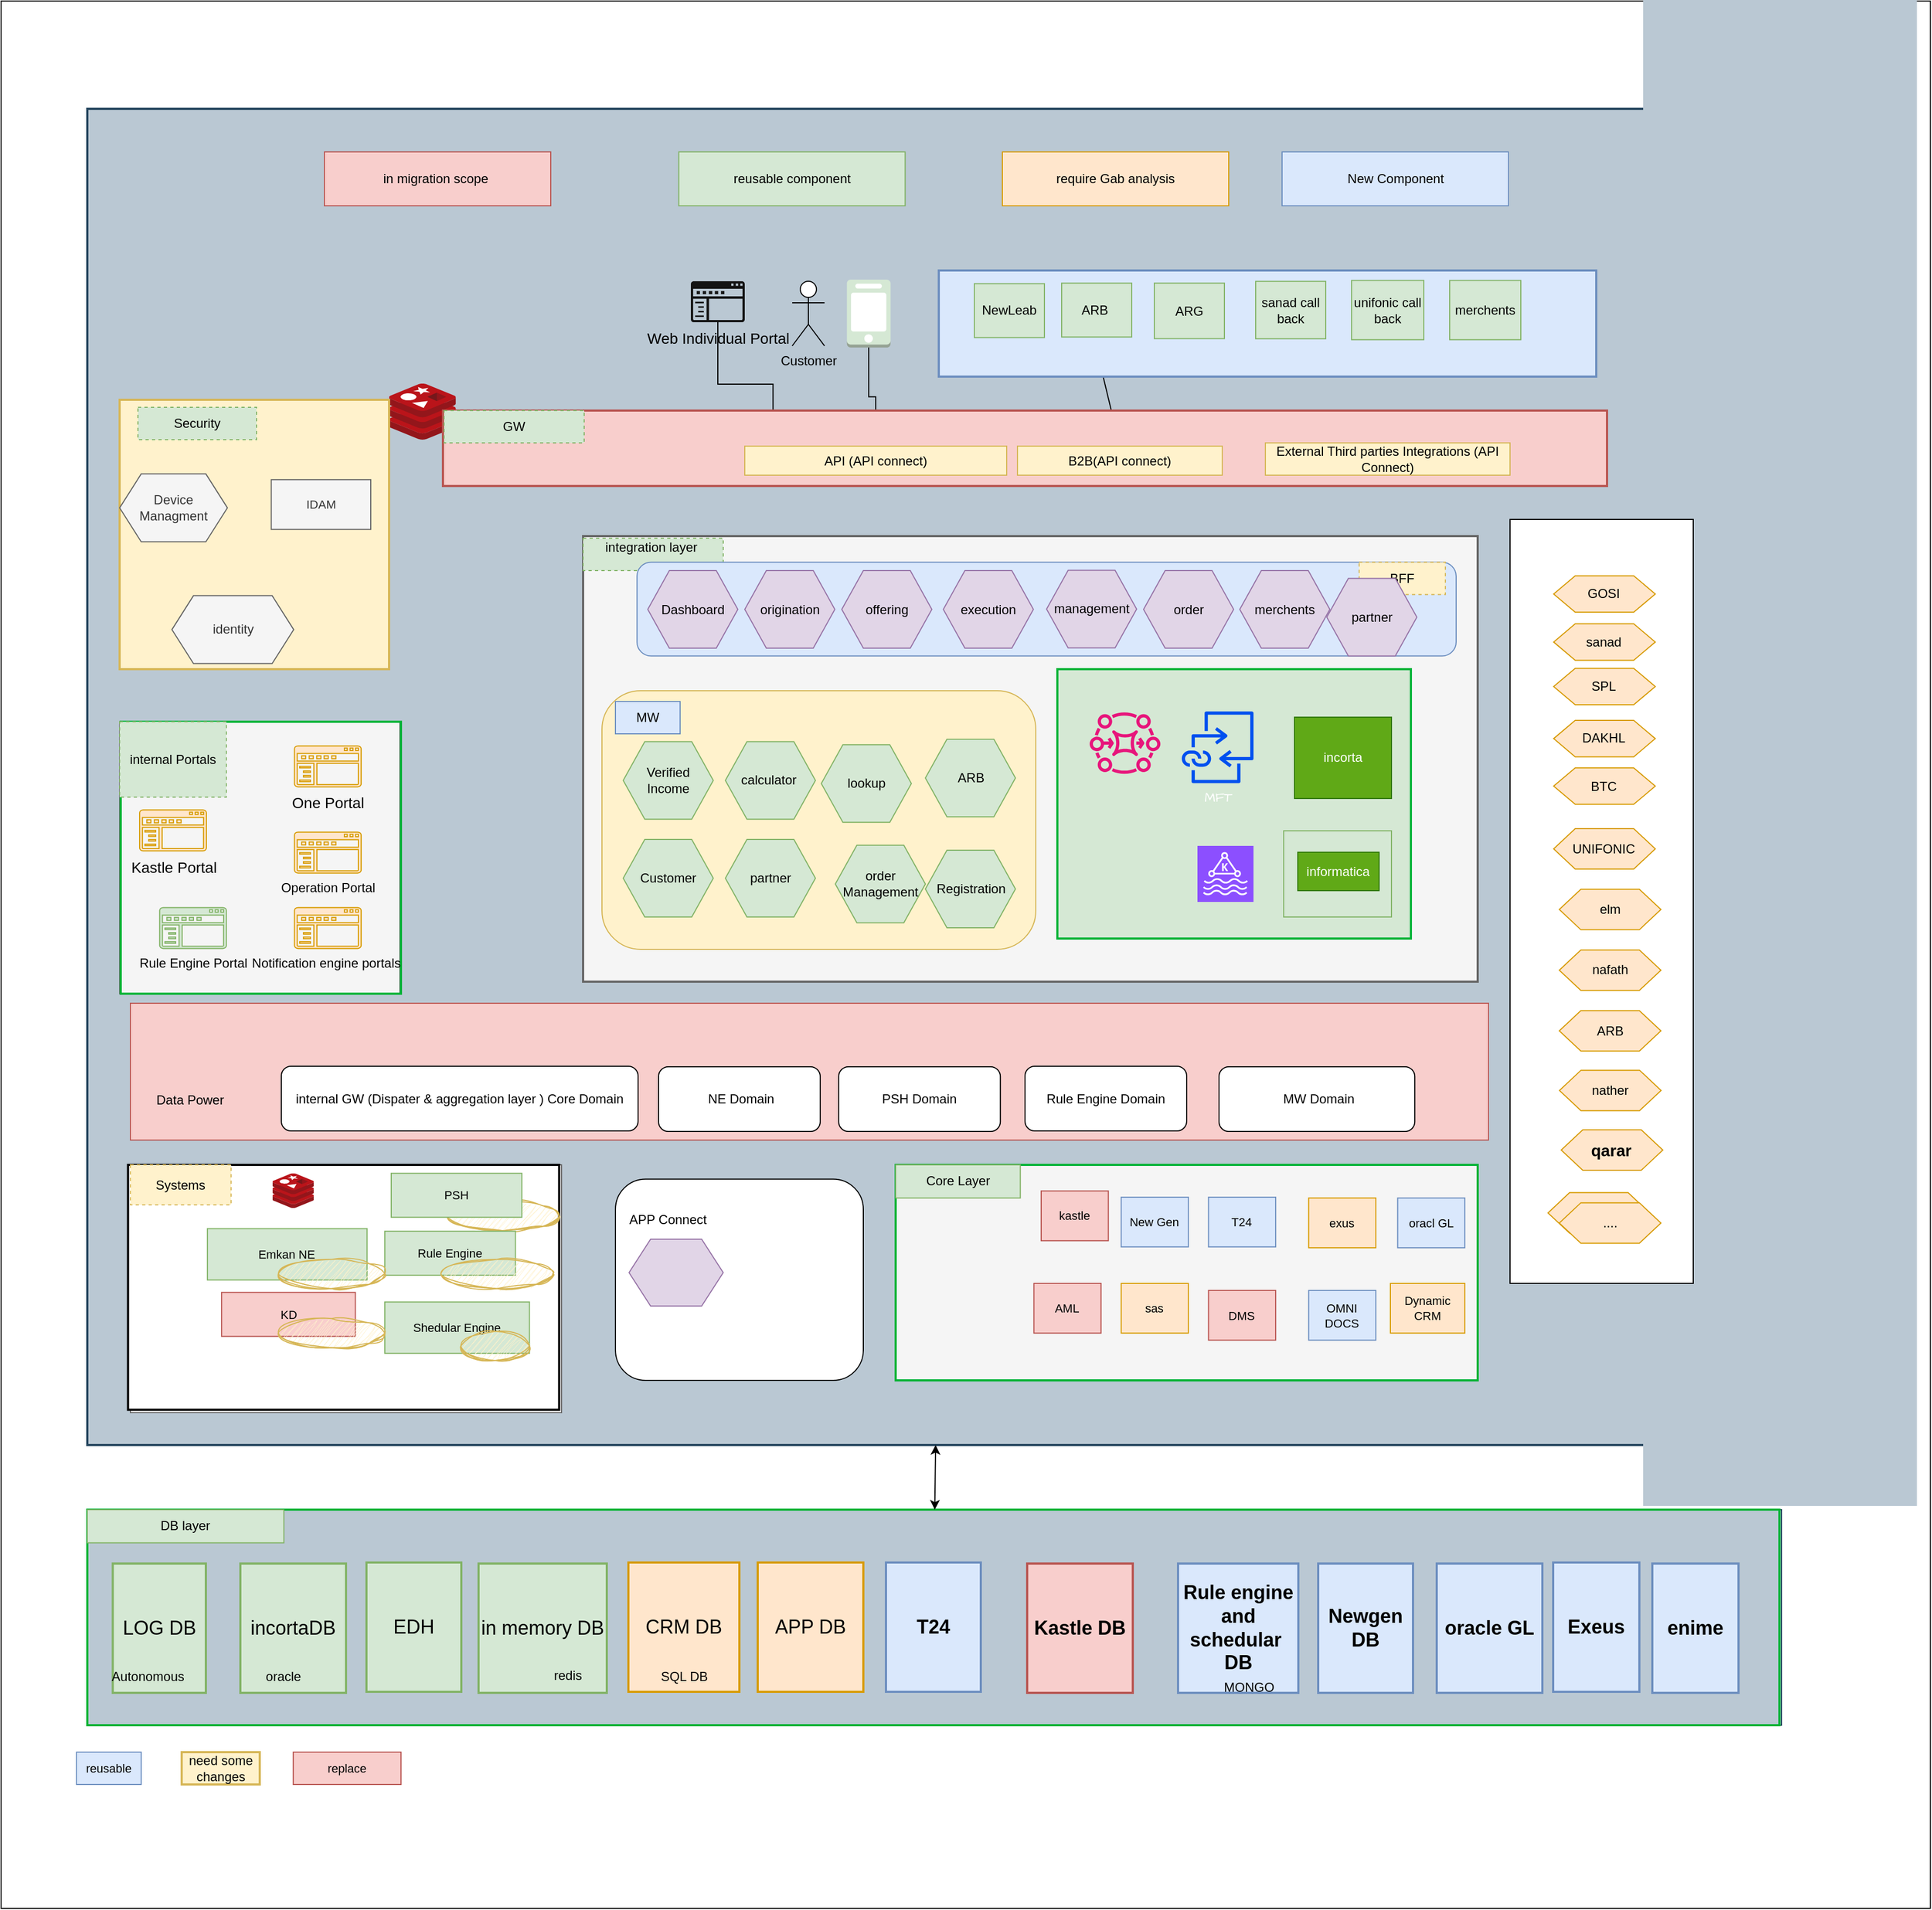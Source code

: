 <mxfile version="24.6.5" type="github" pages="14">
  <diagram name="layers" id="N5KD9k04Xfpsm38TPEUA">
    <mxGraphModel dx="2716" dy="2143" grid="1" gridSize="10" guides="1" tooltips="1" connect="1" arrows="1" fold="1" page="1" pageScale="1" pageWidth="850" pageHeight="1100" math="0" shadow="0">
      <root>
        <mxCell id="0" />
        <mxCell id="1" parent="0" />
        <mxCell id="niZsyTA1rm31mC4Yu_km-9" value="" style="rounded=0;whiteSpace=wrap;html=1;" parent="1" vertex="1">
          <mxGeometry x="-240" y="-190" width="1790" height="1770" as="geometry" />
        </mxCell>
        <mxCell id="RNSPBf-0_7XIbO3rTL6a-37" value="" style="group;fillColor=#bac8d3;strokeColor=#23445d;" parent="1" vertex="1" connectable="0">
          <mxGeometry x="-160" y="1210" width="1572" height="200" as="geometry" />
        </mxCell>
        <mxCell id="RNSPBf-0_7XIbO3rTL6a-38" value="" style="group" parent="RNSPBf-0_7XIbO3rTL6a-37" vertex="1" connectable="0">
          <mxGeometry width="1570" height="200" as="geometry" />
        </mxCell>
        <mxCell id="RNSPBf-0_7XIbO3rTL6a-2" value="" style="rounded=0;whiteSpace=wrap;html=1;fillColor=none;strokeColor=#00B336;strokeWidth=2;" parent="RNSPBf-0_7XIbO3rTL6a-38" vertex="1">
          <mxGeometry width="1570" height="200" as="geometry" />
        </mxCell>
        <mxCell id="RNSPBf-0_7XIbO3rTL6a-8" value="&lt;span style=&quot;color: rgb(0 , 0 , 0) ; font-size: 12px ; text-align: right&quot;&gt;DB layer&lt;/span&gt;" style="text;html=1;strokeColor=#82b366;fillColor=#d5e8d4;align=center;verticalAlign=middle;whiteSpace=wrap;rounded=0;fontSize=11;" parent="RNSPBf-0_7XIbO3rTL6a-38" vertex="1">
          <mxGeometry x="5.563e-14" width="182.363" height="30.769" as="geometry" />
        </mxCell>
        <mxCell id="RNSPBf-0_7XIbO3rTL6a-32" value="&lt;font style=&quot;font-size: 18px;&quot;&gt;incortaDB&lt;/font&gt;" style="rounded=0;whiteSpace=wrap;html=1;fillColor=#d5e8d4;strokeColor=#82b366;strokeWidth=2;" parent="RNSPBf-0_7XIbO3rTL6a-38" vertex="1">
          <mxGeometry x="142" y="50" width="98" height="120" as="geometry" />
        </mxCell>
        <mxCell id="F4aI-GXKncllSYc0GGa7-1" value="oracle" style="text;html=1;strokeColor=none;fillColor=none;align=center;verticalAlign=middle;whiteSpace=wrap;rounded=0;" parent="RNSPBf-0_7XIbO3rTL6a-38" vertex="1">
          <mxGeometry x="152.0" y="140" width="60" height="30" as="geometry" />
        </mxCell>
        <mxCell id="RNSPBf-0_7XIbO3rTL6a-29" value="&lt;font style=&quot;font-size: 18px;&quot;&gt;EDH&lt;/font&gt;" style="rounded=0;whiteSpace=wrap;html=1;fillColor=#d5e8d4;strokeColor=#82b366;strokeWidth=2;" parent="RNSPBf-0_7XIbO3rTL6a-38" vertex="1">
          <mxGeometry x="259" y="49" width="88" height="120" as="geometry" />
        </mxCell>
        <mxCell id="F4aI-GXKncllSYc0GGa7-8" value="&lt;font style=&quot;font-size: 18px;&quot;&gt;in memory DB&lt;/font&gt;" style="rounded=0;whiteSpace=wrap;html=1;fillColor=#d5e8d4;strokeColor=#82b366;strokeWidth=2;" parent="RNSPBf-0_7XIbO3rTL6a-38" vertex="1">
          <mxGeometry x="363" y="50" width="119" height="120" as="geometry" />
        </mxCell>
        <mxCell id="F4aI-GXKncllSYc0GGa7-2" value="redis" style="text;html=1;strokeColor=none;fillColor=none;align=center;verticalAlign=middle;whiteSpace=wrap;rounded=0;" parent="RNSPBf-0_7XIbO3rTL6a-38" vertex="1">
          <mxGeometry x="415.5" y="139" width="60" height="30" as="geometry" />
        </mxCell>
        <mxCell id="RNSPBf-0_7XIbO3rTL6a-28" value="&lt;font style=&quot;font-size: 18px;&quot;&gt;CRM DB&lt;/font&gt;" style="rounded=0;whiteSpace=wrap;html=1;fillColor=#ffe6cc;strokeColor=#d79b00;strokeWidth=2;" parent="RNSPBf-0_7XIbO3rTL6a-38" vertex="1">
          <mxGeometry x="502" y="49" width="103" height="120" as="geometry" />
        </mxCell>
        <mxCell id="RNSPBf-0_7XIbO3rTL6a-27" value="&lt;font style=&quot;font-size: 18px;&quot;&gt;APP DB&lt;/font&gt;" style="rounded=0;whiteSpace=wrap;html=1;fillColor=#ffe6cc;strokeColor=#d79b00;strokeWidth=2;" parent="RNSPBf-0_7XIbO3rTL6a-38" vertex="1">
          <mxGeometry x="622" y="49" width="98" height="120" as="geometry" />
        </mxCell>
        <mxCell id="RNSPBf-0_7XIbO3rTL6a-25" value="&lt;b&gt;&lt;font style=&quot;font-size: 18px;&quot;&gt;Kastle DB&lt;/font&gt;&lt;/b&gt;" style="rounded=0;whiteSpace=wrap;html=1;fillColor=#f8cecc;strokeColor=#b85450;strokeWidth=2;" parent="RNSPBf-0_7XIbO3rTL6a-38" vertex="1">
          <mxGeometry x="872" y="50" width="98" height="120" as="geometry" />
        </mxCell>
        <mxCell id="leXXlJXI5hqj53ZmQGde-31" value="&lt;b&gt;&lt;font style=&quot;font-size: 18px;&quot;&gt;T24&lt;/font&gt;&lt;/b&gt;" style="rounded=0;whiteSpace=wrap;html=1;fillColor=#dae8fc;strokeColor=#6c8ebf;strokeWidth=2;" parent="RNSPBf-0_7XIbO3rTL6a-38" vertex="1">
          <mxGeometry x="741" y="49" width="88" height="120" as="geometry" />
        </mxCell>
        <mxCell id="F4aI-GXKncllSYc0GGa7-5" value="SQL DB" style="text;html=1;strokeColor=none;fillColor=none;align=center;verticalAlign=middle;whiteSpace=wrap;rounded=0;" parent="RNSPBf-0_7XIbO3rTL6a-38" vertex="1">
          <mxGeometry x="523.5" y="140" width="60" height="30" as="geometry" />
        </mxCell>
        <mxCell id="RNSPBf-0_7XIbO3rTL6a-34" value="&lt;b&gt;&lt;font style=&quot;font-size: 18px;&quot;&gt;Rule engine and schedular&amp;nbsp; DB&lt;/font&gt;&lt;/b&gt;" style="rounded=0;whiteSpace=wrap;html=1;fillColor=#dae8fc;strokeColor=#6c8ebf;strokeWidth=2;" parent="RNSPBf-0_7XIbO3rTL6a-38" vertex="1">
          <mxGeometry x="1012.0" y="50" width="111.59" height="120" as="geometry" />
        </mxCell>
        <mxCell id="F4aI-GXKncllSYc0GGa7-6" value="MONGO" style="text;html=1;strokeColor=none;fillColor=none;align=center;verticalAlign=middle;whiteSpace=wrap;rounded=0;" parent="RNSPBf-0_7XIbO3rTL6a-38" vertex="1">
          <mxGeometry x="1022.0" y="150" width="111.59" height="30" as="geometry" />
        </mxCell>
        <mxCell id="RNSPBf-0_7XIbO3rTL6a-35" value="&lt;b&gt;&lt;font style=&quot;font-size: 18px;&quot;&gt;oracle GL&lt;/font&gt;&lt;/b&gt;" style="rounded=0;whiteSpace=wrap;html=1;fillColor=#dae8fc;strokeColor=#6c8ebf;strokeWidth=2;" parent="RNSPBf-0_7XIbO3rTL6a-38" vertex="1">
          <mxGeometry x="1252" y="50" width="98" height="120" as="geometry" />
        </mxCell>
        <mxCell id="uJkL1hxSYpcPuy_Xcqhw-13" value="&lt;b&gt;&lt;font style=&quot;font-size: 18px;&quot;&gt;Newgen DB&lt;/font&gt;&lt;/b&gt;" style="rounded=0;whiteSpace=wrap;html=1;fillColor=#dae8fc;strokeColor=#6c8ebf;strokeWidth=2;" parent="RNSPBf-0_7XIbO3rTL6a-38" vertex="1">
          <mxGeometry x="1142" y="50" width="88" height="120" as="geometry" />
        </mxCell>
        <mxCell id="uJkL1hxSYpcPuy_Xcqhw-14" value="&lt;b&gt;&lt;font style=&quot;font-size: 18px;&quot;&gt;Exeus&lt;/font&gt;&lt;/b&gt;" style="rounded=0;whiteSpace=wrap;html=1;fillColor=#dae8fc;strokeColor=#6c8ebf;strokeWidth=2;" parent="RNSPBf-0_7XIbO3rTL6a-38" vertex="1">
          <mxGeometry x="1360" y="49" width="80" height="120" as="geometry" />
        </mxCell>
        <mxCell id="uJkL1hxSYpcPuy_Xcqhw-15" value="&lt;b&gt;&lt;font style=&quot;font-size: 18px;&quot;&gt;enime&lt;/font&gt;&lt;/b&gt;" style="rounded=0;whiteSpace=wrap;html=1;fillColor=#dae8fc;strokeColor=#6c8ebf;strokeWidth=2;" parent="RNSPBf-0_7XIbO3rTL6a-38" vertex="1">
          <mxGeometry x="1452" y="50" width="80" height="120" as="geometry" />
        </mxCell>
        <mxCell id="RNSPBf-0_7XIbO3rTL6a-33" value="&lt;font style=&quot;font-size: 18px;&quot;&gt;LOG DB&lt;/font&gt;" style="rounded=0;whiteSpace=wrap;html=1;fillColor=#d5e8d4;strokeColor=#82b366;strokeWidth=2;" parent="RNSPBf-0_7XIbO3rTL6a-37" vertex="1">
          <mxGeometry x="23.64" y="50" width="86.36" height="120" as="geometry" />
        </mxCell>
        <mxCell id="F4aI-GXKncllSYc0GGa7-4" value="Autonomous&amp;nbsp;" style="text;html=1;strokeColor=none;fillColor=none;align=center;verticalAlign=middle;whiteSpace=wrap;rounded=0;" parent="RNSPBf-0_7XIbO3rTL6a-37" vertex="1">
          <mxGeometry x="27.64" y="140" width="60" height="30" as="geometry" />
        </mxCell>
        <mxCell id="RNSPBf-0_7XIbO3rTL6a-36" value="" style="rounded=0;whiteSpace=wrap;html=1;fillColor=#bac8d3;strokeColor=#23445d;strokeWidth=2;" parent="1" vertex="1">
          <mxGeometry x="-160" y="-90" width="1574.12" height="1240" as="geometry" />
        </mxCell>
        <mxCell id="yV87Mdnk25BLQczlbL9A-294" value="" style="rounded=0;whiteSpace=wrap;html=1;fillColor=none;strokeColor=#00B336;strokeWidth=2;" parent="1" vertex="1">
          <mxGeometry x="310" y="440" width="790" height="280" as="geometry" />
        </mxCell>
        <mxCell id="yV87Mdnk25BLQczlbL9A-1" value="" style="rounded=0;whiteSpace=wrap;html=1;fillColor=#f5f5f5;strokeColor=#666666;strokeWidth=2;fontColor=#333333;" parent="1" vertex="1">
          <mxGeometry x="300" y="306.5" width="830" height="413.5" as="geometry" />
        </mxCell>
        <mxCell id="yV87Mdnk25BLQczlbL9A-6" value="Customer&lt;div&gt;&lt;br/&gt;&lt;/div&gt;" style="shape=umlActor;verticalLabelPosition=bottom;verticalAlign=top;html=1;outlineConnect=0;" parent="1" vertex="1">
          <mxGeometry x="494" y="70" width="30" height="60" as="geometry" />
        </mxCell>
        <mxCell id="yV87Mdnk25BLQczlbL9A-7" style="edgeStyle=orthogonalEdgeStyle;rounded=0;orthogonalLoop=1;jettySize=auto;html=1;exitX=0.5;exitY=1;exitDx=0;exitDy=0;exitPerimeter=0;entryX=0.5;entryY=0;entryDx=0;entryDy=0;" parent="1" source="yV87Mdnk25BLQczlbL9A-8" target="yV87Mdnk25BLQczlbL9A-5" edge="1">
          <mxGeometry relative="1" as="geometry" />
        </mxCell>
        <mxCell id="yV87Mdnk25BLQczlbL9A-8" value="" style="outlineConnect=0;dashed=0;verticalLabelPosition=bottom;verticalAlign=top;align=center;html=1;shape=mxgraph.aws3.mobile_client;fillColor=#d5e8d4;strokeColor=#82b366;" parent="1" vertex="1">
          <mxGeometry x="544.75" y="68.5" width="40.5" height="63" as="geometry" />
        </mxCell>
        <mxCell id="yV87Mdnk25BLQczlbL9A-32" style="edgeStyle=orthogonalEdgeStyle;rounded=0;orthogonalLoop=1;jettySize=auto;html=1;startArrow=classicThin;startFill=1;endArrow=none;endFill=0;exitX=0.108;exitY=-0.075;exitDx=0;exitDy=0;exitPerimeter=0;" parent="1" source="yV87Mdnk25BLQczlbL9A-5" target="yV87Mdnk25BLQczlbL9A-33" edge="1">
          <mxGeometry relative="1" as="geometry" />
        </mxCell>
        <mxCell id="yV87Mdnk25BLQczlbL9A-33" value="Web Individual Portal&lt;div&gt;&lt;br/&gt;&lt;/div&gt;" style="sketch=0;pointerEvents=1;shadow=0;dashed=0;html=1;strokeColor=none;labelPosition=center;verticalLabelPosition=bottom;verticalAlign=top;align=center;fillColor=#141414;shape=mxgraph.mscae.intune.company_portal;fontSize=14;" parent="1" vertex="1">
          <mxGeometry x="400" y="70" width="50" height="38" as="geometry" />
        </mxCell>
        <mxCell id="yV87Mdnk25BLQczlbL9A-52" style="rounded=0;orthogonalLoop=1;jettySize=auto;html=1;startArrow=classic;startFill=1;endArrow=none;endFill=0;entryX=0.25;entryY=1;entryDx=0;entryDy=0;exitX=0.5;exitY=0;exitDx=0;exitDy=0;" parent="1" source="yV87Mdnk25BLQczlbL9A-63" target="yV87Mdnk25BLQczlbL9A-98" edge="1">
          <mxGeometry relative="1" as="geometry">
            <mxPoint x="755" y="220" as="sourcePoint" />
            <mxPoint x="760" y="150" as="targetPoint" />
          </mxGeometry>
        </mxCell>
        <mxCell id="yV87Mdnk25BLQczlbL9A-83" value="" style="group;fillColor=#f5f5f5;fontColor=#333333;strokeColor=#666666;" parent="1" vertex="1" connectable="0">
          <mxGeometry x="590" y="890" width="540" height="200" as="geometry" />
        </mxCell>
        <mxCell id="yV87Mdnk25BLQczlbL9A-3" value="" style="rounded=0;whiteSpace=wrap;html=1;fillColor=none;strokeColor=#00B336;strokeWidth=2;" parent="yV87Mdnk25BLQczlbL9A-83" vertex="1">
          <mxGeometry width="540" height="200" as="geometry" />
        </mxCell>
        <mxCell id="yV87Mdnk25BLQczlbL9A-25" value="kastle" style="rounded=0;whiteSpace=wrap;html=1;fontSize=11;fillColor=#f8cecc;strokeColor=#b85450;" parent="yV87Mdnk25BLQczlbL9A-83" vertex="1">
          <mxGeometry x="134.999" y="24.235" width="62.308" height="46.154" as="geometry" />
        </mxCell>
        <mxCell id="yV87Mdnk25BLQczlbL9A-26" value="DMS" style="rounded=0;whiteSpace=wrap;html=1;fontSize=11;fillColor=#f8cecc;strokeColor=#b85450;" parent="yV87Mdnk25BLQczlbL9A-83" vertex="1">
          <mxGeometry x="290.245" y="116.535" width="62.308" height="46.154" as="geometry" />
        </mxCell>
        <mxCell id="yV87Mdnk25BLQczlbL9A-69" value="New Gen" style="rounded=0;whiteSpace=wrap;html=1;fontSize=11;fillColor=#dae8fc;strokeColor=#6c8ebf;" parent="yV87Mdnk25BLQczlbL9A-83" vertex="1">
          <mxGeometry x="209.249" y="30.005" width="62.308" height="46.154" as="geometry" />
        </mxCell>
        <mxCell id="yV87Mdnk25BLQczlbL9A-70" value="T24" style="rounded=0;whiteSpace=wrap;html=1;fontSize=11;fillColor=#dae8fc;strokeColor=#6c8ebf;" parent="yV87Mdnk25BLQczlbL9A-83" vertex="1">
          <mxGeometry x="290.248" y="30.005" width="62.308" height="46.154" as="geometry" />
        </mxCell>
        <mxCell id="yV87Mdnk25BLQczlbL9A-71" value="exus" style="rounded=0;whiteSpace=wrap;html=1;fontSize=11;fillColor=#ffe6cc;strokeColor=#d79b00;" parent="yV87Mdnk25BLQczlbL9A-83" vertex="1">
          <mxGeometry x="383.192" y="30.765" width="62.308" height="46.154" as="geometry" />
        </mxCell>
        <mxCell id="yV87Mdnk25BLQczlbL9A-27" value="&lt;span style=&quot;color: rgb(0 , 0 , 0) ; font-size: 12px ; text-align: right&quot;&gt;Core Layer&lt;br&gt;&lt;/span&gt;" style="text;html=1;strokeColor=#82b366;fillColor=#d5e8d4;align=center;verticalAlign=middle;whiteSpace=wrap;rounded=0;fontSize=11;" parent="yV87Mdnk25BLQczlbL9A-83" vertex="1">
          <mxGeometry width="115.651" height="30.769" as="geometry" />
        </mxCell>
        <mxCell id="yV87Mdnk25BLQczlbL9A-205" value="oracl GL" style="rounded=0;whiteSpace=wrap;html=1;fontSize=11;fillColor=#dae8fc;strokeColor=#6c8ebf;" parent="yV87Mdnk25BLQczlbL9A-83" vertex="1">
          <mxGeometry x="465.752" y="30.769" width="62.308" height="46.154" as="geometry" />
        </mxCell>
        <mxCell id="yV87Mdnk25BLQczlbL9A-206" value="Dynamic CRM" style="rounded=0;whiteSpace=wrap;html=1;fontSize=11;fillColor=#ffe6cc;strokeColor=#d79b00;" parent="yV87Mdnk25BLQczlbL9A-83" vertex="1">
          <mxGeometry x="459" y="110" width="69.059" height="46.15" as="geometry" />
        </mxCell>
        <mxCell id="yV87Mdnk25BLQczlbL9A-207" value="OMNI DOCS" style="rounded=0;whiteSpace=wrap;html=1;fontSize=11;fillColor=#dae8fc;strokeColor=#6c8ebf;" parent="yV87Mdnk25BLQczlbL9A-83" vertex="1">
          <mxGeometry x="383.19" y="116.539" width="62.308" height="46.154" as="geometry" />
        </mxCell>
        <mxCell id="yV87Mdnk25BLQczlbL9A-322" value="sas" style="rounded=0;whiteSpace=wrap;html=1;fontSize=11;fillColor=#ffe6cc;strokeColor=#d79b00;" parent="yV87Mdnk25BLQczlbL9A-83" vertex="1">
          <mxGeometry x="209.249" y="110.005" width="62.308" height="46.154" as="geometry" />
        </mxCell>
        <mxCell id="yV87Mdnk25BLQczlbL9A-323" value="AML" style="rounded=0;whiteSpace=wrap;html=1;fontSize=11;fillColor=#f8cecc;strokeColor=#b85450;" parent="yV87Mdnk25BLQczlbL9A-83" vertex="1">
          <mxGeometry x="128.249" y="110.005" width="62.308" height="46.154" as="geometry" />
        </mxCell>
        <mxCell id="yV87Mdnk25BLQczlbL9A-100" value="" style="rounded=0;whiteSpace=wrap;html=1;fillColor=#f8cecc;strokeColor=#b85450;rotation=0;" parent="1" vertex="1">
          <mxGeometry x="-120" y="740" width="1260" height="127" as="geometry" />
        </mxCell>
        <mxCell id="yV87Mdnk25BLQczlbL9A-110" value="integration layer&amp;nbsp;&lt;div&gt;&lt;br/&gt;&lt;/div&gt;" style="text;html=1;strokeColor=#82b366;fillColor=#d5e8d4;align=center;verticalAlign=middle;whiteSpace=wrap;rounded=0;shadow=0;dashed=1;fontSize=12;" parent="1" vertex="1">
          <mxGeometry x="300" y="308.5" width="130" height="30" as="geometry" />
        </mxCell>
        <mxCell id="yV87Mdnk25BLQczlbL9A-234" style="rounded=0;hachureGap=4;orthogonalLoop=1;jettySize=auto;html=1;fontFamily=Architects Daughter;fontSource=https%3A%2F%2Ffonts.googleapis.com%2Fcss%3Ffamily%3DArchitects%2BDaughter;entryX=0.5;entryY=1;entryDx=0;entryDy=0;" parent="1" source="yV87Mdnk25BLQczlbL9A-232" edge="1">
          <mxGeometry relative="1" as="geometry">
            <mxPoint x="41.153" y="306.158" as="targetPoint" />
          </mxGeometry>
        </mxCell>
        <mxCell id="yV87Mdnk25BLQczlbL9A-257" value="" style="image;sketch=0;aspect=fixed;html=1;points=[];align=center;fontSize=12;image=img/lib/mscae/Cache_Redis_Product.svg;hachureGap=4;jiggle=2;curveFitting=1;fontFamily=Architects Daughter;fontSource=https%3A%2F%2Ffonts.googleapis.com%2Fcss%3Ffamily%3DArchitects%2BDaughter;" parent="1" vertex="1">
          <mxGeometry x="120.0" y="164.996" width="61.9" height="52" as="geometry" />
        </mxCell>
        <mxCell id="yV87Mdnk25BLQczlbL9A-265" value="" style="group;fillColor=#ffe6cc;strokeColor=#d79b00;" parent="1" vertex="1" connectable="0">
          <mxGeometry x="1160" y="291" width="170" height="709" as="geometry" />
        </mxCell>
        <mxCell id="yV87Mdnk25BLQczlbL9A-15" value="" style="rounded=0;whiteSpace=wrap;html=1;" parent="yV87Mdnk25BLQczlbL9A-265" vertex="1">
          <mxGeometry width="170" height="709" as="geometry" />
        </mxCell>
        <mxCell id="yV87Mdnk25BLQczlbL9A-264" value="" style="group;" parent="yV87Mdnk25BLQczlbL9A-265" vertex="1" connectable="0">
          <mxGeometry x="35.238" y="35.45" width="110" height="636.282" as="geometry" />
        </mxCell>
        <mxCell id="yV87Mdnk25BLQczlbL9A-43" value="GOSI" style="shape=hexagon;perimeter=hexagonPerimeter2;whiteSpace=wrap;html=1;fixedSize=1;fillColor=#ffe6cc;strokeColor=#d79b00;" parent="yV87Mdnk25BLQczlbL9A-264" vertex="1">
          <mxGeometry x="5.238" y="16.892" width="94.286" height="33.785" as="geometry" />
        </mxCell>
        <mxCell id="yV87Mdnk25BLQczlbL9A-49" value="BTC" style="shape=hexagon;perimeter=hexagonPerimeter2;whiteSpace=wrap;html=1;fixedSize=1;fillColor=#ffe6cc;strokeColor=#d79b00;" parent="yV87Mdnk25BLQczlbL9A-264" vertex="1">
          <mxGeometry x="5.238" y="195.202" width="94.286" height="33.785" as="geometry" />
        </mxCell>
        <mxCell id="yV87Mdnk25BLQczlbL9A-50" value="sanad" style="shape=hexagon;perimeter=hexagonPerimeter2;whiteSpace=wrap;html=1;fixedSize=1;fillColor=#ffe6cc;strokeColor=#d79b00;" parent="yV87Mdnk25BLQczlbL9A-264" vertex="1">
          <mxGeometry x="5.238" y="61.47" width="94.286" height="33.785" as="geometry" />
        </mxCell>
        <mxCell id="yV87Mdnk25BLQczlbL9A-51" value="DAKHL" style="shape=hexagon;perimeter=hexagonPerimeter2;whiteSpace=wrap;html=1;fixedSize=1;fillColor=#ffe6cc;strokeColor=#d79b00;" parent="yV87Mdnk25BLQczlbL9A-264" vertex="1">
          <mxGeometry x="5.238" y="151.094" width="94.286" height="33.785" as="geometry" />
        </mxCell>
        <mxCell id="yV87Mdnk25BLQczlbL9A-55" value="UNIFONIC" style="shape=hexagon;perimeter=hexagonPerimeter2;whiteSpace=wrap;html=1;fixedSize=1;fillColor=#ffe6cc;strokeColor=#d79b00;" parent="yV87Mdnk25BLQczlbL9A-264" vertex="1">
          <mxGeometry x="5.238" y="251.51" width="94.286" height="37.539" as="geometry" />
        </mxCell>
        <mxCell id="yV87Mdnk25BLQczlbL9A-60" value="SPL" style="shape=hexagon;perimeter=hexagonPerimeter2;whiteSpace=wrap;html=1;fixedSize=1;fillColor=#ffe6cc;strokeColor=#d79b00;" parent="yV87Mdnk25BLQczlbL9A-264" vertex="1">
          <mxGeometry x="5.238" y="102.762" width="94.286" height="33.785" as="geometry" />
        </mxCell>
        <mxCell id="yV87Mdnk25BLQczlbL9A-191" value="ARB" style="shape=hexagon;perimeter=hexagonPerimeter2;whiteSpace=wrap;html=1;fixedSize=1;fillColor=#ffe6cc;strokeColor=#d79b00;" parent="yV87Mdnk25BLQczlbL9A-264" vertex="1">
          <mxGeometry x="10.476" y="420.434" width="94.286" height="37.539" as="geometry" />
        </mxCell>
        <mxCell id="yV87Mdnk25BLQczlbL9A-190" value="nafath" style="shape=hexagon;perimeter=hexagonPerimeter2;whiteSpace=wrap;html=1;fixedSize=1;fillColor=#ffe6cc;strokeColor=#d79b00;" parent="yV87Mdnk25BLQczlbL9A-264" vertex="1">
          <mxGeometry x="10.476" y="364.126" width="94.286" height="37.539" as="geometry" />
        </mxCell>
        <mxCell id="yV87Mdnk25BLQczlbL9A-189" value="elm" style="shape=hexagon;perimeter=hexagonPerimeter2;whiteSpace=wrap;html=1;fixedSize=1;fillColor=#ffe6cc;strokeColor=#d79b00;" parent="yV87Mdnk25BLQczlbL9A-264" vertex="1">
          <mxGeometry x="10.476" y="307.818" width="94.286" height="37.539" as="geometry" />
        </mxCell>
        <mxCell id="yV87Mdnk25BLQczlbL9A-188" value="nather" style="shape=hexagon;perimeter=hexagonPerimeter2;whiteSpace=wrap;html=1;fixedSize=1;fillColor=#ffe6cc;strokeColor=#d79b00;" parent="yV87Mdnk25BLQczlbL9A-264" vertex="1">
          <mxGeometry x="10.619" y="475.742" width="94.286" height="37.539" as="geometry" />
        </mxCell>
        <mxCell id="yV87Mdnk25BLQczlbL9A-192" value="&lt;b&gt;&lt;font style=&quot;font-size: 15px;&quot;&gt;qarar&lt;/font&gt;&lt;/b&gt;" style="shape=hexagon;perimeter=hexagonPerimeter2;whiteSpace=wrap;html=1;fixedSize=1;fillColor=#ffe6cc;strokeColor=#d79b00;" parent="yV87Mdnk25BLQczlbL9A-264" vertex="1">
          <mxGeometry x="12.238" y="531.05" width="94.286" height="37.539" as="geometry" />
        </mxCell>
        <mxCell id="yV87Mdnk25BLQczlbL9A-193" value="nather" style="shape=hexagon;perimeter=hexagonPerimeter2;whiteSpace=wrap;html=1;fixedSize=1;fillColor=#ffe6cc;strokeColor=#d79b00;" parent="yV87Mdnk25BLQczlbL9A-264" vertex="1">
          <mxGeometry y="589.359" width="94.286" height="37.539" as="geometry" />
        </mxCell>
        <mxCell id="yV87Mdnk25BLQczlbL9A-194" value="...." style="shape=hexagon;perimeter=hexagonPerimeter2;whiteSpace=wrap;html=1;fixedSize=1;fillColor=#ffe6cc;strokeColor=#d79b00;" parent="yV87Mdnk25BLQczlbL9A-264" vertex="1">
          <mxGeometry x="10.476" y="598.743" width="94.286" height="37.539" as="geometry" />
        </mxCell>
        <mxCell id="yV87Mdnk25BLQczlbL9A-233" value="" style="shape=cylinder3;whiteSpace=wrap;html=1;boundedLbl=1;backgroundOutline=1;size=15;sketch=1;hachureGap=4;jiggle=2;curveFitting=1;fontFamily=Architects Daughter;fontSource=https%3A%2F%2Ffonts.googleapis.com%2Fcss%3Ffamily%3DArchitects%2BDaughter;fillColor=#fff2cc;strokeColor=#d6b656;container=0;" parent="1" vertex="1">
          <mxGeometry x="48.5" y="291" width="60" height="39.75" as="geometry" />
        </mxCell>
        <mxCell id="RNSPBf-0_7XIbO3rTL6a-23" value="" style="group;fillColor=#d5e8d4;strokeColor=#82b366;container=0;" parent="1" vertex="1" connectable="0">
          <mxGeometry x="740" y="430" width="328" height="250" as="geometry" />
        </mxCell>
        <mxCell id="RNSPBf-0_7XIbO3rTL6a-39" value="" style="endArrow=classic;startArrow=classic;html=1;rounded=0;entryX=0.5;entryY=1;entryDx=0;entryDy=0;" parent="1" source="RNSPBf-0_7XIbO3rTL6a-2" target="RNSPBf-0_7XIbO3rTL6a-36" edge="1">
          <mxGeometry width="50" height="50" relative="1" as="geometry">
            <mxPoint x="390" y="760" as="sourcePoint" />
            <mxPoint x="440" y="710" as="targetPoint" />
          </mxGeometry>
        </mxCell>
        <mxCell id="niZsyTA1rm31mC4Yu_km-6" value="" style="group" parent="1" vertex="1" connectable="0">
          <mxGeometry x="630" y="60" width="610" height="98.5" as="geometry" />
        </mxCell>
        <mxCell id="sm0U8qj097DIZHuElX4E-1" value="" style="group" parent="niZsyTA1rm31mC4Yu_km-6" vertex="1" connectable="0">
          <mxGeometry width="610" height="98.5" as="geometry" />
        </mxCell>
        <mxCell id="yV87Mdnk25BLQczlbL9A-98" value="" style="rounded=0;whiteSpace=wrap;html=1;fillColor=#dae8fc;strokeColor=#6c8ebf;strokeWidth=2;container=0;" parent="sm0U8qj097DIZHuElX4E-1" vertex="1">
          <mxGeometry width="610" height="98.5" as="geometry" />
        </mxCell>
        <mxCell id="yV87Mdnk25BLQczlbL9A-53" value="ARB&amp;nbsp;" style="rounded=0;whiteSpace=wrap;html=1;fillColor=#d5e8d4;strokeColor=#82b366;" parent="sm0U8qj097DIZHuElX4E-1" vertex="1">
          <mxGeometry x="114" y="11.75" width="65" height="50" as="geometry" />
        </mxCell>
        <mxCell id="yV87Mdnk25BLQczlbL9A-95" value="ARG" style="rounded=0;whiteSpace=wrap;html=1;fillColor=#d5e8d4;strokeColor=#82b366;" parent="sm0U8qj097DIZHuElX4E-1" vertex="1">
          <mxGeometry x="200" y="11.75" width="65" height="51.5" as="geometry" />
        </mxCell>
        <mxCell id="yV87Mdnk25BLQczlbL9A-96" value="sanad call back" style="rounded=0;whiteSpace=wrap;html=1;fillColor=#d5e8d4;strokeColor=#82b366;" parent="sm0U8qj097DIZHuElX4E-1" vertex="1">
          <mxGeometry x="294" y="10.12" width="65" height="53.25" as="geometry" />
        </mxCell>
        <mxCell id="yV87Mdnk25BLQczlbL9A-103" value="NewLeab" style="rounded=0;whiteSpace=wrap;html=1;fillColor=#d5e8d4;strokeColor=#82b366;" parent="sm0U8qj097DIZHuElX4E-1" vertex="1">
          <mxGeometry x="33" y="12.25" width="65" height="50" as="geometry" />
        </mxCell>
        <mxCell id="yV87Mdnk25BLQczlbL9A-107" value="merchents" style="rounded=0;whiteSpace=wrap;html=1;fillColor=#d5e8d4;strokeColor=#82b366;" parent="sm0U8qj097DIZHuElX4E-1" vertex="1">
          <mxGeometry x="474" y="9.25" width="66" height="55" as="geometry" />
        </mxCell>
        <mxCell id="yV87Mdnk25BLQczlbL9A-108" value="unifonic call back" style="rounded=0;whiteSpace=wrap;html=1;fillColor=#d5e8d4;strokeColor=#82b366;" parent="sm0U8qj097DIZHuElX4E-1" vertex="1">
          <mxGeometry x="383" y="9.25" width="67" height="55" as="geometry" />
        </mxCell>
        <mxCell id="RNSPBf-0_7XIbO3rTL6a-41" value="need some changes" style="rounded=0;whiteSpace=wrap;html=1;fillColor=#fff2cc;strokeColor=#d6b656;strokeWidth=2;" parent="1" vertex="1">
          <mxGeometry x="-72.41" y="1435" width="72.41" height="30" as="geometry" />
        </mxCell>
        <mxCell id="niZsyTA1rm31mC4Yu_km-10" value="" style="group" parent="1" vertex="1" connectable="0">
          <mxGeometry x="-170.0" y="1310" width="210" height="40" as="geometry" />
        </mxCell>
        <mxCell id="RNSPBf-0_7XIbO3rTL6a-55" value="reusable" style="rounded=0;whiteSpace=wrap;html=1;fontSize=11;fillColor=#dae8fc;strokeColor=#6c8ebf;" parent="niZsyTA1rm31mC4Yu_km-10" vertex="1">
          <mxGeometry y="125" width="60" height="30" as="geometry" />
        </mxCell>
        <mxCell id="niZsyTA1rm31mC4Yu_km-16" value="" style="group" parent="1" vertex="1" connectable="0">
          <mxGeometry x="31.08" y="1310" width="227.92" height="30" as="geometry" />
        </mxCell>
        <mxCell id="RNSPBf-0_7XIbO3rTL6a-56" value="replace" style="rounded=0;whiteSpace=wrap;html=1;fontSize=11;fillColor=#f8cecc;strokeColor=#b85450;container=0;" parent="niZsyTA1rm31mC4Yu_km-16" vertex="1">
          <mxGeometry y="125" width="100" height="30" as="geometry" />
        </mxCell>
        <mxCell id="mo0QK8ZWR98fbqNFA2wZ-2" value="" style="rounded=1;whiteSpace=wrap;html=1;fillColor=#fff2cc;strokeColor=#d6b656;" parent="1" vertex="1">
          <mxGeometry x="317.5" y="450" width="402.5" height="240" as="geometry" />
        </mxCell>
        <mxCell id="leXXlJXI5hqj53ZmQGde-7" value="order Management" style="shape=hexagon;perimeter=hexagonPerimeter2;whiteSpace=wrap;html=1;fixedSize=1;fillColor=#d5e8d4;strokeColor=#82b366;" parent="1" vertex="1">
          <mxGeometry x="534" y="593.37" width="83.56" height="72" as="geometry" />
        </mxCell>
        <mxCell id="leXXlJXI5hqj53ZmQGde-8" value="calculator&amp;nbsp;" style="shape=hexagon;perimeter=hexagonPerimeter2;whiteSpace=wrap;html=1;fixedSize=1;fillColor=#d5e8d4;strokeColor=#82b366;" parent="1" vertex="1">
          <mxGeometry x="432" y="497.25" width="83.56" height="72" as="geometry" />
        </mxCell>
        <mxCell id="leXXlJXI5hqj53ZmQGde-9" value="partner" style="shape=hexagon;perimeter=hexagonPerimeter2;whiteSpace=wrap;html=1;fixedSize=1;fillColor=#d5e8d4;strokeColor=#82b366;" parent="1" vertex="1">
          <mxGeometry x="432" y="588" width="83.56" height="72" as="geometry" />
        </mxCell>
        <mxCell id="leXXlJXI5hqj53ZmQGde-11" value="lookup" style="shape=hexagon;perimeter=hexagonPerimeter2;whiteSpace=wrap;html=1;fixedSize=1;fillColor=#d5e8d4;strokeColor=#82b366;" parent="1" vertex="1">
          <mxGeometry x="521" y="500.12" width="83.56" height="72" as="geometry" />
        </mxCell>
        <mxCell id="leXXlJXI5hqj53ZmQGde-12" value="Verified Income" style="shape=hexagon;perimeter=hexagonPerimeter2;whiteSpace=wrap;html=1;fixedSize=1;fillColor=#d5e8d4;strokeColor=#82b366;" parent="1" vertex="1">
          <mxGeometry x="337.22" y="497.25" width="83.56" height="72" as="geometry" />
        </mxCell>
        <mxCell id="leXXlJXI5hqj53ZmQGde-13" value="Customer" style="shape=hexagon;perimeter=hexagonPerimeter2;whiteSpace=wrap;html=1;fixedSize=1;fillColor=#d5e8d4;strokeColor=#82b366;" parent="1" vertex="1">
          <mxGeometry x="337.22" y="588" width="83.56" height="72" as="geometry" />
        </mxCell>
        <mxCell id="leXXlJXI5hqj53ZmQGde-21" value="ARB" style="shape=hexagon;perimeter=hexagonPerimeter2;whiteSpace=wrap;html=1;fixedSize=1;fillColor=#d5e8d4;strokeColor=#82b366;" parent="1" vertex="1">
          <mxGeometry x="617.56" y="495" width="83.56" height="72" as="geometry" />
        </mxCell>
        <mxCell id="leXXlJXI5hqj53ZmQGde-22" value="Registration" style="shape=hexagon;perimeter=hexagonPerimeter2;whiteSpace=wrap;html=1;fixedSize=1;fillColor=#d5e8d4;strokeColor=#82b366;" parent="1" vertex="1">
          <mxGeometry x="617.56" y="598" width="83.56" height="72" as="geometry" />
        </mxCell>
        <mxCell id="uJkL1hxSYpcPuy_Xcqhw-4" value="" style="shape=cylinder3;whiteSpace=wrap;html=1;boundedLbl=1;backgroundOutline=1;size=15;sketch=1;hachureGap=4;jiggle=2;curveFitting=1;fontFamily=Architects Daughter;fontSource=https%3A%2F%2Ffonts.googleapis.com%2Fcss%3Ffamily%3DArchitects%2BDaughter;fillColor=#fff2cc;strokeColor=#d6b656;container=0;" parent="1" vertex="1">
          <mxGeometry x="-88" y="293.32" width="60" height="39.75" as="geometry" />
        </mxCell>
        <mxCell id="uJkL1hxSYpcPuy_Xcqhw-7" value="MW" style="text;html=1;align=center;verticalAlign=middle;whiteSpace=wrap;rounded=0;fillColor=#dae8fc;strokeColor=#6c8ebf;" parent="1" vertex="1">
          <mxGeometry x="330" y="460" width="60" height="30" as="geometry" />
        </mxCell>
        <mxCell id="t6hGlN7s6E0HcrJCEG_D-1" value="" style="group" parent="1" vertex="1" connectable="0">
          <mxGeometry x="350" y="330.75" width="760" height="87" as="geometry" />
        </mxCell>
        <mxCell id="leXXlJXI5hqj53ZmQGde-19" value="" style="rounded=1;whiteSpace=wrap;html=1;fillColor=#dae8fc;strokeColor=#6c8ebf;" parent="t6hGlN7s6E0HcrJCEG_D-1" vertex="1">
          <mxGeometry width="760" height="87" as="geometry" />
        </mxCell>
        <mxCell id="leXXlJXI5hqj53ZmQGde-23" value="&lt;div&gt;BFF&lt;/div&gt;" style="text;html=1;strokeColor=#d6b656;fillColor=#fff2cc;align=center;verticalAlign=middle;whiteSpace=wrap;rounded=0;shadow=0;dashed=1;fontSize=12;" parent="t6hGlN7s6E0HcrJCEG_D-1" vertex="1">
          <mxGeometry x="670" width="80" height="30" as="geometry" />
        </mxCell>
        <mxCell id="leXXlJXI5hqj53ZmQGde-26" value="origination" style="shape=hexagon;perimeter=hexagonPerimeter2;whiteSpace=wrap;html=1;fixedSize=1;fillColor=#e1d5e7;strokeColor=#9673a6;" parent="t6hGlN7s6E0HcrJCEG_D-1" vertex="1">
          <mxGeometry x="100.0" y="7.75" width="83.56" height="72" as="geometry" />
        </mxCell>
        <mxCell id="leXXlJXI5hqj53ZmQGde-27" value="execution" style="shape=hexagon;perimeter=hexagonPerimeter2;whiteSpace=wrap;html=1;fixedSize=1;fillColor=#e1d5e7;strokeColor=#9673a6;" parent="t6hGlN7s6E0HcrJCEG_D-1" vertex="1">
          <mxGeometry x="284.22" y="7.75" width="83.56" height="72" as="geometry" />
        </mxCell>
        <mxCell id="leXXlJXI5hqj53ZmQGde-28" value="offering" style="shape=hexagon;perimeter=hexagonPerimeter2;whiteSpace=wrap;html=1;fixedSize=1;fillColor=#e1d5e7;strokeColor=#9673a6;" parent="t6hGlN7s6E0HcrJCEG_D-1" vertex="1">
          <mxGeometry x="190.0" y="7.75" width="83.56" height="72" as="geometry" />
        </mxCell>
        <mxCell id="leXXlJXI5hqj53ZmQGde-29" value="management" style="shape=hexagon;perimeter=hexagonPerimeter2;whiteSpace=wrap;html=1;fixedSize=1;fillColor=#e1d5e7;strokeColor=#9673a6;" parent="t6hGlN7s6E0HcrJCEG_D-1" vertex="1">
          <mxGeometry x="380.0" y="7.5" width="83.56" height="72" as="geometry" />
        </mxCell>
        <mxCell id="leXXlJXI5hqj53ZmQGde-30" value="merchents" style="shape=hexagon;perimeter=hexagonPerimeter2;whiteSpace=wrap;html=1;fixedSize=1;fillColor=#e1d5e7;strokeColor=#9673a6;" parent="t6hGlN7s6E0HcrJCEG_D-1" vertex="1">
          <mxGeometry x="559.25" y="7.75" width="83.56" height="72" as="geometry" />
        </mxCell>
        <mxCell id="koiLz1A-WCNn32AYedus-16" value="Dashboard" style="shape=hexagon;perimeter=hexagonPerimeter2;whiteSpace=wrap;html=1;fixedSize=1;fillColor=#e1d5e7;strokeColor=#9673a6;" vertex="1" parent="t6hGlN7s6E0HcrJCEG_D-1">
          <mxGeometry x="10" y="7.75" width="83.56" height="72" as="geometry" />
        </mxCell>
        <mxCell id="leXXlJXI5hqj53ZmQGde-25" value="order" style="shape=hexagon;perimeter=hexagonPerimeter2;whiteSpace=wrap;html=1;fixedSize=1;fillColor=#e1d5e7;strokeColor=#9673a6;" parent="t6hGlN7s6E0HcrJCEG_D-1" vertex="1">
          <mxGeometry x="470" y="7.75" width="83.56" height="72" as="geometry" />
        </mxCell>
        <mxCell id="leXXlJXI5hqj53ZmQGde-24" value="partner" style="shape=hexagon;perimeter=hexagonPerimeter2;whiteSpace=wrap;html=1;fixedSize=1;fillColor=#e1d5e7;strokeColor=#9673a6;" parent="t6hGlN7s6E0HcrJCEG_D-1" vertex="1">
          <mxGeometry x="640" y="15" width="83.56" height="72" as="geometry" />
        </mxCell>
        <mxCell id="FhoLIZp8wY9BMGiCPocP-1" value="" style="group" parent="1" vertex="1" connectable="0">
          <mxGeometry x="170" y="190" width="1080" height="70" as="geometry" />
        </mxCell>
        <mxCell id="yV87Mdnk25BLQczlbL9A-64" value="" style="rounded=0;whiteSpace=wrap;html=1;fillColor=#f8cecc;strokeColor=#b85450;strokeWidth=2;container=0;" parent="FhoLIZp8wY9BMGiCPocP-1" vertex="1">
          <mxGeometry width="1080" height="70" as="geometry" />
        </mxCell>
        <mxCell id="yV87Mdnk25BLQczlbL9A-5" value="API (API connect)" style="rounded=0;whiteSpace=wrap;html=1;fillColor=#fff2cc;strokeColor=#d6b656;" parent="FhoLIZp8wY9BMGiCPocP-1" vertex="1">
          <mxGeometry x="280" y="33" width="243" height="27" as="geometry" />
        </mxCell>
        <mxCell id="yV87Mdnk25BLQczlbL9A-63" value="B2B(API connect)" style="rounded=0;whiteSpace=wrap;html=1;fillColor=#fff2cc;strokeColor=#d6b656;" parent="FhoLIZp8wY9BMGiCPocP-1" vertex="1">
          <mxGeometry x="533" y="33" width="190" height="27" as="geometry" />
        </mxCell>
        <mxCell id="yV87Mdnk25BLQczlbL9A-65" value="&lt;div&gt;GW&lt;/div&gt;" style="text;html=1;strokeColor=#82b366;fillColor=#d5e8d4;align=center;verticalAlign=middle;whiteSpace=wrap;rounded=0;shadow=0;dashed=1;fontSize=12;" parent="FhoLIZp8wY9BMGiCPocP-1" vertex="1">
          <mxGeometry x="1" width="130" height="30" as="geometry" />
        </mxCell>
        <mxCell id="yV87Mdnk25BLQczlbL9A-85" value="External Third parties Integrations (API Connect)" style="rounded=0;whiteSpace=wrap;html=1;fillColor=#fff2cc;strokeColor=#d6b656;" parent="FhoLIZp8wY9BMGiCPocP-1" vertex="1">
          <mxGeometry x="763" y="30" width="227" height="30" as="geometry" />
        </mxCell>
        <mxCell id="bZQR_owxi1C_ThTE9xai-1" value="" style="group" parent="1" vertex="1" connectable="0">
          <mxGeometry x="60" y="-50" width="1098.5" height="50" as="geometry" />
        </mxCell>
        <mxCell id="uJkL1hxSYpcPuy_Xcqhw-1" value="reusable component" style="rounded=0;whiteSpace=wrap;html=1;fillColor=#d5e8d4;strokeColor=#82b366;" parent="bZQR_owxi1C_ThTE9xai-1" vertex="1">
          <mxGeometry x="328.78" width="210" height="50" as="geometry" />
        </mxCell>
        <mxCell id="uJkL1hxSYpcPuy_Xcqhw-2" value="in migration scope&amp;nbsp;" style="rounded=0;whiteSpace=wrap;html=1;fillColor=#f8cecc;strokeColor=#b85450;" parent="bZQR_owxi1C_ThTE9xai-1" vertex="1">
          <mxGeometry width="210" height="50" as="geometry" />
        </mxCell>
        <mxCell id="uJkL1hxSYpcPuy_Xcqhw-3" value="require Gab analysis" style="rounded=0;whiteSpace=wrap;html=1;fillColor=#ffe6cc;strokeColor=#d79b00;" parent="bZQR_owxi1C_ThTE9xai-1" vertex="1">
          <mxGeometry x="629" width="210" height="50" as="geometry" />
        </mxCell>
        <mxCell id="uJkL1hxSYpcPuy_Xcqhw-5" value="New Component" style="rounded=0;whiteSpace=wrap;html=1;fillColor=#dae8fc;strokeColor=#6c8ebf;" parent="bZQR_owxi1C_ThTE9xai-1" vertex="1">
          <mxGeometry x="888.5" width="210" height="50" as="geometry" />
        </mxCell>
        <mxCell id="yV87Mdnk25BLQczlbL9A-228" value="" style="group;fillColor=#f5f5f5;strokeColor=#666666;fontColor=#333333;" parent="1" vertex="1" connectable="0">
          <mxGeometry x="-120" y="890" width="400" height="230" as="geometry" />
        </mxCell>
        <mxCell id="yV87Mdnk25BLQczlbL9A-211" value="" style="rounded=0;whiteSpace=wrap;html=1;strokeWidth=2;container=0;" parent="yV87Mdnk25BLQczlbL9A-228" vertex="1">
          <mxGeometry x="-2.226" width="400" height="227.257" as="geometry" />
        </mxCell>
        <mxCell id="yV87Mdnk25BLQczlbL9A-215" value="" style="shape=cylinder3;whiteSpace=wrap;html=1;boundedLbl=1;backgroundOutline=1;size=15;sketch=1;hachureGap=4;jiggle=2;curveFitting=1;fontFamily=Architects Daughter;fontSource=https%3A%2F%2Ffonts.googleapis.com%2Fcss%3Ffamily%3DArchitects%2BDaughter;fillColor=#fff2cc;strokeColor=#d6b656;container=0;" parent="yV87Mdnk25BLQczlbL9A-228" vertex="1">
          <mxGeometry x="293.949" y="34.024" width="103.829" height="27.049" as="geometry" />
        </mxCell>
        <mxCell id="yV87Mdnk25BLQczlbL9A-216" value="Rule Engine" style="rounded=0;whiteSpace=wrap;html=1;fontSize=11;fillColor=#d5e8d4;strokeColor=#82b366;container=0;" parent="yV87Mdnk25BLQczlbL9A-228" vertex="1">
          <mxGeometry x="236.039" y="61.583" width="121.201" height="40.828" as="geometry" />
        </mxCell>
        <mxCell id="yV87Mdnk25BLQczlbL9A-217" value="PSH" style="rounded=0;whiteSpace=wrap;html=1;fontSize=11;fillColor=#d5e8d4;strokeColor=#82b366;container=0;" parent="yV87Mdnk25BLQczlbL9A-228" vertex="1">
          <mxGeometry x="241.975" y="7.825" width="121.201" height="40.828" as="geometry" />
        </mxCell>
        <mxCell id="yV87Mdnk25BLQczlbL9A-218" value="" style="shape=cylinder3;whiteSpace=wrap;html=1;boundedLbl=1;backgroundOutline=1;size=15;sketch=1;hachureGap=4;jiggle=2;curveFitting=1;fontFamily=Architects Daughter;fontSource=https%3A%2F%2Ffonts.googleapis.com%2Fcss%3Ffamily%3DArchitects%2BDaughter;fillColor=#fff2cc;strokeColor=#d6b656;container=0;" parent="yV87Mdnk25BLQczlbL9A-228" vertex="1">
          <mxGeometry x="288.012" y="87.781" width="103.829" height="27.049" as="geometry" />
        </mxCell>
        <mxCell id="yV87Mdnk25BLQczlbL9A-219" value="Shedular Engine" style="rounded=0;whiteSpace=wrap;html=1;fontSize=11;fillColor=#d5e8d4;strokeColor=#82b366;container=0;" parent="yV87Mdnk25BLQczlbL9A-228" vertex="1">
          <mxGeometry x="236.042" y="127.249" width="134.189" height="47.633" as="geometry" />
        </mxCell>
        <mxCell id="yV87Mdnk25BLQczlbL9A-220" value="" style="shape=cylinder3;whiteSpace=wrap;html=1;boundedLbl=1;backgroundOutline=1;size=15;sketch=1;hachureGap=4;jiggle=2;curveFitting=1;fontFamily=Architects Daughter;fontSource=https%3A%2F%2Ffonts.googleapis.com%2Fcss%3Ffamily%3DArchitects%2BDaughter;fillColor=#fff2cc;strokeColor=#d6b656;container=0;" parent="yV87Mdnk25BLQczlbL9A-228" vertex="1">
          <mxGeometry x="306.644" y="154.467" width="63.582" height="27.049" as="geometry" />
        </mxCell>
        <mxCell id="yV87Mdnk25BLQczlbL9A-221" value="KD" style="rounded=0;whiteSpace=wrap;html=1;fontSize=11;fillColor=#f8cecc;strokeColor=#b85450;container=0;" parent="yV87Mdnk25BLQczlbL9A-228" vertex="1">
          <mxGeometry x="84.591" y="118.345" width="124.09" height="40.828" as="geometry" />
        </mxCell>
        <mxCell id="yV87Mdnk25BLQczlbL9A-212" value="&lt;div&gt;Systems&lt;/div&gt;" style="text;html=1;strokeColor=#d6b656;fillColor=#fff2cc;align=center;verticalAlign=middle;whiteSpace=wrap;rounded=0;shadow=0;dashed=1;fontSize=12;container=0;" parent="yV87Mdnk25BLQczlbL9A-228" vertex="1">
          <mxGeometry width="93.385" height="37.097" as="geometry" />
        </mxCell>
        <mxCell id="yV87Mdnk25BLQczlbL9A-213" value="Emkan NE" style="rounded=0;whiteSpace=wrap;html=1;fontSize=11;fillColor=#d5e8d4;strokeColor=#82b366;container=0;" parent="yV87Mdnk25BLQczlbL9A-228" vertex="1">
          <mxGeometry x="71.43" y="59.201" width="148.148" height="47.633" as="geometry" />
        </mxCell>
        <mxCell id="yV87Mdnk25BLQczlbL9A-226" value="" style="shape=cylinder3;whiteSpace=wrap;html=1;boundedLbl=1;backgroundOutline=1;size=15;sketch=1;hachureGap=4;jiggle=2;curveFitting=1;fontFamily=Architects Daughter;fontSource=https%3A%2F%2Ffonts.googleapis.com%2Fcss%3Ffamily%3DArchitects%2BDaughter;fillColor=#fff2cc;strokeColor=#d6b656;container=0;" parent="yV87Mdnk25BLQczlbL9A-228" vertex="1">
          <mxGeometry x="137.274" y="142.596" width="98.765" height="27.049" as="geometry" />
        </mxCell>
        <mxCell id="yV87Mdnk25BLQczlbL9A-225" style="edgeStyle=orthogonalEdgeStyle;rounded=0;sketch=1;hachureGap=4;jiggle=2;curveFitting=1;orthogonalLoop=1;jettySize=auto;html=1;exitX=0.5;exitY=1;exitDx=0;exitDy=0;fontFamily=Architects Daughter;fontSource=https%3A%2F%2Ffonts.googleapis.com%2Fcss%3Ffamily%3DArchitects%2BDaughter;" parent="yV87Mdnk25BLQczlbL9A-228" source="yV87Mdnk25BLQczlbL9A-211" target="yV87Mdnk25BLQczlbL9A-211" edge="1">
          <mxGeometry relative="1" as="geometry" />
        </mxCell>
        <mxCell id="yV87Mdnk25BLQczlbL9A-214" value="" style="shape=cylinder3;whiteSpace=wrap;html=1;boundedLbl=1;backgroundOutline=1;size=15;sketch=1;hachureGap=4;jiggle=2;curveFitting=1;fontFamily=Architects Daughter;fontSource=https%3A%2F%2Ffonts.googleapis.com%2Fcss%3Ffamily%3DArchitects%2BDaughter;fillColor=#fff2cc;strokeColor=#d6b656;container=0;" parent="yV87Mdnk25BLQczlbL9A-228" vertex="1">
          <mxGeometry x="137.274" y="87.781" width="98.765" height="27.049" as="geometry" />
        </mxCell>
        <mxCell id="yV87Mdnk25BLQczlbL9A-239" value="" style="image;sketch=0;aspect=fixed;html=1;points=[];align=center;fontSize=12;image=img/lib/mscae/Cache_Redis_Product.svg;hachureGap=4;jiggle=2;curveFitting=1;fontFamily=Architects Daughter;fontSource=https%3A%2F%2Ffonts.googleapis.com%2Fcss%3Ffamily%3DArchitects%2BDaughter;" parent="yV87Mdnk25BLQczlbL9A-228" vertex="1">
          <mxGeometry x="131.852" y="7.822" width="38.369" height="32.232" as="geometry" />
        </mxCell>
        <mxCell id="yV87Mdnk25BLQczlbL9A-293" value="" style="group;fillColor=#f5f5f5;fontColor=#333333;strokeColor=#666666;" parent="1" vertex="1" connectable="0">
          <mxGeometry x="-130" y="478.81" width="260" height="252.38" as="geometry" />
        </mxCell>
        <mxCell id="niZsyTA1rm31mC4Yu_km-3" value="" style="group" parent="yV87Mdnk25BLQczlbL9A-293" vertex="1" connectable="0">
          <mxGeometry width="261" height="252.38" as="geometry" />
        </mxCell>
        <mxCell id="yV87Mdnk25BLQczlbL9A-285" value="" style="rounded=0;whiteSpace=wrap;html=1;fillColor=none;strokeColor=#00B336;strokeWidth=2;container=0;" parent="niZsyTA1rm31mC4Yu_km-3" vertex="1">
          <mxGeometry x="1" width="260" height="252.38" as="geometry" />
        </mxCell>
        <mxCell id="yV87Mdnk25BLQczlbL9A-31" value="One Portal&lt;div&gt;&lt;br/&gt;&lt;/div&gt;" style="sketch=0;pointerEvents=1;shadow=0;dashed=0;html=1;strokeColor=#d79b00;labelPosition=center;verticalLabelPosition=bottom;verticalAlign=top;align=center;fillColor=#ffe6cc;shape=mxgraph.mscae.intune.company_portal;fontSize=14;" parent="niZsyTA1rm31mC4Yu_km-3" vertex="1">
          <mxGeometry x="162.19" y="22.38" width="61.905" height="38" as="geometry" />
        </mxCell>
        <mxCell id="yV87Mdnk25BLQczlbL9A-93" value="Operation Portal" style="sketch=0;pointerEvents=1;shadow=0;dashed=0;html=1;strokeColor=#d79b00;labelPosition=center;verticalLabelPosition=bottom;verticalAlign=top;align=center;fillColor=#ffe6cc;shape=mxgraph.mscae.intune.company_portal" parent="niZsyTA1rm31mC4Yu_km-3" vertex="1">
          <mxGeometry x="162.19" y="102.38" width="61.905" height="38" as="geometry" />
        </mxCell>
        <mxCell id="yV87Mdnk25BLQczlbL9A-266" value="Notification engine portals&amp;nbsp;" style="sketch=0;pointerEvents=1;shadow=0;dashed=0;html=1;strokeColor=#d79b00;labelPosition=center;verticalLabelPosition=bottom;verticalAlign=top;align=center;fillColor=#ffe6cc;shape=mxgraph.mscae.intune.company_portal" parent="niZsyTA1rm31mC4Yu_km-3" vertex="1">
          <mxGeometry x="162.19" y="172.38" width="61.905" height="38" as="geometry" />
        </mxCell>
        <mxCell id="yV87Mdnk25BLQczlbL9A-268" value="Rule Engine Portal" style="sketch=0;pointerEvents=1;shadow=0;dashed=0;html=1;strokeColor=#82b366;labelPosition=center;verticalLabelPosition=bottom;verticalAlign=top;align=center;fillColor=#d5e8d4;shape=mxgraph.mscae.intune.company_portal" parent="niZsyTA1rm31mC4Yu_km-3" vertex="1">
          <mxGeometry x="37.143" y="172.38" width="61.905" height="38" as="geometry" />
        </mxCell>
        <mxCell id="yV87Mdnk25BLQczlbL9A-286" value="internal Portals" style="text;html=1;strokeColor=#82b366;fillColor=#d5e8d4;align=center;verticalAlign=middle;whiteSpace=wrap;rounded=0;shadow=0;dashed=1;fontSize=12;" parent="niZsyTA1rm31mC4Yu_km-3" vertex="1">
          <mxGeometry width="99.05" height="70" as="geometry" />
        </mxCell>
        <mxCell id="uJkL1hxSYpcPuy_Xcqhw-18" value="&lt;div&gt;Kastle Portal&lt;/div&gt;" style="sketch=0;pointerEvents=1;shadow=0;dashed=0;html=1;strokeColor=#d79b00;labelPosition=center;verticalLabelPosition=bottom;verticalAlign=top;align=center;fillColor=#ffe6cc;shape=mxgraph.mscae.intune.company_portal;fontSize=14;" parent="niZsyTA1rm31mC4Yu_km-3" vertex="1">
          <mxGeometry x="18.57" y="81.8" width="61.905" height="38" as="geometry" />
        </mxCell>
        <mxCell id="koiLz1A-WCNn32AYedus-2" value="" style="group" vertex="1" connectable="0" parent="1">
          <mxGeometry x="-130" y="180" width="250" height="250" as="geometry" />
        </mxCell>
        <mxCell id="yV87Mdnk25BLQczlbL9A-227" value="" style="rounded=0;whiteSpace=wrap;html=1;strokeWidth=2;container=0;fillColor=#fff2cc;strokeColor=#d6b656;" parent="koiLz1A-WCNn32AYedus-2" vertex="1">
          <mxGeometry width="250" height="250" as="geometry" />
        </mxCell>
        <mxCell id="yV87Mdnk25BLQczlbL9A-231" value="Device Managment" style="shape=hexagon;perimeter=hexagonPerimeter2;whiteSpace=wrap;html=1;fixedSize=1;fillColor=#f5f5f5;strokeColor=#666666;fontColor=#333333;" parent="koiLz1A-WCNn32AYedus-2" vertex="1">
          <mxGeometry y="68.8" width="100" height="63" as="geometry" />
        </mxCell>
        <mxCell id="yV87Mdnk25BLQczlbL9A-232" value="identity" style="shape=hexagon;perimeter=hexagonPerimeter2;whiteSpace=wrap;html=1;fixedSize=1;fillColor=#f5f5f5;strokeColor=#666666;fontColor=#333333;" parent="koiLz1A-WCNn32AYedus-2" vertex="1">
          <mxGeometry x="48.5" y="181.8" width="113" height="63" as="geometry" />
        </mxCell>
        <mxCell id="yV87Mdnk25BLQczlbL9A-297" value="IDAM" style="rounded=0;whiteSpace=wrap;html=1;fontSize=11;fillColor=#f5f5f5;strokeColor=#666666;fontColor=#333333;" parent="koiLz1A-WCNn32AYedus-2" vertex="1">
          <mxGeometry x="140.689" y="74.145" width="92.308" height="46.154" as="geometry" />
        </mxCell>
        <mxCell id="yV87Mdnk25BLQczlbL9A-229" value="Security" style="text;html=1;strokeColor=#82b366;fillColor=#d5e8d4;align=center;verticalAlign=middle;whiteSpace=wrap;rounded=0;shadow=0;dashed=1;fontSize=12;" parent="1" vertex="1">
          <mxGeometry x="-113" y="187" width="110" height="30" as="geometry" />
        </mxCell>
        <mxCell id="koiLz1A-WCNn32AYedus-3" value="internal GW (Dispater &amp;amp; aggregation layer ) Core Domain" style="rounded=1;whiteSpace=wrap;html=1;" vertex="1" parent="1">
          <mxGeometry x="20" y="798.5" width="331" height="60" as="geometry" />
        </mxCell>
        <mxCell id="koiLz1A-WCNn32AYedus-4" value="&amp;nbsp;NE Domain" style="rounded=1;whiteSpace=wrap;html=1;" vertex="1" parent="1">
          <mxGeometry x="370" y="799" width="150" height="60" as="geometry" />
        </mxCell>
        <mxCell id="koiLz1A-WCNn32AYedus-5" value="&amp;nbsp;MW Domain" style="rounded=1;whiteSpace=wrap;html=1;" vertex="1" parent="1">
          <mxGeometry x="890" y="799" width="181.63" height="60" as="geometry" />
        </mxCell>
        <mxCell id="koiLz1A-WCNn32AYedus-6" value="Rule Engine Domain" style="rounded=1;whiteSpace=wrap;html=1;" vertex="1" parent="1">
          <mxGeometry x="710" y="798.5" width="150" height="60" as="geometry" />
        </mxCell>
        <mxCell id="koiLz1A-WCNn32AYedus-7" value="PSH Domain" style="rounded=1;whiteSpace=wrap;html=1;" vertex="1" parent="1">
          <mxGeometry x="537.12" y="799" width="150" height="60" as="geometry" />
        </mxCell>
        <mxCell id="mo0QK8ZWR98fbqNFA2wZ-4" value="" style="rounded=1;whiteSpace=wrap;html=1;" parent="1" vertex="1">
          <mxGeometry x="330" y="903.25" width="230" height="186.75" as="geometry" />
        </mxCell>
        <mxCell id="koiLz1A-WCNn32AYedus-9" value="Data Power" style="text;html=1;align=center;verticalAlign=middle;whiteSpace=wrap;rounded=0;" vertex="1" parent="1">
          <mxGeometry x="-109" y="799" width="89" height="61" as="geometry" />
        </mxCell>
        <mxCell id="koiLz1A-WCNn32AYedus-10" value="APP Connect&amp;nbsp;" style="text;html=1;align=center;verticalAlign=middle;whiteSpace=wrap;rounded=0;" vertex="1" parent="1">
          <mxGeometry x="336" y="910" width="89" height="61" as="geometry" />
        </mxCell>
        <mxCell id="koiLz1A-WCNn32AYedus-12" value="" style="shape=hexagon;perimeter=hexagonPerimeter2;whiteSpace=wrap;html=1;fixedSize=1;fillColor=#e1d5e7;strokeColor=#9673a6;" vertex="1" parent="1">
          <mxGeometry x="342.62" y="958.94" width="87.38" height="62.12" as="geometry" />
        </mxCell>
        <mxCell id="yV87Mdnk25BLQczlbL9A-155" value="" style="rounded=0;whiteSpace=wrap;html=1;fillColor=none;strokeColor=#00B336;strokeWidth=2;" parent="1" vertex="1">
          <mxGeometry x="740" y="430" width="328" height="250" as="geometry" />
        </mxCell>
        <mxCell id="yV87Mdnk25BLQczlbL9A-165" value="informatica" style="rounded=0;whiteSpace=wrap;html=1;fillColor=#d5e8d4;strokeColor=#82b366;" parent="1" vertex="1">
          <mxGeometry x="950" y="580" width="100" height="80" as="geometry" />
        </mxCell>
        <mxCell id="yV87Mdnk25BLQczlbL9A-166" value="MFT" style="sketch=0;outlineConnect=0;dashed=0;verticalLabelPosition=bottom;verticalAlign=top;align=center;html=1;fontSize=12;fontStyle=0;aspect=fixed;pointerEvents=1;shape=mxgraph.aws4.file_cache_hybrid_nfs_linked_datasets;hachureGap=4;jiggle=2;curveFitting=1;fontFamily=Architects Daughter;fontSource=https%3A%2F%2Ffonts.googleapis.com%2Fcss%3Ffamily%3DArchitects%2BDaughter;fillColor=#0050ef;strokeColor=#001DBC;fontColor=#ffffff;" parent="1" vertex="1">
          <mxGeometry x="855.45" y="469.2" width="66.53" height="66.53" as="geometry" />
        </mxCell>
        <mxCell id="yV87Mdnk25BLQczlbL9A-160" value="" style="sketch=0;points=[[0,0,0],[0.25,0,0],[0.5,0,0],[0.75,0,0],[1,0,0],[0,1,0],[0.25,1,0],[0.5,1,0],[0.75,1,0],[1,1,0],[0,0.25,0],[0,0.5,0],[0,0.75,0],[1,0.25,0],[1,0.5,0],[1,0.75,0]];outlineConnect=0;fontColor=#232F3E;fillColor=#8C4FFF;strokeColor=#ffffff;dashed=0;verticalLabelPosition=bottom;verticalAlign=top;align=center;html=1;fontSize=12;fontStyle=0;aspect=fixed;shape=mxgraph.aws4.resourceIcon;resIcon=mxgraph.aws4.managed_streaming_for_kafka;hachureGap=4;jiggle=2;curveFitting=1;fontFamily=Architects Daughter;fontSource=https%3A%2F%2Ffonts.googleapis.com%2Fcss%3Ffamily%3DArchitects%2BDaughter;" parent="1" vertex="1">
          <mxGeometry x="870" y="594.01" width="51.98" height="51.98" as="geometry" />
        </mxCell>
        <mxCell id="yV87Mdnk25BLQczlbL9A-162" value="" style="sketch=0;outlineConnect=0;fontColor=#232F3E;gradientColor=none;fillColor=#E7157B;strokeColor=none;dashed=0;verticalLabelPosition=bottom;verticalAlign=top;align=center;html=1;fontSize=12;fontStyle=0;aspect=fixed;pointerEvents=1;shape=mxgraph.aws4.mq_broker;hachureGap=4;jiggle=2;curveFitting=1;fontFamily=Architects Daughter;fontSource=https%3A%2F%2Ffonts.googleapis.com%2Fcss%3Ffamily%3DArchitects%2BDaughter;" parent="1" vertex="1">
          <mxGeometry x="770" y="469.2" width="65.63" height="58.06" as="geometry" />
        </mxCell>
        <mxCell id="uJkL1hxSYpcPuy_Xcqhw-16" value="incorta" style="rounded=0;whiteSpace=wrap;html=1;fillColor=#60a917;strokeColor=#2D7600;fontColor=#ffffff;" parent="1" vertex="1">
          <mxGeometry x="960" y="474.58" width="90" height="75.42" as="geometry" />
        </mxCell>
        <mxCell id="uJkL1hxSYpcPuy_Xcqhw-17" value="informatica" style="rounded=0;whiteSpace=wrap;html=1;fillColor=#60a917;strokeColor=#2D7600;fontColor=#ffffff;direction=south;" parent="1" vertex="1">
          <mxGeometry x="963.095" y="599.885" width="75.42" height="35.65" as="geometry" />
        </mxCell>
      </root>
    </mxGraphModel>
  </diagram>
  <diagram id="KAxZHXAW9eWCMm9o5jR0" name="Page-11">
    <mxGraphModel dx="7251" dy="6137" grid="1" gridSize="10" guides="1" tooltips="1" connect="1" arrows="1" fold="1" page="1" pageScale="1" pageWidth="827" pageHeight="1169" math="0" shadow="0">
      <root>
        <mxCell id="0" />
        <mxCell id="1" parent="0" />
        <mxCell id="K8fO-alSLWPYgAzC4z82-6" value="" style="rounded=1;whiteSpace=wrap;html=1;" parent="1" vertex="1">
          <mxGeometry x="-1660" y="-2840" width="5390" height="5240" as="geometry" />
        </mxCell>
        <mxCell id="Ons-YBFjA7YgEkE4llWX-1" value="" style="rounded=0;whiteSpace=wrap;html=1;fillColor=#bac8d3;strokeColor=#23445d;strokeWidth=2;" parent="1" vertex="1">
          <mxGeometry x="-1380" y="-2340" width="4890" height="3500" as="geometry" />
        </mxCell>
        <mxCell id="O0bDhBwlCa3S70w25Dkj-1" value="" style="group;fillColor=#f5f5f5;fontColor=#333333;strokeColor=#666666;" parent="1" vertex="1" connectable="0">
          <mxGeometry x="70" y="510" width="2820" height="620" as="geometry" />
        </mxCell>
        <mxCell id="O0bDhBwlCa3S70w25Dkj-2" value="" style="rounded=0;whiteSpace=wrap;html=1;fillColor=none;strokeColor=#00B336;strokeWidth=2;" parent="O0bDhBwlCa3S70w25Dkj-1" vertex="1">
          <mxGeometry width="2820" height="620" as="geometry" />
        </mxCell>
        <mxCell id="O0bDhBwlCa3S70w25Dkj-3" value="kastle" style="rounded=0;whiteSpace=wrap;html=1;fontSize=43;fillColor=#f8cecc;strokeColor=#b85450;fontStyle=1" parent="O0bDhBwlCa3S70w25Dkj-1" vertex="1">
          <mxGeometry x="704.997" y="75.127" width="325.385" height="143.077" as="geometry" />
        </mxCell>
        <mxCell id="O0bDhBwlCa3S70w25Dkj-4" value="DMS" style="rounded=0;whiteSpace=wrap;html=1;fontSize=43;fillColor=#f8cecc;strokeColor=#b85450;fontStyle=1" parent="O0bDhBwlCa3S70w25Dkj-1" vertex="1">
          <mxGeometry x="1515.726" y="361.257" width="325.385" height="143.077" as="geometry" />
        </mxCell>
        <mxCell id="O0bDhBwlCa3S70w25Dkj-5" value="New Gen" style="rounded=0;whiteSpace=wrap;html=1;fontSize=43;fillColor=#dae8fc;strokeColor=#6c8ebf;fontStyle=1" parent="O0bDhBwlCa3S70w25Dkj-1" vertex="1">
          <mxGeometry x="1092.747" y="93.014" width="325.385" height="143.077" as="geometry" />
        </mxCell>
        <mxCell id="O0bDhBwlCa3S70w25Dkj-6" value="T24" style="rounded=0;whiteSpace=wrap;html=1;fontSize=43;fillColor=#dae8fc;strokeColor=#6c8ebf;fontStyle=1" parent="O0bDhBwlCa3S70w25Dkj-1" vertex="1">
          <mxGeometry x="1515.742" y="93.014" width="325.385" height="143.077" as="geometry" />
        </mxCell>
        <mxCell id="O0bDhBwlCa3S70w25Dkj-7" value="exus" style="rounded=0;whiteSpace=wrap;html=1;fontSize=43;fillColor=#ffe6cc;strokeColor=#d79b00;fontStyle=1" parent="O0bDhBwlCa3S70w25Dkj-1" vertex="1">
          <mxGeometry x="2001.115" y="95.37" width="325.385" height="143.077" as="geometry" />
        </mxCell>
        <mxCell id="O0bDhBwlCa3S70w25Dkj-8" value="&lt;span style=&quot;color: rgb(0, 0, 0); font-size: 43px; text-align: right;&quot;&gt;Core Layer&lt;br style=&quot;font-size: 43px;&quot;&gt;&lt;/span&gt;" style="text;html=1;strokeColor=#82b366;fillColor=#d5e8d4;align=center;verticalAlign=middle;whiteSpace=wrap;rounded=0;fontSize=43;" parent="O0bDhBwlCa3S70w25Dkj-1" vertex="1">
          <mxGeometry width="603.954" height="95.385" as="geometry" />
        </mxCell>
        <mxCell id="O0bDhBwlCa3S70w25Dkj-9" value="oracl GL" style="rounded=0;whiteSpace=wrap;html=1;fontSize=43;fillColor=#dae8fc;strokeColor=#6c8ebf;fontStyle=1" parent="O0bDhBwlCa3S70w25Dkj-1" vertex="1">
          <mxGeometry x="2432.258" y="95.385" width="325.385" height="143.077" as="geometry" />
        </mxCell>
        <mxCell id="O0bDhBwlCa3S70w25Dkj-10" value="Dynamic CRM" style="rounded=0;whiteSpace=wrap;html=1;fontSize=43;fillColor=#ffe6cc;strokeColor=#d79b00;fontStyle=1" parent="O0bDhBwlCa3S70w25Dkj-1" vertex="1">
          <mxGeometry x="2397" y="341.0" width="360.643" height="143.065" as="geometry" />
        </mxCell>
        <mxCell id="O0bDhBwlCa3S70w25Dkj-11" value="OMNI DOCS" style="rounded=0;whiteSpace=wrap;html=1;fontSize=43;fillColor=#dae8fc;strokeColor=#6c8ebf;fontStyle=1" parent="O0bDhBwlCa3S70w25Dkj-1" vertex="1">
          <mxGeometry x="2001.106" y="361.272" width="325.385" height="143.077" as="geometry" />
        </mxCell>
        <mxCell id="O0bDhBwlCa3S70w25Dkj-12" value="sas" style="rounded=0;whiteSpace=wrap;html=1;fontSize=43;fillColor=#ffe6cc;strokeColor=#d79b00;fontStyle=1" parent="O0bDhBwlCa3S70w25Dkj-1" vertex="1">
          <mxGeometry x="1092.747" y="341.014" width="325.385" height="143.077" as="geometry" />
        </mxCell>
        <mxCell id="O0bDhBwlCa3S70w25Dkj-13" value="AML" style="rounded=0;whiteSpace=wrap;html=1;fontSize=43;fillColor=#f8cecc;strokeColor=#b85450;fontStyle=1" parent="O0bDhBwlCa3S70w25Dkj-1" vertex="1">
          <mxGeometry x="669.747" y="341.014" width="325.385" height="143.077" as="geometry" />
        </mxCell>
        <mxCell id="Ons-YBFjA7YgEkE4llWX-2" value="" style="group" parent="1" vertex="1" connectable="0">
          <mxGeometry x="80" y="-620" width="2830" height="1070" as="geometry" />
        </mxCell>
        <mxCell id="TCK7pQs-YfgctaiiR6ix-1" value="" style="rounded=0;whiteSpace=wrap;html=1;fillColor=#f5f5f5;strokeColor=#666666;strokeWidth=2;fontColor=#333333;" parent="Ons-YBFjA7YgEkE4llWX-2" vertex="1">
          <mxGeometry width="2830" height="1070" as="geometry" />
        </mxCell>
        <mxCell id="QkAnWGTavNIeodrwQEdC-1" value="" style="rounded=1;whiteSpace=wrap;html=1;" parent="Ons-YBFjA7YgEkE4llWX-2" vertex="1">
          <mxGeometry x="75.973" y="55.447" width="1519.463" height="990.959" as="geometry" />
        </mxCell>
        <mxCell id="FIWAczFkF5LXoc871FT8-1" value="" style="rounded=1;whiteSpace=wrap;html=1;" parent="Ons-YBFjA7YgEkE4llWX-2" vertex="1">
          <mxGeometry x="1671.41" y="79.04" width="1078.34" height="950.96" as="geometry" />
        </mxCell>
        <mxCell id="LRQz1CpIRX1tZ6OK6VFd-1" value="loan offering&amp;nbsp;" style="shape=hexagon;perimeter=hexagonPerimeter2;whiteSpace=wrap;html=1;fixedSize=1;fillColor=#dae8fc;strokeColor=#6c8ebf;fontSize=40;fontStyle=1" parent="Ons-YBFjA7YgEkE4llWX-2" vertex="1">
          <mxGeometry x="1994.295" y="432.955" width="303.893" height="212.348" as="geometry" />
        </mxCell>
        <mxCell id="LRQz1CpIRX1tZ6OK6VFd-2" value="partener-notifier&amp;nbsp;" style="shape=hexagon;perimeter=hexagonPerimeter2;whiteSpace=wrap;html=1;fixedSize=1;fillColor=#dae8fc;strokeColor=#6c8ebf;fontSize=40;fontStyle=1" parent="Ons-YBFjA7YgEkE4llWX-2" vertex="1">
          <mxGeometry x="1690.403" y="149.824" width="284.899" height="259.537" as="geometry" />
        </mxCell>
        <mxCell id="LRQz1CpIRX1tZ6OK6VFd-3" value="partener-execution" style="shape=hexagon;perimeter=hexagonPerimeter2;whiteSpace=wrap;html=1;fixedSize=1;fillColor=#dae8fc;strokeColor=#6c8ebf;fontSize=40;fontStyle=1" parent="Ons-YBFjA7YgEkE4llWX-2" vertex="1">
          <mxGeometry x="1709.396" y="692.492" width="265.906" height="235.943" as="geometry" />
        </mxCell>
        <mxCell id="LRQz1CpIRX1tZ6OK6VFd-4" value="loan management" style="shape=hexagon;perimeter=hexagonPerimeter2;whiteSpace=wrap;html=1;fixedSize=1;fillColor=#dae8fc;strokeColor=#6c8ebf;fontSize=40;fontStyle=1" parent="Ons-YBFjA7YgEkE4llWX-2" vertex="1">
          <mxGeometry x="1994.295" y="143.052" width="303.893" height="266.308" as="geometry" />
        </mxCell>
        <mxCell id="LRQz1CpIRX1tZ6OK6VFd-5" value="order fulfilment" style="shape=hexagon;perimeter=hexagonPerimeter2;whiteSpace=wrap;html=1;fixedSize=1;fillColor=#dae8fc;strokeColor=#6c8ebf;fontSize=40;fontStyle=1" parent="Ons-YBFjA7YgEkE4llWX-2" vertex="1">
          <mxGeometry x="1690.403" y="432.955" width="284.899" height="235.943" as="geometry" />
        </mxCell>
        <mxCell id="LRQz1CpIRX1tZ6OK6VFd-6" value="others&amp;nbsp;" style="shape=hexagon;perimeter=hexagonPerimeter2;whiteSpace=wrap;html=1;fixedSize=1;fillColor=#dae8fc;strokeColor=#6c8ebf;fontSize=40;fontStyle=1" parent="Ons-YBFjA7YgEkE4llWX-2" vertex="1">
          <mxGeometry x="1994.295" y="680.695" width="303.893" height="212.348" as="geometry" />
        </mxCell>
        <mxCell id="LRQz1CpIRX1tZ6OK6VFd-7" value="Intgration layer" style="text;html=1;align=center;verticalAlign=middle;whiteSpace=wrap;rounded=0;fillColor=#f5f5f5;strokeColor=#666666;fontSize=40;fontColor=#333333;" parent="Ons-YBFjA7YgEkE4llWX-2" vertex="1">
          <mxGeometry x="2355.168" y="109.407" width="328.223" height="134.794" as="geometry" />
        </mxCell>
        <mxCell id="LRQz1CpIRX1tZ6OK6VFd-9" value="loan offering&amp;nbsp;" style="shape=hexagon;perimeter=hexagonPerimeter2;whiteSpace=wrap;html=1;fixedSize=1;fillColor=#dae8fc;strokeColor=#6c8ebf;fontSize=40;fontStyle=1" parent="Ons-YBFjA7YgEkE4llWX-2" vertex="1">
          <mxGeometry x="2355.168" y="409.361" width="303.893" height="212.348" as="geometry" />
        </mxCell>
        <mxCell id="LRQz1CpIRX1tZ6OK6VFd-10" value="loan offering&amp;nbsp;" style="shape=hexagon;perimeter=hexagonPerimeter2;whiteSpace=wrap;html=1;fixedSize=1;fillColor=#dae8fc;strokeColor=#6c8ebf;fontSize=40;fontStyle=1" parent="Ons-YBFjA7YgEkE4llWX-2" vertex="1">
          <mxGeometry x="2367.342" y="668.897" width="303.893" height="212.348" as="geometry" />
        </mxCell>
        <mxCell id="OQCn1nVSCM29_eKTOdT9-1" value="order Management" style="shape=hexagon;perimeter=hexagonPerimeter2;whiteSpace=wrap;html=1;fixedSize=1;fillColor=#e1d5e7;strokeColor=#9673a6;fontSize=40;fontStyle=1" parent="Ons-YBFjA7YgEkE4llWX-2" vertex="1">
          <mxGeometry x="835.705" y="550.926" width="322.886" height="264.256" as="geometry" />
        </mxCell>
        <mxCell id="OQCn1nVSCM29_eKTOdT9-2" value="&lt;font style=&quot;font-size: 40px;&quot;&gt;&lt;b style=&quot;font-size: 40px;&quot;&gt;calculator&amp;nbsp;&lt;/b&gt;&lt;/font&gt;" style="shape=hexagon;perimeter=hexagonPerimeter2;whiteSpace=wrap;html=1;fixedSize=1;fillColor=#d5e8d4;strokeColor=#82b366;spacing=13;fontSize=40;" parent="Ons-YBFjA7YgEkE4llWX-2" vertex="1">
          <mxGeometry x="492.762" y="220.606" width="287.862" height="259.537" as="geometry" />
        </mxCell>
        <mxCell id="OQCn1nVSCM29_eKTOdT9-3" value="partner" style="shape=hexagon;perimeter=hexagonPerimeter2;whiteSpace=wrap;html=1;fixedSize=1;fillColor=#e1d5e7;strokeColor=#9673a6;fontSize=40;fontStyle=1" parent="Ons-YBFjA7YgEkE4llWX-2" vertex="1">
          <mxGeometry x="492.762" y="588.677" width="304.956" height="245.38" as="geometry" />
        </mxCell>
        <mxCell id="OQCn1nVSCM29_eKTOdT9-4" value="&lt;font style=&quot;font-size: 40px;&quot;&gt;&lt;b style=&quot;font-size: 40px;&quot;&gt;lookup&lt;/b&gt;&lt;/font&gt;" style="shape=hexagon;perimeter=hexagonPerimeter2;whiteSpace=wrap;html=1;fixedSize=1;fillColor=#d5e8d4;strokeColor=#82b366;spacing=13;fontSize=40;" parent="Ons-YBFjA7YgEkE4llWX-2" vertex="1">
          <mxGeometry x="835.705" y="220.606" width="303.893" height="257.767" as="geometry" />
        </mxCell>
        <mxCell id="OQCn1nVSCM29_eKTOdT9-5" value="&lt;font style=&quot;font-size: 40px;&quot;&gt;Income&lt;/font&gt;" style="shape=hexagon;perimeter=hexagonPerimeter2;whiteSpace=wrap;html=1;fixedSize=1;fillColor=#d5e8d4;strokeColor=#82b366;fontSize=40;" parent="Ons-YBFjA7YgEkE4llWX-2" vertex="1">
          <mxGeometry x="132.953" y="220.606" width="322.886" height="257.767" as="geometry" />
        </mxCell>
        <mxCell id="OQCn1nVSCM29_eKTOdT9-6" value="&lt;font style=&quot;font-size: 40px;&quot;&gt;Customer&lt;/font&gt;" style="shape=hexagon;perimeter=hexagonPerimeter2;whiteSpace=wrap;html=1;fixedSize=1;fillColor=#d5e8d4;strokeColor=#82b366;fontSize=40;fontStyle=1" parent="Ons-YBFjA7YgEkE4llWX-2" vertex="1">
          <mxGeometry x="142.45" y="574.52" width="303.893" height="283.131" as="geometry" />
        </mxCell>
        <mxCell id="OQCn1nVSCM29_eKTOdT9-7" value="lookup" style="shape=hexagon;perimeter=hexagonPerimeter2;whiteSpace=wrap;html=1;fixedSize=1;fillColor=#e1d5e7;strokeColor=#9673a6;" parent="Ons-YBFjA7YgEkE4llWX-2" vertex="1">
          <mxGeometry x="1215.57" y="338.578" width="234.681" height="235.943" as="geometry" />
        </mxCell>
        <mxCell id="OQCn1nVSCM29_eKTOdT9-8" value="others" style="shape=hexagon;perimeter=hexagonPerimeter2;whiteSpace=wrap;html=1;fixedSize=1;fillColor=#e1d5e7;strokeColor=#9673a6;fontSize=40;" parent="Ons-YBFjA7YgEkE4llWX-2" vertex="1">
          <mxGeometry x="1215.57" y="418.798" width="234.681" height="273.693" as="geometry" />
        </mxCell>
        <mxCell id="zlzwatFyfeTcdCAH4yXN-1" value="MW" style="text;html=1;align=center;verticalAlign=middle;whiteSpace=wrap;rounded=0;fillColor=#f5f5f5;strokeColor=#666666;fontSize=40;fontColor=#333333;" parent="Ons-YBFjA7YgEkE4llWX-2" vertex="1">
          <mxGeometry x="1179.998" y="79.037" width="328.223" height="134.794" as="geometry" />
        </mxCell>
        <mxCell id="i-kQb082cPmhXAJmttR_-1" value="" style="group;fillColor=#bac8d3;strokeColor=#23445d;fontSize=40;" parent="1" vertex="1" connectable="0">
          <mxGeometry x="-1370" y="1240" width="4884" height="640" as="geometry" />
        </mxCell>
        <mxCell id="i-kQb082cPmhXAJmttR_-2" value="" style="group" parent="i-kQb082cPmhXAJmttR_-1" vertex="1" connectable="0">
          <mxGeometry width="4877.786" height="640.0" as="geometry" />
        </mxCell>
        <mxCell id="i-kQb082cPmhXAJmttR_-3" value="" style="rounded=0;whiteSpace=wrap;html=1;fillColor=none;strokeColor=#00B336;strokeWidth=2;" parent="i-kQb082cPmhXAJmttR_-2" vertex="1">
          <mxGeometry width="4877.786" height="640.0" as="geometry" />
        </mxCell>
        <mxCell id="i-kQb082cPmhXAJmttR_-4" value="&lt;span style=&quot;color: rgb(0, 0, 0); font-size: 40px; text-align: right;&quot;&gt;Data layer&lt;/span&gt;" style="text;html=1;strokeColor=#82b366;fillColor=#d5e8d4;align=center;verticalAlign=middle;whiteSpace=wrap;rounded=0;fontSize=40;" parent="i-kQb082cPmhXAJmttR_-2" vertex="1">
          <mxGeometry x="1.728e-13" width="566.578" height="98.462" as="geometry" />
        </mxCell>
        <mxCell id="i-kQb082cPmhXAJmttR_-5" value="&lt;font style=&quot;font-size: 40px;&quot;&gt;incortaDB&lt;/font&gt;" style="rounded=0;whiteSpace=wrap;html=1;fillColor=#d5e8d4;strokeColor=#82b366;strokeWidth=2;fontSize=40;fontStyle=1" parent="i-kQb082cPmhXAJmttR_-2" vertex="1">
          <mxGeometry x="441.176" y="160.0" width="304.473" height="384" as="geometry" />
        </mxCell>
        <mxCell id="i-kQb082cPmhXAJmttR_-7" value="&lt;font style=&quot;font-size: 40px;&quot;&gt;EDH&lt;/font&gt;" style="rounded=0;whiteSpace=wrap;html=1;fillColor=#d5e8d4;strokeColor=#82b366;strokeWidth=2;fontSize=40;fontStyle=1" parent="i-kQb082cPmhXAJmttR_-2" vertex="1">
          <mxGeometry x="804.679" y="156.8" width="273.405" height="384" as="geometry" />
        </mxCell>
        <mxCell id="i-kQb082cPmhXAJmttR_-8" value="&lt;font style=&quot;font-size: 40px;&quot;&gt;in memory DB&lt;/font&gt;" style="rounded=0;whiteSpace=wrap;html=1;fillColor=#d5e8d4;strokeColor=#82b366;strokeWidth=2;fontSize=40;fontStyle=1" parent="i-kQb082cPmhXAJmttR_-2" vertex="1">
          <mxGeometry x="1127.794" y="160.0" width="369.718" height="384" as="geometry" />
        </mxCell>
        <mxCell id="i-kQb082cPmhXAJmttR_-9" value="redis" style="text;html=1;strokeColor=none;fillColor=none;align=center;verticalAlign=middle;whiteSpace=wrap;rounded=0;fontSize=24;" parent="i-kQb082cPmhXAJmttR_-2" vertex="1">
          <mxGeometry x="1290.905" y="444.8" width="186.412" height="96" as="geometry" />
        </mxCell>
        <mxCell id="i-kQb082cPmhXAJmttR_-10" value="&lt;font style=&quot;font-size: 40px;&quot;&gt;CRM DB&lt;/font&gt;" style="rounded=0;whiteSpace=wrap;html=1;fillColor=#ffe6cc;strokeColor=#d79b00;strokeWidth=2;fontSize=40;fontStyle=1" parent="i-kQb082cPmhXAJmttR_-2" vertex="1">
          <mxGeometry x="1559.649" y="156.8" width="320.008" height="384" as="geometry" />
        </mxCell>
        <mxCell id="i-kQb082cPmhXAJmttR_-11" value="&lt;font style=&quot;font-size: 40px;&quot;&gt;APP DB&lt;/font&gt;" style="rounded=0;whiteSpace=wrap;html=1;fillColor=#ffe6cc;strokeColor=#d79b00;strokeWidth=2;fontSize=40;fontStyle=1" parent="i-kQb082cPmhXAJmttR_-2" vertex="1">
          <mxGeometry x="1932.473" y="156.8" width="304.473" height="384" as="geometry" />
        </mxCell>
        <mxCell id="i-kQb082cPmhXAJmttR_-12" value="&lt;span style=&quot;font-size: 40px;&quot;&gt;&lt;font style=&quot;font-size: 40px;&quot;&gt;Kastle DB&lt;/font&gt;&lt;/span&gt;" style="rounded=0;whiteSpace=wrap;html=1;fillColor=#f8cecc;strokeColor=#b85450;strokeWidth=2;fontSize=40;fontStyle=1" parent="i-kQb082cPmhXAJmttR_-2" vertex="1">
          <mxGeometry x="2709.191" y="160.0" width="304.473" height="384" as="geometry" />
        </mxCell>
        <mxCell id="i-kQb082cPmhXAJmttR_-13" value="&lt;span style=&quot;font-size: 40px;&quot;&gt;&lt;font style=&quot;font-size: 40px;&quot;&gt;T24&lt;/font&gt;&lt;/span&gt;" style="rounded=0;whiteSpace=wrap;html=1;fillColor=#dae8fc;strokeColor=#6c8ebf;strokeWidth=2;fontSize=40;fontStyle=1" parent="i-kQb082cPmhXAJmttR_-2" vertex="1">
          <mxGeometry x="2302.191" y="156.8" width="273.405" height="384" as="geometry" />
        </mxCell>
        <mxCell id="i-kQb082cPmhXAJmttR_-14" value="SQL DB" style="text;html=1;strokeColor=none;fillColor=none;align=center;verticalAlign=middle;whiteSpace=wrap;rounded=0;fontSize=24;" parent="i-kQb082cPmhXAJmttR_-2" vertex="1">
          <mxGeometry x="1626.447" y="448.0" width="186.412" height="96" as="geometry" />
        </mxCell>
        <mxCell id="i-kQb082cPmhXAJmttR_-15" value="&lt;span style=&quot;font-size: 40px;&quot;&gt;&lt;font style=&quot;font-size: 40px;&quot;&gt;Rule engine and schedular&amp;nbsp; DB&lt;/font&gt;&lt;/span&gt;" style="rounded=0;whiteSpace=wrap;html=1;fillColor=#dae8fc;strokeColor=#6c8ebf;strokeWidth=2;fontSize=40;fontStyle=1" parent="i-kQb082cPmhXAJmttR_-2" vertex="1">
          <mxGeometry x="3144.153" y="160.0" width="346.696" height="384" as="geometry" />
        </mxCell>
        <mxCell id="i-kQb082cPmhXAJmttR_-16" value="MONGO" style="text;html=1;strokeColor=none;fillColor=none;align=center;verticalAlign=middle;whiteSpace=wrap;rounded=0;fontSize=24;" parent="i-kQb082cPmhXAJmttR_-2" vertex="1">
          <mxGeometry x="3175.221" y="480.0" width="346.696" height="96" as="geometry" />
        </mxCell>
        <mxCell id="i-kQb082cPmhXAJmttR_-17" value="&lt;span style=&quot;font-size: 40px;&quot;&gt;&lt;font style=&quot;font-size: 40px;&quot;&gt;oracle GL&lt;/font&gt;&lt;/span&gt;" style="rounded=0;whiteSpace=wrap;html=1;fillColor=#dae8fc;strokeColor=#6c8ebf;strokeWidth=2;fontSize=40;fontStyle=1" parent="i-kQb082cPmhXAJmttR_-2" vertex="1">
          <mxGeometry x="3889.802" y="160.0" width="304.473" height="384" as="geometry" />
        </mxCell>
        <mxCell id="i-kQb082cPmhXAJmttR_-18" value="&lt;span style=&quot;font-size: 40px;&quot;&gt;&lt;font style=&quot;font-size: 40px;&quot;&gt;Newgen DB&lt;/font&gt;&lt;/span&gt;" style="rounded=0;whiteSpace=wrap;html=1;fillColor=#dae8fc;strokeColor=#6c8ebf;strokeWidth=2;fontSize=40;fontStyle=1" parent="i-kQb082cPmhXAJmttR_-2" vertex="1">
          <mxGeometry x="3548.046" y="160.0" width="273.405" height="384" as="geometry" />
        </mxCell>
        <mxCell id="i-kQb082cPmhXAJmttR_-19" value="&lt;span style=&quot;font-size: 40px;&quot;&gt;&lt;font style=&quot;font-size: 40px;&quot;&gt;Exeus&lt;/font&gt;&lt;/span&gt;" style="rounded=0;whiteSpace=wrap;html=1;fillColor=#dae8fc;strokeColor=#6c8ebf;strokeWidth=2;fontSize=40;fontStyle=1" parent="i-kQb082cPmhXAJmttR_-2" vertex="1">
          <mxGeometry x="4225.344" y="156.8" width="248.55" height="384" as="geometry" />
        </mxCell>
        <mxCell id="i-kQb082cPmhXAJmttR_-20" value="&lt;span style=&quot;font-size: 40px;&quot;&gt;&lt;font style=&quot;font-size: 40px;&quot;&gt;enime&lt;/font&gt;&lt;/span&gt;" style="rounded=0;whiteSpace=wrap;html=1;fillColor=#dae8fc;strokeColor=#6c8ebf;strokeWidth=2;fontSize=40;fontStyle=1" parent="i-kQb082cPmhXAJmttR_-2" vertex="1">
          <mxGeometry x="4511.176" y="160.0" width="248.55" height="384" as="geometry" />
        </mxCell>
        <mxCell id="i-kQb082cPmhXAJmttR_-21" value="&lt;font style=&quot;font-size: 40px;&quot;&gt;LOG DB&lt;/font&gt;" style="rounded=0;whiteSpace=wrap;html=1;fillColor=#d5e8d4;strokeColor=#82b366;strokeWidth=2;fontSize=40;fontStyle=1" parent="i-kQb082cPmhXAJmttR_-1" vertex="1">
          <mxGeometry x="73.446" y="160.0" width="268.309" height="384" as="geometry" />
        </mxCell>
        <mxCell id="i-kQb082cPmhXAJmttR_-22" value="Autonomous&amp;nbsp;" style="text;html=1;strokeColor=none;fillColor=none;align=center;verticalAlign=middle;whiteSpace=wrap;rounded=0;fontSize=24;" parent="i-kQb082cPmhXAJmttR_-1" vertex="1">
          <mxGeometry x="85.874" y="448.0" width="186.412" height="96" as="geometry" />
        </mxCell>
        <mxCell id="cjLsK-r4PBsr8aUOp1De-1" value="" style="group;fillColor=#ffe6cc;strokeColor=#d79b00;" parent="1" vertex="1" connectable="0">
          <mxGeometry x="2960" y="-2140" width="530" height="3250" as="geometry" />
        </mxCell>
        <mxCell id="cjLsK-r4PBsr8aUOp1De-2" value="" style="rounded=0;whiteSpace=wrap;html=1;" parent="cjLsK-r4PBsr8aUOp1De-1" vertex="1">
          <mxGeometry width="530" height="3250.0" as="geometry" />
        </mxCell>
        <mxCell id="cjLsK-r4PBsr8aUOp1De-3" value="" style="group;fontSize=15;" parent="cjLsK-r4PBsr8aUOp1De-1" vertex="1" connectable="0">
          <mxGeometry x="40" y="60" width="450" height="3130" as="geometry" />
        </mxCell>
        <mxCell id="cjLsK-r4PBsr8aUOp1De-4" value="GOSI" style="shape=hexagon;perimeter=hexagonPerimeter2;whiteSpace=wrap;html=1;fixedSize=1;fillColor=#ffe6cc;strokeColor=#d79b00;fontSize=45;fontStyle=1" parent="cjLsK-r4PBsr8aUOp1De-3" vertex="1">
          <mxGeometry x="21.429" y="83.097" width="385.714" height="166.195" as="geometry" />
        </mxCell>
        <mxCell id="cjLsK-r4PBsr8aUOp1De-5" value="BTC" style="shape=hexagon;perimeter=hexagonPerimeter2;whiteSpace=wrap;html=1;fixedSize=1;fillColor=#ffe6cc;strokeColor=#d79b00;fontSize=45;fontStyle=1" parent="cjLsK-r4PBsr8aUOp1De-3" vertex="1">
          <mxGeometry x="21.429" y="960.236" width="385.714" height="166.195" as="geometry" />
        </mxCell>
        <mxCell id="cjLsK-r4PBsr8aUOp1De-6" value="sanad" style="shape=hexagon;perimeter=hexagonPerimeter2;whiteSpace=wrap;html=1;fixedSize=1;fillColor=#ffe6cc;strokeColor=#d79b00;fontSize=45;fontStyle=1" parent="cjLsK-r4PBsr8aUOp1De-3" vertex="1">
          <mxGeometry x="21.429" y="302.382" width="385.714" height="166.195" as="geometry" />
        </mxCell>
        <mxCell id="cjLsK-r4PBsr8aUOp1De-7" value="DAKHL" style="shape=hexagon;perimeter=hexagonPerimeter2;whiteSpace=wrap;html=1;fixedSize=1;fillColor=#ffe6cc;strokeColor=#d79b00;fontSize=45;fontStyle=1" parent="cjLsK-r4PBsr8aUOp1De-3" vertex="1">
          <mxGeometry x="21.429" y="743.26" width="385.714" height="166.195" as="geometry" />
        </mxCell>
        <mxCell id="cjLsK-r4PBsr8aUOp1De-8" value="UNIFONIC" style="shape=hexagon;perimeter=hexagonPerimeter2;whiteSpace=wrap;html=1;fixedSize=1;fillColor=#ffe6cc;strokeColor=#d79b00;fontSize=45;fontStyle=1" parent="cjLsK-r4PBsr8aUOp1De-3" vertex="1">
          <mxGeometry x="21.429" y="1237.227" width="385.714" height="184.661" as="geometry" />
        </mxCell>
        <mxCell id="cjLsK-r4PBsr8aUOp1De-9" value="SPL" style="shape=hexagon;perimeter=hexagonPerimeter2;whiteSpace=wrap;html=1;fixedSize=1;fillColor=#ffe6cc;strokeColor=#d79b00;fontSize=45;fontStyle=1" parent="cjLsK-r4PBsr8aUOp1De-3" vertex="1">
          <mxGeometry x="21.429" y="505.509" width="385.714" height="166.195" as="geometry" />
        </mxCell>
        <mxCell id="cjLsK-r4PBsr8aUOp1De-10" value="ARB" style="shape=hexagon;perimeter=hexagonPerimeter2;whiteSpace=wrap;html=1;fixedSize=1;fillColor=#ffe6cc;strokeColor=#d79b00;fontSize=45;fontStyle=1" parent="cjLsK-r4PBsr8aUOp1De-3" vertex="1">
          <mxGeometry x="42.857" y="2068.201" width="385.714" height="184.661" as="geometry" />
        </mxCell>
        <mxCell id="cjLsK-r4PBsr8aUOp1De-11" value="nafath" style="shape=hexagon;perimeter=hexagonPerimeter2;whiteSpace=wrap;html=1;fixedSize=1;fillColor=#ffe6cc;strokeColor=#d79b00;fontSize=45;fontStyle=1" parent="cjLsK-r4PBsr8aUOp1De-3" vertex="1">
          <mxGeometry x="42.857" y="1791.209" width="385.714" height="184.661" as="geometry" />
        </mxCell>
        <mxCell id="cjLsK-r4PBsr8aUOp1De-12" value="elm" style="shape=hexagon;perimeter=hexagonPerimeter2;whiteSpace=wrap;html=1;fixedSize=1;fillColor=#ffe6cc;strokeColor=#d79b00;fontSize=45;fontStyle=1" parent="cjLsK-r4PBsr8aUOp1De-3" vertex="1">
          <mxGeometry x="42.857" y="1514.218" width="385.714" height="184.661" as="geometry" />
        </mxCell>
        <mxCell id="cjLsK-r4PBsr8aUOp1De-13" value="nather" style="shape=hexagon;perimeter=hexagonPerimeter2;whiteSpace=wrap;html=1;fixedSize=1;fillColor=#ffe6cc;strokeColor=#d79b00;fontSize=45;fontStyle=1" parent="cjLsK-r4PBsr8aUOp1De-3" vertex="1">
          <mxGeometry x="10.714" y="2345.192" width="385.714" height="184.661" as="geometry" />
        </mxCell>
        <mxCell id="cjLsK-r4PBsr8aUOp1De-14" value="&lt;span style=&quot;font-size: 45px;&quot;&gt;&lt;font color=&quot;#d80e0e&quot; style=&quot;font-size: 45px;&quot;&gt;qarar&lt;/font&gt;&lt;/span&gt;" style="shape=hexagon;perimeter=hexagonPerimeter2;whiteSpace=wrap;html=1;fixedSize=1;fillColor=#ffe6cc;strokeColor=#d79b00;fontSize=45;fontStyle=1" parent="cjLsK-r4PBsr8aUOp1De-3" vertex="1">
          <mxGeometry x="21.429" y="2622.183" width="385.714" height="184.661" as="geometry" />
        </mxCell>
        <mxCell id="cjLsK-r4PBsr8aUOp1De-15" value="watheq" style="shape=hexagon;perimeter=hexagonPerimeter2;whiteSpace=wrap;html=1;fixedSize=1;fillColor=#ffe6cc;strokeColor=#d79b00;fontSize=50;" parent="cjLsK-r4PBsr8aUOp1De-3" vertex="1">
          <mxGeometry y="2899.174" width="385.714" height="184.661" as="geometry" />
        </mxCell>
        <mxCell id="9j7LpV_BZszjMgvdadpD-1" value="" style="group;fillColor=#d5e8d4;strokeColor=#82b366;" parent="1" vertex="1" connectable="0">
          <mxGeometry x="130" y="-940" width="2730" height="260" as="geometry" />
        </mxCell>
        <mxCell id="9j7LpV_BZszjMgvdadpD-2" value="" style="rounded=0;whiteSpace=wrap;html=1;fillColor=none;strokeColor=#00B336;strokeWidth=2;" parent="9j7LpV_BZszjMgvdadpD-1" vertex="1">
          <mxGeometry width="2730" height="260" as="geometry" />
        </mxCell>
        <mxCell id="9j7LpV_BZszjMgvdadpD-3" value="informatica" style="rounded=0;whiteSpace=wrap;html=1;fillColor=#d5e8d4;strokeColor=#82b366;" parent="9j7LpV_BZszjMgvdadpD-1" vertex="1">
          <mxGeometry x="2319.13" y="29.38" width="296.739" height="138.45" as="geometry" />
        </mxCell>
        <mxCell id="9j7LpV_BZszjMgvdadpD-4" value="MFT" style="sketch=0;outlineConnect=0;dashed=0;verticalLabelPosition=bottom;verticalAlign=top;align=center;html=1;fontSize=12;fontStyle=0;aspect=fixed;pointerEvents=1;shape=mxgraph.aws4.file_cache_hybrid_nfs_linked_datasets;hachureGap=4;jiggle=2;curveFitting=1;fontFamily=Architects Daughter;fontSource=https%3A%2F%2Ffonts.googleapis.com%2Fcss%3Ffamily%3DArchitects%2BDaughter;fillColor=#0050ef;strokeColor=#001DBC;fontColor=#ffffff;" parent="9j7LpV_BZszjMgvdadpD-1" vertex="1">
          <mxGeometry x="1362" y="49.32" width="161.88" height="161.88" as="geometry" />
        </mxCell>
        <mxCell id="9j7LpV_BZszjMgvdadpD-5" value="" style="sketch=0;points=[[0,0,0],[0.25,0,0],[0.5,0,0],[0.75,0,0],[1,0,0],[0,1,0],[0.25,1,0],[0.5,1,0],[0.75,1,0],[1,1,0],[0,0.25,0],[0,0.5,0],[0,0.75,0],[1,0.25,0],[1,0.5,0],[1,0.75,0]];outlineConnect=0;fontColor=#232F3E;fillColor=#8C4FFF;strokeColor=#ffffff;dashed=0;verticalLabelPosition=bottom;verticalAlign=top;align=center;html=1;fontSize=12;fontStyle=0;aspect=fixed;shape=mxgraph.aws4.resourceIcon;resIcon=mxgraph.aws4.managed_streaming_for_kafka;hachureGap=4;jiggle=2;curveFitting=1;fontFamily=Architects Daughter;fontSource=https%3A%2F%2Ffonts.googleapis.com%2Fcss%3Ffamily%3DArchitects%2BDaughter;" parent="9j7LpV_BZszjMgvdadpD-1" vertex="1">
          <mxGeometry x="456.52" y="39" width="193.48" height="193.48" as="geometry" />
        </mxCell>
        <mxCell id="9j7LpV_BZszjMgvdadpD-6" value="" style="sketch=0;outlineConnect=0;fontColor=#232F3E;gradientColor=none;fillColor=#E7157B;strokeColor=none;dashed=0;verticalLabelPosition=bottom;verticalAlign=top;align=center;html=1;fontSize=12;fontStyle=0;aspect=fixed;pointerEvents=1;shape=mxgraph.aws4.mq_broker;hachureGap=4;jiggle=2;curveFitting=1;fontFamily=Architects Daughter;fontSource=https%3A%2F%2Ffonts.googleapis.com%2Fcss%3Ffamily%3DArchitects%2BDaughter;" parent="9j7LpV_BZszjMgvdadpD-1" vertex="1">
          <mxGeometry x="120" y="39" width="190" height="168.08" as="geometry" />
        </mxCell>
        <mxCell id="9j7LpV_BZszjMgvdadpD-7" value="" style="rounded=1;whiteSpace=wrap;html=1;fillColor=#ffe6cc;strokeColor=#d79b00;" parent="9j7LpV_BZszjMgvdadpD-1" vertex="1">
          <mxGeometry x="867.39" y="26" width="362.61" height="208" as="geometry" />
        </mxCell>
        <mxCell id="9j7LpV_BZszjMgvdadpD-8" value="" style="image;sketch=0;aspect=fixed;html=1;points=[];align=center;fontSize=12;image=img/lib/mscae/Cache_Redis_Product.svg;hachureGap=4;jiggle=2;curveFitting=1;fontFamily=Architects Daughter;fontSource=https%3A%2F%2Ffonts.googleapis.com%2Fcss%3Ffamily%3DArchitects%2BDaughter;" parent="9j7LpV_BZszjMgvdadpD-1" vertex="1">
          <mxGeometry x="976.768" y="63.3" width="160.47" height="134.81" as="geometry" />
        </mxCell>
        <mxCell id="9j7LpV_BZszjMgvdadpD-9" value="file share" style="rounded=0;whiteSpace=wrap;html=1;fillColor=#60a917;strokeColor=#2D7600;fontColor=#ffffff;fontSize=35;fontStyle=1" parent="9j7LpV_BZszjMgvdadpD-1" vertex="1">
          <mxGeometry x="1610" y="41.39" width="359.71" height="178.61" as="geometry" />
        </mxCell>
        <mxCell id="9j7LpV_BZszjMgvdadpD-10" value="incorta" style="rounded=0;whiteSpace=wrap;html=1;fillColor=#60a917;strokeColor=#2D7600;fontColor=#ffffff;fontSize=35;fontStyle=1" parent="9j7LpV_BZszjMgvdadpD-1" vertex="1">
          <mxGeometry x="2022.4" y="41.39" width="296.74" height="178.61" as="geometry" />
        </mxCell>
        <mxCell id="9j7LpV_BZszjMgvdadpD-11" value="informatica" style="rounded=0;whiteSpace=wrap;html=1;fillColor=#60a917;strokeColor=#2D7600;fontColor=#ffffff;fontSize=35;fontStyle=1" parent="9j7LpV_BZszjMgvdadpD-1" vertex="1">
          <mxGeometry x="2357.38" y="41.39" width="296.74" height="168.61" as="geometry" />
        </mxCell>
        <mxCell id="-EJ7MHftAkG4QWe8-vF_-1" value="" style="group;fontSize=35;fillColor=#f5f5f5;fontColor=#333333;strokeColor=#666666;" parent="1" vertex="1" connectable="0">
          <mxGeometry x="130" y="-1210" width="2780" height="230" as="geometry" />
        </mxCell>
        <mxCell id="-EJ7MHftAkG4QWe8-vF_-2" value="" style="rounded=1;whiteSpace=wrap;html=1;fillColor=#f5f5f5;strokeColor=#666666;fontColor=#333333;" parent="-EJ7MHftAkG4QWe8-vF_-1" vertex="1">
          <mxGeometry width="2780" height="230" as="geometry" />
        </mxCell>
        <mxCell id="-EJ7MHftAkG4QWe8-vF_-3" value="&lt;div style=&quot;font-size: 35px;&quot;&gt;BFF&lt;/div&gt;" style="text;html=1;strokeColor=#d6b656;fillColor=#fff2cc;align=center;verticalAlign=middle;whiteSpace=wrap;rounded=0;shadow=0;dashed=1;fontSize=35;" parent="-EJ7MHftAkG4QWe8-vF_-1" vertex="1">
          <mxGeometry x="2450.789" width="292.632" height="79.31" as="geometry" />
        </mxCell>
        <mxCell id="-EJ7MHftAkG4QWe8-vF_-4" value="partner" style="shape=hexagon;perimeter=hexagonPerimeter2;whiteSpace=wrap;html=1;fixedSize=1;fillColor=#d5e8d4;strokeColor=#82b366;fontSize=38;fontStyle=1" parent="-EJ7MHftAkG4QWe8-vF_-1" vertex="1">
          <mxGeometry x="45.504" y="20.489" width="305.654" height="190.345" as="geometry" />
        </mxCell>
        <mxCell id="-EJ7MHftAkG4QWe8-vF_-5" value="order" style="shape=hexagon;perimeter=hexagonPerimeter2;whiteSpace=wrap;html=1;fixedSize=1;fillColor=#d5e8d4;strokeColor=#82b366;fontSize=38;fontStyle=1" parent="-EJ7MHftAkG4QWe8-vF_-1" vertex="1">
          <mxGeometry x="373.105" y="20.489" width="305.654" height="190.345" as="geometry" />
        </mxCell>
        <mxCell id="-EJ7MHftAkG4QWe8-vF_-6" value="origination" style="shape=hexagon;perimeter=hexagonPerimeter2;whiteSpace=wrap;html=1;fixedSize=1;fillColor=#d5e8d4;strokeColor=#82b366;fontSize=38;fontStyle=1" parent="-EJ7MHftAkG4QWe8-vF_-1" vertex="1">
          <mxGeometry x="706.998" y="20.489" width="305.654" height="190.345" as="geometry" />
        </mxCell>
        <mxCell id="-EJ7MHftAkG4QWe8-vF_-7" value="execution" style="shape=hexagon;perimeter=hexagonPerimeter2;whiteSpace=wrap;html=1;fixedSize=1;fillColor=#d5e8d4;strokeColor=#82b366;fontSize=38;fontStyle=1" parent="-EJ7MHftAkG4QWe8-vF_-1" vertex="1">
          <mxGeometry x="1039.647" y="20.489" width="305.654" height="190.345" as="geometry" />
        </mxCell>
        <mxCell id="-EJ7MHftAkG4QWe8-vF_-8" value="offering" style="shape=hexagon;perimeter=hexagonPerimeter2;whiteSpace=wrap;html=1;fixedSize=1;fillColor=#d5e8d4;strokeColor=#82b366;fontSize=38;fontStyle=1" parent="-EJ7MHftAkG4QWe8-vF_-1" vertex="1">
          <mxGeometry x="1380.27" y="20.489" width="305.654" height="190.345" as="geometry" />
        </mxCell>
        <mxCell id="-EJ7MHftAkG4QWe8-vF_-9" value="management" style="shape=hexagon;perimeter=hexagonPerimeter2;whiteSpace=wrap;html=1;fixedSize=1;fillColor=#d5e8d4;strokeColor=#82b366;fontSize=38;fontStyle=1" parent="-EJ7MHftAkG4QWe8-vF_-1" vertex="1">
          <mxGeometry x="1697.044" y="20.489" width="305.654" height="190.345" as="geometry" />
        </mxCell>
        <mxCell id="-EJ7MHftAkG4QWe8-vF_-10" value="merchents" style="shape=hexagon;perimeter=hexagonPerimeter2;whiteSpace=wrap;html=1;fixedSize=1;fillColor=#d5e8d4;strokeColor=#82b366;fontSize=38;fontStyle=1" parent="-EJ7MHftAkG4QWe8-vF_-1" vertex="1">
          <mxGeometry x="2045.678" y="20.489" width="305.654" height="190.345" as="geometry" />
        </mxCell>
        <mxCell id="ZzV8IWYTImCtGXTP0Yvg-1" value="" style="group" parent="1" vertex="1" connectable="0">
          <mxGeometry x="-360" y="-1560" width="3140" height="270" as="geometry" />
        </mxCell>
        <mxCell id="ZzV8IWYTImCtGXTP0Yvg-2" value="" style="rounded=0;whiteSpace=wrap;html=1;fillColor=#f8cecc;strokeColor=#b85450;strokeWidth=2;container=0;" parent="ZzV8IWYTImCtGXTP0Yvg-1" vertex="1">
          <mxGeometry width="3140" height="270" as="geometry" />
        </mxCell>
        <mxCell id="ZzV8IWYTImCtGXTP0Yvg-3" value="API (API connect)" style="rounded=0;whiteSpace=wrap;html=1;fillColor=#f8cecc;strokeColor=#b85450;fontSize=40;fontStyle=1" parent="ZzV8IWYTImCtGXTP0Yvg-1" vertex="1">
          <mxGeometry x="814.074" y="127.286" width="706.5" height="104.143" as="geometry" />
        </mxCell>
        <mxCell id="ZzV8IWYTImCtGXTP0Yvg-4" value="B2B(API connect)" style="rounded=0;whiteSpace=wrap;html=1;fillColor=#f8cecc;strokeColor=#b85450;fontSize=40;fontStyle=1" parent="ZzV8IWYTImCtGXTP0Yvg-1" vertex="1">
          <mxGeometry x="1549.648" y="127.286" width="552.407" height="104.143" as="geometry" />
        </mxCell>
        <mxCell id="ZzV8IWYTImCtGXTP0Yvg-5" value="&lt;div style=&quot;font-size: 50px;&quot;&gt;GW&lt;/div&gt;" style="text;html=1;strokeColor=#82b366;fillColor=#d5e8d4;align=center;verticalAlign=middle;whiteSpace=wrap;rounded=0;shadow=0;dashed=1;fontSize=50;" parent="ZzV8IWYTImCtGXTP0Yvg-1" vertex="1">
          <mxGeometry x="2.907" width="377.963" height="115.714" as="geometry" />
        </mxCell>
        <mxCell id="ZzV8IWYTImCtGXTP0Yvg-6" value="External Third parties Integrations (API Connect)" style="rounded=0;whiteSpace=wrap;html=1;fillColor=#f8cecc;strokeColor=#b85450;fontSize=40;fontStyle=1" parent="ZzV8IWYTImCtGXTP0Yvg-1" vertex="1">
          <mxGeometry x="2218.352" y="115.714" width="659.981" height="115.714" as="geometry" />
        </mxCell>
        <mxCell id="i-s307du4vTb3BCmk2RB-1" value="&lt;font style=&quot;font-size: 60px;&quot;&gt;&lt;b&gt;internal GW (API GW)&lt;/b&gt;&lt;/font&gt;" style="rounded=0;whiteSpace=wrap;html=1;fillColor=#f8cecc;strokeColor=#b85450;rotation=-90;" parent="1" vertex="1">
          <mxGeometry x="-1319.94" y="-274.18" width="2290" height="422.88" as="geometry" />
        </mxCell>
        <mxCell id="GCNZjTagaSq2R_y9Y5me-1" value="" style="group" parent="1" vertex="1" connectable="0">
          <mxGeometry x="740" y="-2110" width="2018" height="420" as="geometry" />
        </mxCell>
        <mxCell id="GCNZjTagaSq2R_y9Y5me-2" value="" style="rounded=0;whiteSpace=wrap;html=1;fillColor=#dae8fc;strokeColor=#6c8ebf;strokeWidth=2;container=0;" parent="GCNZjTagaSq2R_y9Y5me-1" vertex="1">
          <mxGeometry width="2018" height="420.0" as="geometry" />
        </mxCell>
        <mxCell id="GCNZjTagaSq2R_y9Y5me-3" value="ARB&amp;nbsp;" style="rounded=0;whiteSpace=wrap;html=1;fillColor=#d5e8d4;strokeColor=#82b366;fontSize=40;" parent="GCNZjTagaSq2R_y9Y5me-1" vertex="1">
          <mxGeometry x="377.134" y="50.102" width="215.033" height="213.198" as="geometry" />
        </mxCell>
        <mxCell id="GCNZjTagaSq2R_y9Y5me-4" value="ARG" style="rounded=0;whiteSpace=wrap;html=1;fillColor=#d5e8d4;strokeColor=#82b366;fontSize=40;" parent="GCNZjTagaSq2R_y9Y5me-1" vertex="1">
          <mxGeometry x="661.639" y="50.102" width="215.033" height="219.594" as="geometry" />
        </mxCell>
        <mxCell id="GCNZjTagaSq2R_y9Y5me-5" value="sanad call back" style="rounded=0;whiteSpace=wrap;html=1;fillColor=#d5e8d4;strokeColor=#82b366;fontSize=40;" parent="GCNZjTagaSq2R_y9Y5me-1" vertex="1">
          <mxGeometry x="972.61" y="43.151" width="215.033" height="227.056" as="geometry" />
        </mxCell>
        <mxCell id="GCNZjTagaSq2R_y9Y5me-6" value="NewLeab" style="rounded=0;whiteSpace=wrap;html=1;fillColor=#d5e8d4;strokeColor=#82b366;fontSize=40;" parent="GCNZjTagaSq2R_y9Y5me-1" vertex="1">
          <mxGeometry x="109.17" y="52.234" width="215.033" height="213.198" as="geometry" />
        </mxCell>
        <mxCell id="GCNZjTagaSq2R_y9Y5me-7" value="merchents" style="rounded=0;whiteSpace=wrap;html=1;fillColor=#d5e8d4;strokeColor=#82b366;fontSize=40;" parent="GCNZjTagaSq2R_y9Y5me-1" vertex="1">
          <mxGeometry x="1568.085" y="39.442" width="218.341" height="234.518" as="geometry" />
        </mxCell>
        <mxCell id="GCNZjTagaSq2R_y9Y5me-8" value="unifonic call back" style="rounded=0;whiteSpace=wrap;html=1;fillColor=#d5e8d4;strokeColor=#82b366;fontSize=40;" parent="GCNZjTagaSq2R_y9Y5me-1" vertex="1">
          <mxGeometry x="1267.039" y="39.442" width="221.649" height="234.518" as="geometry" />
        </mxCell>
        <mxCell id="duwiebAraerNghk_Bq7L-21" value="" style="group;fillColor=#f5f5f5;fontColor=#333333;strokeColor=#666666;" parent="1" vertex="1" connectable="0">
          <mxGeometry x="-1295.38" y="-1674.619" width="800" height="804.619" as="geometry" />
        </mxCell>
        <mxCell id="duwiebAraerNghk_Bq7L-22" value="" style="group" parent="duwiebAraerNghk_Bq7L-21" vertex="1" connectable="0">
          <mxGeometry width="803.077" height="804.619" as="geometry" />
        </mxCell>
        <mxCell id="duwiebAraerNghk_Bq7L-23" value="" style="rounded=0;whiteSpace=wrap;html=1;fillColor=none;strokeColor=#00B336;strokeWidth=2;container=0;" parent="duwiebAraerNghk_Bq7L-22" vertex="1">
          <mxGeometry x="3.077" width="800" height="804.619" as="geometry" />
        </mxCell>
        <mxCell id="duwiebAraerNghk_Bq7L-24" value="One Portal&lt;div style=&quot;font-size: 40px;&quot;&gt;&lt;br style=&quot;font-size: 40px;&quot;&gt;&lt;/div&gt;" style="sketch=0;pointerEvents=1;shadow=0;dashed=0;html=1;strokeColor=#d79b00;labelPosition=center;verticalLabelPosition=bottom;verticalAlign=top;align=center;fillColor=#ffe6cc;shape=mxgraph.mscae.intune.company_portal;fontSize=40;fontStyle=1" parent="duwiebAraerNghk_Bq7L-22" vertex="1">
          <mxGeometry x="499.048" y="71.35" width="190.476" height="121.149" as="geometry" />
        </mxCell>
        <mxCell id="duwiebAraerNghk_Bq7L-25" value="Operation Portal" style="sketch=0;pointerEvents=1;shadow=0;dashed=0;html=1;strokeColor=#d79b00;labelPosition=center;verticalLabelPosition=bottom;verticalAlign=top;align=center;fillColor=#ffe6cc;shape=mxgraph.mscae.intune.company_portal;fontSize=40;fontStyle=1" parent="duwiebAraerNghk_Bq7L-22" vertex="1">
          <mxGeometry x="499.048" y="326.4" width="190.476" height="121.149" as="geometry" />
        </mxCell>
        <mxCell id="duwiebAraerNghk_Bq7L-26" value="Marketing Portal" style="sketch=0;pointerEvents=1;shadow=0;dashed=0;html=1;strokeColor=#d79b00;labelPosition=center;verticalLabelPosition=bottom;verticalAlign=top;align=center;fillColor=#ffe6cc;shape=mxgraph.mscae.intune.company_portal;fontSize=40;fontStyle=1" parent="duwiebAraerNghk_Bq7L-22" vertex="1">
          <mxGeometry x="499.048" y="549.569" width="190.476" height="121.149" as="geometry" />
        </mxCell>
        <mxCell id="duwiebAraerNghk_Bq7L-27" value="Rule Engine Portal" style="sketch=0;pointerEvents=1;shadow=0;dashed=0;html=1;strokeColor=#82b366;labelPosition=center;verticalLabelPosition=bottom;verticalAlign=top;align=center;fillColor=#d5e8d4;shape=mxgraph.mscae.intune.company_portal;fontSize=40;fontStyle=1" parent="duwiebAraerNghk_Bq7L-22" vertex="1">
          <mxGeometry x="114.286" y="549.569" width="190.476" height="121.149" as="geometry" />
        </mxCell>
        <mxCell id="duwiebAraerNghk_Bq7L-28" value="Internal channels" style="text;html=1;strokeColor=#82b366;fillColor=#d5e8d4;align=center;verticalAlign=middle;whiteSpace=wrap;rounded=0;shadow=0;dashed=1;fontSize=50;" parent="duwiebAraerNghk_Bq7L-22" vertex="1">
          <mxGeometry width="304.769" height="223.169" as="geometry" />
        </mxCell>
        <mxCell id="duwiebAraerNghk_Bq7L-29" value="&lt;div style=&quot;font-size: 50px;&quot;&gt;Kastle Portal&lt;/div&gt;" style="sketch=0;pointerEvents=1;shadow=0;dashed=0;html=1;strokeColor=#b85450;labelPosition=center;verticalLabelPosition=bottom;verticalAlign=top;align=center;fillColor=#f8cecc;shape=mxgraph.mscae.intune.company_portal;fontSize=50;" parent="duwiebAraerNghk_Bq7L-22" vertex="1">
          <mxGeometry x="57.14" y="260.789" width="190.476" height="121.149" as="geometry" />
        </mxCell>
        <mxCell id="duwiebAraerNghk_Bq7L-3" value="" style="group;fillColor=#f5f5f5;strokeColor=#666666;fontColor=#333333;" parent="1" vertex="1" connectable="0">
          <mxGeometry x="-1290.769" y="91.682" width="790.769" height="988.318" as="geometry" />
        </mxCell>
        <mxCell id="duwiebAraerNghk_Bq7L-4" value="" style="rounded=0;whiteSpace=wrap;html=1;strokeWidth=2;container=0;" parent="duwiebAraerNghk_Bq7L-3" vertex="1">
          <mxGeometry x="-4.4" width="790.769" height="976.533" as="geometry" />
        </mxCell>
        <mxCell id="duwiebAraerNghk_Bq7L-5" value="" style="shape=cylinder3;whiteSpace=wrap;html=1;boundedLbl=1;backgroundOutline=1;size=15;sketch=1;hachureGap=4;jiggle=2;curveFitting=1;fontFamily=Architects Daughter;fontSource=https%3A%2F%2Ffonts.googleapis.com%2Fcss%3Ffamily%3DArchitects%2BDaughter;fillColor=#fff2cc;strokeColor=#d6b656;container=0;" parent="duwiebAraerNghk_Bq7L-3" vertex="1">
          <mxGeometry x="581.114" y="146.201" width="205.262" height="116.23" as="geometry" />
        </mxCell>
        <mxCell id="duwiebAraerNghk_Bq7L-6" value="Rule Engine" style="rounded=0;whiteSpace=wrap;html=1;fontSize=40;fillColor=#d5e8d4;strokeColor=#82b366;container=0;" parent="duwiebAraerNghk_Bq7L-3" vertex="1">
          <mxGeometry x="466.631" y="264.624" width="239.604" height="175.441" as="geometry" />
        </mxCell>
        <mxCell id="duwiebAraerNghk_Bq7L-7" value="PSH" style="rounded=0;whiteSpace=wrap;html=1;fontSize=40;fillColor=#d5e8d4;strokeColor=#82b366;container=0;" parent="duwiebAraerNghk_Bq7L-3" vertex="1">
          <mxGeometry x="478.367" y="33.626" width="239.604" height="175.441" as="geometry" />
        </mxCell>
        <mxCell id="duwiebAraerNghk_Bq7L-8" value="" style="shape=cylinder3;whiteSpace=wrap;html=1;boundedLbl=1;backgroundOutline=1;size=15;sketch=1;hachureGap=4;jiggle=2;curveFitting=1;fontFamily=Architects Daughter;fontSource=https%3A%2F%2Ffonts.googleapis.com%2Fcss%3Ffamily%3DArchitects%2BDaughter;fillColor=#fff2cc;strokeColor=#d6b656;container=0;" parent="duwiebAraerNghk_Bq7L-3" vertex="1">
          <mxGeometry x="569.378" y="377.198" width="205.262" height="116.23" as="geometry" />
        </mxCell>
        <mxCell id="duwiebAraerNghk_Bq7L-9" value="Shedular Engine" style="rounded=0;whiteSpace=wrap;html=1;fontSize=40;fillColor=#d5e8d4;strokeColor=#82b366;container=0;" parent="duwiebAraerNghk_Bq7L-3" vertex="1">
          <mxGeometry x="466.638" y="546.791" width="265.282" height="204.681" as="geometry" />
        </mxCell>
        <mxCell id="duwiebAraerNghk_Bq7L-10" value="" style="shape=cylinder3;whiteSpace=wrap;html=1;boundedLbl=1;backgroundOutline=1;size=15;sketch=1;hachureGap=4;jiggle=2;curveFitting=1;fontFamily=Architects Daughter;fontSource=https%3A%2F%2Ffonts.googleapis.com%2Fcss%3Ffamily%3DArchitects%2BDaughter;fillColor=#fff2cc;strokeColor=#d6b656;container=0;" parent="duwiebAraerNghk_Bq7L-3" vertex="1">
          <mxGeometry x="606.212" y="663.752" width="125.696" height="116.23" as="geometry" />
        </mxCell>
        <mxCell id="duwiebAraerNghk_Bq7L-11" value="KD" style="rounded=0;whiteSpace=wrap;html=1;fontSize=40;fillColor=#f8cecc;strokeColor=#b85450;container=0;" parent="duwiebAraerNghk_Bq7L-3" vertex="1">
          <mxGeometry x="167.23" y="508.534" width="245.317" height="175.441" as="geometry" />
        </mxCell>
        <mxCell id="duwiebAraerNghk_Bq7L-12" value="&lt;div style=&quot;font-size: 40px;&quot;&gt;Systems&lt;/div&gt;" style="text;html=1;strokeColor=#d6b656;fillColor=#fff2cc;align=center;verticalAlign=middle;whiteSpace=wrap;rounded=0;shadow=0;dashed=1;fontSize=40;container=0;" parent="duwiebAraerNghk_Bq7L-3" vertex="1">
          <mxGeometry width="184.615" height="159.406" as="geometry" />
        </mxCell>
        <mxCell id="duwiebAraerNghk_Bq7L-13" value="Emkan NE" style="rounded=0;whiteSpace=wrap;html=1;fontSize=40;fillColor=#d5e8d4;strokeColor=#82b366;container=0;" parent="duwiebAraerNghk_Bq7L-3" vertex="1">
          <mxGeometry x="141.212" y="254.39" width="292.877" height="204.681" as="geometry" />
        </mxCell>
        <mxCell id="duwiebAraerNghk_Bq7L-14" value="" style="shape=cylinder3;whiteSpace=wrap;html=1;boundedLbl=1;backgroundOutline=1;size=15;sketch=1;hachureGap=4;jiggle=2;curveFitting=1;fontFamily=Architects Daughter;fontSource=https%3A%2F%2Ffonts.googleapis.com%2Fcss%3Ffamily%3DArchitects%2BDaughter;fillColor=#fff2cc;strokeColor=#d6b656;container=0;" parent="duwiebAraerNghk_Bq7L-3" vertex="1">
          <mxGeometry x="271.379" y="612.742" width="195.252" height="116.23" as="geometry" />
        </mxCell>
        <mxCell id="duwiebAraerNghk_Bq7L-15" style="edgeStyle=orthogonalEdgeStyle;rounded=0;sketch=1;hachureGap=4;jiggle=2;curveFitting=1;orthogonalLoop=1;jettySize=auto;html=1;exitX=0.5;exitY=1;exitDx=0;exitDy=0;fontFamily=Architects Daughter;fontSource=https%3A%2F%2Ffonts.googleapis.com%2Fcss%3Ffamily%3DArchitects%2BDaughter;" parent="duwiebAraerNghk_Bq7L-3" source="duwiebAraerNghk_Bq7L-4" target="duwiebAraerNghk_Bq7L-4" edge="1">
          <mxGeometry relative="1" as="geometry" />
        </mxCell>
        <mxCell id="duwiebAraerNghk_Bq7L-16" value="" style="shape=cylinder3;whiteSpace=wrap;html=1;boundedLbl=1;backgroundOutline=1;size=15;sketch=1;hachureGap=4;jiggle=2;curveFitting=1;fontFamily=Architects Daughter;fontSource=https%3A%2F%2Ffonts.googleapis.com%2Fcss%3Ffamily%3DArchitects%2BDaughter;fillColor=#fff2cc;strokeColor=#d6b656;container=0;" parent="duwiebAraerNghk_Bq7L-3" vertex="1">
          <mxGeometry x="271.379" y="377.198" width="195.252" height="116.23" as="geometry" />
        </mxCell>
        <mxCell id="duwiebAraerNghk_Bq7L-18" value="Customer * income&amp;nbsp;" style="rounded=0;whiteSpace=wrap;html=1;fontSize=40;fillColor=#fff2cc;strokeColor=#d6b656;container=0;" parent="duwiebAraerNghk_Bq7L-3" vertex="1">
          <mxGeometry x="174.461" y="762.837" width="245.317" height="175.441" as="geometry" />
        </mxCell>
        <mxCell id="duwiebAraerNghk_Bq7L-17" value="" style="image;sketch=0;aspect=fixed;html=1;points=[];align=center;fontSize=12;image=img/lib/mscae/Cache_Redis_Product.svg;hachureGap=4;jiggle=2;curveFitting=1;fontFamily=Architects Daughter;fontSource=https%3A%2F%2Ffonts.googleapis.com%2Fcss%3Ffamily%3DArchitects%2BDaughter;" parent="1" vertex="1">
          <mxGeometry x="-1069.999" y="125.292" width="186.16" height="156.39" as="geometry" />
        </mxCell>
        <mxCell id="GCNZjTagaSq2R_y9Y5me-11" value="" style="group" parent="1" vertex="1" connectable="0">
          <mxGeometry x="-1270" y="-790" width="769.231" height="797.031" as="geometry" />
        </mxCell>
        <mxCell id="duwiebAraerNghk_Bq7L-2" value="" style="rounded=0;whiteSpace=wrap;html=1;fillColor=#d5e8d4;strokeColor=#82b366;strokeWidth=2;container=0;" parent="GCNZjTagaSq2R_y9Y5me-11" vertex="1">
          <mxGeometry width="769.231" height="797.031" as="geometry" />
        </mxCell>
        <mxCell id="duwiebAraerNghk_Bq7L-19" value="Device Managment" style="shape=hexagon;perimeter=hexagonPerimeter2;whiteSpace=wrap;html=1;fixedSize=1;fillColor=#f5f5f5;strokeColor=#666666;fontColor=#333333;fontSize=50;size=-50.0;" parent="GCNZjTagaSq2R_y9Y5me-11" vertex="1">
          <mxGeometry x="20" y="180" width="307.69" height="310.19" as="geometry" />
        </mxCell>
        <mxCell id="duwiebAraerNghk_Bq7L-20" value="identity" style="shape=hexagon;perimeter=hexagonPerimeter2;whiteSpace=wrap;html=1;fixedSize=1;fillColor=#f5f5f5;strokeColor=#666666;fontColor=#333333;fontSize=50;" parent="GCNZjTagaSq2R_y9Y5me-11" vertex="1">
          <mxGeometry x="149.23" y="510" width="420.77" height="270.45" as="geometry" />
        </mxCell>
        <mxCell id="duwiebAraerNghk_Bq7L-30" value="IDAM" style="rounded=0;whiteSpace=wrap;html=1;fontSize=50;fillColor=#f5f5f5;strokeColor=#666666;fontColor=#333333;" parent="GCNZjTagaSq2R_y9Y5me-11" vertex="1">
          <mxGeometry x="360" y="190" width="346.91" height="310.1" as="geometry" />
        </mxCell>
        <mxCell id="GCNZjTagaSq2R_y9Y5me-14" value="&lt;font style=&quot;font-size: 40px;&quot;&gt;WSO2&lt;/font&gt;" style="text;html=1;align=center;verticalAlign=middle;whiteSpace=wrap;rounded=0;fillColor=#f5f5f5;fontColor=#333333;strokeColor=#666666;" parent="GCNZjTagaSq2R_y9Y5me-11" vertex="1">
          <mxGeometry x="10" y="20" width="188" height="70" as="geometry" />
        </mxCell>
        <mxCell id="GCNZjTagaSq2R_y9Y5me-15" value="external channels" style="text;html=1;align=center;verticalAlign=middle;whiteSpace=wrap;rounded=0;fontSize=50;" parent="1" vertex="1">
          <mxGeometry x="-1270" y="-2020" width="310" height="190" as="geometry" />
        </mxCell>
        <mxCell id="GCNZjTagaSq2R_y9Y5me-16" value="" style="shape=flexArrow;endArrow=classic;html=1;rounded=0;endWidth=320;endSize=39.15;fillColor=#f5f5f5;strokeColor=#666666;width=160;" parent="1" edge="1">
          <mxGeometry width="50" height="50" relative="1" as="geometry">
            <mxPoint x="-982" y="-1933" as="sourcePoint" />
            <mxPoint x="-832" y="-1933" as="targetPoint" />
          </mxGeometry>
        </mxCell>
        <mxCell id="dL0GHDVsOaakMwRnKe_U-1" value="" style="outlineConnect=0;dashed=0;verticalLabelPosition=bottom;verticalAlign=top;align=center;html=1;shape=mxgraph.aws3.mobile_client;fillColor=#d5e8d4;strokeColor=#82b366;" parent="1" vertex="1">
          <mxGeometry x="70" y="-2160" width="480" height="500" as="geometry" />
        </mxCell>
        <mxCell id="K8fO-alSLWPYgAzC4z82-1" value="" style="group" parent="1" vertex="1" connectable="0">
          <mxGeometry x="-1220" y="2020" width="4380" height="280" as="geometry" />
        </mxCell>
        <mxCell id="K8fO-alSLWPYgAzC4z82-2" value="reusable component" style="rounded=0;whiteSpace=wrap;html=1;fillColor=#d5e8d4;strokeColor=#82b366;fontSize=60;fontStyle=1" parent="K8fO-alSLWPYgAzC4z82-1" vertex="1">
          <mxGeometry x="1310.93" width="837.324" height="280" as="geometry" />
        </mxCell>
        <mxCell id="K8fO-alSLWPYgAzC4z82-3" value="in migration scope&amp;nbsp;" style="rounded=0;whiteSpace=wrap;html=1;fillColor=#f8cecc;strokeColor=#b85450;fontSize=60;fontStyle=1" parent="K8fO-alSLWPYgAzC4z82-1" vertex="1">
          <mxGeometry width="837.324" height="280" as="geometry" />
        </mxCell>
        <mxCell id="K8fO-alSLWPYgAzC4z82-4" value="require Gab analysis" style="rounded=0;whiteSpace=wrap;html=1;fillColor=#ffe6cc;strokeColor=#d79b00;fontSize=60;fontStyle=1" parent="K8fO-alSLWPYgAzC4z82-1" vertex="1">
          <mxGeometry x="2507.984" width="837.324" height="280" as="geometry" />
        </mxCell>
        <mxCell id="K8fO-alSLWPYgAzC4z82-5" value="New Component" style="rounded=0;whiteSpace=wrap;html=1;fillColor=#dae8fc;strokeColor=#6c8ebf;fontSize=60;fontStyle=1" parent="K8fO-alSLWPYgAzC4z82-1" vertex="1">
          <mxGeometry x="3542.676" width="837.324" height="280" as="geometry" />
        </mxCell>
      </root>
    </mxGraphModel>
  </diagram>
  <diagram id="J5Efk7v7UQlkhzYmlcWP" name="WorkFlow">
    <mxGraphModel dx="3180" dy="1733" grid="1" gridSize="10" guides="1" tooltips="1" connect="1" arrows="1" fold="1" page="1" pageScale="1" pageWidth="4203" pageHeight="1519" math="0" shadow="0">
      <root>
        <mxCell id="0" />
        <mxCell id="1" parent="0" />
        <mxCell id="6ojYN1b-NSr_2UjZMT12-1" value="" style="rounded=0;whiteSpace=wrap;html=1;" parent="1" vertex="1">
          <mxGeometry x="10" y="210" width="1660" height="1150" as="geometry" />
        </mxCell>
        <mxCell id="6ojYN1b-NSr_2UjZMT12-2" value="" style="group;fillColor=#d5e8d4;strokeColor=#82b366;" parent="1" vertex="1" connectable="0">
          <mxGeometry x="56" y="650" width="180" height="90" as="geometry" />
        </mxCell>
        <mxCell id="6ojYN1b-NSr_2UjZMT12-3" value="" style="group" parent="6ojYN1b-NSr_2UjZMT12-2" vertex="1" connectable="0">
          <mxGeometry width="180" height="90" as="geometry" />
        </mxCell>
        <mxCell id="6ojYN1b-NSr_2UjZMT12-5" value="&lt;font style=&quot;font-size: 18px;&quot;&gt;Offering&lt;/font&gt;" style="rounded=1;whiteSpace=wrap;html=1;fillColor=#d5e8d4;strokeColor=#82b366;" parent="6ojYN1b-NSr_2UjZMT12-3" vertex="1">
          <mxGeometry width="180" height="90" as="geometry" />
        </mxCell>
        <mxCell id="6ojYN1b-NSr_2UjZMT12-6" value="" style="verticalLabelPosition=bottom;html=1;verticalAlign=top;align=center;strokeColor=none;fillColor=#1b1d1d;shape=mxgraph.azure.user;" parent="6ojYN1b-NSr_2UjZMT12-3" vertex="1">
          <mxGeometry x="3" width="27" height="40" as="geometry" />
        </mxCell>
        <mxCell id="6ojYN1b-NSr_2UjZMT12-7" value="" style="group;fillColor=#dae8fc;strokeColor=#6c8ebf;" parent="1" vertex="1" connectable="0">
          <mxGeometry x="310" y="870" width="180" height="90" as="geometry" />
        </mxCell>
        <mxCell id="6ojYN1b-NSr_2UjZMT12-8" value="" style="group" parent="6ojYN1b-NSr_2UjZMT12-7" vertex="1" connectable="0">
          <mxGeometry width="180" height="90" as="geometry" />
        </mxCell>
        <mxCell id="6ojYN1b-NSr_2UjZMT12-9" value="&lt;font style=&quot;font-size: 18px;&quot;&gt;Confirmation (IVR)&lt;/font&gt;" style="rounded=1;whiteSpace=wrap;html=1;fillColor=#ffe6cc;strokeColor=#d79b00;" parent="6ojYN1b-NSr_2UjZMT12-8" vertex="1">
          <mxGeometry width="180" height="90" as="geometry" />
        </mxCell>
        <mxCell id="6ojYN1b-NSr_2UjZMT12-10" value="" style="verticalLabelPosition=bottom;html=1;verticalAlign=top;align=center;strokeColor=none;fillColor=#1b1d1d;shape=mxgraph.azure.user;" parent="6ojYN1b-NSr_2UjZMT12-8" vertex="1">
          <mxGeometry x="3" y="-6" width="27" height="40" as="geometry" />
        </mxCell>
        <mxCell id="6ojYN1b-NSr_2UjZMT12-11" value="" style="group;fillColor=#d5e8d4;strokeColor=#82b366;" parent="1" vertex="1" connectable="0">
          <mxGeometry x="580" y="880" width="180" height="90" as="geometry" />
        </mxCell>
        <mxCell id="6ojYN1b-NSr_2UjZMT12-12" value="" style="group" parent="6ojYN1b-NSr_2UjZMT12-11" vertex="1" connectable="0">
          <mxGeometry width="180" height="90" as="geometry" />
        </mxCell>
        <mxCell id="6ojYN1b-NSr_2UjZMT12-13" value="&lt;font style=&quot;font-size: 18px;&quot;&gt;Commodity purchase&lt;/font&gt;" style="rounded=1;whiteSpace=wrap;html=1;fillColor=#d5e8d4;strokeColor=#82b366;" parent="6ojYN1b-NSr_2UjZMT12-12" vertex="1">
          <mxGeometry width="180" height="90" as="geometry" />
        </mxCell>
        <mxCell id="6ojYN1b-NSr_2UjZMT12-14" value="Conditional" style="rounded=1;whiteSpace=wrap;html=1;fillColor=#fff2cc;strokeColor=#d6b656;" parent="6ojYN1b-NSr_2UjZMT12-12" vertex="1">
          <mxGeometry x="100" width="80" height="20" as="geometry" />
        </mxCell>
        <mxCell id="6ojYN1b-NSr_2UjZMT12-15" value="" style="sketch=0;outlineConnect=0;fontColor=#232F3E;gradientColor=none;fillColor=#100f0f;strokeColor=none;dashed=0;verticalLabelPosition=bottom;verticalAlign=top;align=center;html=1;fontSize=12;fontStyle=0;aspect=fixed;pointerEvents=1;shape=mxgraph.aws4.automation;" parent="6ojYN1b-NSr_2UjZMT12-12" vertex="1">
          <mxGeometry x="5" y="4" width="28" height="28" as="geometry" />
        </mxCell>
        <mxCell id="6ojYN1b-NSr_2UjZMT12-26" value="" style="group" parent="1" vertex="1" connectable="0">
          <mxGeometry x="930" y="892" width="180" height="108" as="geometry" />
        </mxCell>
        <mxCell id="6ojYN1b-NSr_2UjZMT12-27" value="" style="group" parent="6ojYN1b-NSr_2UjZMT12-26" vertex="1" connectable="0">
          <mxGeometry width="180" height="108" as="geometry" />
        </mxCell>
        <mxCell id="6ojYN1b-NSr_2UjZMT12-28" value="&lt;font style=&quot;font-size: 18px;&quot;&gt;Sign Contract&lt;/font&gt;" style="rounded=1;whiteSpace=wrap;html=1;fillColor=#d5e8d4;strokeColor=#82b366;" parent="6ojYN1b-NSr_2UjZMT12-27" vertex="1">
          <mxGeometry width="180" height="90" as="geometry" />
        </mxCell>
        <mxCell id="6ojYN1b-NSr_2UjZMT12-29" value="" style="verticalLabelPosition=bottom;html=1;verticalAlign=top;align=center;strokeColor=none;fillColor=#1b1d1d;shape=mxgraph.azure.user;" parent="6ojYN1b-NSr_2UjZMT12-27" vertex="1">
          <mxGeometry x="3" y="-6" width="27" height="40" as="geometry" />
        </mxCell>
        <mxCell id="6ojYN1b-NSr_2UjZMT12-49" value="&lt;font style=&quot;font-size: 18px;&quot;&gt;Miss Docs&lt;/font&gt;" style="rounded=1;whiteSpace=wrap;html=1;fillColor=#dae8fc;strokeColor=#6c8ebf;" parent="6ojYN1b-NSr_2UjZMT12-27" vertex="1">
          <mxGeometry x="-60" y="128" width="130" height="50" as="geometry" />
        </mxCell>
        <mxCell id="6ojYN1b-NSr_2UjZMT12-30" value="" style="group" parent="1" vertex="1" connectable="0">
          <mxGeometry x="1182" y="892" width="180" height="90" as="geometry" />
        </mxCell>
        <mxCell id="6ojYN1b-NSr_2UjZMT12-31" value="" style="group" parent="6ojYN1b-NSr_2UjZMT12-30" vertex="1" connectable="0">
          <mxGeometry width="180" height="90" as="geometry" />
        </mxCell>
        <mxCell id="6ojYN1b-NSr_2UjZMT12-32" value="&lt;font style=&quot;font-size: 18px;&quot;&gt;Generate sanad&lt;/font&gt;" style="rounded=1;whiteSpace=wrap;html=1;fillColor=#d5e8d4;strokeColor=#82b366;" parent="6ojYN1b-NSr_2UjZMT12-31" vertex="1">
          <mxGeometry width="180" height="90" as="geometry" />
        </mxCell>
        <mxCell id="6ojYN1b-NSr_2UjZMT12-33" value="" style="sketch=0;outlineConnect=0;fontColor=#232F3E;gradientColor=none;fillColor=#100f0f;strokeColor=none;dashed=0;verticalLabelPosition=bottom;verticalAlign=top;align=center;html=1;fontSize=12;fontStyle=0;aspect=fixed;pointerEvents=1;shape=mxgraph.aws4.automation;" parent="6ojYN1b-NSr_2UjZMT12-31" vertex="1">
          <mxGeometry x="3" y="3" width="28" height="28" as="geometry" />
        </mxCell>
        <mxCell id="3oCnZ1ZPs8APeBo242l--31" value="Conditional" style="rounded=1;whiteSpace=wrap;html=1;fillColor=#fff2cc;strokeColor=#d6b656;" parent="6ojYN1b-NSr_2UjZMT12-31" vertex="1">
          <mxGeometry x="100" y="3" width="80" height="20" as="geometry" />
        </mxCell>
        <mxCell id="6ojYN1b-NSr_2UjZMT12-34" value="" style="group;fillColor=#d5e8d4;strokeColor=#82b366;" parent="1" vertex="1" connectable="0">
          <mxGeometry x="1441" y="892" width="180" height="90" as="geometry" />
        </mxCell>
        <mxCell id="6ojYN1b-NSr_2UjZMT12-35" value="" style="group" parent="6ojYN1b-NSr_2UjZMT12-34" vertex="1" connectable="0">
          <mxGeometry width="180" height="90" as="geometry" />
        </mxCell>
        <mxCell id="6ojYN1b-NSr_2UjZMT12-36" value="&lt;font style=&quot;font-size: 18px;&quot;&gt;Sanad Approval&lt;/font&gt;" style="rounded=1;whiteSpace=wrap;html=1;fillColor=#d5e8d4;strokeColor=#82b366;" parent="6ojYN1b-NSr_2UjZMT12-35" vertex="1">
          <mxGeometry width="180" height="90" as="geometry" />
        </mxCell>
        <mxCell id="6ojYN1b-NSr_2UjZMT12-37" value="" style="verticalLabelPosition=bottom;html=1;verticalAlign=top;align=center;strokeColor=none;fillColor=#1b1d1d;shape=mxgraph.azure.user;" parent="6ojYN1b-NSr_2UjZMT12-35" vertex="1">
          <mxGeometry x="3" y="-6" width="27" height="40" as="geometry" />
        </mxCell>
        <mxCell id="3oCnZ1ZPs8APeBo242l--32" value="Conditional" style="rounded=1;whiteSpace=wrap;html=1;fillColor=#fff2cc;strokeColor=#d6b656;" parent="6ojYN1b-NSr_2UjZMT12-35" vertex="1">
          <mxGeometry x="100" width="80" height="20" as="geometry" />
        </mxCell>
        <mxCell id="6ojYN1b-NSr_2UjZMT12-38" value="" style="group" parent="1" vertex="1" connectable="0">
          <mxGeometry x="1441" y="1080" width="180" height="90" as="geometry" />
        </mxCell>
        <mxCell id="6ojYN1b-NSr_2UjZMT12-39" value="" style="group" parent="6ojYN1b-NSr_2UjZMT12-38" vertex="1" connectable="0">
          <mxGeometry width="180" height="90" as="geometry" />
        </mxCell>
        <mxCell id="6ojYN1b-NSr_2UjZMT12-40" value="&lt;font style=&quot;font-size: 18px;&quot;&gt;Commodity Sell&lt;/font&gt;" style="rounded=1;whiteSpace=wrap;html=1;fillColor=#d5e8d4;strokeColor=#82b366;" parent="6ojYN1b-NSr_2UjZMT12-39" vertex="1">
          <mxGeometry width="180" height="90" as="geometry" />
        </mxCell>
        <mxCell id="6ojYN1b-NSr_2UjZMT12-41" value="Conditional" style="rounded=1;whiteSpace=wrap;html=1;fillColor=#fff2cc;strokeColor=#d6b656;" parent="6ojYN1b-NSr_2UjZMT12-39" vertex="1">
          <mxGeometry x="100" width="80" height="20" as="geometry" />
        </mxCell>
        <mxCell id="6ojYN1b-NSr_2UjZMT12-42" value="" style="sketch=0;outlineConnect=0;fontColor=#232F3E;gradientColor=none;fillColor=#100f0f;strokeColor=none;dashed=0;verticalLabelPosition=bottom;verticalAlign=top;align=center;html=1;fontSize=12;fontStyle=0;aspect=fixed;pointerEvents=1;shape=mxgraph.aws4.automation;" parent="6ojYN1b-NSr_2UjZMT12-39" vertex="1">
          <mxGeometry x="5" y="4" width="28" height="28" as="geometry" />
        </mxCell>
        <mxCell id="6ojYN1b-NSr_2UjZMT12-43" value="" style="group" parent="1" vertex="1" connectable="0">
          <mxGeometry x="1190" y="1080" width="180" height="90" as="geometry" />
        </mxCell>
        <mxCell id="6ojYN1b-NSr_2UjZMT12-44" value="" style="group" parent="6ojYN1b-NSr_2UjZMT12-43" vertex="1" connectable="0">
          <mxGeometry width="180" height="90" as="geometry" />
        </mxCell>
        <mxCell id="6ojYN1b-NSr_2UjZMT12-45" value="&lt;font style=&quot;font-size: 18px;&quot;&gt;Commodity Delivery&lt;/font&gt;" style="rounded=1;whiteSpace=wrap;html=1;fillColor=#d5e8d4;strokeColor=#82b366;" parent="6ojYN1b-NSr_2UjZMT12-44" vertex="1">
          <mxGeometry width="180" height="90" as="geometry" />
        </mxCell>
        <mxCell id="6ojYN1b-NSr_2UjZMT12-46" value="Conditional" style="rounded=1;whiteSpace=wrap;html=1;fillColor=#fff2cc;strokeColor=#d6b656;" parent="6ojYN1b-NSr_2UjZMT12-44" vertex="1">
          <mxGeometry x="100" width="80" height="20" as="geometry" />
        </mxCell>
        <mxCell id="6ojYN1b-NSr_2UjZMT12-47" value="" style="sketch=0;outlineConnect=0;fontColor=#232F3E;gradientColor=none;fillColor=#100f0f;strokeColor=none;dashed=0;verticalLabelPosition=bottom;verticalAlign=top;align=center;html=1;fontSize=12;fontStyle=0;aspect=fixed;pointerEvents=1;shape=mxgraph.aws4.automation;" parent="6ojYN1b-NSr_2UjZMT12-44" vertex="1">
          <mxGeometry x="5" y="4" width="28" height="28" as="geometry" />
        </mxCell>
        <mxCell id="6ojYN1b-NSr_2UjZMT12-58" value="" style="group" parent="1" vertex="1" connectable="0">
          <mxGeometry x="50" y="1100" width="180" height="90" as="geometry" />
        </mxCell>
        <mxCell id="6ojYN1b-NSr_2UjZMT12-59" value="" style="group" parent="1" vertex="1" connectable="0">
          <mxGeometry x="928" y="494" width="180" height="90" as="geometry" />
        </mxCell>
        <mxCell id="6ojYN1b-NSr_2UjZMT12-60" value="" style="group;fillColor=#dae8fc;strokeColor=#6c8ebf;" parent="6ojYN1b-NSr_2UjZMT12-59" vertex="1" connectable="0">
          <mxGeometry width="180" height="90" as="geometry" />
        </mxCell>
        <mxCell id="6ojYN1b-NSr_2UjZMT12-62" value="&lt;font style=&quot;font-size: 18px;&quot;&gt;App Data entry Miss Docs&lt;/font&gt;" style="rounded=1;whiteSpace=wrap;html=1;fillColor=#dae8fc;strokeColor=#6c8ebf;" parent="6ojYN1b-NSr_2UjZMT12-60" vertex="1">
          <mxGeometry width="180" height="90" as="geometry" />
        </mxCell>
        <mxCell id="6ojYN1b-NSr_2UjZMT12-63" value="Conditional" style="rounded=1;whiteSpace=wrap;html=1;fillColor=#fff2cc;strokeColor=#d6b656;" parent="6ojYN1b-NSr_2UjZMT12-60" vertex="1">
          <mxGeometry x="100" width="80" height="20" as="geometry" />
        </mxCell>
        <mxCell id="6ojYN1b-NSr_2UjZMT12-64" value="" style="verticalLabelPosition=bottom;html=1;verticalAlign=top;align=center;strokeColor=none;fillColor=#1b1d1d;shape=mxgraph.azure.user;" parent="6ojYN1b-NSr_2UjZMT12-60" vertex="1">
          <mxGeometry y="-15" width="27" height="40" as="geometry" />
        </mxCell>
        <mxCell id="6ojYN1b-NSr_2UjZMT12-65" value="" style="group;fillColor=#d5e8d4;strokeColor=#82b366;" parent="1" vertex="1" connectable="0">
          <mxGeometry x="1170" y="710" width="180" height="90" as="geometry" />
        </mxCell>
        <mxCell id="6ojYN1b-NSr_2UjZMT12-66" value="&lt;font style=&quot;font-size: 16px;&quot;&gt;&lt;b&gt;Decision&lt;/b&gt;&lt;/font&gt;" style="rounded=1;whiteSpace=wrap;html=1;fillColor=#d5e8d4;strokeColor=#82b366;" parent="6ojYN1b-NSr_2UjZMT12-65" vertex="1">
          <mxGeometry width="180" height="90" as="geometry" />
        </mxCell>
        <mxCell id="6ojYN1b-NSr_2UjZMT12-67" value="" style="sketch=0;outlineConnect=0;fontColor=#232F3E;gradientColor=none;fillColor=#100f0f;strokeColor=none;dashed=0;verticalLabelPosition=bottom;verticalAlign=top;align=center;html=1;fontSize=12;fontStyle=0;aspect=fixed;pointerEvents=1;shape=mxgraph.aws4.automation;" parent="6ojYN1b-NSr_2UjZMT12-65" vertex="1">
          <mxGeometry x="3" y="5" width="28" height="28" as="geometry" />
        </mxCell>
        <mxCell id="6ojYN1b-NSr_2UjZMT12-68" style="edgeStyle=orthogonalEdgeStyle;rounded=0;orthogonalLoop=1;jettySize=auto;html=1;" parent="1" source="6ojYN1b-NSr_2UjZMT12-69" target="6ojYN1b-NSr_2UjZMT12-75" edge="1">
          <mxGeometry relative="1" as="geometry" />
        </mxCell>
        <mxCell id="6ojYN1b-NSr_2UjZMT12-69" value="&lt;font style=&quot;font-size: 16px;&quot;&gt;&lt;b&gt;Customer Screening&amp;nbsp;&lt;/b&gt;&lt;/font&gt;" style="rounded=1;whiteSpace=wrap;html=1;fillColor=#d5e8d4;strokeColor=#82b366;" parent="1" vertex="1">
          <mxGeometry x="368" y="347.5" width="180" height="90" as="geometry" />
        </mxCell>
        <mxCell id="6ojYN1b-NSr_2UjZMT12-70" value="" style="sketch=0;outlineConnect=0;fontColor=#232F3E;gradientColor=none;fillColor=#100f0f;strokeColor=none;dashed=0;verticalLabelPosition=bottom;verticalAlign=top;align=center;html=1;fontSize=12;fontStyle=0;aspect=fixed;pointerEvents=1;shape=mxgraph.aws4.automation;" parent="1" vertex="1">
          <mxGeometry x="510" y="347.5" width="28" height="28" as="geometry" />
        </mxCell>
        <mxCell id="6ojYN1b-NSr_2UjZMT12-71" value="" style="group" parent="1" vertex="1" connectable="0">
          <mxGeometry x="50" y="347.5" width="180" height="90" as="geometry" />
        </mxCell>
        <mxCell id="6ojYN1b-NSr_2UjZMT12-72" value="&lt;font style=&quot;font-size: 18px;&quot;&gt;lead&lt;/font&gt;" style="rounded=1;whiteSpace=wrap;html=1;fillColor=#dae8fc;strokeColor=#6c8ebf;" parent="6ojYN1b-NSr_2UjZMT12-71" vertex="1">
          <mxGeometry width="180" height="90" as="geometry" />
        </mxCell>
        <mxCell id="6ojYN1b-NSr_2UjZMT12-73" value="" style="verticalLabelPosition=bottom;html=1;verticalAlign=top;align=center;strokeColor=none;fillColor=#1b1d1d;shape=mxgraph.azure.user;" parent="6ojYN1b-NSr_2UjZMT12-71" vertex="1">
          <mxGeometry x="3" width="27" height="40" as="geometry" />
        </mxCell>
        <mxCell id="qwVI-lacVeF6nhA-yLMH-6" value="Conditional" style="rounded=1;whiteSpace=wrap;html=1;fillColor=#fff2cc;strokeColor=#d6b656;" parent="6ojYN1b-NSr_2UjZMT12-71" vertex="1">
          <mxGeometry x="100" width="80" height="20" as="geometry" />
        </mxCell>
        <mxCell id="6ojYN1b-NSr_2UjZMT12-74" style="edgeStyle=orthogonalEdgeStyle;rounded=0;orthogonalLoop=1;jettySize=auto;html=1;entryX=0;entryY=0.5;entryDx=0;entryDy=0;" parent="1" source="6ojYN1b-NSr_2UjZMT12-75" target="6ojYN1b-NSr_2UjZMT12-107" edge="1">
          <mxGeometry relative="1" as="geometry" />
        </mxCell>
        <mxCell id="6ojYN1b-NSr_2UjZMT12-75" value="&lt;font style=&quot;font-size: 16px;&quot;&gt;&lt;b&gt;GenerateApplication&lt;/b&gt;&lt;/font&gt;" style="rounded=1;whiteSpace=wrap;html=1;fillColor=#d5e8d4;strokeColor=#82b366;" parent="1" vertex="1">
          <mxGeometry x="651" y="347.5" width="180" height="90" as="geometry" />
        </mxCell>
        <mxCell id="6ojYN1b-NSr_2UjZMT12-77" value="" style="group;fillColor=#ffe6cc;strokeColor=#d79b00;" parent="1" vertex="1" connectable="0">
          <mxGeometry x="1430" y="711" width="180" height="90" as="geometry" />
        </mxCell>
        <mxCell id="6ojYN1b-NSr_2UjZMT12-78" value="&lt;font style=&quot;font-size: 16px;&quot;&gt;&lt;b&gt;Eligibility check&amp;nbsp;&lt;/b&gt;&lt;/font&gt;" style="rounded=1;whiteSpace=wrap;html=1;fillColor=#ffe6cc;strokeColor=#d79b00;" parent="6ojYN1b-NSr_2UjZMT12-77" vertex="1">
          <mxGeometry width="180" height="90" as="geometry" />
        </mxCell>
        <mxCell id="6ojYN1b-NSr_2UjZMT12-79" value="" style="sketch=0;outlineConnect=0;fontColor=#232F3E;gradientColor=none;fillColor=#100f0f;strokeColor=none;dashed=0;verticalLabelPosition=bottom;verticalAlign=top;align=center;html=1;fontSize=12;fontStyle=0;aspect=fixed;pointerEvents=1;shape=mxgraph.aws4.automation;" parent="6ojYN1b-NSr_2UjZMT12-77" vertex="1">
          <mxGeometry x="3" y="5" width="28" height="28" as="geometry" />
        </mxCell>
        <mxCell id="6ojYN1b-NSr_2UjZMT12-80" value="" style="group;fillColor=#d5e8d4;strokeColor=#82b366;" parent="1" vertex="1" connectable="0">
          <mxGeometry x="928" y="710" width="182" height="90" as="geometry" />
        </mxCell>
        <mxCell id="6ojYN1b-NSr_2UjZMT12-82" value="&lt;font style=&quot;font-size: 16px;&quot;&gt;&lt;b&gt;Manual Approval&lt;/b&gt;&lt;/font&gt;" style="rounded=1;whiteSpace=wrap;html=1;fillColor=#d5e8d4;strokeColor=#82b366;" parent="6ojYN1b-NSr_2UjZMT12-80" vertex="1">
          <mxGeometry width="180" height="90" as="geometry" />
        </mxCell>
        <mxCell id="6ojYN1b-NSr_2UjZMT12-83" value="Conditional" style="rounded=1;whiteSpace=wrap;html=1;fillColor=#fff2cc;strokeColor=#d6b656;" parent="6ojYN1b-NSr_2UjZMT12-80" vertex="1">
          <mxGeometry x="102" y="-3" width="80" height="20" as="geometry" />
        </mxCell>
        <mxCell id="6ojYN1b-NSr_2UjZMT12-84" value="" style="verticalLabelPosition=bottom;html=1;verticalAlign=top;align=center;strokeColor=none;fillColor=#1b1d1d;shape=mxgraph.azure.user;" parent="6ojYN1b-NSr_2UjZMT12-80" vertex="1">
          <mxGeometry width="27" height="33" as="geometry" />
        </mxCell>
        <mxCell id="6ojYN1b-NSr_2UjZMT12-90" style="edgeStyle=orthogonalEdgeStyle;rounded=0;orthogonalLoop=1;jettySize=auto;html=1;" parent="1" source="6ojYN1b-NSr_2UjZMT12-72" target="6ojYN1b-NSr_2UjZMT12-69" edge="1">
          <mxGeometry relative="1" as="geometry" />
        </mxCell>
        <mxCell id="6ojYN1b-NSr_2UjZMT12-91" style="edgeStyle=orthogonalEdgeStyle;rounded=0;orthogonalLoop=1;jettySize=auto;html=1;entryX=1;entryY=0.5;entryDx=0;entryDy=0;" parent="1" source="6ojYN1b-NSr_2UjZMT12-78" target="6ojYN1b-NSr_2UjZMT12-66" edge="1">
          <mxGeometry relative="1" as="geometry" />
        </mxCell>
        <mxCell id="6ojYN1b-NSr_2UjZMT12-93" style="edgeStyle=orthogonalEdgeStyle;rounded=0;orthogonalLoop=1;jettySize=auto;html=1;entryX=0.5;entryY=0;entryDx=0;entryDy=0;" parent="1" source="6ojYN1b-NSr_2UjZMT12-9" target="6ojYN1b-NSr_2UjZMT12-13" edge="1">
          <mxGeometry relative="1" as="geometry" />
        </mxCell>
        <mxCell id="6ojYN1b-NSr_2UjZMT12-97" style="edgeStyle=orthogonalEdgeStyle;rounded=0;orthogonalLoop=1;jettySize=auto;html=1;" parent="1" source="6ojYN1b-NSr_2UjZMT12-28" target="6ojYN1b-NSr_2UjZMT12-32" edge="1">
          <mxGeometry relative="1" as="geometry" />
        </mxCell>
        <mxCell id="6ojYN1b-NSr_2UjZMT12-98" style="edgeStyle=orthogonalEdgeStyle;rounded=0;orthogonalLoop=1;jettySize=auto;html=1;" parent="1" source="6ojYN1b-NSr_2UjZMT12-32" target="6ojYN1b-NSr_2UjZMT12-36" edge="1">
          <mxGeometry relative="1" as="geometry" />
        </mxCell>
        <mxCell id="6ojYN1b-NSr_2UjZMT12-99" style="edgeStyle=orthogonalEdgeStyle;rounded=0;orthogonalLoop=1;jettySize=auto;html=1;" parent="1" source="6ojYN1b-NSr_2UjZMT12-36" target="6ojYN1b-NSr_2UjZMT12-40" edge="1">
          <mxGeometry relative="1" as="geometry" />
        </mxCell>
        <mxCell id="6ojYN1b-NSr_2UjZMT12-100" style="edgeStyle=orthogonalEdgeStyle;rounded=0;orthogonalLoop=1;jettySize=auto;html=1;" parent="1" source="6ojYN1b-NSr_2UjZMT12-40" target="6ojYN1b-NSr_2UjZMT12-45" edge="1">
          <mxGeometry relative="1" as="geometry" />
        </mxCell>
        <mxCell id="6ojYN1b-NSr_2UjZMT12-105" value="&lt;font style=&quot;font-size: 18px;&quot;&gt;&lt;b&gt;Emkan WorkFlow&lt;/b&gt;&lt;/font&gt;" style="rounded=0;whiteSpace=wrap;html=1;fillColor=#fff2cc;strokeColor=#d6b656;" parent="1" vertex="1">
          <mxGeometry x="10" y="210" width="170" height="60" as="geometry" />
        </mxCell>
        <mxCell id="6ojYN1b-NSr_2UjZMT12-106" style="edgeStyle=orthogonalEdgeStyle;rounded=0;orthogonalLoop=1;jettySize=auto;html=1;" parent="1" source="6ojYN1b-NSr_2UjZMT12-107" edge="1">
          <mxGeometry relative="1" as="geometry">
            <mxPoint x="1520" y="710" as="targetPoint" />
          </mxGeometry>
        </mxCell>
        <mxCell id="6ojYN1b-NSr_2UjZMT12-121" value="" style="group" parent="1" vertex="1" connectable="0">
          <mxGeometry x="56" y="1088" width="180" height="90" as="geometry" />
        </mxCell>
        <mxCell id="6ojYN1b-NSr_2UjZMT12-122" value="" style="group" parent="6ojYN1b-NSr_2UjZMT12-121" vertex="1" connectable="0">
          <mxGeometry y="-1" width="180" height="90" as="geometry" />
        </mxCell>
        <mxCell id="6ojYN1b-NSr_2UjZMT12-123" value="" style="group" parent="6ojYN1b-NSr_2UjZMT12-122" vertex="1" connectable="0">
          <mxGeometry x="7" y="-7" width="180" height="90" as="geometry" />
        </mxCell>
        <mxCell id="6ojYN1b-NSr_2UjZMT12-124" value="&lt;font style=&quot;font-size: 18px;&quot;&gt;Doc Custody&lt;/font&gt;" style="rounded=1;whiteSpace=wrap;html=1;fillColor=#d5e8d4;strokeColor=#82b366;" parent="6ojYN1b-NSr_2UjZMT12-123" vertex="1">
          <mxGeometry x="1" y="5" width="180" height="90" as="geometry" />
        </mxCell>
        <mxCell id="6ojYN1b-NSr_2UjZMT12-125" value="" style="sketch=0;outlineConnect=0;fontColor=#232F3E;gradientColor=none;fillColor=#100f0f;strokeColor=none;dashed=0;verticalLabelPosition=bottom;verticalAlign=top;align=center;html=1;fontSize=12;fontStyle=0;aspect=fixed;pointerEvents=1;shape=mxgraph.aws4.automation;" parent="6ojYN1b-NSr_2UjZMT12-123" vertex="1">
          <mxGeometry x="5" y="11" width="28" height="28" as="geometry" />
        </mxCell>
        <mxCell id="6ojYN1b-NSr_2UjZMT12-126" value="New stage&amp;nbsp;" style="rounded=1;whiteSpace=wrap;html=1;fillColor=#dae8fc;strokeColor=#6c8ebf;" parent="1" vertex="1">
          <mxGeometry x="50" y="1220" width="70" height="30" as="geometry" />
        </mxCell>
        <mxCell id="6ojYN1b-NSr_2UjZMT12-128" value="existing&amp;nbsp;" style="rounded=1;whiteSpace=wrap;html=1;fillColor=#d5e8d4;strokeColor=#82b366;" parent="1" vertex="1">
          <mxGeometry x="47" y="1260" width="73" height="30" as="geometry" />
        </mxCell>
        <mxCell id="6ojYN1b-NSr_2UjZMT12-130" value="changed&amp;nbsp;" style="rounded=1;whiteSpace=wrap;html=1;fillColor=#ffe6cc;strokeColor=#d79b00;" parent="1" vertex="1">
          <mxGeometry x="47" y="1300" width="73" height="30" as="geometry" />
        </mxCell>
        <mxCell id="3oCnZ1ZPs8APeBo242l--9" style="rounded=0;orthogonalLoop=1;jettySize=auto;html=1;entryX=1;entryY=0.5;entryDx=0;entryDy=0;" parent="1" source="3oCnZ1ZPs8APeBo242l--7" target="6ojYN1b-NSr_2UjZMT12-124" edge="1">
          <mxGeometry relative="1" as="geometry" />
        </mxCell>
        <mxCell id="3oCnZ1ZPs8APeBo242l--7" value="loan generation&amp;nbsp;" style="swimlane;whiteSpace=wrap;html=1;startSize=23;fillColor=#bac8d3;strokeColor=#23445d;container=0;" parent="1" vertex="1">
          <mxGeometry x="460" y="995" width="660" height="339" as="geometry">
            <mxRectangle x="540" y="620" width="200" height="30" as="alternateBounds" />
          </mxGeometry>
        </mxCell>
        <mxCell id="3oCnZ1ZPs8APeBo242l--20" value="Asset&amp;nbsp; Delivery" style="rounded=1;whiteSpace=wrap;html=1;fillColor=#d5e8d4;strokeColor=#82b366;" parent="3oCnZ1ZPs8APeBo242l--7" vertex="1">
          <mxGeometry x="20" y="155" width="150" height="50" as="geometry" />
        </mxCell>
        <mxCell id="6ojYN1b-NSr_2UjZMT12-55" value="Voucher Generation" style="rounded=1;whiteSpace=wrap;html=1;fillColor=#d5e8d4;strokeColor=#82b366;" parent="3oCnZ1ZPs8APeBo242l--7" vertex="1">
          <mxGeometry x="219" y="217" width="140" height="51" as="geometry" />
        </mxCell>
        <mxCell id="3oCnZ1ZPs8APeBo242l--28" value="Asset&amp;nbsp; Registration" style="rounded=1;whiteSpace=wrap;html=1;fillColor=#d5e8d4;strokeColor=#82b366;" parent="3oCnZ1ZPs8APeBo242l--7" vertex="1">
          <mxGeometry x="220" y="155" width="140" height="50" as="geometry" />
        </mxCell>
        <mxCell id="3oCnZ1ZPs8APeBo242l--30" style="edgeStyle=orthogonalEdgeStyle;rounded=0;orthogonalLoop=1;jettySize=auto;html=1;" parent="3oCnZ1ZPs8APeBo242l--7" source="3oCnZ1ZPs8APeBo242l--28" target="3oCnZ1ZPs8APeBo242l--20" edge="1">
          <mxGeometry relative="1" as="geometry" />
        </mxCell>
        <mxCell id="3oCnZ1ZPs8APeBo242l--18" value="&amp;nbsp;Card Issuance" style="rounded=1;whiteSpace=wrap;html=1;fillColor=#d5e8d4;strokeColor=#82b366;" parent="3oCnZ1ZPs8APeBo242l--7" vertex="1">
          <mxGeometry x="214" y="277" width="150" height="50" as="geometry" />
        </mxCell>
        <mxCell id="6ojYN1b-NSr_2UjZMT12-86" value="&lt;font style=&quot;font-size: 18px;&quot;&gt;Disbursment&lt;/font&gt;" style="rounded=1;whiteSpace=wrap;html=1;fillColor=#d5e8d4;strokeColor=#82b366;" parent="3oCnZ1ZPs8APeBo242l--7" vertex="1">
          <mxGeometry x="400" y="92.98" width="150" height="59.55" as="geometry" />
        </mxCell>
        <mxCell id="6ojYN1b-NSr_2UjZMT12-87" value="" style="sketch=0;outlineConnect=0;fontColor=#232F3E;gradientColor=none;fillColor=#100f0f;strokeColor=none;dashed=0;verticalLabelPosition=bottom;verticalAlign=top;align=center;html=1;fontSize=12;fontStyle=0;aspect=fixed;pointerEvents=1;shape=mxgraph.aws4.automation;" parent="3oCnZ1ZPs8APeBo242l--7" vertex="1">
          <mxGeometry x="399.997" y="94.98" width="16.1" height="16.1" as="geometry" />
        </mxCell>
        <mxCell id="6ojYN1b-NSr_2UjZMT12-88" value="" style="verticalLabelPosition=bottom;html=1;verticalAlign=top;align=center;strokeColor=none;fillColor=#1b1d1d;shape=mxgraph.azure.user;" parent="3oCnZ1ZPs8APeBo242l--7" vertex="1">
          <mxGeometry x="430.0" y="79.75" width="25" height="27.6" as="geometry" />
        </mxCell>
        <mxCell id="-nb9zRiASBfJnSwsor15-8" value="" style="endArrow=classic;startArrow=classic;html=1;rounded=0;exitX=0.5;exitY=0;exitDx=0;exitDy=0;" parent="3oCnZ1ZPs8APeBo242l--7" source="6ojYN1b-NSr_2UjZMT12-86" edge="1">
          <mxGeometry width="50" height="50" relative="1" as="geometry">
            <mxPoint x="430" y="125" as="sourcePoint" />
            <mxPoint x="480" y="75" as="targetPoint" />
          </mxGeometry>
        </mxCell>
        <mxCell id="3oCnZ1ZPs8APeBo242l--8" style="rounded=0;orthogonalLoop=1;jettySize=auto;html=1;entryX=1;entryY=0.5;entryDx=0;entryDy=0;" parent="1" source="6ojYN1b-NSr_2UjZMT12-45" target="3oCnZ1ZPs8APeBo242l--7" edge="1">
          <mxGeometry relative="1" as="geometry" />
        </mxCell>
        <mxCell id="3oCnZ1ZPs8APeBo242l--50" style="edgeStyle=orthogonalEdgeStyle;rounded=0;orthogonalLoop=1;jettySize=auto;html=1;entryX=1;entryY=0.5;entryDx=0;entryDy=0;exitX=0;exitY=0.5;exitDx=0;exitDy=0;" parent="1" source="6ojYN1b-NSr_2UjZMT12-86" target="3oCnZ1ZPs8APeBo242l--12" edge="1">
          <mxGeometry relative="1" as="geometry" />
        </mxCell>
        <mxCell id="3oCnZ1ZPs8APeBo242l--12" value="&lt;font style=&quot;font-size: 18px;&quot;&gt;Remittance&lt;/font&gt;" style="rounded=1;whiteSpace=wrap;html=1;fillColor=#d5e8d4;strokeColor=#82b366;" parent="1" vertex="1">
          <mxGeometry x="467" y="1036.5" width="153" height="46.5" as="geometry" />
        </mxCell>
        <mxCell id="3oCnZ1ZPs8APeBo242l--13" value="" style="sketch=0;outlineConnect=0;fontColor=#232F3E;gradientColor=none;fillColor=#100f0f;strokeColor=none;dashed=0;verticalLabelPosition=bottom;verticalAlign=top;align=center;html=1;fontSize=12;fontStyle=0;aspect=fixed;pointerEvents=1;shape=mxgraph.aws4.automation;" parent="1" vertex="1">
          <mxGeometry x="470" y="1033.5" width="28" height="28" as="geometry" />
        </mxCell>
        <mxCell id="3oCnZ1ZPs8APeBo242l--29" style="edgeStyle=orthogonalEdgeStyle;rounded=0;orthogonalLoop=1;jettySize=auto;html=1;entryX=1;entryY=0.5;entryDx=0;entryDy=0;" parent="1" source="3oCnZ1ZPs8APeBo242l--17" target="3oCnZ1ZPs8APeBo242l--28" edge="1">
          <mxGeometry relative="1" as="geometry" />
        </mxCell>
        <mxCell id="3oCnZ1ZPs8APeBo242l--17" value="Purchase Order&amp;nbsp;" style="rounded=1;whiteSpace=wrap;html=1;fillColor=#d5e8d4;strokeColor=#82b366;" parent="1" vertex="1">
          <mxGeometry x="860" y="1156" width="150" height="50" as="geometry" />
        </mxCell>
        <mxCell id="3oCnZ1ZPs8APeBo242l--44" value="PF" style="rhombus;whiteSpace=wrap;html=1;" parent="1" vertex="1">
          <mxGeometry x="1030" y="1074" width="80" height="70" as="geometry" />
        </mxCell>
        <mxCell id="3oCnZ1ZPs8APeBo242l--45" value="AL" style="rhombus;whiteSpace=wrap;html=1;" parent="1" vertex="1">
          <mxGeometry x="1030" y="1150" width="80" height="70" as="geometry" />
        </mxCell>
        <mxCell id="3oCnZ1ZPs8APeBo242l--46" value="CC" style="rhombus;whiteSpace=wrap;html=1;" parent="1" vertex="1">
          <mxGeometry x="1030" y="1267" width="80" height="70" as="geometry" />
        </mxCell>
        <mxCell id="3oCnZ1ZPs8APeBo242l--47" value="RF" style="rhombus;whiteSpace=wrap;html=1;" parent="1" vertex="1">
          <mxGeometry x="1030" y="1210" width="80" height="70" as="geometry" />
        </mxCell>
        <mxCell id="-nb9zRiASBfJnSwsor15-1" style="rounded=0;orthogonalLoop=1;jettySize=auto;html=1;" parent="1" source="6ojYN1b-NSr_2UjZMT12-82" target="6ojYN1b-NSr_2UjZMT12-62" edge="1">
          <mxGeometry relative="1" as="geometry" />
        </mxCell>
        <mxCell id="-nb9zRiASBfJnSwsor15-2" style="rounded=0;orthogonalLoop=1;jettySize=auto;html=1;exitX=0.25;exitY=1;exitDx=0;exitDy=0;entryX=0.25;entryY=0;entryDx=0;entryDy=0;" parent="1" source="6ojYN1b-NSr_2UjZMT12-62" target="6ojYN1b-NSr_2UjZMT12-82" edge="1">
          <mxGeometry relative="1" as="geometry" />
        </mxCell>
        <mxCell id="6ojYN1b-NSr_2UjZMT12-81" style="edgeStyle=orthogonalEdgeStyle;rounded=0;orthogonalLoop=1;jettySize=auto;html=1;entryX=1;entryY=0.5;entryDx=0;entryDy=0;" parent="1" source="-qdtLT9DAB2Gf4I2JD28-2" target="6ojYN1b-NSr_2UjZMT12-5" edge="1">
          <mxGeometry relative="1" as="geometry">
            <mxPoint x="710" y="815.0" as="targetPoint" />
          </mxGeometry>
        </mxCell>
        <mxCell id="-qdtLT9DAB2Gf4I2JD28-3" value="" style="edgeStyle=orthogonalEdgeStyle;rounded=0;orthogonalLoop=1;jettySize=auto;html=1;entryX=1;entryY=0.5;entryDx=0;entryDy=0;" parent="1" source="6ojYN1b-NSr_2UjZMT12-66" target="6ojYN1b-NSr_2UjZMT12-82" edge="1">
          <mxGeometry relative="1" as="geometry" />
        </mxCell>
        <mxCell id="-qdtLT9DAB2Gf4I2JD28-5" value="" style="edgeStyle=orthogonalEdgeStyle;rounded=0;orthogonalLoop=1;jettySize=auto;html=1;entryX=1;entryY=0.5;entryDx=0;entryDy=0;" parent="1" source="6ojYN1b-NSr_2UjZMT12-82" target="-qdtLT9DAB2Gf4I2JD28-2" edge="1">
          <mxGeometry relative="1" as="geometry">
            <mxPoint x="520" y="755" as="targetPoint" />
            <mxPoint x="780" y="815" as="sourcePoint" />
          </mxGeometry>
        </mxCell>
        <mxCell id="-qdtLT9DAB2Gf4I2JD28-7" value="" style="group" parent="1" vertex="1" connectable="0">
          <mxGeometry x="320" y="688" width="180" height="112" as="geometry" />
        </mxCell>
        <mxCell id="-qdtLT9DAB2Gf4I2JD28-2" value="&lt;font style=&quot;font-size: 20px;&quot;&gt;Promotion&lt;/font&gt;" style="whiteSpace=wrap;html=1;fillColor=#d5e8d4;strokeColor=#82b366;rounded=1;" parent="-qdtLT9DAB2Gf4I2JD28-7" vertex="1">
          <mxGeometry width="180" height="112.933" as="geometry" />
        </mxCell>
        <mxCell id="-qdtLT9DAB2Gf4I2JD28-4" value="Conditional" style="rounded=1;whiteSpace=wrap;html=1;fillColor=#fff2cc;strokeColor=#d6b656;arcSize=50;" parent="-qdtLT9DAB2Gf4I2JD28-7" vertex="1">
          <mxGeometry x="60" width="120" height="22.4" as="geometry" />
        </mxCell>
        <mxCell id="sDFAZyhhEFAWVba-wlPR-3" style="edgeStyle=orthogonalEdgeStyle;rounded=0;orthogonalLoop=1;jettySize=auto;html=1;entryX=0;entryY=0.5;entryDx=0;entryDy=0;" parent="1" source="6ojYN1b-NSr_2UjZMT12-13" target="6ojYN1b-NSr_2UjZMT12-28" edge="1">
          <mxGeometry relative="1" as="geometry">
            <mxPoint x="480" y="925" as="targetPoint" />
            <Array as="points">
              <mxPoint x="740" y="940" />
              <mxPoint x="740" y="937" />
            </Array>
          </mxGeometry>
        </mxCell>
        <mxCell id="6ojYN1b-NSr_2UjZMT12-4" style="edgeStyle=orthogonalEdgeStyle;rounded=0;orthogonalLoop=1;jettySize=auto;html=1;entryX=0;entryY=0.5;entryDx=0;entryDy=0;exitX=0.5;exitY=1;exitDx=0;exitDy=0;" parent="1" source="6ojYN1b-NSr_2UjZMT12-5" target="6ojYN1b-NSr_2UjZMT12-9" edge="1">
          <mxGeometry relative="1" as="geometry">
            <mxPoint x="-45" y="695" as="targetPoint" />
          </mxGeometry>
        </mxCell>
        <mxCell id="sDFAZyhhEFAWVba-wlPR-4" value="" style="group" parent="1" connectable="0" vertex="1">
          <mxGeometry x="890" y="320" width="770" height="145" as="geometry" />
        </mxCell>
        <mxCell id="6ojYN1b-NSr_2UjZMT12-118" value="&lt;font style=&quot;font-size: 18px;&quot;&gt;Upload Document&lt;/font&gt;" style="rounded=1;whiteSpace=wrap;html=1;fillColor=#d5e8d4;strokeColor=#82b366;" parent="sDFAZyhhEFAWVba-wlPR-4" vertex="1">
          <mxGeometry x="400" y="33" width="171" height="90" as="geometry" />
        </mxCell>
        <mxCell id="6ojYN1b-NSr_2UjZMT12-16" value="" style="group" parent="sDFAZyhhEFAWVba-wlPR-4" vertex="1" connectable="0">
          <mxGeometry x="220" y="36" width="170" height="90" as="geometry" />
        </mxCell>
        <mxCell id="6ojYN1b-NSr_2UjZMT12-17" value="" style="group" parent="6ojYN1b-NSr_2UjZMT12-16" vertex="1" connectable="0">
          <mxGeometry width="170" height="90" as="geometry" />
        </mxCell>
        <mxCell id="6ojYN1b-NSr_2UjZMT12-18" value="&lt;font style=&quot;font-size: 18px;&quot;&gt;Repayment &amp;amp;IBAN&amp;nbsp;&lt;/font&gt;" style="rounded=1;whiteSpace=wrap;html=1;fillColor=#f8cecc;strokeColor=#b85450;" parent="6ojYN1b-NSr_2UjZMT12-17" vertex="1">
          <mxGeometry width="170" height="90" as="geometry" />
        </mxCell>
        <mxCell id="6ojYN1b-NSr_2UjZMT12-19" value="" style="verticalLabelPosition=bottom;html=1;verticalAlign=top;align=center;strokeColor=none;fillColor=#1b1d1d;shape=mxgraph.azure.user;" parent="6ojYN1b-NSr_2UjZMT12-17" vertex="1">
          <mxGeometry x="2.833" y="-6" width="25.5" height="40" as="geometry" />
        </mxCell>
        <mxCell id="6ojYN1b-NSr_2UjZMT12-20" value="Conditional" style="rounded=1;whiteSpace=wrap;html=1;fillColor=#fff2cc;strokeColor=#d6b656;" parent="6ojYN1b-NSr_2UjZMT12-17" vertex="1">
          <mxGeometry x="94.444" width="75.556" height="20" as="geometry" />
        </mxCell>
        <mxCell id="6ojYN1b-NSr_2UjZMT12-107" value="APP Data Entry (Conditional)" style="swimlane;whiteSpace=wrap;html=1;startSize=23;fillColor=#bac8d3;strokeColor=#23445d;container=0;" parent="sDFAZyhhEFAWVba-wlPR-4" vertex="1">
          <mxGeometry width="770" height="145" as="geometry">
            <mxRectangle x="540" y="620" width="200" height="30" as="alternateBounds" />
          </mxGeometry>
        </mxCell>
        <mxCell id="6ojYN1b-NSr_2UjZMT12-119" value="" style="verticalLabelPosition=bottom;html=1;verticalAlign=top;align=center;strokeColor=none;fillColor=#1b1d1d;shape=mxgraph.azure.user;" parent="6ojYN1b-NSr_2UjZMT12-107" vertex="1">
          <mxGeometry x="410" y="27.5" width="27" height="40" as="geometry" />
        </mxCell>
        <mxCell id="6ojYN1b-NSr_2UjZMT12-108" value="" style="group" parent="sDFAZyhhEFAWVba-wlPR-4" vertex="1" connectable="0">
          <mxGeometry x="30" y="21" width="180" height="90" as="geometry" />
        </mxCell>
        <mxCell id="6ojYN1b-NSr_2UjZMT12-109" value="" style="group" parent="6ojYN1b-NSr_2UjZMT12-108" vertex="1" connectable="0">
          <mxGeometry y="9" width="180" height="90" as="geometry" />
        </mxCell>
        <mxCell id="6ojYN1b-NSr_2UjZMT12-110" value="&lt;font style=&quot;font-size: 18px;&quot;&gt;Product Declaration&lt;/font&gt;" style="rounded=1;whiteSpace=wrap;html=1;fillColor=#dae8fc;strokeColor=#6c8ebf;" parent="6ojYN1b-NSr_2UjZMT12-109" vertex="1">
          <mxGeometry y="6" width="180" height="90" as="geometry" />
        </mxCell>
        <mxCell id="6ojYN1b-NSr_2UjZMT12-111" value="" style="verticalLabelPosition=bottom;html=1;verticalAlign=top;align=center;strokeColor=none;fillColor=#1b1d1d;shape=mxgraph.azure.user;" parent="6ojYN1b-NSr_2UjZMT12-109" vertex="1">
          <mxGeometry x="3" width="27" height="40" as="geometry" />
        </mxCell>
        <mxCell id="6ojYN1b-NSr_2UjZMT12-112" value="Conditional" style="rounded=1;whiteSpace=wrap;html=1;fillColor=#fff2cc;strokeColor=#d6b656;" parent="6ojYN1b-NSr_2UjZMT12-109" vertex="1">
          <mxGeometry x="100" y="6" width="80" height="20" as="geometry" />
        </mxCell>
        <mxCell id="6ojYN1b-NSr_2UjZMT12-113" value="" style="group;fillColor=#ffe6cc;strokeColor=#d79b00;" parent="sDFAZyhhEFAWVba-wlPR-4" vertex="1" connectable="0">
          <mxGeometry x="581" y="33" width="180" height="90" as="geometry" />
        </mxCell>
        <mxCell id="6ojYN1b-NSr_2UjZMT12-114" value="" style="group;fillColor=#ffe6cc;strokeColor=#d79b00;" parent="6ojYN1b-NSr_2UjZMT12-113" vertex="1" connectable="0">
          <mxGeometry width="180" height="90" as="geometry" />
        </mxCell>
        <mxCell id="6ojYN1b-NSr_2UjZMT12-115" value="&lt;font style=&quot;font-size: 18px;&quot;&gt;Customer Declaration&lt;/font&gt;" style="rounded=1;whiteSpace=wrap;html=1;fillColor=#ffe6cc;strokeColor=#d79b00;" parent="6ojYN1b-NSr_2UjZMT12-114" vertex="1">
          <mxGeometry width="180" height="90" as="geometry" />
        </mxCell>
        <mxCell id="6ojYN1b-NSr_2UjZMT12-116" value="" style="verticalLabelPosition=bottom;html=1;verticalAlign=top;align=center;strokeColor=none;fillColor=#1b1d1d;shape=mxgraph.azure.user;" parent="6ojYN1b-NSr_2UjZMT12-114" vertex="1">
          <mxGeometry x="3" y="-7" width="27" height="40" as="geometry" />
        </mxCell>
        <mxCell id="6ojYN1b-NSr_2UjZMT12-117" value="Conditional" style="rounded=1;whiteSpace=wrap;html=1;fillColor=#fff2cc;strokeColor=#d6b656;" parent="6ojYN1b-NSr_2UjZMT12-114" vertex="1">
          <mxGeometry x="100" width="80" height="20" as="geometry" />
        </mxCell>
        <mxCell id="6ojYN1b-NSr_2UjZMT12-120" value="Conditional" style="rounded=1;whiteSpace=wrap;html=1;fillColor=#fff2cc;strokeColor=#d6b656;" parent="sDFAZyhhEFAWVba-wlPR-4" vertex="1">
          <mxGeometry x="480" y="40" width="80" height="20" as="geometry" />
        </mxCell>
        <mxCell id="6ojYN1b-NSr_2UjZMT12-76" value="" style="sketch=0;outlineConnect=0;fontColor=#232F3E;gradientColor=none;fillColor=#100f0f;strokeColor=none;dashed=0;verticalLabelPosition=bottom;verticalAlign=top;align=center;html=1;fontSize=12;fontStyle=0;aspect=fixed;pointerEvents=1;shape=mxgraph.aws4.automation;" parent="1" vertex="1">
          <mxGeometry x="1180" y="490" width="28" height="28" as="geometry" />
        </mxCell>
      </root>
    </mxGraphModel>
  </diagram>
  <diagram id="yrzsOVMCElU5VUM8P4yw" name="Logical Diagram">
    <mxGraphModel dx="1406" dy="723" grid="1" gridSize="10" guides="1" tooltips="1" connect="1" arrows="1" fold="1" page="1" pageScale="1" pageWidth="4203" pageHeight="1519" math="0" shadow="0">
      <root>
        <mxCell id="0" />
        <mxCell id="1" parent="0" />
        <mxCell id="rzTESgBcZwk7ed-nUC_t-1" value="" style="rounded=0;whiteSpace=wrap;html=1;" parent="1" vertex="1">
          <mxGeometry x="210" y="720" width="1440" height="1440" as="geometry" />
        </mxCell>
        <mxCell id="vN2fUJOmclE8MFg-V7Cf-2" value="" style="rounded=0;whiteSpace=wrap;html=1;fillColor=#647687;fontColor=#ffffff;strokeColor=#314354;" parent="1" vertex="1">
          <mxGeometry x="230" y="750" width="110" height="260" as="geometry" />
        </mxCell>
        <mxCell id="vN2fUJOmclE8MFg-V7Cf-3" value="" style="rounded=0;whiteSpace=wrap;html=1;fillColor=#647687;fontColor=#ffffff;strokeColor=#314354;" parent="1" vertex="1">
          <mxGeometry x="230" y="1030" width="110" height="260" as="geometry" />
        </mxCell>
        <mxCell id="vN2fUJOmclE8MFg-V7Cf-4" value="" style="rounded=0;whiteSpace=wrap;html=1;fillColor=#647687;fontColor=#ffffff;strokeColor=#314354;" parent="1" vertex="1">
          <mxGeometry x="230" y="1320" width="110" height="580" as="geometry" />
        </mxCell>
        <mxCell id="vN2fUJOmclE8MFg-V7Cf-5" value="" style="rounded=0;whiteSpace=wrap;html=1;fillColor=#647687;fontColor=#ffffff;strokeColor=#314354;" parent="1" vertex="1">
          <mxGeometry x="230" y="1920" width="110" height="190" as="geometry" />
        </mxCell>
        <mxCell id="vN2fUJOmclE8MFg-V7Cf-7" value="" style="html=1;verticalLabelPosition=bottom;labelBackgroundColor=#ffffff;verticalAlign=top;shadow=0;dashed=0;strokeWidth=2;shape=mxgraph.ios7.misc.right;strokeColor=#0080f0;" parent="1" vertex="1">
          <mxGeometry x="350" y="860" width="10" height="40" as="geometry" />
        </mxCell>
        <mxCell id="vN2fUJOmclE8MFg-V7Cf-8" value="" style="html=1;verticalLabelPosition=bottom;labelBackgroundColor=#ffffff;verticalAlign=top;shadow=0;dashed=0;strokeWidth=2;shape=mxgraph.ios7.misc.right;strokeColor=#0080f0;" parent="1" vertex="1">
          <mxGeometry x="350" y="1170" width="10" height="40" as="geometry" />
        </mxCell>
        <mxCell id="vN2fUJOmclE8MFg-V7Cf-9" value="" style="html=1;verticalLabelPosition=bottom;labelBackgroundColor=#ffffff;verticalAlign=top;shadow=0;dashed=0;strokeWidth=2;shape=mxgraph.ios7.misc.right;strokeColor=#0080f0;" parent="1" vertex="1">
          <mxGeometry x="350" y="1581.75" width="10" height="40" as="geometry" />
        </mxCell>
        <mxCell id="vN2fUJOmclE8MFg-V7Cf-10" value="" style="html=1;verticalLabelPosition=bottom;labelBackgroundColor=#ffffff;verticalAlign=top;shadow=0;dashed=0;strokeWidth=2;shape=mxgraph.ios7.misc.right;strokeColor=#0080f0;" parent="1" vertex="1">
          <mxGeometry x="350" y="2000" width="10" height="40" as="geometry" />
        </mxCell>
        <mxCell id="vN2fUJOmclE8MFg-V7Cf-14" value="" style="rounded=0;whiteSpace=wrap;html=1;fillColor=#bac8d3;strokeColor=#23445d;" parent="1" vertex="1">
          <mxGeometry x="380" y="750" width="680" height="260" as="geometry" />
        </mxCell>
        <mxCell id="vN2fUJOmclE8MFg-V7Cf-15" value="" style="rounded=0;whiteSpace=wrap;html=1;fillColor=#bac8d3;strokeColor=#23445d;" parent="1" vertex="1">
          <mxGeometry x="380" y="1030" width="950" height="260" as="geometry" />
        </mxCell>
        <mxCell id="vN2fUJOmclE8MFg-V7Cf-16" value="" style="rounded=0;whiteSpace=wrap;html=1;fillColor=#bac8d3;strokeColor=#23445d;" parent="1" vertex="1">
          <mxGeometry x="380" y="1320" width="950" height="580" as="geometry" />
        </mxCell>
        <mxCell id="vN2fUJOmclE8MFg-V7Cf-17" value="" style="rounded=0;whiteSpace=wrap;html=1;fillColor=#bac8d3;strokeColor=#23445d;" parent="1" vertex="1">
          <mxGeometry x="380" y="1920" width="950" height="190" as="geometry" />
        </mxCell>
        <mxCell id="vN2fUJOmclE8MFg-V7Cf-18" value="" style="rounded=0;whiteSpace=wrap;html=1;fillColor=#dae8fc;strokeColor=#6c8ebf;" parent="1" vertex="1">
          <mxGeometry x="1380" y="900" width="250" height="1210" as="geometry" />
        </mxCell>
        <mxCell id="vN2fUJOmclE8MFg-V7Cf-19" value="External Entities" style="rounded=0;whiteSpace=wrap;html=1;fillColor=#647687;fontColor=#ffffff;strokeColor=#314354;" parent="1" vertex="1">
          <mxGeometry x="1370" y="750" width="260" height="100" as="geometry" />
        </mxCell>
        <mxCell id="vN2fUJOmclE8MFg-V7Cf-20" value="" style="html=1;verticalLabelPosition=bottom;labelBackgroundColor=#ffffff;verticalAlign=top;shadow=0;dashed=0;strokeWidth=2;shape=mxgraph.ios7.misc.down;strokeColor=#0080f0;" parent="1" vertex="1">
          <mxGeometry x="1463" y="866" width="90" height="20" as="geometry" />
        </mxCell>
        <mxCell id="vN2fUJOmclE8MFg-V7Cf-21" value="Emkan Mobile App" style="rounded=1;whiteSpace=wrap;html=1;fillColor=#dae8fc;strokeColor=#6c8ebf;" parent="1" vertex="1">
          <mxGeometry x="400" y="760" width="230" height="41" as="geometry" />
        </mxCell>
        <mxCell id="vN2fUJOmclE8MFg-V7Cf-24" value="" style="rounded=0;whiteSpace=wrap;html=1;fillColor=#dae8fc;strokeColor=#6c8ebf;" parent="1" vertex="1">
          <mxGeometry x="400" y="806" width="650" height="84" as="geometry" />
        </mxCell>
        <mxCell id="vN2fUJOmclE8MFg-V7Cf-26" value="API GW (IBM API Connect)" style="rounded=1;whiteSpace=wrap;html=1;fillColor=#bac8d3;strokeColor=#23445d;" parent="1" vertex="1">
          <mxGeometry x="410" y="820" width="90" height="60" as="geometry" />
        </mxCell>
        <mxCell id="vN2fUJOmclE8MFg-V7Cf-30" value="Internal GW (IBM API Connect)" style="rounded=1;whiteSpace=wrap;html=1;fillColor=#bac8d3;strokeColor=#23445d;" parent="1" vertex="1">
          <mxGeometry x="520" y="820" width="100" height="60" as="geometry" />
        </mxCell>
        <mxCell id="vN2fUJOmclE8MFg-V7Cf-31" value="B2B GW (IBM API Connect)" style="rounded=1;whiteSpace=wrap;html=1;fillColor=#bac8d3;strokeColor=#23445d;" parent="1" vertex="1">
          <mxGeometry x="640" y="820" width="90" height="60" as="geometry" />
        </mxCell>
        <mxCell id="vN2fUJOmclE8MFg-V7Cf-35" value="Emkan Web Portal" style="rounded=1;whiteSpace=wrap;html=1;fillColor=#dae8fc;strokeColor=#6c8ebf;" parent="1" vertex="1">
          <mxGeometry x="650" y="760" width="200" height="41" as="geometry" />
        </mxCell>
        <mxCell id="vN2fUJOmclE8MFg-V7Cf-36" value="Emkan web Site" style="rounded=1;whiteSpace=wrap;html=1;fillColor=#dae8fc;strokeColor=#6c8ebf;" parent="1" vertex="1">
          <mxGeometry x="860" y="760" width="200" height="41" as="geometry" />
        </mxCell>
        <mxCell id="vN2fUJOmclE8MFg-V7Cf-39" value="Emkan One Portal" style="rounded=1;whiteSpace=wrap;html=1;fillColor=#dae8fc;strokeColor=#6c8ebf;" parent="1" vertex="1">
          <mxGeometry x="1103" y="760" width="200" height="41" as="geometry" />
        </mxCell>
        <mxCell id="vN2fUJOmclE8MFg-V7Cf-40" value="" style="rounded=0;whiteSpace=wrap;html=1;fillColor=#dae8fc;strokeColor=#6c8ebf;" parent="1" vertex="1">
          <mxGeometry x="1067" y="808" width="253" height="202" as="geometry" />
        </mxCell>
        <mxCell id="Oy4xJTPGIkYV9CdRGncB-1" value="IDAM" style="rounded=1;whiteSpace=wrap;html=1;fillColor=#bac8d3;strokeColor=#23445d;" parent="1" vertex="1">
          <mxGeometry x="1150" y="852" width="140" height="38" as="geometry" />
        </mxCell>
        <mxCell id="Oy4xJTPGIkYV9CdRGncB-2" value="Device Managment" style="rounded=1;whiteSpace=wrap;html=1;fillColor=#bac8d3;strokeColor=#23445d;" parent="1" vertex="1">
          <mxGeometry x="1150" y="895" width="140" height="38" as="geometry" />
        </mxCell>
        <mxCell id="Oy4xJTPGIkYV9CdRGncB-3" value="&lt;b&gt;Database&lt;/b&gt;" style="rounded=1;whiteSpace=wrap;html=1;align=left;fillColor=#bac8d3;strokeColor=#23445d;" parent="1" vertex="1">
          <mxGeometry x="1151" y="938" width="140" height="52" as="geometry" />
        </mxCell>
        <mxCell id="Oy4xJTPGIkYV9CdRGncB-4" value="App DB" style="shape=cylinder3;whiteSpace=wrap;html=1;boundedLbl=1;backgroundOutline=1;size=5;" parent="1" vertex="1">
          <mxGeometry x="1225" y="944" width="60" height="40" as="geometry" />
        </mxCell>
        <mxCell id="ih9MfVOAA41T66_l7RKO-1" value="" style="image;sketch=0;aspect=fixed;html=1;points=[];align=center;fontSize=12;image=img/lib/mscae/Cache_Redis_Product.svg;hachureGap=4;jiggle=2;curveFitting=1;fontFamily=Architects Daughter;fontSource=https%3A%2F%2Ffonts.googleapis.com%2Fcss%3Ffamily%3DArchitects%2BDaughter;" parent="1" vertex="1">
          <mxGeometry x="1070" y="937.996" width="61.9" height="52" as="geometry" />
        </mxCell>
        <mxCell id="ih9MfVOAA41T66_l7RKO-2" value="" style="group;fillColor=#bac8d3;strokeColor=#23445d;container=0;" parent="1" vertex="1" connectable="0">
          <mxGeometry x="400" y="915" width="450" height="84" as="geometry" />
        </mxCell>
        <mxCell id="ih9MfVOAA41T66_l7RKO-3" value="" style="image;sketch=0;aspect=fixed;html=1;points=[];align=center;fontSize=12;image=img/lib/mscae/Cache_Redis_Product.svg;hachureGap=4;jiggle=2;curveFitting=1;fontFamily=Architects Daughter;fontSource=https%3A%2F%2Ffonts.googleapis.com%2Fcss%3Ffamily%3DArchitects%2BDaughter;" parent="1" vertex="1">
          <mxGeometry x="940" y="827.5" width="41.67" height="35" as="geometry" />
        </mxCell>
        <mxCell id="ih9MfVOAA41T66_l7RKO-19" value="Security (WSO2)&amp;nbsp;" style="text;html=1;align=center;verticalAlign=middle;whiteSpace=wrap;rounded=0;fillColor=#0050ef;fontColor=#ffffff;strokeColor=#001DBC;" parent="1" vertex="1">
          <mxGeometry x="1110.5" y="811" width="159" height="30" as="geometry" />
        </mxCell>
        <mxCell id="ih9MfVOAA41T66_l7RKO-20" value="GW" style="text;html=1;align=center;verticalAlign=middle;whiteSpace=wrap;rounded=0;rotation=-90;fillColor=#0050ef;fontColor=#ffffff;strokeColor=#001DBC;" parent="1" vertex="1">
          <mxGeometry x="996" y="830" width="60" height="30" as="geometry" />
        </mxCell>
        <mxCell id="ih9MfVOAA41T66_l7RKO-30" value="" style="group;fillColor=#e1d5e7;strokeColor=#9673a6;" parent="1" vertex="1" connectable="0">
          <mxGeometry x="390" y="1040" width="400" height="230" as="geometry" />
        </mxCell>
        <mxCell id="ih9MfVOAA41T66_l7RKO-4" value="" style="rounded=0;whiteSpace=wrap;html=1;fillColor=#dae8fc;strokeColor=#6c8ebf;align=left;" parent="ih9MfVOAA41T66_l7RKO-30" vertex="1">
          <mxGeometry width="400" height="230" as="geometry" />
        </mxCell>
        <mxCell id="ih9MfVOAA41T66_l7RKO-5" value="&lt;b&gt;&lt;font style=&quot;font-size: 16px;&quot;&gt;Micro Services&lt;/font&gt;&lt;/b&gt;" style="text;html=1;align=center;verticalAlign=middle;whiteSpace=wrap;rounded=0;rotation=-90;fillColor=#0050ef;fontColor=#ffffff;strokeColor=#001DBC;" parent="ih9MfVOAA41T66_l7RKO-30" vertex="1">
          <mxGeometry x="-60" y="89" width="155" height="30" as="geometry" />
        </mxCell>
        <mxCell id="ih9MfVOAA41T66_l7RKO-6" value="Identity&amp;nbsp;" style="rounded=1;whiteSpace=wrap;html=1;fillColor=#d5e8d4;strokeColor=#82b366;" parent="ih9MfVOAA41T66_l7RKO-30" vertex="1">
          <mxGeometry x="50" y="10" width="70" height="50" as="geometry" />
        </mxCell>
        <mxCell id="ih9MfVOAA41T66_l7RKO-9" value="Registration" style="rounded=1;whiteSpace=wrap;html=1;fillColor=#d5e8d4;strokeColor=#82b366;" parent="ih9MfVOAA41T66_l7RKO-30" vertex="1">
          <mxGeometry x="45" y="80" width="75" height="50" as="geometry" />
        </mxCell>
        <mxCell id="ih9MfVOAA41T66_l7RKO-10" value="Loan Origination&amp;nbsp;" style="rounded=1;whiteSpace=wrap;html=1;fillColor=#d5e8d4;strokeColor=#82b366;" parent="ih9MfVOAA41T66_l7RKO-30" vertex="1">
          <mxGeometry x="50" y="150" width="70" height="50" as="geometry" />
        </mxCell>
        <mxCell id="ih9MfVOAA41T66_l7RKO-11" value="Loan Execution" style="rounded=1;whiteSpace=wrap;html=1;fillColor=#d5e8d4;strokeColor=#82b366;" parent="ih9MfVOAA41T66_l7RKO-30" vertex="1">
          <mxGeometry x="145" y="150" width="70" height="50" as="geometry" />
        </mxCell>
        <mxCell id="ih9MfVOAA41T66_l7RKO-12" value="Loan Offering" style="rounded=1;whiteSpace=wrap;html=1;fillColor=#d5e8d4;strokeColor=#82b366;" parent="ih9MfVOAA41T66_l7RKO-30" vertex="1">
          <mxGeometry x="145" y="80" width="70" height="50" as="geometry" />
        </mxCell>
        <mxCell id="ih9MfVOAA41T66_l7RKO-13" value="Dashboard" style="rounded=1;whiteSpace=wrap;html=1;fillColor=#d5e8d4;strokeColor=#82b366;" parent="ih9MfVOAA41T66_l7RKO-30" vertex="1">
          <mxGeometry x="150" y="10" width="60" height="50" as="geometry" />
        </mxCell>
        <mxCell id="ih9MfVOAA41T66_l7RKO-22" value="Eligibility" style="rounded=1;whiteSpace=wrap;html=1;fillColor=#d5e8d4;strokeColor=#82b366;" parent="ih9MfVOAA41T66_l7RKO-30" vertex="1">
          <mxGeometry x="245" y="10" width="55" height="50" as="geometry" />
        </mxCell>
        <mxCell id="ih9MfVOAA41T66_l7RKO-23" value="Calculator" style="rounded=1;whiteSpace=wrap;html=1;fillColor=#d5e8d4;strokeColor=#82b366;" parent="ih9MfVOAA41T66_l7RKO-30" vertex="1">
          <mxGeometry x="240" y="80" width="60" height="50" as="geometry" />
        </mxCell>
        <mxCell id="ih9MfVOAA41T66_l7RKO-24" value="Loan Management" style="rounded=1;whiteSpace=wrap;html=1;fillColor=#d5e8d4;strokeColor=#82b366;" parent="ih9MfVOAA41T66_l7RKO-30" vertex="1">
          <mxGeometry x="236" y="150" width="70" height="50" as="geometry" />
        </mxCell>
        <mxCell id="ih9MfVOAA41T66_l7RKO-25" value="...." style="rounded=1;whiteSpace=wrap;html=1;fillColor=#d5e8d4;strokeColor=#82b366;" parent="ih9MfVOAA41T66_l7RKO-30" vertex="1">
          <mxGeometry x="320" y="10" width="70" height="50" as="geometry" />
        </mxCell>
        <mxCell id="ih9MfVOAA41T66_l7RKO-26" value="...." style="rounded=1;whiteSpace=wrap;html=1;fillColor=#d5e8d4;strokeColor=#82b366;" parent="ih9MfVOAA41T66_l7RKO-30" vertex="1">
          <mxGeometry x="322.5" y="80" width="70" height="50" as="geometry" />
        </mxCell>
        <mxCell id="ih9MfVOAA41T66_l7RKO-27" value="......." style="rounded=1;whiteSpace=wrap;html=1;fillColor=#d5e8d4;strokeColor=#82b366;" parent="ih9MfVOAA41T66_l7RKO-30" vertex="1">
          <mxGeometry x="322.5" y="150" width="70" height="50" as="geometry" />
        </mxCell>
        <mxCell id="ih9MfVOAA41T66_l7RKO-32" value="" style="rounded=0;whiteSpace=wrap;html=1;fillColor=#dae8fc;strokeColor=#6c8ebf;align=left;" parent="1" vertex="1">
          <mxGeometry x="820" y="1040" width="320" height="230" as="geometry" />
        </mxCell>
        <mxCell id="ih9MfVOAA41T66_l7RKO-33" value="&lt;b&gt;&lt;font style=&quot;font-size: 16px;&quot;&gt;APP Connect (IBM)&lt;/font&gt;&lt;/b&gt;" style="text;html=1;align=center;verticalAlign=middle;whiteSpace=wrap;rounded=0;rotation=-90;fillColor=#0050ef;fontColor=#ffffff;strokeColor=#001DBC;" parent="1" vertex="1">
          <mxGeometry x="761" y="1133" width="155" height="30" as="geometry" />
        </mxCell>
        <mxCell id="ih9MfVOAA41T66_l7RKO-34" value="" style="rounded=1;whiteSpace=wrap;html=1;fillColor=#bac8d3;strokeColor=#23445d;" parent="1" vertex="1">
          <mxGeometry x="870" y="1050" width="70" height="50" as="geometry" />
        </mxCell>
        <mxCell id="ih9MfVOAA41T66_l7RKO-35" value="" style="rounded=1;whiteSpace=wrap;html=1;fillColor=#bac8d3;strokeColor=#23445d;" parent="1" vertex="1">
          <mxGeometry x="870" y="1120" width="70" height="50" as="geometry" />
        </mxCell>
        <mxCell id="ih9MfVOAA41T66_l7RKO-36" value="" style="rounded=1;whiteSpace=wrap;html=1;fillColor=#bac8d3;strokeColor=#23445d;" parent="1" vertex="1">
          <mxGeometry x="870" y="1190" width="70" height="50" as="geometry" />
        </mxCell>
        <mxCell id="ih9MfVOAA41T66_l7RKO-37" value="" style="rounded=1;whiteSpace=wrap;html=1;fillColor=#bac8d3;strokeColor=#23445d;" parent="1" vertex="1">
          <mxGeometry x="965" y="1190" width="70" height="50" as="geometry" />
        </mxCell>
        <mxCell id="ih9MfVOAA41T66_l7RKO-38" value="" style="rounded=1;whiteSpace=wrap;html=1;fillColor=#bac8d3;strokeColor=#23445d;" parent="1" vertex="1">
          <mxGeometry x="965" y="1120" width="70" height="50" as="geometry" />
        </mxCell>
        <mxCell id="ih9MfVOAA41T66_l7RKO-39" value="" style="rounded=1;whiteSpace=wrap;html=1;fillColor=#bac8d3;strokeColor=#23445d;" parent="1" vertex="1">
          <mxGeometry x="960" y="1050" width="70" height="50" as="geometry" />
        </mxCell>
        <mxCell id="ih9MfVOAA41T66_l7RKO-40" value="" style="rounded=1;whiteSpace=wrap;html=1;fillColor=#bac8d3;strokeColor=#23445d;" parent="1" vertex="1">
          <mxGeometry x="1060" y="1050" width="60" height="50" as="geometry" />
        </mxCell>
        <mxCell id="ih9MfVOAA41T66_l7RKO-41" value="" style="rounded=1;whiteSpace=wrap;html=1;fillColor=#bac8d3;strokeColor=#23445d;" parent="1" vertex="1">
          <mxGeometry x="1060" y="1120" width="60" height="50" as="geometry" />
        </mxCell>
        <mxCell id="ih9MfVOAA41T66_l7RKO-42" value="" style="rounded=1;whiteSpace=wrap;html=1;fillColor=#bac8d3;strokeColor=#23445d;" parent="1" vertex="1">
          <mxGeometry x="1056" y="1190" width="64" height="50" as="geometry" />
        </mxCell>
        <mxCell id="ih9MfVOAA41T66_l7RKO-46" value="" style="rounded=0;whiteSpace=wrap;html=1;fillColor=#dae8fc;strokeColor=#6c8ebf;align=left;" parent="1" vertex="1">
          <mxGeometry x="1150" y="1040" width="160" height="230" as="geometry" />
        </mxCell>
        <mxCell id="ih9MfVOAA41T66_l7RKO-47" value="&lt;b&gt;&lt;font style=&quot;font-size: 16px;&quot;&gt;Queue &amp;amp; Content&lt;/font&gt;&lt;/b&gt;" style="text;html=1;align=center;verticalAlign=middle;whiteSpace=wrap;rounded=0;rotation=-90;fillColor=#0050ef;fontColor=#ffffff;strokeColor=#001DBC;" parent="1" vertex="1">
          <mxGeometry x="1090" y="1145" width="155" height="30" as="geometry" />
        </mxCell>
        <mxCell id="o3ABtNnNWu9KltbM7Ox--4" value="" style="sketch=0;points=[[0,0,0],[0.25,0,0],[0.5,0,0],[0.75,0,0],[1,0,0],[0,1,0],[0.25,1,0],[0.5,1,0],[0.75,1,0],[1,1,0],[0,0.25,0],[0,0.5,0],[0,0.75,0],[1,0.25,0],[1,0.5,0],[1,0.75,0]];outlineConnect=0;fontColor=#232F3E;fillColor=#8C4FFF;strokeColor=#ffffff;dashed=0;verticalLabelPosition=bottom;verticalAlign=top;align=center;html=1;fontSize=12;fontStyle=0;aspect=fixed;shape=mxgraph.aws4.resourceIcon;resIcon=mxgraph.aws4.managed_streaming_for_kafka;hachureGap=4;jiggle=2;curveFitting=1;fontFamily=Architects Daughter;fontSource=https%3A%2F%2Ffonts.googleapis.com%2Fcss%3Ffamily%3DArchitects%2BDaughter;" parent="1" vertex="1">
          <mxGeometry x="1255" y="1104" width="36.5" height="36.5" as="geometry" />
        </mxCell>
        <mxCell id="o3ABtNnNWu9KltbM7Ox--5" value="" style="sketch=0;outlineConnect=0;fontColor=#232F3E;gradientColor=none;fillColor=#E7157B;strokeColor=none;dashed=0;verticalLabelPosition=bottom;verticalAlign=top;align=center;html=1;fontSize=12;fontStyle=0;aspect=fixed;pointerEvents=1;shape=mxgraph.aws4.mq_broker;hachureGap=4;jiggle=2;curveFitting=1;fontFamily=Architects Daughter;fontSource=https%3A%2F%2Ffonts.googleapis.com%2Fcss%3Ffamily%3DArchitects%2BDaughter;" parent="1" vertex="1">
          <mxGeometry x="1254.65" y="1056.25" width="33.35" height="29.5" as="geometry" />
        </mxCell>
        <mxCell id="o3ABtNnNWu9KltbM7Ox--6" value="" style="image;sketch=0;aspect=fixed;html=1;points=[];align=center;fontSize=12;image=img/lib/mscae/Cache_Redis_Product.svg;hachureGap=4;jiggle=2;curveFitting=1;fontFamily=Architects Daughter;fontSource=https%3A%2F%2Ffonts.googleapis.com%2Fcss%3Ffamily%3DArchitects%2BDaughter;" parent="1" vertex="1">
          <mxGeometry x="1255.96" y="1161" width="41.66" height="35" as="geometry" />
        </mxCell>
        <mxCell id="o3ABtNnNWu9KltbM7Ox--7" value="MFT" style="sketch=0;outlineConnect=0;fontColor=#232F3E;gradientColor=none;fillColor=#7AA116;strokeColor=none;dashed=0;verticalLabelPosition=bottom;verticalAlign=top;align=center;html=1;fontSize=12;fontStyle=0;aspect=fixed;pointerEvents=1;shape=mxgraph.aws4.file_cache_hybrid_nfs_linked_datasets;hachureGap=4;jiggle=2;curveFitting=1;fontFamily=Architects Daughter;fontSource=https%3A%2F%2Ffonts.googleapis.com%2Fcss%3Ffamily%3DArchitects%2BDaughter;" parent="1" vertex="1">
          <mxGeometry x="1267.62" y="1210" width="30" height="30" as="geometry" />
        </mxCell>
        <mxCell id="o3ABtNnNWu9KltbM7Ox--8" value="IBM KAFKA" style="text;html=1;align=center;verticalAlign=middle;whiteSpace=wrap;rounded=0;fillColor=#8c4fff;strokeColor=#432D57;fontColor=#ffffff;" parent="1" vertex="1">
          <mxGeometry x="1191" y="1107.25" width="60" height="30" as="geometry" />
        </mxCell>
        <mxCell id="o3ABtNnNWu9KltbM7Ox--9" value="IBM MQ" style="text;html=1;align=center;verticalAlign=middle;whiteSpace=wrap;rounded=0;fillColor=#e52f8b;strokeColor=#432D57;fontColor=#ffffff;" parent="1" vertex="1">
          <mxGeometry x="1190" y="1055.75" width="60" height="30" as="geometry" />
        </mxCell>
        <mxCell id="o3ABtNnNWu9KltbM7Ox--12" value="Redis" style="text;html=1;align=center;verticalAlign=middle;whiteSpace=wrap;rounded=0;fillColor=#93171b;strokeColor=#432D57;fontColor=#ffffff;" parent="1" vertex="1">
          <mxGeometry x="1191" y="1163.5" width="60" height="30" as="geometry" />
        </mxCell>
        <mxCell id="o3ABtNnNWu9KltbM7Ox--13" value="Oracle MFT" style="text;html=1;align=center;verticalAlign=middle;whiteSpace=wrap;rounded=0;fillColor=#d5e8d4;strokeColor=#82b366;" parent="1" vertex="1">
          <mxGeometry x="1194.65" y="1220" width="60" height="30" as="geometry" />
        </mxCell>
        <mxCell id="o3ABtNnNWu9KltbM7Ox--30" value="" style="rounded=0;whiteSpace=wrap;html=1;fillColor=#dae8fc;strokeColor=#6c8ebf;" parent="1" vertex="1">
          <mxGeometry x="395" y="1330" width="265" height="550" as="geometry" />
        </mxCell>
        <mxCell id="o3ABtNnNWu9KltbM7Ox--33" value="" style="rounded=0;whiteSpace=wrap;html=1;fillColor=#dae8fc;strokeColor=#6c8ebf;" parent="1" vertex="1">
          <mxGeometry x="1117.5" y="1630" width="100" height="253" as="geometry" />
        </mxCell>
        <mxCell id="o3ABtNnNWu9KltbM7Ox--34" value="" style="rounded=0;whiteSpace=wrap;html=1;fillColor=#dae8fc;strokeColor=#6c8ebf;" parent="1" vertex="1">
          <mxGeometry x="1117.5" y="1329.5" width="100" height="290.5" as="geometry" />
        </mxCell>
        <mxCell id="o3ABtNnNWu9KltbM7Ox--35" value="" style="rounded=0;whiteSpace=wrap;html=1;fillColor=#dae8fc;strokeColor=#6c8ebf;" parent="1" vertex="1">
          <mxGeometry x="1223" y="1330" width="100" height="550" as="geometry" />
        </mxCell>
        <mxCell id="o3ABtNnNWu9KltbM7Ox--40" value="&lt;b&gt;&lt;font style=&quot;font-size: 16px;&quot;&gt;Micro Services&lt;/font&gt;&lt;/b&gt;" style="text;html=1;align=center;verticalAlign=middle;whiteSpace=wrap;rounded=0;rotation=0;fillColor=#0050ef;fontColor=#ffffff;strokeColor=#001DBC;" parent="1" vertex="1">
          <mxGeometry x="459.75" y="1338" width="160.25" height="20" as="geometry" />
        </mxCell>
        <mxCell id="o3ABtNnNWu9KltbM7Ox--50" value="" style="rounded=0;whiteSpace=wrap;html=1;fillColor=#dae8fc;strokeColor=#6c8ebf;" parent="1" vertex="1">
          <mxGeometry x="781.5" y="1330" width="105" height="550" as="geometry" />
        </mxCell>
        <mxCell id="o3ABtNnNWu9KltbM7Ox--80" value="auditor and analytic" style="rounded=1;whiteSpace=wrap;html=1;fillColor=#bac8d3;strokeColor=#23445d;" parent="1" vertex="1">
          <mxGeometry x="552.5" y="1519" width="90" height="31" as="geometry" />
        </mxCell>
        <mxCell id="o3ABtNnNWu9KltbM7Ox--153" value="Finance" style="text;html=1;align=center;verticalAlign=middle;whiteSpace=wrap;rounded=0;fillColor=#0050ef;fontColor=#ffffff;strokeColor=#001DBC;" parent="1" vertex="1">
          <mxGeometry x="1127.5" y="1339" width="80" height="30" as="geometry" />
        </mxCell>
        <mxCell id="o3ABtNnNWu9KltbM7Ox--154" value="Compliance" style="text;html=1;align=center;verticalAlign=middle;whiteSpace=wrap;rounded=0;fillColor=#0050ef;fontColor=#ffffff;strokeColor=#001DBC;" parent="1" vertex="1">
          <mxGeometry x="1236.79" y="1339" width="80" height="30" as="geometry" />
        </mxCell>
        <mxCell id="o3ABtNnNWu9KltbM7Ox--155" value="" style="group" parent="1" vertex="1" connectable="0">
          <mxGeometry x="1008" y="1330" width="100" height="550" as="geometry" />
        </mxCell>
        <mxCell id="o3ABtNnNWu9KltbM7Ox--32" value="" style="rounded=0;whiteSpace=wrap;html=1;fillColor=#dae8fc;strokeColor=#6c8ebf;" parent="o3ABtNnNWu9KltbM7Ox--155" vertex="1">
          <mxGeometry width="100" height="550" as="geometry" />
        </mxCell>
        <mxCell id="o3ABtNnNWu9KltbM7Ox--116" value="LMS" style="text;html=1;align=center;verticalAlign=middle;whiteSpace=wrap;rounded=0;fillColor=#0050ef;fontColor=#ffffff;strokeColor=#001DBC;" parent="o3ABtNnNWu9KltbM7Ox--155" vertex="1">
          <mxGeometry x="9" y="7.388" width="80" height="24.627" as="geometry" />
        </mxCell>
        <mxCell id="o3ABtNnNWu9KltbM7Ox--126" value="" style="rounded=0;whiteSpace=wrap;html=1;fillColor=#fad9d5;strokeColor=#ae4132;" parent="o3ABtNnNWu9KltbM7Ox--155" vertex="1">
          <mxGeometry x="5" y="36.94" width="90" height="225.746" as="geometry" />
        </mxCell>
        <mxCell id="o3ABtNnNWu9KltbM7Ox--127" value="Kastle" style="text;html=1;align=center;verticalAlign=middle;whiteSpace=wrap;rounded=0;fillColor=#fad7ac;strokeColor=#b46504;" parent="o3ABtNnNWu9KltbM7Ox--155" vertex="1">
          <mxGeometry x="10" y="41.045" width="80" height="24.627" as="geometry" />
        </mxCell>
        <mxCell id="o3ABtNnNWu9KltbM7Ox--128" value="GL Entries" style="rounded=1;whiteSpace=wrap;html=1;fillColor=#bac8d3;strokeColor=#23445d;" parent="o3ABtNnNWu9KltbM7Ox--155" vertex="1">
          <mxGeometry x="9" y="69.776" width="79" height="24.627" as="geometry" />
        </mxCell>
        <mxCell id="o3ABtNnNWu9KltbM7Ox--129" value="DMS" style="rounded=1;whiteSpace=wrap;html=1;fillColor=#bac8d3;strokeColor=#23445d;" parent="o3ABtNnNWu9KltbM7Ox--155" vertex="1">
          <mxGeometry x="8" y="102.612" width="79" height="16.418" as="geometry" />
        </mxCell>
        <mxCell id="o3ABtNnNWu9KltbM7Ox--131" value="" style="rounded=1;whiteSpace=wrap;html=1;fillColor=#bac8d3;strokeColor=#23445d;" parent="o3ABtNnNWu9KltbM7Ox--155" vertex="1">
          <mxGeometry x="8.5" y="123.134" width="79" height="123.134" as="geometry" />
        </mxCell>
        <mxCell id="o3ABtNnNWu9KltbM7Ox--132" value="" style="group" parent="o3ABtNnNWu9KltbM7Ox--155" vertex="1" connectable="0">
          <mxGeometry x="9" y="155.149" width="80" height="29.552" as="geometry" />
        </mxCell>
        <mxCell id="o3ABtNnNWu9KltbM7Ox--133" value="&lt;div style=&quot;&quot;&gt;&lt;br&gt;&lt;/div&gt;" style="shape=cylinder3;whiteSpace=wrap;html=1;boundedLbl=1;backgroundOutline=1;size=4.0;align=center;" parent="o3ABtNnNWu9KltbM7Ox--132" vertex="1">
          <mxGeometry x="2.99" width="68.17" height="29.552" as="geometry" />
        </mxCell>
        <mxCell id="o3ABtNnNWu9KltbM7Ox--134" value="ULS" style="text;html=1;align=center;verticalAlign=middle;whiteSpace=wrap;rounded=0;" parent="o3ABtNnNWu9KltbM7Ox--132" vertex="1">
          <mxGeometry y="4.925" width="80" height="24.627" as="geometry" />
        </mxCell>
        <mxCell id="o3ABtNnNWu9KltbM7Ox--135" value="&lt;div style=&quot;&quot;&gt;DMS&lt;/div&gt;" style="shape=cylinder3;whiteSpace=wrap;html=1;boundedLbl=1;backgroundOutline=1;size=4.0;align=center;" parent="o3ABtNnNWu9KltbM7Ox--155" vertex="1">
          <mxGeometry x="13.42" y="188.806" width="68.16" height="29.552" as="geometry" />
        </mxCell>
        <mxCell id="o3ABtNnNWu9KltbM7Ox--139" value="" style="group" parent="o3ABtNnNWu9KltbM7Ox--155" vertex="1" connectable="0">
          <mxGeometry x="5" y="272.127" width="90" height="259.813" as="geometry" />
        </mxCell>
        <mxCell id="o3ABtNnNWu9KltbM7Ox--140" value="" style="rounded=0;whiteSpace=wrap;html=1;fillColor=#ffe6cc;strokeColor=#d79b00;" parent="o3ABtNnNWu9KltbM7Ox--139" vertex="1">
          <mxGeometry width="90" height="259.813" as="geometry" />
        </mxCell>
        <mxCell id="o3ABtNnNWu9KltbM7Ox--141" value="T24" style="text;html=1;align=center;verticalAlign=middle;whiteSpace=wrap;rounded=0;fillColor=#f8cecc;strokeColor=#b85450;" parent="o3ABtNnNWu9KltbM7Ox--139" vertex="1">
          <mxGeometry x="5" y="4.104" width="80" height="24.627" as="geometry" />
        </mxCell>
        <mxCell id="o3ABtNnNWu9KltbM7Ox--142" value="BRMS" style="rounded=1;whiteSpace=wrap;html=1;fillColor=#bac8d3;strokeColor=#23445d;" parent="o3ABtNnNWu9KltbM7Ox--139" vertex="1">
          <mxGeometry x="5.5" y="38.172" width="79" height="16.418" as="geometry" />
        </mxCell>
        <mxCell id="o3ABtNnNWu9KltbM7Ox--143" value="iBMS" style="rounded=1;whiteSpace=wrap;html=1;fillColor=#bac8d3;strokeColor=#23445d;" parent="o3ABtNnNWu9KltbM7Ox--139" vertex="1">
          <mxGeometry x="5.5" y="57.873" width="79" height="16.418" as="geometry" />
        </mxCell>
        <mxCell id="o3ABtNnNWu9KltbM7Ox--144" value="DMS (OMNI)" style="rounded=1;whiteSpace=wrap;html=1;fillColor=#bac8d3;strokeColor=#23445d;" parent="o3ABtNnNWu9KltbM7Ox--139" vertex="1">
          <mxGeometry x="6" y="78.74" width="79" height="16.418" as="geometry" />
        </mxCell>
        <mxCell id="o3ABtNnNWu9KltbM7Ox--145" value="" style="rounded=1;whiteSpace=wrap;html=1;fillColor=#bac8d3;strokeColor=#23445d;" parent="o3ABtNnNWu9KltbM7Ox--139" vertex="1">
          <mxGeometry x="5.5" y="120.261" width="79" height="123.134" as="geometry" />
        </mxCell>
        <mxCell id="o3ABtNnNWu9KltbM7Ox--146" value="EDRMS" style="rounded=1;whiteSpace=wrap;html=1;fillColor=#bac8d3;strokeColor=#23445d;" parent="o3ABtNnNWu9KltbM7Ox--139" vertex="1">
          <mxGeometry x="6" y="98.507" width="79" height="16.418" as="geometry" />
        </mxCell>
        <mxCell id="o3ABtNnNWu9KltbM7Ox--147" value="&lt;div style=&quot;&quot;&gt;ECM DB&lt;/div&gt;" style="shape=cylinder3;whiteSpace=wrap;html=1;boundedLbl=1;backgroundOutline=1;size=4.0;align=center;" parent="o3ABtNnNWu9KltbM7Ox--139" vertex="1">
          <mxGeometry x="11.92" y="194.142" width="68.16" height="29.552" as="geometry" />
        </mxCell>
        <mxCell id="o3ABtNnNWu9KltbM7Ox--149" value="" style="group" parent="o3ABtNnNWu9KltbM7Ox--139" vertex="1" connectable="0">
          <mxGeometry x="6" y="164.59" width="80" height="29.552" as="geometry" />
        </mxCell>
        <mxCell id="o3ABtNnNWu9KltbM7Ox--150" value="&lt;div style=&quot;&quot;&gt;&lt;br&gt;&lt;/div&gt;" style="shape=cylinder3;whiteSpace=wrap;html=1;boundedLbl=1;backgroundOutline=1;size=4.0;align=center;" parent="o3ABtNnNWu9KltbM7Ox--149" vertex="1">
          <mxGeometry x="2.99" width="68.17" height="29.552" as="geometry" />
        </mxCell>
        <mxCell id="o3ABtNnNWu9KltbM7Ox--151" value="Process DB" style="text;html=1;align=center;verticalAlign=middle;whiteSpace=wrap;rounded=0;" parent="o3ABtNnNWu9KltbM7Ox--149" vertex="1">
          <mxGeometry y="4.925" width="80" height="24.627" as="geometry" />
        </mxCell>
        <mxCell id="o3ABtNnNWu9KltbM7Ox--156" value="" style="group" parent="1" vertex="1" connectable="0">
          <mxGeometry x="898" y="1330" width="100" height="550" as="geometry" />
        </mxCell>
        <mxCell id="o3ABtNnNWu9KltbM7Ox--31" value="" style="rounded=0;whiteSpace=wrap;html=1;fillColor=#dae8fc;strokeColor=#6c8ebf;" parent="o3ABtNnNWu9KltbM7Ox--156" vertex="1">
          <mxGeometry width="100" height="550" as="geometry" />
        </mxCell>
        <mxCell id="o3ABtNnNWu9KltbM7Ox--89" value="LOS" style="text;html=1;align=center;verticalAlign=middle;whiteSpace=wrap;rounded=0;fillColor=#0050ef;fontColor=#ffffff;strokeColor=#001DBC;" parent="o3ABtNnNWu9KltbM7Ox--156" vertex="1">
          <mxGeometry x="9" y="7.388" width="80" height="24.627" as="geometry" />
        </mxCell>
        <mxCell id="o3ABtNnNWu9KltbM7Ox--90" value="" style="rounded=0;whiteSpace=wrap;html=1;fillColor=#fad9d5;strokeColor=#ae4132;" parent="o3ABtNnNWu9KltbM7Ox--156" vertex="1">
          <mxGeometry x="4" y="36.94" width="90" height="225.746" as="geometry" />
        </mxCell>
        <mxCell id="o3ABtNnNWu9KltbM7Ox--91" value="Kastle" style="text;html=1;align=center;verticalAlign=middle;whiteSpace=wrap;rounded=0;fillColor=#fad7ac;strokeColor=#b46504;" parent="o3ABtNnNWu9KltbM7Ox--156" vertex="1">
          <mxGeometry x="9" y="41.045" width="80" height="24.627" as="geometry" />
        </mxCell>
        <mxCell id="o3ABtNnNWu9KltbM7Ox--108" value="Work Flow Engine" style="rounded=1;whiteSpace=wrap;html=1;fillColor=#bac8d3;strokeColor=#23445d;" parent="o3ABtNnNWu9KltbM7Ox--156" vertex="1">
          <mxGeometry x="11" y="73.881" width="79" height="24.627" as="geometry" />
        </mxCell>
        <mxCell id="o3ABtNnNWu9KltbM7Ox--109" value="DMS" style="rounded=1;whiteSpace=wrap;html=1;fillColor=#bac8d3;strokeColor=#23445d;" parent="o3ABtNnNWu9KltbM7Ox--156" vertex="1">
          <mxGeometry x="10" y="106.716" width="79" height="16.418" as="geometry" />
        </mxCell>
        <mxCell id="o3ABtNnNWu9KltbM7Ox--110" value="" style="rounded=1;whiteSpace=wrap;html=1;fillColor=#bac8d3;strokeColor=#23445d;" parent="o3ABtNnNWu9KltbM7Ox--156" vertex="1">
          <mxGeometry x="10.5" y="150" width="79" height="100.37" as="geometry" />
        </mxCell>
        <mxCell id="o3ABtNnNWu9KltbM7Ox--111" value="&lt;div style=&quot;&quot;&gt;DMS&lt;/div&gt;" style="shape=cylinder3;whiteSpace=wrap;html=1;boundedLbl=1;backgroundOutline=1;size=4.0;align=center;" parent="o3ABtNnNWu9KltbM7Ox--156" vertex="1">
          <mxGeometry x="16.92" y="201.119" width="68.16" height="29.552" as="geometry" />
        </mxCell>
        <mxCell id="o3ABtNnNWu9KltbM7Ox--113" value="" style="group" parent="o3ABtNnNWu9KltbM7Ox--156" vertex="1" connectable="0">
          <mxGeometry x="11" y="171.567" width="80" height="29.552" as="geometry" />
        </mxCell>
        <mxCell id="o3ABtNnNWu9KltbM7Ox--114" value="&lt;div style=&quot;&quot;&gt;&lt;br&gt;&lt;/div&gt;" style="shape=cylinder3;whiteSpace=wrap;html=1;boundedLbl=1;backgroundOutline=1;size=4.0;align=center;" parent="o3ABtNnNWu9KltbM7Ox--113" vertex="1">
          <mxGeometry x="2.99" width="68.17" height="29.552" as="geometry" />
        </mxCell>
        <mxCell id="o3ABtNnNWu9KltbM7Ox--115" value="ULS" style="text;html=1;align=center;verticalAlign=middle;whiteSpace=wrap;rounded=0;" parent="o3ABtNnNWu9KltbM7Ox--113" vertex="1">
          <mxGeometry y="4.925" width="80" height="24.627" as="geometry" />
        </mxCell>
        <mxCell id="o3ABtNnNWu9KltbM7Ox--138" value="" style="group" parent="o3ABtNnNWu9KltbM7Ox--156" vertex="1" connectable="0">
          <mxGeometry x="5" y="273.769" width="90" height="259.813" as="geometry" />
        </mxCell>
        <mxCell id="o3ABtNnNWu9KltbM7Ox--92" value="" style="rounded=0;whiteSpace=wrap;html=1;fillColor=#ffe6cc;strokeColor=#d79b00;" parent="o3ABtNnNWu9KltbM7Ox--138" vertex="1">
          <mxGeometry width="90" height="259.813" as="geometry" />
        </mxCell>
        <mxCell id="o3ABtNnNWu9KltbM7Ox--93" value="New Gen" style="text;html=1;align=center;verticalAlign=middle;whiteSpace=wrap;rounded=0;fillColor=#f8cecc;strokeColor=#b85450;" parent="o3ABtNnNWu9KltbM7Ox--138" vertex="1">
          <mxGeometry x="5" y="4.104" width="80" height="24.627" as="geometry" />
        </mxCell>
        <mxCell id="o3ABtNnNWu9KltbM7Ox--94" value="BRMS" style="rounded=1;whiteSpace=wrap;html=1;fillColor=#bac8d3;strokeColor=#23445d;" parent="o3ABtNnNWu9KltbM7Ox--138" vertex="1">
          <mxGeometry x="5.5" y="38.172" width="79" height="16.418" as="geometry" />
        </mxCell>
        <mxCell id="o3ABtNnNWu9KltbM7Ox--95" value="iBMS" style="rounded=1;whiteSpace=wrap;html=1;fillColor=#bac8d3;strokeColor=#23445d;" parent="o3ABtNnNWu9KltbM7Ox--138" vertex="1">
          <mxGeometry x="5.5" y="57.873" width="79" height="16.418" as="geometry" />
        </mxCell>
        <mxCell id="o3ABtNnNWu9KltbM7Ox--96" value="DMS (OMNI)" style="rounded=1;whiteSpace=wrap;html=1;fillColor=#bac8d3;strokeColor=#23445d;" parent="o3ABtNnNWu9KltbM7Ox--138" vertex="1">
          <mxGeometry x="6" y="78.74" width="79" height="16.418" as="geometry" />
        </mxCell>
        <mxCell id="o3ABtNnNWu9KltbM7Ox--97" value="" style="rounded=1;whiteSpace=wrap;html=1;fillColor=#bac8d3;strokeColor=#23445d;" parent="o3ABtNnNWu9KltbM7Ox--138" vertex="1">
          <mxGeometry x="5.5" y="120.261" width="79" height="123.134" as="geometry" />
        </mxCell>
        <mxCell id="o3ABtNnNWu9KltbM7Ox--98" value="EDRMS" style="rounded=1;whiteSpace=wrap;html=1;fillColor=#bac8d3;strokeColor=#23445d;" parent="o3ABtNnNWu9KltbM7Ox--138" vertex="1">
          <mxGeometry x="6" y="98.507" width="79" height="16.418" as="geometry" />
        </mxCell>
        <mxCell id="o3ABtNnNWu9KltbM7Ox--103" value="&lt;div style=&quot;&quot;&gt;ECM DB&lt;/div&gt;" style="shape=cylinder3;whiteSpace=wrap;html=1;boundedLbl=1;backgroundOutline=1;size=4.0;align=center;" parent="o3ABtNnNWu9KltbM7Ox--138" vertex="1">
          <mxGeometry x="11.92" y="194.142" width="68.16" height="29.552" as="geometry" />
        </mxCell>
        <mxCell id="o3ABtNnNWu9KltbM7Ox--107" value="" style="group" parent="o3ABtNnNWu9KltbM7Ox--138" vertex="1" connectable="0">
          <mxGeometry x="6" y="164.59" width="80" height="29.552" as="geometry" />
        </mxCell>
        <mxCell id="o3ABtNnNWu9KltbM7Ox--101" value="&lt;div style=&quot;&quot;&gt;&lt;br&gt;&lt;/div&gt;" style="shape=cylinder3;whiteSpace=wrap;html=1;boundedLbl=1;backgroundOutline=1;size=4.0;align=center;" parent="o3ABtNnNWu9KltbM7Ox--107" vertex="1">
          <mxGeometry x="2.99" width="68.17" height="29.552" as="geometry" />
        </mxCell>
        <mxCell id="o3ABtNnNWu9KltbM7Ox--104" value="Process DB" style="text;html=1;align=center;verticalAlign=middle;whiteSpace=wrap;rounded=0;" parent="o3ABtNnNWu9KltbM7Ox--107" vertex="1">
          <mxGeometry y="4.925" width="80" height="24.627" as="geometry" />
        </mxCell>
        <mxCell id="8TsP5BNUCdJEWKFESn1r-25" value="BIRT" style="rounded=1;whiteSpace=wrap;html=1;fillColor=#bac8d3;strokeColor=#23445d;" parent="o3ABtNnNWu9KltbM7Ox--156" vertex="1">
          <mxGeometry x="10" y="127.816" width="79" height="16.418" as="geometry" />
        </mxCell>
        <mxCell id="o3ABtNnNWu9KltbM7Ox--49" value="Data Systems" style="text;html=1;align=center;verticalAlign=middle;whiteSpace=wrap;rounded=0;fillColor=#0050ef;fontColor=#ffffff;strokeColor=#001DBC;" parent="1" vertex="1">
          <mxGeometry x="795" y="1338" width="80" height="20" as="geometry" />
        </mxCell>
        <mxCell id="o3ABtNnNWu9KltbM7Ox--158" value="" style="group" parent="1" vertex="1" connectable="0">
          <mxGeometry x="547" y="1644" width="105" height="226" as="geometry" />
        </mxCell>
        <mxCell id="o3ABtNnNWu9KltbM7Ox--52" value="" style="rounded=0;whiteSpace=wrap;html=1;fillColor=#ffe6cc;strokeColor=#d79b00;" parent="o3ABtNnNWu9KltbM7Ox--158" vertex="1">
          <mxGeometry width="105" height="226.0" as="geometry" />
        </mxCell>
        <mxCell id="o3ABtNnNWu9KltbM7Ox--45" value="Rule Engine" style="text;html=1;align=center;verticalAlign=middle;whiteSpace=wrap;rounded=0;fillColor=#0050ef;fontColor=#ffffff;strokeColor=#001DBC;" parent="o3ABtNnNWu9KltbM7Ox--158" vertex="1">
          <mxGeometry x="10.67" y="7.533" width="80" height="25.111" as="geometry" />
        </mxCell>
        <mxCell id="o3ABtNnNWu9KltbM7Ox--83" value="transaction handler" style="rounded=1;whiteSpace=wrap;html=1;fillColor=#bac8d3;strokeColor=#23445d;" parent="o3ABtNnNWu9KltbM7Ox--158" vertex="1">
          <mxGeometry x="7.5" y="85.333" width="90" height="25.111" as="geometry" />
        </mxCell>
        <mxCell id="o3ABtNnNWu9KltbM7Ox--84" value="Rule engine" style="rounded=1;whiteSpace=wrap;html=1;fillColor=#bac8d3;strokeColor=#23445d;" parent="o3ABtNnNWu9KltbM7Ox--158" vertex="1">
          <mxGeometry x="7.5" y="62.2" width="90" height="16.741" as="geometry" />
        </mxCell>
        <mxCell id="o3ABtNnNWu9KltbM7Ox--85" value="" style="rounded=1;whiteSpace=wrap;html=1;fillColor=#bac8d3;strokeColor=#23445d;" parent="o3ABtNnNWu9KltbM7Ox--158" vertex="1">
          <mxGeometry x="7.5" y="113.837" width="90" height="100.444" as="geometry" />
        </mxCell>
        <mxCell id="o3ABtNnNWu9KltbM7Ox--86" value="&lt;div style=&quot;text-align: justify;&quot;&gt;rule&lt;/div&gt;&lt;div style=&quot;text-align: justify;&quot;&gt;admin&lt;/div&gt;" style="shape=cylinder3;whiteSpace=wrap;html=1;boundedLbl=1;backgroundOutline=1;size=4.667;align=center;" parent="o3ABtNnNWu9KltbM7Ox--158" vertex="1">
          <mxGeometry x="25" y="131.415" width="65.67" height="35.993" as="geometry" />
        </mxCell>
        <mxCell id="o3ABtNnNWu9KltbM7Ox--88" value="&lt;div style=&quot;&quot;&gt;rule trans&lt;/div&gt;&lt;div style=&quot;&quot;&gt;(Mongo)&lt;/div&gt;" style="shape=cylinder3;whiteSpace=wrap;html=1;boundedLbl=1;backgroundOutline=1;size=3.333;align=center;" parent="o3ABtNnNWu9KltbM7Ox--158" vertex="1">
          <mxGeometry x="25" y="172.43" width="66.33" height="38.504" as="geometry" />
        </mxCell>
        <mxCell id="2Hn_igSdlQjUFDeTEeCG-17" value="Portal" style="rounded=1;whiteSpace=wrap;html=1;fillColor=#bac8d3;strokeColor=#23445d;" parent="o3ABtNnNWu9KltbM7Ox--158" vertex="1">
          <mxGeometry x="5.67" y="41" width="90" height="16.741" as="geometry" />
        </mxCell>
        <mxCell id="vSTXyECByQbro81hte-X-1" value="" style="group;fillColor=#ffe6cc;strokeColor=#d79b00;" parent="1" vertex="1" connectable="0">
          <mxGeometry x="1416.19" y="1210" width="160" height="880" as="geometry" />
        </mxCell>
        <mxCell id="vSTXyECByQbro81hte-X-2" value="" style="rounded=0;whiteSpace=wrap;html=1;fillColor=none;strokeColor=#d3d3d3;strokeWidth=2;shadow=0;glass=0;sketch=0;align=center;" parent="vSTXyECByQbro81hte-X-1" vertex="1">
          <mxGeometry width="160" height="856.637" as="geometry" />
        </mxCell>
        <mxCell id="vSTXyECByQbro81hte-X-3" value="GOSI" style="shape=hexagon;perimeter=hexagonPerimeter2;whiteSpace=wrap;html=1;fixedSize=1;fillColor=#f5f5f5;strokeColor=#666666;fontColor=#333333;" parent="vSTXyECByQbro81hte-X-1" vertex="1">
          <mxGeometry x="15.239" y="577.205" width="137.143" height="46.726" as="geometry" />
        </mxCell>
        <mxCell id="vSTXyECByQbro81hte-X-4" value="BTC" style="shape=hexagon;perimeter=hexagonPerimeter2;whiteSpace=wrap;html=1;fixedSize=1;fillColor=#f5f5f5;strokeColor=#666666;fontColor=#333333;" parent="vSTXyECByQbro81hte-X-1" vertex="1">
          <mxGeometry x="7.619" y="269.971" width="137.143" height="46.726" as="geometry" />
        </mxCell>
        <mxCell id="vSTXyECByQbro81hte-X-5" value="sanad" style="shape=hexagon;perimeter=hexagonPerimeter2;whiteSpace=wrap;html=1;fixedSize=1;fillColor=#f5f5f5;strokeColor=#666666;fontColor=#333333;" parent="vSTXyECByQbro81hte-X-1" vertex="1">
          <mxGeometry x="7.619" y="85.015" width="137.143" height="46.726" as="geometry" />
        </mxCell>
        <mxCell id="vSTXyECByQbro81hte-X-6" value="DAKHL" style="shape=hexagon;perimeter=hexagonPerimeter2;whiteSpace=wrap;html=1;fixedSize=1;fillColor=#f5f5f5;strokeColor=#666666;fontColor=#333333;" parent="vSTXyECByQbro81hte-X-1" vertex="1">
          <mxGeometry x="7.619" y="208.968" width="137.143" height="46.726" as="geometry" />
        </mxCell>
        <mxCell id="vSTXyECByQbro81hte-X-7" value="UNIFONIC" style="shape=hexagon;perimeter=hexagonPerimeter2;whiteSpace=wrap;html=1;fixedSize=1;fillColor=#f5f5f5;strokeColor=#666666;fontColor=#333333;" parent="vSTXyECByQbro81hte-X-1" vertex="1">
          <mxGeometry x="7.619" y="347.847" width="137.143" height="51.917" as="geometry" />
        </mxCell>
        <mxCell id="vSTXyECByQbro81hte-X-8" value="SPL" style="shape=hexagon;perimeter=hexagonPerimeter2;whiteSpace=wrap;html=1;fixedSize=1;fillColor=#f5f5f5;strokeColor=#666666;fontColor=#333333;" parent="vSTXyECByQbro81hte-X-1" vertex="1">
          <mxGeometry x="7.619" y="142.124" width="137.143" height="46.726" as="geometry" />
        </mxCell>
        <mxCell id="vSTXyECByQbro81hte-X-10" value="nafath" style="shape=hexagon;perimeter=hexagonPerimeter2;whiteSpace=wrap;html=1;fixedSize=1;fillColor=#f5f5f5;strokeColor=#666666;fontColor=#333333;" parent="vSTXyECByQbro81hte-X-1" vertex="1">
          <mxGeometry x="15.238" y="503.599" width="137.143" height="51.917" as="geometry" />
        </mxCell>
        <mxCell id="vSTXyECByQbro81hte-X-11" value="elm" style="shape=hexagon;perimeter=hexagonPerimeter2;whiteSpace=wrap;html=1;fixedSize=1;fillColor=#f5f5f5;strokeColor=#666666;fontColor=#333333;" parent="vSTXyECByQbro81hte-X-1" vertex="1">
          <mxGeometry x="15.238" y="425.723" width="137.143" height="51.917" as="geometry" />
        </mxCell>
        <mxCell id="vSTXyECByQbro81hte-X-12" value="nather" style="shape=hexagon;perimeter=hexagonPerimeter2;whiteSpace=wrap;html=1;fixedSize=1;fillColor=#f5f5f5;strokeColor=#666666;fontColor=#333333;" parent="vSTXyECByQbro81hte-X-1" vertex="1">
          <mxGeometry x="10.81" y="649.889" width="137.143" height="51.917" as="geometry" />
        </mxCell>
        <mxCell id="vSTXyECByQbro81hte-X-13" value="qarar" style="shape=hexagon;perimeter=hexagonPerimeter2;whiteSpace=wrap;html=1;fixedSize=1;fillColor=#f5f5f5;strokeColor=#666666;fontColor=#333333;" parent="vSTXyECByQbro81hte-X-1" vertex="1">
          <mxGeometry x="7.619" y="737.227" width="137.143" height="51.917" as="geometry" />
        </mxCell>
        <mxCell id="vSTXyECByQbro81hte-X-14" value="nather" style="shape=hexagon;perimeter=hexagonPerimeter2;whiteSpace=wrap;html=1;fixedSize=1;fillColor=#f5f5f5;strokeColor=#666666;fontColor=#333333;" parent="vSTXyECByQbro81hte-X-1" vertex="1">
          <mxGeometry y="815.103" width="137.143" height="51.917" as="geometry" />
        </mxCell>
        <mxCell id="vSTXyECByQbro81hte-X-15" value="...." style="shape=hexagon;perimeter=hexagonPerimeter2;whiteSpace=wrap;html=1;fixedSize=1;fillColor=#f5f5f5;strokeColor=#666666;fontColor=#333333;" parent="vSTXyECByQbro81hte-X-1" vertex="1">
          <mxGeometry x="15.238" y="828.083" width="137.143" height="51.917" as="geometry" />
        </mxCell>
        <mxCell id="vSTXyECByQbro81hte-X-127" value="3rd Parties" style="text;html=1;align=center;verticalAlign=middle;whiteSpace=wrap;rounded=0;fillColor=#e1d5e7;strokeColor=#9673a6;" parent="vSTXyECByQbro81hte-X-1" vertex="1">
          <mxGeometry x="30" y="9.462" width="88" height="47.312" as="geometry" />
        </mxCell>
        <mxCell id="vSTXyECByQbro81hte-X-16" value="" style="rounded=0;whiteSpace=wrap;html=1;fillColor=#dae8fc;strokeColor=#6c8ebf;" parent="1" vertex="1">
          <mxGeometry x="675" y="1332" width="100" height="250" as="geometry" />
        </mxCell>
        <mxCell id="vSTXyECByQbro81hte-X-17" value="exeus&amp;nbsp;" style="text;html=1;align=center;verticalAlign=middle;whiteSpace=wrap;rounded=0;fillColor=#0050ef;fontColor=#ffffff;strokeColor=#001DBC;" parent="1" vertex="1">
          <mxGeometry x="685" y="1339" width="80" height="30" as="geometry" />
        </mxCell>
        <mxCell id="o3ABtNnNWu9KltbM7Ox--82" value="DB" style="text;html=1;align=center;verticalAlign=middle;whiteSpace=wrap;rounded=0;rotation=-90;fillColor=#d0cee2;strokeColor=#56517e;" parent="1" vertex="1">
          <mxGeometry x="441.17" y="1790" width="42.5" height="30" as="geometry" />
        </mxCell>
        <mxCell id="vSTXyECByQbro81hte-X-22" value="" style="group" parent="1" vertex="1" connectable="0">
          <mxGeometry x="788" y="1368" width="90" height="182" as="geometry" />
        </mxCell>
        <mxCell id="vSTXyECByQbro81hte-X-23" value="" style="rounded=0;whiteSpace=wrap;html=1;fillColor=#ffe6cc;strokeColor=#d79b00;" parent="vSTXyECByQbro81hte-X-22" vertex="1">
          <mxGeometry width="90" height="140" as="geometry" />
        </mxCell>
        <mxCell id="vSTXyECByQbro81hte-X-24" value="Incorta" style="text;html=1;align=center;verticalAlign=middle;whiteSpace=wrap;rounded=0;fillColor=#f8cecc;strokeColor=#b85450;" parent="vSTXyECByQbro81hte-X-22" vertex="1">
          <mxGeometry x="9.146" y="6.067" width="68.571" height="20.222" as="geometry" />
        </mxCell>
        <mxCell id="vSTXyECByQbro81hte-X-26" value="incorta app" style="rounded=1;whiteSpace=wrap;html=1;fillColor=#bac8d3;strokeColor=#23445d;" parent="vSTXyECByQbro81hte-X-22" vertex="1">
          <mxGeometry x="6.429" y="36.4" width="77.143" height="13.481" as="geometry" />
        </mxCell>
        <mxCell id="vSTXyECByQbro81hte-X-27" value="" style="rounded=1;whiteSpace=wrap;html=1;fillColor=#bac8d3;strokeColor=#23445d;" parent="vSTXyECByQbro81hte-X-22" vertex="1">
          <mxGeometry x="6.43" y="65.678" width="77.14" height="54.265" as="geometry" />
        </mxCell>
        <mxCell id="vSTXyECByQbro81hte-X-28" value="&lt;div style=&quot;text-align: justify;&quot;&gt;DB....&lt;/div&gt;" style="shape=cylinder3;whiteSpace=wrap;html=1;boundedLbl=1;backgroundOutline=1;size=4.667;align=center;" parent="vSTXyECByQbro81hte-X-22" vertex="1">
          <mxGeometry x="21.429" y="83.611" width="56.289" height="28.985" as="geometry" />
        </mxCell>
        <mxCell id="vSTXyECByQbro81hte-X-29" value="DB" style="text;html=1;align=center;verticalAlign=middle;whiteSpace=wrap;rounded=0;rotation=0;fillColor=#d0cee2;strokeColor=#56517e;" parent="vSTXyECByQbro81hte-X-22" vertex="1">
          <mxGeometry x="21.429" y="71.283" width="49.509" height="11.176" as="geometry" />
        </mxCell>
        <mxCell id="vSTXyECByQbro81hte-X-50" value="" style="group" parent="1" vertex="1" connectable="0">
          <mxGeometry x="789.18" y="1519" width="90" height="171" as="geometry" />
        </mxCell>
        <mxCell id="vSTXyECByQbro81hte-X-51" value="" style="rounded=0;whiteSpace=wrap;html=1;fillColor=#ffe6cc;strokeColor=#d79b00;" parent="vSTXyECByQbro81hte-X-50" vertex="1">
          <mxGeometry width="90" height="160" as="geometry" />
        </mxCell>
        <mxCell id="vSTXyECByQbro81hte-X-52" value="Informatica" style="text;html=1;align=center;verticalAlign=middle;whiteSpace=wrap;rounded=0;fillColor=#f8cecc;strokeColor=#b85450;" parent="vSTXyECByQbro81hte-X-50" vertex="1">
          <mxGeometry x="9.146" y="5.7" width="68.571" height="19.0" as="geometry" />
        </mxCell>
        <mxCell id="vSTXyECByQbro81hte-X-53" value="......" style="rounded=1;whiteSpace=wrap;html=1;fillColor=#bac8d3;strokeColor=#23445d;" parent="vSTXyECByQbro81hte-X-50" vertex="1">
          <mxGeometry x="6.429" y="34.2" width="77.143" height="12.667" as="geometry" />
        </mxCell>
        <mxCell id="vSTXyECByQbro81hte-X-54" value="" style="rounded=1;whiteSpace=wrap;html=1;fillColor=#bac8d3;strokeColor=#23445d;" parent="vSTXyECByQbro81hte-X-50" vertex="1">
          <mxGeometry x="6.43" y="61.709" width="77.14" height="50.985" as="geometry" />
        </mxCell>
        <mxCell id="vSTXyECByQbro81hte-X-55" value="&lt;div style=&quot;text-align: justify;&quot;&gt;DB....&lt;/div&gt;" style="shape=cylinder3;whiteSpace=wrap;html=1;boundedLbl=1;backgroundOutline=1;size=4.667;align=center;" parent="vSTXyECByQbro81hte-X-50" vertex="1">
          <mxGeometry x="21.429" y="78.558" width="56.289" height="27.233" as="geometry" />
        </mxCell>
        <mxCell id="vSTXyECByQbro81hte-X-57" value="" style="group" parent="1" vertex="1" connectable="0">
          <mxGeometry x="787.61" y="1690" width="90" height="182" as="geometry" />
        </mxCell>
        <mxCell id="vSTXyECByQbro81hte-X-58" value="" style="rounded=0;whiteSpace=wrap;html=1;fillColor=#ffe6cc;strokeColor=#d79b00;" parent="vSTXyECByQbro81hte-X-57" vertex="1">
          <mxGeometry width="90" height="170" as="geometry" />
        </mxCell>
        <mxCell id="vSTXyECByQbro81hte-X-59" value="imperva" style="text;html=1;align=center;verticalAlign=middle;whiteSpace=wrap;rounded=0;fillColor=#f8cecc;strokeColor=#b85450;" parent="vSTXyECByQbro81hte-X-57" vertex="1">
          <mxGeometry x="9.146" y="6.067" width="68.571" height="20.222" as="geometry" />
        </mxCell>
        <mxCell id="vSTXyECByQbro81hte-X-60" value="imperva app" style="rounded=1;whiteSpace=wrap;html=1;fillColor=#bac8d3;strokeColor=#23445d;" parent="vSTXyECByQbro81hte-X-57" vertex="1">
          <mxGeometry x="6.429" y="36.4" width="77.143" height="13.481" as="geometry" />
        </mxCell>
        <mxCell id="vSTXyECByQbro81hte-X-61" value="" style="rounded=1;whiteSpace=wrap;html=1;fillColor=#bac8d3;strokeColor=#23445d;" parent="vSTXyECByQbro81hte-X-57" vertex="1">
          <mxGeometry x="6.43" y="65.678" width="77.14" height="54.265" as="geometry" />
        </mxCell>
        <mxCell id="vSTXyECByQbro81hte-X-62" value="&lt;div style=&quot;text-align: justify;&quot;&gt;DB ...&lt;/div&gt;" style="shape=cylinder3;whiteSpace=wrap;html=1;boundedLbl=1;backgroundOutline=1;size=4.667;align=center;" parent="vSTXyECByQbro81hte-X-57" vertex="1">
          <mxGeometry x="21.429" y="83.611" width="56.289" height="28.985" as="geometry" />
        </mxCell>
        <mxCell id="vSTXyECByQbro81hte-X-68" value="GL Accounts" style="rounded=1;whiteSpace=wrap;html=1;fillColor=#bac8d3;strokeColor=#23445d;" parent="1" vertex="1">
          <mxGeometry x="1131.9" y="1404.376" width="79" height="24.627" as="geometry" />
        </mxCell>
        <mxCell id="vSTXyECByQbro81hte-X-69" value="Portal" style="rounded=1;whiteSpace=wrap;html=1;fillColor=#bac8d3;strokeColor=#23445d;" parent="1" vertex="1">
          <mxGeometry x="1131.9" y="1374.376" width="79" height="24.627" as="geometry" />
        </mxCell>
        <mxCell id="vSTXyECByQbro81hte-X-70" value="Data Mart" style="rounded=1;whiteSpace=wrap;html=1;fillColor=#bac8d3;strokeColor=#23445d;" parent="1" vertex="1">
          <mxGeometry x="1131.9" y="1433.686" width="79" height="24.627" as="geometry" />
        </mxCell>
        <mxCell id="vSTXyECByQbro81hte-X-71" value="" style="rounded=1;whiteSpace=wrap;html=1;fillColor=#bac8d3;strokeColor=#23445d;" parent="1" vertex="1">
          <mxGeometry x="1130" y="1473.61" width="79" height="86.39" as="geometry" />
        </mxCell>
        <mxCell id="vSTXyECByQbro81hte-X-72" value="" style="group" parent="1" vertex="1" connectable="0">
          <mxGeometry x="1131.5" y="1493.629" width="80" height="29.552" as="geometry" />
        </mxCell>
        <mxCell id="vSTXyECByQbro81hte-X-73" value="&lt;div style=&quot;&quot;&gt;&lt;br&gt;&lt;/div&gt;" style="shape=cylinder3;whiteSpace=wrap;html=1;boundedLbl=1;backgroundOutline=1;size=4.0;align=center;" parent="vSTXyECByQbro81hte-X-72" vertex="1">
          <mxGeometry x="2.99" width="68.17" height="29.552" as="geometry" />
        </mxCell>
        <mxCell id="vSTXyECByQbro81hte-X-74" value="GL" style="text;html=1;align=center;verticalAlign=middle;whiteSpace=wrap;rounded=0;" parent="vSTXyECByQbro81hte-X-72" vertex="1">
          <mxGeometry y="4.925" width="80" height="24.627" as="geometry" />
        </mxCell>
        <mxCell id="vSTXyECByQbro81hte-X-75" value="&lt;div style=&quot;&quot;&gt;Data Mart&lt;/div&gt;" style="shape=cylinder3;whiteSpace=wrap;html=1;boundedLbl=1;backgroundOutline=1;size=4.0;align=center;" parent="1" vertex="1">
          <mxGeometry x="1136.92" y="1525.286" width="68.16" height="29.552" as="geometry" />
        </mxCell>
        <mxCell id="vSTXyECByQbro81hte-X-79" value="" style="group" parent="1" vertex="1" connectable="0">
          <mxGeometry x="1230" y="1541" width="90" height="150" as="geometry" />
        </mxCell>
        <mxCell id="vSTXyECByQbro81hte-X-80" value="" style="rounded=0;whiteSpace=wrap;html=1;fillColor=#fad9d5;strokeColor=#ae4132;" parent="vSTXyECByQbro81hte-X-79" vertex="1">
          <mxGeometry width="90" height="140.11" as="geometry" />
        </mxCell>
        <mxCell id="vSTXyECByQbro81hte-X-81" value="AML" style="text;html=1;align=center;verticalAlign=middle;whiteSpace=wrap;rounded=0;fillColor=#f8cecc;strokeColor=#b85450;" parent="vSTXyECByQbro81hte-X-79" vertex="1">
          <mxGeometry x="9.146" y="5.0" width="68.571" height="16.667" as="geometry" />
        </mxCell>
        <mxCell id="vSTXyECByQbro81hte-X-82" value="AML engine" style="rounded=1;whiteSpace=wrap;html=1;fillColor=#bac8d3;strokeColor=#23445d;" parent="vSTXyECByQbro81hte-X-79" vertex="1">
          <mxGeometry x="6.429" y="30.0" width="77.143" height="11.111" as="geometry" />
        </mxCell>
        <mxCell id="vSTXyECByQbro81hte-X-83" value="" style="rounded=1;whiteSpace=wrap;html=1;fillColor=#bac8d3;strokeColor=#23445d;" parent="vSTXyECByQbro81hte-X-79" vertex="1">
          <mxGeometry x="4.86" y="60" width="77.14" height="70" as="geometry" />
        </mxCell>
        <mxCell id="vSTXyECByQbro81hte-X-84" value="&lt;div style=&quot;text-align: justify;&quot;&gt;AML DB&lt;/div&gt;" style="shape=cylinder3;whiteSpace=wrap;html=1;boundedLbl=1;backgroundOutline=1;size=3.162;align=center;" parent="vSTXyECByQbro81hte-X-79" vertex="1">
          <mxGeometry x="18.04" y="80.84" width="56.29" height="39.16" as="geometry" />
        </mxCell>
        <mxCell id="vSTXyECByQbro81hte-X-86" value="" style="group" parent="1" vertex="1" connectable="0">
          <mxGeometry x="1228.43" y="1380" width="90" height="150" as="geometry" />
        </mxCell>
        <mxCell id="vSTXyECByQbro81hte-X-87" value="" style="rounded=0;whiteSpace=wrap;html=1;fillColor=#ffe6cc;strokeColor=#d79b00;" parent="vSTXyECByQbro81hte-X-86" vertex="1">
          <mxGeometry width="90" height="140.11" as="geometry" />
        </mxCell>
        <mxCell id="vSTXyECByQbro81hte-X-88" value="ENME" style="text;html=1;align=center;verticalAlign=middle;whiteSpace=wrap;rounded=0;fillColor=#f8cecc;strokeColor=#b85450;" parent="vSTXyECByQbro81hte-X-86" vertex="1">
          <mxGeometry x="9.146" y="5.0" width="68.571" height="16.667" as="geometry" />
        </mxCell>
        <mxCell id="vSTXyECByQbro81hte-X-89" value="Enme APP" style="rounded=1;whiteSpace=wrap;html=1;fillColor=#bac8d3;strokeColor=#23445d;" parent="vSTXyECByQbro81hte-X-86" vertex="1">
          <mxGeometry x="6.429" y="30.0" width="77.143" height="11.111" as="geometry" />
        </mxCell>
        <mxCell id="vSTXyECByQbro81hte-X-90" value="" style="rounded=1;whiteSpace=wrap;html=1;fillColor=#bac8d3;strokeColor=#23445d;" parent="vSTXyECByQbro81hte-X-86" vertex="1">
          <mxGeometry x="4.86" y="70" width="77.14" height="62" as="geometry" />
        </mxCell>
        <mxCell id="vSTXyECByQbro81hte-X-91" value="&lt;div style=&quot;text-align: justify;&quot;&gt;rule&lt;/div&gt;&lt;div style=&quot;text-align: justify;&quot;&gt;admin&lt;/div&gt;" style="shape=cylinder3;whiteSpace=wrap;html=1;boundedLbl=1;backgroundOutline=1;size=3.162;align=center;" parent="vSTXyECByQbro81hte-X-86" vertex="1">
          <mxGeometry x="18.04" y="90" width="56.29" height="40" as="geometry" />
        </mxCell>
        <mxCell id="vSTXyECByQbro81hte-X-93" value="&lt;font style=&quot;font-size: 9px;&quot;&gt;&lt;b&gt;sanction engine&lt;/b&gt;&lt;/font&gt;" style="rounded=1;whiteSpace=wrap;html=1;fillColor=#bac8d3;strokeColor=#23445d;" parent="vSTXyECByQbro81hte-X-86" vertex="1">
          <mxGeometry x="6.58" y="46.89" width="77.14" height="19.11" as="geometry" />
        </mxCell>
        <mxCell id="vSTXyECByQbro81hte-X-100" value="&lt;div style=&quot;&quot;&gt;&lt;br&gt;&lt;/div&gt;" style="shape=cylinder3;whiteSpace=wrap;html=1;boundedLbl=1;backgroundOutline=1;size=4.0;align=center;" parent="1" vertex="1">
          <mxGeometry x="1129.15" y="1768.39" width="68.17" height="32.574" as="geometry" />
        </mxCell>
        <mxCell id="vSTXyECByQbro81hte-X-106" value="" style="rounded=0;whiteSpace=wrap;html=1;fillColor=#dae8fc;strokeColor=#6c8ebf;" parent="1" vertex="1">
          <mxGeometry x="674" y="1597.38" width="100" height="282.62" as="geometry" />
        </mxCell>
        <mxCell id="vSTXyECByQbro81hte-X-107" value="ROSS" style="text;html=1;align=center;verticalAlign=middle;whiteSpace=wrap;rounded=0;fillColor=#0050ef;fontColor=#ffffff;strokeColor=#001DBC;" parent="1" vertex="1">
          <mxGeometry x="682.32" y="1602.38" width="80" height="30" as="geometry" />
        </mxCell>
        <mxCell id="vSTXyECByQbro81hte-X-109" value="" style="group;fillColor=#ffe6cc;strokeColor=#d79b00;" parent="1" vertex="1" connectable="0">
          <mxGeometry x="1416.19" y="915" width="160" height="245" as="geometry" />
        </mxCell>
        <mxCell id="vSTXyECByQbro81hte-X-111" value="ARB" style="shape=hexagon;perimeter=hexagonPerimeter2;whiteSpace=wrap;html=1;fixedSize=1;fillColor=#f5f5f5;strokeColor=#666666;fontColor=#333333;" parent="vSTXyECByQbro81hte-X-109" vertex="1">
          <mxGeometry x="11.43" y="47.59" width="137.14" height="30.41" as="geometry" />
        </mxCell>
        <mxCell id="vSTXyECByQbro81hte-X-117" value="NewLeab" style="shape=hexagon;perimeter=hexagonPerimeter2;whiteSpace=wrap;html=1;fixedSize=1;fillColor=#f5f5f5;strokeColor=#666666;fontColor=#333333;" parent="vSTXyECByQbro81hte-X-109" vertex="1">
          <mxGeometry x="11.43" y="155" width="137.14" height="35" as="geometry" />
        </mxCell>
        <mxCell id="vSTXyECByQbro81hte-X-124" value="ARG" style="shape=hexagon;perimeter=hexagonPerimeter2;whiteSpace=wrap;html=1;fixedSize=1;fillColor=#f5f5f5;strokeColor=#666666;fontColor=#333333;" parent="vSTXyECByQbro81hte-X-109" vertex="1">
          <mxGeometry x="11.43" y="104.89" width="137.14" height="35.23" as="geometry" />
        </mxCell>
        <mxCell id="vSTXyECByQbro81hte-X-125" value="GROUP" style="text;html=1;align=center;verticalAlign=middle;whiteSpace=wrap;rounded=0;fillColor=#e1d5e7;strokeColor=#9673a6;" parent="1" vertex="1">
          <mxGeometry x="1463" y="921" width="60" height="30" as="geometry" />
        </mxCell>
        <mxCell id="69BcoRek75VuK57LCdw1-23" value="" style="group" parent="1" vertex="1" connectable="0">
          <mxGeometry x="1206.08" y="1930" width="105.84" height="160" as="geometry" />
        </mxCell>
        <mxCell id="69BcoRek75VuK57LCdw1-2" value="" style="rounded=0;whiteSpace=wrap;html=1;fillColor=#dae8fc;strokeColor=#6c8ebf;" parent="69BcoRek75VuK57LCdw1-23" vertex="1">
          <mxGeometry width="105.84" height="160" as="geometry" />
        </mxCell>
        <mxCell id="69BcoRek75VuK57LCdw1-8" value="OS Paltform" style="text;html=1;align=center;verticalAlign=middle;whiteSpace=wrap;rounded=0;fillColor=#0050ef;fontColor=#ffffff;strokeColor=#001DBC;" parent="69BcoRek75VuK57LCdw1-23" vertex="1">
          <mxGeometry x="8.84" y="3.636" width="90.0" height="21.818" as="geometry" />
        </mxCell>
        <mxCell id="69BcoRek75VuK57LCdw1-21" value="&lt;div&gt;Linux&lt;/div&gt;" style="rounded=1;whiteSpace=wrap;html=1;fillColor=#bac8d3;strokeColor=#23445d;" parent="69BcoRek75VuK57LCdw1-23" vertex="1">
          <mxGeometry x="2.67" y="34.182" width="93.17" height="38.545" as="geometry" />
        </mxCell>
        <mxCell id="69BcoRek75VuK57LCdw1-22" value="Windows server 2019" style="rounded=1;whiteSpace=wrap;html=1;fillColor=#bac8d3;strokeColor=#23445d;" parent="69BcoRek75VuK57LCdw1-23" vertex="1">
          <mxGeometry x="5.59" y="87.273" width="92.25" height="58.182" as="geometry" />
        </mxCell>
        <mxCell id="69BcoRek75VuK57LCdw1-25" value="" style="group" parent="1" vertex="1" connectable="0">
          <mxGeometry x="614" y="1930" width="220" height="160" as="geometry" />
        </mxCell>
        <mxCell id="69BcoRek75VuK57LCdw1-3" value="" style="rounded=0;whiteSpace=wrap;html=1;fillColor=#dae8fc;strokeColor=#6c8ebf;" parent="69BcoRek75VuK57LCdw1-25" vertex="1">
          <mxGeometry width="220" height="160" as="geometry" />
        </mxCell>
        <mxCell id="69BcoRek75VuK57LCdw1-6" value="Network Service" style="text;html=1;align=center;verticalAlign=middle;whiteSpace=wrap;rounded=0;fillColor=#0050ef;fontColor=#ffffff;strokeColor=#001DBC;" parent="69BcoRek75VuK57LCdw1-25" vertex="1">
          <mxGeometry x="6.505" y="2.182" width="206.989" height="21.818" as="geometry" />
        </mxCell>
        <mxCell id="69BcoRek75VuK57LCdw1-13" value="Load Balancer (OCI , F5 )" style="rounded=1;whiteSpace=wrap;html=1;fillColor=#bac8d3;strokeColor=#23445d;" parent="69BcoRek75VuK57LCdw1-25" vertex="1">
          <mxGeometry x="10.054" y="30.545" width="200.945" height="27.636" as="geometry" />
        </mxCell>
        <mxCell id="69BcoRek75VuK57LCdw1-14" value="Service GW (Palo Alto)" style="rounded=1;whiteSpace=wrap;html=1;fillColor=#bac8d3;strokeColor=#23445d;" parent="69BcoRek75VuK57LCdw1-25" vertex="1">
          <mxGeometry x="12.549" y="65.455" width="200.945" height="21.818" as="geometry" />
        </mxCell>
        <mxCell id="69BcoRek75VuK57LCdw1-15" value="FireWall (Palo Alto)" style="rounded=1;whiteSpace=wrap;html=1;fillColor=#bac8d3;strokeColor=#23445d;" parent="69BcoRek75VuK57LCdw1-25" vertex="1">
          <mxGeometry x="11.828" y="90.182" width="200.945" height="26.182" as="geometry" />
        </mxCell>
        <mxCell id="69BcoRek75VuK57LCdw1-16" value="WAF (Palo Alto)" style="rounded=1;whiteSpace=wrap;html=1;fillColor=#bac8d3;strokeColor=#23445d;" parent="69BcoRek75VuK57LCdw1-25" vertex="1">
          <mxGeometry x="11.828" y="122.182" width="200.945" height="29.091" as="geometry" />
        </mxCell>
        <mxCell id="69BcoRek75VuK57LCdw1-27" value="" style="group" parent="1" vertex="1" connectable="0">
          <mxGeometry x="389" y="1930" width="125" height="160" as="geometry" />
        </mxCell>
        <mxCell id="69BcoRek75VuK57LCdw1-1" value="" style="rounded=0;whiteSpace=wrap;html=1;fillColor=#dae8fc;strokeColor=#6c8ebf;" parent="69BcoRek75VuK57LCdw1-27" vertex="1">
          <mxGeometry width="122.34" height="160" as="geometry" />
        </mxCell>
        <mxCell id="8TsP5BNUCdJEWKFESn1r-8" value="" style="group" parent="69BcoRek75VuK57LCdw1-27" vertex="1" connectable="0">
          <mxGeometry x="4.688" y="2.182" width="112.344" height="149.091" as="geometry" />
        </mxCell>
        <mxCell id="69BcoRek75VuK57LCdw1-5" value="Hosting Platform" style="text;html=1;align=center;verticalAlign=middle;whiteSpace=wrap;rounded=0;fillColor=#0050ef;fontColor=#ffffff;strokeColor=#001DBC;" parent="8TsP5BNUCdJEWKFESn1r-8" vertex="1">
          <mxGeometry x="1.562" width="109.375" height="21.818" as="geometry" />
        </mxCell>
        <mxCell id="69BcoRek75VuK57LCdw1-10" value="Open shift" style="rounded=1;whiteSpace=wrap;html=1;fillColor=#bac8d3;strokeColor=#23445d;" parent="8TsP5BNUCdJEWKFESn1r-8" vertex="1">
          <mxGeometry y="85.818" width="110.938" height="29.091" as="geometry" />
        </mxCell>
        <mxCell id="69BcoRek75VuK57LCdw1-11" value="Kubernetes" style="rounded=1;whiteSpace=wrap;html=1;fillColor=#bac8d3;strokeColor=#23445d;" parent="8TsP5BNUCdJEWKFESn1r-8" vertex="1">
          <mxGeometry x="1.562" y="120" width="109.375" height="29.091" as="geometry" />
        </mxCell>
        <mxCell id="69BcoRek75VuK57LCdw1-12" value="OCI as PaaS , IaaS" style="rounded=1;whiteSpace=wrap;html=1;fillColor=#bac8d3;strokeColor=#23445d;" parent="8TsP5BNUCdJEWKFESn1r-8" vertex="1">
          <mxGeometry x="1.406" y="28.364" width="110.938" height="50.909" as="geometry" />
        </mxCell>
        <mxCell id="69BcoRek75VuK57LCdw1-29" value="" style="group" parent="1" vertex="1" connectable="0">
          <mxGeometry x="990" y="1930" width="200" height="160" as="geometry" />
        </mxCell>
        <mxCell id="69BcoRek75VuK57LCdw1-4" value="" style="rounded=0;whiteSpace=wrap;html=1;fillColor=#dae8fc;strokeColor=#6c8ebf;" parent="69BcoRek75VuK57LCdw1-29" vertex="1">
          <mxGeometry width="200" height="160" as="geometry" />
        </mxCell>
        <mxCell id="69BcoRek75VuK57LCdw1-7" value="Monitoring &amp;amp; Storage" style="text;html=1;align=center;verticalAlign=middle;whiteSpace=wrap;rounded=0;fillColor=#0050ef;fontColor=#ffffff;strokeColor=#001DBC;" parent="69BcoRek75VuK57LCdw1-29" vertex="1">
          <mxGeometry x="5.714" y="3" width="182.857" height="30" as="geometry" />
        </mxCell>
        <mxCell id="69BcoRek75VuK57LCdw1-17" value="Splunk (logging &amp;amp; monitoring )" style="rounded=1;whiteSpace=wrap;html=1;fillColor=#bac8d3;strokeColor=#23445d;" parent="69BcoRek75VuK57LCdw1-29" vertex="1">
          <mxGeometry x="7.488" y="43" width="96.512" height="38" as="geometry" />
        </mxCell>
        <mxCell id="69BcoRek75VuK57LCdw1-18" value="Instana (Monitoring)" style="rounded=1;whiteSpace=wrap;html=1;fillColor=#bac8d3;strokeColor=#23445d;" parent="69BcoRek75VuK57LCdw1-29" vertex="1">
          <mxGeometry x="112" y="42" width="76.568" height="38" as="geometry" />
        </mxCell>
        <mxCell id="69BcoRek75VuK57LCdw1-19" value="OCI (Storage , Backup)" style="rounded=1;whiteSpace=wrap;html=1;fillColor=#bac8d3;strokeColor=#23445d;" parent="69BcoRek75VuK57LCdw1-29" vertex="1">
          <mxGeometry x="7.173" y="91" width="185.653" height="59" as="geometry" />
        </mxCell>
        <mxCell id="vN2fUJOmclE8MFg-V7Cf-28" value="" style="rounded=0;whiteSpace=wrap;html=1;fillColor=#dae8fc;strokeColor=#6c8ebf;" parent="1" vertex="1">
          <mxGeometry x="400" y="915" width="650" height="84" as="geometry" />
        </mxCell>
        <mxCell id="vN2fUJOmclE8MFg-V7Cf-32" value="Dashboard BFF" style="rounded=1;whiteSpace=wrap;html=1;fillColor=#bac8d3;strokeColor=#23445d;" parent="1" vertex="1">
          <mxGeometry x="420" y="920" width="90" height="35" as="geometry" />
        </mxCell>
        <mxCell id="vN2fUJOmclE8MFg-V7Cf-33" value="origination BFF" style="rounded=1;whiteSpace=wrap;html=1;fillColor=#bac8d3;strokeColor=#23445d;" parent="1" vertex="1">
          <mxGeometry x="530" y="920" width="90" height="35" as="geometry" />
        </mxCell>
        <mxCell id="vN2fUJOmclE8MFg-V7Cf-34" value="Eligibility BFF" style="rounded=1;whiteSpace=wrap;html=1;fillColor=#bac8d3;strokeColor=#23445d;" parent="1" vertex="1">
          <mxGeometry x="650" y="920" width="90" height="35" as="geometry" />
        </mxCell>
        <mxCell id="ih9MfVOAA41T66_l7RKO-15" value="Payment BFF" style="rounded=1;whiteSpace=wrap;html=1;fillColor=#bac8d3;strokeColor=#23445d;" parent="1" vertex="1">
          <mxGeometry x="650" y="964" width="90" height="35" as="geometry" />
        </mxCell>
        <mxCell id="ih9MfVOAA41T66_l7RKO-16" value="Loan ManagmentBFF" style="rounded=1;whiteSpace=wrap;html=1;fillColor=#bac8d3;strokeColor=#23445d;" parent="1" vertex="1">
          <mxGeometry x="420" y="964" width="90" height="35" as="geometry" />
        </mxCell>
        <mxCell id="ih9MfVOAA41T66_l7RKO-17" value="Execution BFF" style="rounded=1;whiteSpace=wrap;html=1;fillColor=#bac8d3;strokeColor=#23445d;" parent="1" vertex="1">
          <mxGeometry x="530" y="964" width="90" height="35" as="geometry" />
        </mxCell>
        <mxCell id="ih9MfVOAA41T66_l7RKO-21" value="BFF" style="text;html=1;align=center;verticalAlign=middle;whiteSpace=wrap;rounded=0;rotation=-90;fillColor=#0050ef;fontColor=#ffffff;strokeColor=#001DBC;" parent="1" vertex="1">
          <mxGeometry x="998" y="942" width="60" height="30" as="geometry" />
        </mxCell>
        <mxCell id="8TsP5BNUCdJEWKFESn1r-2" value="3rd Party GW (IBM API Connect)" style="rounded=1;whiteSpace=wrap;html=1;fillColor=#bac8d3;strokeColor=#23445d;" parent="1" vertex="1">
          <mxGeometry x="748.33" y="820" width="90" height="60" as="geometry" />
        </mxCell>
        <mxCell id="8TsP5BNUCdJEWKFESn1r-3" value="Origination BFF" style="rounded=1;whiteSpace=wrap;html=1;fillColor=#bac8d3;strokeColor=#23445d;" parent="1" vertex="1">
          <mxGeometry x="765" y="917.5" width="90" height="35" as="geometry" />
        </mxCell>
        <mxCell id="8TsP5BNUCdJEWKFESn1r-4" value="Payment BFF" style="rounded=1;whiteSpace=wrap;html=1;fillColor=#bac8d3;strokeColor=#23445d;" parent="1" vertex="1">
          <mxGeometry x="765" y="961.5" width="90" height="35" as="geometry" />
        </mxCell>
        <mxCell id="8TsP5BNUCdJEWKFESn1r-5" value="Execution BFF" style="rounded=1;whiteSpace=wrap;html=1;fillColor=#bac8d3;strokeColor=#23445d;" parent="1" vertex="1">
          <mxGeometry x="886.5" y="921" width="90" height="35" as="geometry" />
        </mxCell>
        <mxCell id="8TsP5BNUCdJEWKFESn1r-6" value="Payment BFF" style="rounded=1;whiteSpace=wrap;html=1;fillColor=#bac8d3;strokeColor=#23445d;" parent="1" vertex="1">
          <mxGeometry x="886.5" y="965" width="90" height="35" as="geometry" />
        </mxCell>
        <mxCell id="8TsP5BNUCdJEWKFESn1r-9" value="" style="group" parent="1" vertex="1" connectable="0">
          <mxGeometry x="840" y="1930" width="145" height="160" as="geometry" />
        </mxCell>
        <mxCell id="8TsP5BNUCdJEWKFESn1r-10" value="" style="rounded=0;whiteSpace=wrap;html=1;fillColor=#dae8fc;strokeColor=#6c8ebf;" parent="8TsP5BNUCdJEWKFESn1r-9" vertex="1">
          <mxGeometry width="141.915" height="160" as="geometry" />
        </mxCell>
        <mxCell id="8TsP5BNUCdJEWKFESn1r-11" value="" style="group" parent="8TsP5BNUCdJEWKFESn1r-9" vertex="1" connectable="0">
          <mxGeometry x="5.438" y="2.182" width="130.32" height="155.09" as="geometry" />
        </mxCell>
        <mxCell id="8TsP5BNUCdJEWKFESn1r-12" value="Data base" style="text;html=1;align=center;verticalAlign=middle;whiteSpace=wrap;rounded=0;fillColor=#0050ef;fontColor=#ffffff;strokeColor=#001DBC;" parent="8TsP5BNUCdJEWKFESn1r-11" vertex="1">
          <mxGeometry x="1.813" width="126.875" height="21.818" as="geometry" />
        </mxCell>
        <mxCell id="8TsP5BNUCdJEWKFESn1r-13" value="MS SQL" style="rounded=1;whiteSpace=wrap;html=1;fillColor=#bac8d3;strokeColor=#23445d;" parent="8TsP5BNUCdJEWKFESn1r-11" vertex="1">
          <mxGeometry y="63.818" width="128.688" height="29.091" as="geometry" />
        </mxCell>
        <mxCell id="8TsP5BNUCdJEWKFESn1r-14" value="Mongo DB" style="rounded=1;whiteSpace=wrap;html=1;fillColor=#bac8d3;strokeColor=#23445d;" parent="8TsP5BNUCdJEWKFESn1r-11" vertex="1">
          <mxGeometry x="1.813" y="97" width="126.875" height="29.091" as="geometry" />
        </mxCell>
        <mxCell id="8TsP5BNUCdJEWKFESn1r-15" value="Oracle DB (exadata , HP )" style="rounded=1;whiteSpace=wrap;html=1;fillColor=#bac8d3;strokeColor=#23445d;" parent="8TsP5BNUCdJEWKFESn1r-11" vertex="1">
          <mxGeometry x="1.63" y="28.36" width="128.69" height="31.64" as="geometry" />
        </mxCell>
        <mxCell id="rzTESgBcZwk7ed-nUC_t-2" value="Redis In Memory DB" style="rounded=1;whiteSpace=wrap;html=1;fillColor=#bac8d3;strokeColor=#23445d;" parent="8TsP5BNUCdJEWKFESn1r-11" vertex="1">
          <mxGeometry x="2" y="130" width="126.88" height="25.09" as="geometry" />
        </mxCell>
        <mxCell id="h1lwcReL8RDHWr_lEBR0-1" value="" style="group" parent="1" vertex="1" connectable="0">
          <mxGeometry x="402" y="1367" width="100" height="271" as="geometry" />
        </mxCell>
        <mxCell id="o3ABtNnNWu9KltbM7Ox--36" value="" style="rounded=0;whiteSpace=wrap;html=1;fillColor=#ffe6cc;strokeColor=#d79b00;" parent="h1lwcReL8RDHWr_lEBR0-1" vertex="1">
          <mxGeometry width="100" height="271" as="geometry" />
        </mxCell>
        <mxCell id="o3ABtNnNWu9KltbM7Ox--41" value="PSH" style="text;html=1;align=center;verticalAlign=middle;whiteSpace=wrap;rounded=0;fillColor=#0050ef;fontColor=#ffffff;strokeColor=#001DBC;" parent="h1lwcReL8RDHWr_lEBR0-1" vertex="1">
          <mxGeometry x="10" y="5.402" width="80" height="27.01" as="geometry" />
        </mxCell>
        <mxCell id="o3ABtNnNWu9KltbM7Ox--53" value="adapters" style="rounded=1;whiteSpace=wrap;html=1;fillColor=#bac8d3;strokeColor=#23445d;" parent="h1lwcReL8RDHWr_lEBR0-1" vertex="1">
          <mxGeometry x="5" y="45.917" width="90" height="18.007" as="geometry" />
        </mxCell>
        <mxCell id="o3ABtNnNWu9KltbM7Ox--55" value="" style="rounded=1;whiteSpace=wrap;html=1;fillColor=#bac8d3;strokeColor=#23445d;" parent="h1lwcReL8RDHWr_lEBR0-1" vertex="1">
          <mxGeometry x="5" y="71.126" width="90" height="19.807" as="geometry" />
        </mxCell>
        <mxCell id="o3ABtNnNWu9KltbM7Ox--56" value="" style="rounded=1;whiteSpace=wrap;html=1;fillColor=#bac8d3;strokeColor=#23445d;" parent="h1lwcReL8RDHWr_lEBR0-1" vertex="1">
          <mxGeometry x="5" y="97.236" width="90" height="18.007" as="geometry" />
        </mxCell>
        <mxCell id="o3ABtNnNWu9KltbM7Ox--57" value="" style="rounded=1;whiteSpace=wrap;html=1;fillColor=#bac8d3;strokeColor=#23445d;" parent="h1lwcReL8RDHWr_lEBR0-1" vertex="1">
          <mxGeometry x="5" y="207.527" width="90" height="54.02" as="geometry" />
        </mxCell>
        <mxCell id="o3ABtNnNWu9KltbM7Ox--58" value="&lt;div style=&quot;text-align: justify;&quot;&gt;&lt;span style=&quot;background-color: initial;&quot;&gt;PSH&lt;/span&gt;&lt;/div&gt;" style="shape=cylinder3;whiteSpace=wrap;html=1;boundedLbl=1;backgroundOutline=1;size=6.25;align=center;" parent="h1lwcReL8RDHWr_lEBR0-1" vertex="1">
          <mxGeometry x="51" y="218.556" width="40" height="36.013" as="geometry" />
        </mxCell>
        <mxCell id="h1lwcReL8RDHWr_lEBR0-5" value="" style="group" parent="1" vertex="1" connectable="0">
          <mxGeometry x="547.5" y="1367" width="100" height="273" as="geometry" />
        </mxCell>
        <mxCell id="o3ABtNnNWu9KltbM7Ox--66" value="" style="rounded=0;whiteSpace=wrap;html=1;fillColor=#ffe6cc;strokeColor=#d79b00;" parent="h1lwcReL8RDHWr_lEBR0-5" vertex="1">
          <mxGeometry width="100" height="273" as="geometry" />
        </mxCell>
        <mxCell id="2Hn_igSdlQjUFDeTEeCG-14" value="&lt;font style=&quot;font-size: 11px;&quot;&gt;Notification tracer&lt;/font&gt;" style="rounded=1;whiteSpace=wrap;html=1;fillColor=#bac8d3;strokeColor=#23445d;" parent="h1lwcReL8RDHWr_lEBR0-5" vertex="1">
          <mxGeometry x="4" y="175.005" width="90" height="17.385" as="geometry" />
        </mxCell>
        <mxCell id="o3ABtNnNWu9KltbM7Ox--67" value="Retry Limiter" style="rounded=1;whiteSpace=wrap;html=1;fillColor=#bac8d3;strokeColor=#23445d;" parent="h1lwcReL8RDHWr_lEBR0-5" vertex="1">
          <mxGeometry x="2.5" y="86.109" width="90" height="17.385" as="geometry" />
        </mxCell>
        <mxCell id="o3ABtNnNWu9KltbM7Ox--68" value="&lt;font style=&quot;font-size: 10px;&quot;&gt;Call Back Handler&lt;/font&gt;" style="rounded=1;whiteSpace=wrap;html=1;fillColor=#bac8d3;strokeColor=#23445d;" parent="h1lwcReL8RDHWr_lEBR0-5" vertex="1">
          <mxGeometry x="3" y="61.949" width="90" height="20.88" as="geometry" />
        </mxCell>
        <mxCell id="o3ABtNnNWu9KltbM7Ox--69" value="" style="rounded=1;whiteSpace=wrap;html=1;fillColor=#bac8d3;strokeColor=#23445d;" parent="h1lwcReL8RDHWr_lEBR0-5" vertex="1">
          <mxGeometry x="30" y="218.41" width="65" height="52.16" as="geometry" />
        </mxCell>
        <mxCell id="o3ABtNnNWu9KltbM7Ox--70" value="&lt;div style=&quot;text-align: justify;&quot;&gt;NE&lt;/div&gt;" style="shape=cylinder3;whiteSpace=wrap;html=1;boundedLbl=1;backgroundOutline=1;size=6.103;align=center;" parent="h1lwcReL8RDHWr_lEBR0-5" vertex="1">
          <mxGeometry x="52.5" y="224.106" width="37.5" height="34.771" as="geometry" />
        </mxCell>
        <mxCell id="o3ABtNnNWu9KltbM7Ox--71" value="NE" style="text;html=1;align=center;verticalAlign=middle;whiteSpace=wrap;rounded=0;fillColor=#0050ef;fontColor=#ffffff;strokeColor=#001DBC;" parent="h1lwcReL8RDHWr_lEBR0-5" vertex="1">
          <mxGeometry x="10" y="5.829" width="80" height="26.078" as="geometry" />
        </mxCell>
        <mxCell id="o3ABtNnNWu9KltbM7Ox--78" value="scheduler" style="rounded=1;whiteSpace=wrap;html=1;fillColor=#bac8d3;strokeColor=#23445d;" parent="h1lwcReL8RDHWr_lEBR0-5" vertex="1">
          <mxGeometry x="4.5" y="109.795" width="90" height="17.385" as="geometry" />
        </mxCell>
        <mxCell id="o3ABtNnNWu9KltbM7Ox--79" value="Event Handler" style="rounded=1;whiteSpace=wrap;html=1;fillColor=#bac8d3;strokeColor=#23445d;" parent="h1lwcReL8RDHWr_lEBR0-5" vertex="1">
          <mxGeometry x="5" y="196.872" width="90" height="17.385" as="geometry" />
        </mxCell>
        <mxCell id="h1lwcReL8RDHWr_lEBR0-9" value="adapters" style="rounded=1;whiteSpace=wrap;html=1;fillColor=#bac8d3;strokeColor=#23445d;" parent="h1lwcReL8RDHWr_lEBR0-5" vertex="1">
          <mxGeometry x="4.5" y="131.005" width="90" height="17.385" as="geometry" />
        </mxCell>
        <mxCell id="2Hn_igSdlQjUFDeTEeCG-13" value="Bulk handler" style="rounded=1;whiteSpace=wrap;html=1;fillColor=#bac8d3;strokeColor=#23445d;" parent="h1lwcReL8RDHWr_lEBR0-5" vertex="1">
          <mxGeometry x="4.5" y="154.005" width="90" height="17.385" as="geometry" />
        </mxCell>
        <mxCell id="2Hn_igSdlQjUFDeTEeCG-16" value="&lt;font style=&quot;font-size: 10px;&quot;&gt;Portal&lt;/font&gt;" style="rounded=1;whiteSpace=wrap;html=1;fillColor=#bac8d3;strokeColor=#23445d;" parent="h1lwcReL8RDHWr_lEBR0-5" vertex="1">
          <mxGeometry x="5.5" y="35.069" width="90" height="20.88" as="geometry" />
        </mxCell>
        <mxCell id="h1lwcReL8RDHWr_lEBR0-7" value="" style="group;fillColor=#fad9d5;strokeColor=#ae4132;" parent="1" vertex="1" connectable="0">
          <mxGeometry x="402" y="1644" width="100" height="226" as="geometry" />
        </mxCell>
        <mxCell id="o3ABtNnNWu9KltbM7Ox--72" value="" style="rounded=0;whiteSpace=wrap;html=1;fillColor=#fad9d5;strokeColor=#ae4132;" parent="h1lwcReL8RDHWr_lEBR0-7" vertex="1">
          <mxGeometry width="100" height="226" as="geometry" />
        </mxCell>
        <mxCell id="o3ABtNnNWu9KltbM7Ox--73" value="verified income" style="rounded=1;whiteSpace=wrap;html=1;fillColor=#bac8d3;strokeColor=#23445d;" parent="h1lwcReL8RDHWr_lEBR0-7" vertex="1">
          <mxGeometry x="6" y="81" width="90" height="20" as="geometry" />
        </mxCell>
        <mxCell id="o3ABtNnNWu9KltbM7Ox--74" value="customer" style="rounded=1;whiteSpace=wrap;html=1;fillColor=#bac8d3;strokeColor=#23445d;" parent="h1lwcReL8RDHWr_lEBR0-7" vertex="1">
          <mxGeometry x="6" y="51" width="90" height="20" as="geometry" />
        </mxCell>
        <mxCell id="o3ABtNnNWu9KltbM7Ox--75" value="" style="rounded=1;whiteSpace=wrap;html=1;fillColor=#bac8d3;strokeColor=#23445d;" parent="h1lwcReL8RDHWr_lEBR0-7" vertex="1">
          <mxGeometry x="6" y="111" width="90" height="90" as="geometry" />
        </mxCell>
        <mxCell id="o3ABtNnNWu9KltbM7Ox--76" value="&lt;div style=&quot;text-align: justify;&quot;&gt;Emkan&lt;/div&gt;&lt;div style=&quot;text-align: justify;&quot;&gt;MW&lt;/div&gt;&lt;div style=&quot;text-align: justify;&quot;&gt;USER&lt;/div&gt;" style="shape=cylinder3;whiteSpace=wrap;html=1;boundedLbl=1;backgroundOutline=1;size=4.034;align=center;" parent="h1lwcReL8RDHWr_lEBR0-7" vertex="1">
          <mxGeometry x="44.67" y="121" width="46.33" height="70" as="geometry" />
        </mxCell>
        <mxCell id="o3ABtNnNWu9KltbM7Ox--77" value="CRM" style="text;html=1;align=center;verticalAlign=middle;whiteSpace=wrap;rounded=0;fillColor=#fad7ac;strokeColor=#b46504;" parent="h1lwcReL8RDHWr_lEBR0-7" vertex="1">
          <mxGeometry x="11" y="6" width="80" height="30" as="geometry" />
        </mxCell>
        <mxCell id="rzTESgBcZwk7ed-nUC_t-3" value="" style="group" parent="1" vertex="1" connectable="0">
          <mxGeometry x="520" y="1926.73" width="95" height="160" as="geometry" />
        </mxCell>
        <mxCell id="rzTESgBcZwk7ed-nUC_t-4" value="" style="rounded=0;whiteSpace=wrap;html=1;fillColor=#dae8fc;strokeColor=#6c8ebf;" parent="rzTESgBcZwk7ed-nUC_t-3" vertex="1">
          <mxGeometry x="-2" y="3" width="92.98" height="160" as="geometry" />
        </mxCell>
        <mxCell id="rzTESgBcZwk7ed-nUC_t-5" value="" style="group" parent="rzTESgBcZwk7ed-nUC_t-3" vertex="1" connectable="0">
          <mxGeometry x="1.562" y="6.182" width="85.381" height="149.091" as="geometry" />
        </mxCell>
        <mxCell id="rzTESgBcZwk7ed-nUC_t-6" value="tools" style="text;html=1;align=center;verticalAlign=middle;whiteSpace=wrap;rounded=0;fillColor=#0050ef;fontColor=#ffffff;strokeColor=#001DBC;" parent="rzTESgBcZwk7ed-nUC_t-5" vertex="1">
          <mxGeometry x="1.188" width="83.125" height="21.818" as="geometry" />
        </mxCell>
        <mxCell id="rzTESgBcZwk7ed-nUC_t-7" value="Confulence" style="rounded=1;whiteSpace=wrap;html=1;fillColor=#bac8d3;strokeColor=#23445d;" parent="rzTESgBcZwk7ed-nUC_t-5" vertex="1">
          <mxGeometry y="85.818" width="84.312" height="29.091" as="geometry" />
        </mxCell>
        <mxCell id="rzTESgBcZwk7ed-nUC_t-8" value="...." style="rounded=1;whiteSpace=wrap;html=1;fillColor=#bac8d3;strokeColor=#23445d;" parent="rzTESgBcZwk7ed-nUC_t-5" vertex="1">
          <mxGeometry x="1.188" y="120" width="83.125" height="29.091" as="geometry" />
        </mxCell>
        <mxCell id="rzTESgBcZwk7ed-nUC_t-9" value="Jira" style="rounded=1;whiteSpace=wrap;html=1;fillColor=#bac8d3;strokeColor=#23445d;" parent="rzTESgBcZwk7ed-nUC_t-5" vertex="1">
          <mxGeometry x="1.069" y="28.364" width="84.312" height="50.909" as="geometry" />
        </mxCell>
        <mxCell id="rzTESgBcZwk7ed-nUC_t-10" value="&lt;span style=&quot;color: rgb(255, 255, 255); font-size: 15px;&quot;&gt;Presentation Layer&lt;/span&gt;" style="text;html=1;align=center;verticalAlign=middle;whiteSpace=wrap;rounded=0;rotation=-90;fontSize=15;fontStyle=0" parent="1" vertex="1">
          <mxGeometry x="188.75" y="859.25" width="192.5" height="30" as="geometry" />
        </mxCell>
        <mxCell id="rzTESgBcZwk7ed-nUC_t-11" value="&lt;span style=&quot;color: rgb(255, 255, 255); font-size: 15px;&quot;&gt;&lt;font style=&quot;font-size: 15px;&quot;&gt;Integration Layer (MW)&lt;/font&gt;&lt;/span&gt;" style="text;html=1;align=center;verticalAlign=middle;whiteSpace=wrap;rounded=0;rotation=-90;fontSize=15;fontStyle=0" parent="1" vertex="1">
          <mxGeometry x="187.5" y="1140.5" width="192.5" height="30" as="geometry" />
        </mxCell>
        <mxCell id="rzTESgBcZwk7ed-nUC_t-12" value="&lt;span style=&quot;color: rgb(255, 255, 255); font-size: 16px;&quot;&gt;Application Layer (Systems)&amp;nbsp; &amp;nbsp;&lt;/span&gt;&lt;span style=&quot;color: rgb(255, 255, 255); font-size: 16px; background-color: initial;&quot;&gt;&amp;amp;&amp;nbsp; &amp;nbsp;&lt;/span&gt;&lt;span style=&quot;color: rgb(255, 255, 255); font-size: 16px; background-color: initial;&quot;&gt;Data Layer&lt;/span&gt;" style="text;html=1;align=center;verticalAlign=middle;whiteSpace=wrap;rounded=0;rotation=-90;fontSize=16;fontStyle=0;spacingTop=0;spacingLeft=0;" parent="1" vertex="1">
          <mxGeometry x="71" y="1595" width="429" height="30" as="geometry" />
        </mxCell>
        <mxCell id="rzTESgBcZwk7ed-nUC_t-13" value="&lt;span style=&quot;color: rgb(255, 255, 255); font-size: 15px;&quot;&gt;&lt;font style=&quot;font-size: 15px;&quot;&gt;Infrastructure Layer&lt;/font&gt;&lt;/span&gt;" style="text;html=1;align=center;verticalAlign=middle;whiteSpace=wrap;rounded=0;rotation=-90;fontSize=15;fontStyle=0" parent="1" vertex="1">
          <mxGeometry x="203.75" y="2005" width="160" height="30" as="geometry" />
        </mxCell>
        <mxCell id="rzTESgBcZwk7ed-nUC_t-15" value="" style="group" parent="1" vertex="1" connectable="0">
          <mxGeometry x="1126.16" y="1631.75" width="87.24" height="248.25" as="geometry" />
        </mxCell>
        <mxCell id="o3ABtNnNWu9KltbM7Ox--152" value="CRM" style="text;html=1;align=center;verticalAlign=middle;whiteSpace=wrap;rounded=0;fillColor=#0050ef;fontColor=#ffffff;strokeColor=#001DBC;" parent="rzTESgBcZwk7ed-nUC_t-15" vertex="1">
          <mxGeometry x="1.34" y="19" width="80" height="20" as="geometry" />
        </mxCell>
        <mxCell id="vSTXyECByQbro81hte-X-96" value="App" style="rounded=1;whiteSpace=wrap;html=1;fillColor=#bac8d3;strokeColor=#23445d;" parent="rzTESgBcZwk7ed-nUC_t-15" vertex="1">
          <mxGeometry x="2.74" y="85.626" width="79" height="24.627" as="geometry" />
        </mxCell>
        <mxCell id="vSTXyECByQbro81hte-X-97" value="Portal" style="rounded=1;whiteSpace=wrap;html=1;fillColor=#bac8d3;strokeColor=#23445d;" parent="rzTESgBcZwk7ed-nUC_t-15" vertex="1">
          <mxGeometry x="2.74" y="55.626" width="79" height="24.627" as="geometry" />
        </mxCell>
        <mxCell id="vSTXyECByQbro81hte-X-98" value="WorkFlow" style="rounded=1;whiteSpace=wrap;html=1;fillColor=#bac8d3;strokeColor=#23445d;" parent="rzTESgBcZwk7ed-nUC_t-15" vertex="1">
          <mxGeometry x="2.74" y="114.936" width="79" height="24.627" as="geometry" />
        </mxCell>
        <mxCell id="vSTXyECByQbro81hte-X-104" value="" style="rounded=1;whiteSpace=wrap;html=1;fillColor=#bac8d3;strokeColor=#23445d;" parent="rzTESgBcZwk7ed-nUC_t-15" vertex="1">
          <mxGeometry y="148.25" width="79" height="100" as="geometry" />
        </mxCell>
        <mxCell id="vSTXyECByQbro81hte-X-102" value="&lt;div style=&quot;&quot;&gt;Master DB&lt;/div&gt;" style="shape=cylinder3;whiteSpace=wrap;html=1;boundedLbl=1;backgroundOutline=1;size=4.0;align=center;" parent="rzTESgBcZwk7ed-nUC_t-15" vertex="1">
          <mxGeometry x="4.34" y="212.926" width="68.16" height="29.552" as="geometry" />
        </mxCell>
        <mxCell id="vSTXyECByQbro81hte-X-101" value="Operational CRM" style="text;html=1;align=center;verticalAlign=middle;whiteSpace=wrap;rounded=0;" parent="rzTESgBcZwk7ed-nUC_t-15" vertex="1">
          <mxGeometry y="182.069" width="80" height="27.145" as="geometry" />
        </mxCell>
        <mxCell id="rzTESgBcZwk7ed-nUC_t-16" value="Kastle GL" style="rounded=0;whiteSpace=wrap;html=1;fillColor=#fad9d5;strokeColor=#ae4132;" parent="rzTESgBcZwk7ed-nUC_t-15" vertex="1">
          <mxGeometry x="-2.76" y="-56.07" width="90" height="36.07" as="geometry" />
        </mxCell>
      </root>
    </mxGraphModel>
  </diagram>
  <diagram id="u3wJSdWpDjrjBMN_o1rO" name="rule Engine Design">
    <mxGraphModel dx="5607" dy="806" grid="1" gridSize="10" guides="1" tooltips="1" connect="1" arrows="1" fold="1" page="1" pageScale="1" pageWidth="4203" pageHeight="1519" math="0" shadow="0">
      <root>
        <mxCell id="0" />
        <mxCell id="1" parent="0" />
        <mxCell id="cYDNV_UqgfkqX_boaNoi-1" value="" style="rounded=0;whiteSpace=wrap;html=1;fillColor=#6d8764;strokeColor=#3A5431;fontColor=#ffffff;" parent="1" vertex="1">
          <mxGeometry x="350" y="90" width="770" height="460" as="geometry" />
        </mxCell>
        <mxCell id="cYDNV_UqgfkqX_boaNoi-2" value="Bussinss Applications&amp;nbsp;" style="text;html=1;align=center;verticalAlign=middle;whiteSpace=wrap;rounded=0;fillColor=#dae8fc;strokeColor=#6c8ebf;" parent="1" vertex="1">
          <mxGeometry x="380" y="120" width="160" height="30" as="geometry" />
        </mxCell>
        <mxCell id="cYDNV_UqgfkqX_boaNoi-9" value="Data Sources (Mongo )" style="shape=cylinder3;whiteSpace=wrap;html=1;boundedLbl=1;backgroundOutline=1;size=6;fillColor=#6d8764;fontColor=#ffffff;strokeColor=#3A5431;" parent="1" vertex="1">
          <mxGeometry x="300" y="780" width="260" height="110" as="geometry" />
        </mxCell>
        <mxCell id="cYDNV_UqgfkqX_boaNoi-10" value="" style="shape=flexArrow;endArrow=classic;startArrow=classic;html=1;rounded=0;entryX=0.13;entryY=1.005;entryDx=0;entryDy=0;entryPerimeter=0;fillColor=#6d8764;strokeColor=#3A5431;exitX=0.5;exitY=0;exitDx=0;exitDy=0;exitPerimeter=0;" parent="1" source="cYDNV_UqgfkqX_boaNoi-9" target="cYDNV_UqgfkqX_boaNoi-1" edge="1">
          <mxGeometry width="100" height="100" relative="1" as="geometry">
            <mxPoint x="471" y="790" as="sourcePoint" />
            <mxPoint x="469" y="695.22" as="targetPoint" />
          </mxGeometry>
        </mxCell>
        <mxCell id="cYDNV_UqgfkqX_boaNoi-11" value="" style="whiteSpace=wrap;html=1;aspect=fixed;fillColor=#647687;fontColor=#ffffff;strokeColor=#314354;" parent="1" vertex="1">
          <mxGeometry x="600" y="140" width="550" height="550" as="geometry" />
        </mxCell>
        <mxCell id="cYDNV_UqgfkqX_boaNoi-12" value="Decision services" style="text;html=1;align=center;verticalAlign=middle;whiteSpace=wrap;rounded=0;fillColor=#dae8fc;strokeColor=#6c8ebf;" parent="1" vertex="1">
          <mxGeometry x="610" y="170" width="160" height="30" as="geometry" />
        </mxCell>
        <mxCell id="cYDNV_UqgfkqX_boaNoi-13" value="" style="rounded=0;whiteSpace=wrap;html=1;fillColor=#dae8fc;strokeColor=#6c8ebf;" parent="1" vertex="1">
          <mxGeometry x="770" y="220" width="470" height="290" as="geometry" />
        </mxCell>
        <mxCell id="cYDNV_UqgfkqX_boaNoi-14" value="Rule Engine&amp;nbsp;" style="text;html=1;align=center;verticalAlign=middle;whiteSpace=wrap;rounded=0;fillColor=#0050ef;strokeColor=#001DBC;fontColor=#ffffff;" parent="1" vertex="1">
          <mxGeometry x="790" y="240" width="160" height="30" as="geometry" />
        </mxCell>
        <mxCell id="cYDNV_UqgfkqX_boaNoi-15" value="Data Sources ( postgres)" style="shape=cylinder3;whiteSpace=wrap;html=1;boundedLbl=1;backgroundOutline=1;size=6;fillColor=#fff2cc;strokeColor=#d6b656;" parent="1" vertex="1">
          <mxGeometry x="610" y="570" width="155" height="110" as="geometry" />
        </mxCell>
        <mxCell id="cYDNV_UqgfkqX_boaNoi-16" value="Data Sources (postgres)" style="shape=cylinder3;whiteSpace=wrap;html=1;boundedLbl=1;backgroundOutline=1;size=6;fillColor=#fff2cc;strokeColor=#d6b656;" parent="1" vertex="1">
          <mxGeometry x="810" y="380" width="180" height="110" as="geometry" />
        </mxCell>
        <mxCell id="G4-f4BEIZtrw_-KsNDV9-13" value="" style="shape=flexArrow;endArrow=classic;startArrow=classic;html=1;rounded=0;exitX=1;exitY=0;exitDx=0;exitDy=79.5;exitPerimeter=0;edgeStyle=elbowEdgeStyle;fillColor=#f5f5f5;strokeColor=#666666;gradientColor=#b3b3b3;" parent="1" target="cYDNV_UqgfkqX_boaNoi-11" edge="1">
          <mxGeometry width="100" height="100" relative="1" as="geometry">
            <mxPoint x="550" y="844.5" as="sourcePoint" />
            <mxPoint x="795" y="699" as="targetPoint" />
            <Array as="points">
              <mxPoint x="795" y="886" />
            </Array>
          </mxGeometry>
        </mxCell>
        <mxCell id="G4-f4BEIZtrw_-KsNDV9-14" value="" style="shape=flexArrow;endArrow=classic;html=1;rounded=0;exitX=1;exitY=0.5;exitDx=0;exitDy=0;fillColor=#fff2cc;strokeColor=#d6b656;" parent="1" edge="1">
          <mxGeometry width="50" height="50" relative="1" as="geometry">
            <mxPoint x="520" y="259" as="sourcePoint" />
            <mxPoint x="770" y="263.63" as="targetPoint" />
          </mxGeometry>
        </mxCell>
        <mxCell id="G4-f4BEIZtrw_-KsNDV9-17" value="" style="group" parent="1" vertex="1" connectable="0">
          <mxGeometry x="380" y="170" width="120" height="330" as="geometry" />
        </mxCell>
        <mxCell id="cYDNV_UqgfkqX_boaNoi-3" value="" style="rounded=0;whiteSpace=wrap;html=1;fillColor=#ffe6cc;strokeColor=#d79b00;" parent="G4-f4BEIZtrw_-KsNDV9-17" vertex="1">
          <mxGeometry width="120" height="330" as="geometry" />
        </mxCell>
        <mxCell id="cYDNV_UqgfkqX_boaNoi-4" value="adaptars" style="text;html=1;align=center;verticalAlign=middle;whiteSpace=wrap;rounded=0;fillColor=#dae8fc;strokeColor=#6c8ebf;" parent="G4-f4BEIZtrw_-KsNDV9-17" vertex="1">
          <mxGeometry x="8.571" y="7.021" width="102.857" height="21.064" as="geometry" />
        </mxCell>
        <mxCell id="cYDNV_UqgfkqX_boaNoi-5" value="DB&amp;nbsp;" style="ellipse;whiteSpace=wrap;html=1;aspect=fixed;fillColor=#f8cecc;strokeColor=#b85450;" parent="G4-f4BEIZtrw_-KsNDV9-17" vertex="1">
          <mxGeometry x="25.714" y="49.149" width="48.146" height="48.146" as="geometry" />
        </mxCell>
        <mxCell id="cYDNV_UqgfkqX_boaNoi-6" value="KAFKA" style="ellipse;whiteSpace=wrap;html=1;aspect=fixed;fillColor=#f8cecc;strokeColor=#b85450;" parent="G4-f4BEIZtrw_-KsNDV9-17" vertex="1">
          <mxGeometry x="25.714" y="126.383" width="48.146" height="48.146" as="geometry" />
        </mxCell>
        <mxCell id="cYDNV_UqgfkqX_boaNoi-7" value="MQ" style="ellipse;whiteSpace=wrap;html=1;aspect=fixed;fillColor=#f8cecc;strokeColor=#b85450;" parent="G4-f4BEIZtrw_-KsNDV9-17" vertex="1">
          <mxGeometry x="25.714" y="203.617" width="48.146" height="48.146" as="geometry" />
        </mxCell>
        <mxCell id="cYDNV_UqgfkqX_boaNoi-8" value="API" style="ellipse;whiteSpace=wrap;html=1;aspect=fixed;fillColor=#d5e8d4;strokeColor=#82b366;" parent="G4-f4BEIZtrw_-KsNDV9-17" vertex="1">
          <mxGeometry x="25.714" y="266.809" width="48.146" height="48.146" as="geometry" />
        </mxCell>
        <mxCell id="G4-f4BEIZtrw_-KsNDV9-25" value="" style="group" parent="1" vertex="1" connectable="0">
          <mxGeometry x="1360" y="99" width="470" height="660" as="geometry" />
        </mxCell>
        <mxCell id="G4-f4BEIZtrw_-KsNDV9-6" value="" style="rounded=0;whiteSpace=wrap;html=1;" parent="G4-f4BEIZtrw_-KsNDV9-25" vertex="1">
          <mxGeometry width="470" height="660" as="geometry" />
        </mxCell>
        <mxCell id="G4-f4BEIZtrw_-KsNDV9-1" value="Partener" style="sketch=0;pointerEvents=1;shadow=0;dashed=0;html=1;strokeColor=#6c8ebf;labelPosition=center;verticalLabelPosition=bottom;verticalAlign=top;align=center;fillColor=#dae8fc;shape=mxgraph.mscae.intune.company_portal" parent="G4-f4BEIZtrw_-KsNDV9-25" vertex="1">
          <mxGeometry x="70" y="241" width="190" height="130" as="geometry" />
        </mxCell>
        <mxCell id="G4-f4BEIZtrw_-KsNDV9-11" value="&lt;h3&gt;&lt;span style=&quot;background-color: rgb(100, 118, 135);&quot;&gt;customers&lt;/span&gt;&lt;/h3&gt;" style="sketch=0;pointerEvents=1;shadow=0;dashed=0;html=1;strokeColor=#3A5431;labelPosition=center;verticalLabelPosition=bottom;verticalAlign=top;align=center;fillColor=#6d8764;shape=mxgraph.mscae.intune.company_portal;fontColor=#ffffff;" parent="G4-f4BEIZtrw_-KsNDV9-25" vertex="1">
          <mxGeometry x="70" y="51" width="190" height="130" as="geometry" />
        </mxCell>
        <mxCell id="G4-f4BEIZtrw_-KsNDV9-16" value="It Staff" style="shape=umlActor;verticalLabelPosition=bottom;verticalAlign=top;html=1;outlineConnect=0;" parent="G4-f4BEIZtrw_-KsNDV9-25" vertex="1">
          <mxGeometry x="300" y="248.5" width="50" height="115" as="geometry" />
        </mxCell>
        <mxCell id="G4-f4BEIZtrw_-KsNDV9-20" value="It Staff" style="shape=umlActor;verticalLabelPosition=bottom;verticalAlign=top;html=1;outlineConnect=0;" parent="G4-f4BEIZtrw_-KsNDV9-25" vertex="1">
          <mxGeometry x="300" y="58.5" width="50" height="115" as="geometry" />
        </mxCell>
        <mxCell id="G4-f4BEIZtrw_-KsNDV9-23" value="Applications" style="verticalLabelPosition=bottom;html=1;verticalAlign=top;strokeWidth=1;align=center;outlineConnect=0;dashed=0;outlineConnect=0;shape=mxgraph.aws3d.application;fillColor=#4286c5;strokeColor=#57A2D8;aspect=fixed;" parent="G4-f4BEIZtrw_-KsNDV9-25" vertex="1">
          <mxGeometry x="92.9" y="461" width="144.19" height="160" as="geometry" />
        </mxCell>
        <mxCell id="G4-f4BEIZtrw_-KsNDV9-21" value="" style="edgeStyle=orthogonalEdgeStyle;rounded=0;orthogonalLoop=1;jettySize=auto;html=1;" parent="G4-f4BEIZtrw_-KsNDV9-25" source="G4-f4BEIZtrw_-KsNDV9-11" target="G4-f4BEIZtrw_-KsNDV9-1" edge="1">
          <mxGeometry relative="1" as="geometry" />
        </mxCell>
        <mxCell id="G4-f4BEIZtrw_-KsNDV9-35" value="" style="group" parent="1" vertex="1" connectable="0">
          <mxGeometry x="-50" y="570" width="190" height="210" as="geometry" />
        </mxCell>
        <mxCell id="G4-f4BEIZtrw_-KsNDV9-28" value="" style="sketch=0;pointerEvents=1;shadow=0;dashed=0;html=1;strokeColor=#6c8ebf;labelPosition=center;verticalLabelPosition=bottom;verticalAlign=top;align=center;fillColor=#dae8fc;shape=mxgraph.mscae.intune.company_portal" parent="G4-f4BEIZtrw_-KsNDV9-35" vertex="1">
          <mxGeometry width="190" height="210" as="geometry" />
        </mxCell>
        <mxCell id="G4-f4BEIZtrw_-KsNDV9-34" value="&lt;b&gt;&lt;font style=&quot;font-size: 38px;&quot;&gt;IT Staff&lt;/font&gt;&lt;/b&gt;" style="text;html=1;align=center;verticalAlign=middle;whiteSpace=wrap;rounded=0;" parent="G4-f4BEIZtrw_-KsNDV9-35" vertex="1">
          <mxGeometry x="10" y="80" width="170" height="100" as="geometry" />
        </mxCell>
        <mxCell id="G4-f4BEIZtrw_-KsNDV9-36" value="" style="shape=flexArrow;endArrow=classic;html=1;rounded=0;exitX=1;exitY=1;exitDx=0;exitDy=0;entryX=0;entryY=0.5;entryDx=0;entryDy=0;entryPerimeter=0;" parent="1" source="G4-f4BEIZtrw_-KsNDV9-34" target="cYDNV_UqgfkqX_boaNoi-9" edge="1">
          <mxGeometry width="50" height="50" relative="1" as="geometry">
            <mxPoint x="920" y="890" as="sourcePoint" />
            <mxPoint x="310" y="770" as="targetPoint" />
          </mxGeometry>
        </mxCell>
        <mxCell id="G4-f4BEIZtrw_-KsNDV9-37" value="" style="shape=flexArrow;endArrow=classic;html=1;rounded=0;exitX=1;exitY=1;exitDx=0;exitDy=0;entryX=0;entryY=0.75;entryDx=0;entryDy=0;" parent="1" target="cYDNV_UqgfkqX_boaNoi-1" edge="1">
          <mxGeometry width="50" height="50" relative="1" as="geometry">
            <mxPoint x="140" y="640" as="sourcePoint" />
            <mxPoint x="320" y="660" as="targetPoint" />
          </mxGeometry>
        </mxCell>
        <mxCell id="G4-f4BEIZtrw_-KsNDV9-40" value="" style="group;fillColor=#ffe6cc;strokeColor=#d79b00;" parent="1" vertex="1" connectable="0">
          <mxGeometry x="990" y="780" width="190" height="160" as="geometry" />
        </mxCell>
        <mxCell id="G4-f4BEIZtrw_-KsNDV9-29" value="" style="sketch=0;pointerEvents=1;shadow=0;dashed=0;html=1;strokeColor=#3A5431;labelPosition=center;verticalLabelPosition=bottom;verticalAlign=top;align=center;fillColor=#6d8764;shape=mxgraph.mscae.intune.company_portal;fontColor=#ffffff;" parent="G4-f4BEIZtrw_-KsNDV9-40" vertex="1">
          <mxGeometry width="190" height="160" as="geometry" />
        </mxCell>
        <mxCell id="G4-f4BEIZtrw_-KsNDV9-38" value="&lt;b&gt;&lt;font style=&quot;font-size: 27px;&quot;&gt;BA &amp;amp; PO&lt;/font&gt;&lt;/b&gt;" style="text;html=1;align=center;verticalAlign=middle;whiteSpace=wrap;rounded=0;" parent="G4-f4BEIZtrw_-KsNDV9-40" vertex="1">
          <mxGeometry x="60" y="80" width="120" height="70" as="geometry" />
        </mxCell>
        <mxCell id="G4-f4BEIZtrw_-KsNDV9-42" value="" style="shape=flexArrow;endArrow=classic;startArrow=classic;html=1;rounded=0;width=7.143;endSize=7.514;" parent="1" source="cYDNV_UqgfkqX_boaNoi-13" edge="1">
          <mxGeometry width="100" height="100" relative="1" as="geometry">
            <mxPoint x="1240" y="510" as="sourcePoint" />
            <mxPoint x="1340" y="410" as="targetPoint" />
          </mxGeometry>
        </mxCell>
        <mxCell id="G4-f4BEIZtrw_-KsNDV9-43" value="" style="shape=flexArrow;endArrow=classic;startArrow=classic;html=1;rounded=0;fillColor=#6d8764;strokeColor=#3A5431;exitX=0.5;exitY=0;exitDx=0;exitDy=0;exitPerimeter=0;" parent="1" edge="1">
          <mxGeometry width="100" height="100" relative="1" as="geometry">
            <mxPoint x="1100" y="789" as="sourcePoint" />
            <mxPoint x="1110" y="690" as="targetPoint" />
          </mxGeometry>
        </mxCell>
      </root>
    </mxGraphModel>
  </diagram>
  <diagram id="hV-2wyImvSOBEIYWzBls" name="Client - server Commenication ">
    <mxGraphModel dx="5157" dy="606" grid="1" gridSize="10" guides="1" tooltips="1" connect="1" arrows="1" fold="1" page="1" pageScale="1" pageWidth="4203" pageHeight="1519" math="0" shadow="0">
      <root>
        <mxCell id="0" />
        <mxCell id="1" parent="0" />
        <mxCell id="4rgJqSpHW2AbVaP70W1F-23" value="" style="rounded=0;whiteSpace=wrap;html=1;fillColor=#bac8d3;strokeColor=#23445d;" parent="1" vertex="1">
          <mxGeometry x="-10" y="20" width="950" height="580" as="geometry" />
        </mxCell>
        <mxCell id="IYZmXnVIo7jc2E8YOFq9-1" value="" style="rounded=0;whiteSpace=wrap;html=1;fillColor=#647687;fontColor=#ffffff;strokeColor=#314354;" parent="1" vertex="1">
          <mxGeometry x="550" y="40" width="310" height="490" as="geometry" />
        </mxCell>
        <mxCell id="IYZmXnVIo7jc2E8YOFq9-2" value="" style="rounded=0;whiteSpace=wrap;html=1;fillColor=#dae8fc;strokeColor=#6c8ebf;" parent="1" vertex="1">
          <mxGeometry x="30" y="50" width="440" height="490" as="geometry" />
        </mxCell>
        <mxCell id="IYZmXnVIo7jc2E8YOFq9-3" value="" style="rounded=0;whiteSpace=wrap;html=1;fillColor=#f5f5f5;fontColor=#333333;strokeColor=#666666;" parent="1" vertex="1">
          <mxGeometry x="569.25" y="316" width="283.75" height="130" as="geometry" />
        </mxCell>
        <mxCell id="IYZmXnVIo7jc2E8YOFq9-4" value="" style="rounded=0;whiteSpace=wrap;html=1;fillColor=#647687;fontColor=#ffffff;strokeColor=#314354;" parent="1" vertex="1">
          <mxGeometry x="220" y="70" width="240" height="270" as="geometry" />
        </mxCell>
        <mxCell id="IYZmXnVIo7jc2E8YOFq9-5" value="Client Environment" style="text;html=1;align=center;verticalAlign=middle;whiteSpace=wrap;rounded=0;fillColor=#fff2cc;strokeColor=#d6b656;" parent="1" vertex="1">
          <mxGeometry x="30" y="50" width="90" height="30" as="geometry" />
        </mxCell>
        <mxCell id="IYZmXnVIo7jc2E8YOFq9-6" value="Decision Engine SDK&amp;nbsp;" style="text;html=1;align=center;verticalAlign=middle;whiteSpace=wrap;rounded=0;fillColor=#fff2cc;strokeColor=#d6b656;" parent="1" vertex="1">
          <mxGeometry x="220" y="70" width="130" height="40" as="geometry" />
        </mxCell>
        <mxCell id="IYZmXnVIo7jc2E8YOFq9-7" value="Rule Engine" style="text;html=1;align=center;verticalAlign=middle;whiteSpace=wrap;rounded=0;fillColor=#fff2cc;strokeColor=#d6b656;" parent="1" vertex="1">
          <mxGeometry x="569.25" y="316" width="130" height="40" as="geometry" />
        </mxCell>
        <mxCell id="IYZmXnVIo7jc2E8YOFq9-8" value="&lt;div style=&quot;direction: rtl;&quot;&gt;&lt;span style=&quot;background-color: initial;&quot;&gt;Decision Engine&lt;/span&gt;&lt;/div&gt;" style="text;html=1;align=center;verticalAlign=middle;whiteSpace=wrap;rounded=0;fillColor=#fff2cc;strokeColor=#d6b656;" parent="1" vertex="1">
          <mxGeometry x="550" y="40" width="130" height="40" as="geometry" />
        </mxCell>
        <mxCell id="ZzdGXw1V9GxY3jHRpwdV-5" value="" style="shape=flexArrow;endArrow=classic;startArrow=classic;html=1;rounded=0;entryX=0;entryY=0.25;entryDx=0;entryDy=0;" parent="1" source="IYZmXnVIo7jc2E8YOFq9-4" target="IYZmXnVIo7jc2E8YOFq9-1" edge="1">
          <mxGeometry width="100" height="100" relative="1" as="geometry">
            <mxPoint x="560" y="250" as="sourcePoint" />
            <mxPoint x="660" y="150" as="targetPoint" />
          </mxGeometry>
        </mxCell>
        <mxCell id="ZzdGXw1V9GxY3jHRpwdV-10" value="" style="rounded=0;whiteSpace=wrap;html=1;fillColor=#d5e8d4;strokeColor=#82b366;" parent="1" vertex="1">
          <mxGeometry x="210" y="390" width="250" height="140" as="geometry" />
        </mxCell>
        <mxCell id="ZzdGXw1V9GxY3jHRpwdV-11" value="Client systems&amp;nbsp;" style="text;html=1;align=center;verticalAlign=middle;whiteSpace=wrap;rounded=0;fillColor=#fff2cc;strokeColor=#d6b656;" parent="1" vertex="1">
          <mxGeometry x="210" y="390" width="130" height="40" as="geometry" />
        </mxCell>
        <mxCell id="ZzdGXw1V9GxY3jHRpwdV-12" value="" style="rounded=0;whiteSpace=wrap;html=1;fillColor=#d5e8d4;strokeColor=#82b366;" parent="1" vertex="1">
          <mxGeometry x="40" y="100" width="120" height="420" as="geometry" />
        </mxCell>
        <mxCell id="ZzdGXw1V9GxY3jHRpwdV-13" value="Client Data Sources" style="text;html=1;align=center;verticalAlign=middle;whiteSpace=wrap;rounded=0;fillColor=#fff2cc;strokeColor=#d6b656;" parent="1" vertex="1">
          <mxGeometry x="40" y="100" width="90" height="30" as="geometry" />
        </mxCell>
        <mxCell id="ZzdGXw1V9GxY3jHRpwdV-15" value="" style="shape=flexArrow;endArrow=classic;startArrow=classic;html=1;rounded=0;entryX=0.002;entryY=0.842;entryDx=0;entryDy=0;exitX=1;exitY=0.417;exitDx=0;exitDy=0;exitPerimeter=0;entryPerimeter=0;" parent="1" source="ZzdGXw1V9GxY3jHRpwdV-10" target="IYZmXnVIo7jc2E8YOFq9-1" edge="1">
          <mxGeometry width="100" height="100" relative="1" as="geometry">
            <mxPoint x="460" y="435.5" as="sourcePoint" />
            <mxPoint x="570" y="440" as="targetPoint" />
          </mxGeometry>
        </mxCell>
        <mxCell id="ZzdGXw1V9GxY3jHRpwdV-16" value="" style="shape=flexArrow;endArrow=classic;startArrow=classic;html=1;rounded=0;entryX=0.5;entryY=1;entryDx=0;entryDy=0;" parent="1" source="ZzdGXw1V9GxY3jHRpwdV-10" target="IYZmXnVIo7jc2E8YOFq9-4" edge="1">
          <mxGeometry width="100" height="100" relative="1" as="geometry">
            <mxPoint x="250" y="370" as="sourcePoint" />
            <mxPoint x="350" y="270" as="targetPoint" />
          </mxGeometry>
        </mxCell>
        <mxCell id="ZzdGXw1V9GxY3jHRpwdV-17" value="work flow&amp;nbsp;" style="rounded=0;whiteSpace=wrap;html=1;" parent="1" vertex="1">
          <mxGeometry x="220" y="450" width="110" height="60" as="geometry" />
        </mxCell>
        <mxCell id="ZzdGXw1V9GxY3jHRpwdV-18" value="it systems&amp;nbsp;" style="rounded=0;whiteSpace=wrap;html=1;" parent="1" vertex="1">
          <mxGeometry x="350" y="450" width="110" height="60" as="geometry" />
        </mxCell>
        <mxCell id="ZzdGXw1V9GxY3jHRpwdV-19" value="DB" style="shape=cylinder3;whiteSpace=wrap;html=1;boundedLbl=1;backgroundOutline=1;size=11;" parent="1" vertex="1">
          <mxGeometry x="60" y="160" width="60" height="60" as="geometry" />
        </mxCell>
        <mxCell id="ZzdGXw1V9GxY3jHRpwdV-1" value="" style="sketch=0;points=[[0,0,0],[0.25,0,0],[0.5,0,0],[0.75,0,0],[1,0,0],[0,1,0],[0.25,1,0],[0.5,1,0],[0.75,1,0],[1,1,0],[0,0.25,0],[0,0.5,0],[0,0.75,0],[1,0.25,0],[1,0.5,0],[1,0.75,0]];outlineConnect=0;fontColor=#232F3E;fillColor=#8C4FFF;strokeColor=#ffffff;dashed=0;verticalLabelPosition=bottom;verticalAlign=top;align=center;html=1;fontSize=12;fontStyle=0;aspect=fixed;shape=mxgraph.aws4.resourceIcon;resIcon=mxgraph.aws4.managed_streaming_for_kafka;hachureGap=4;jiggle=2;curveFitting=1;fontFamily=Architects Daughter;fontSource=https%3A%2F%2Ffonts.googleapis.com%2Fcss%3Ffamily%3DArchitects%2BDaughter;" parent="1" vertex="1">
          <mxGeometry x="63.92" y="320" width="60" height="60" as="geometry" />
        </mxCell>
        <mxCell id="ZzdGXw1V9GxY3jHRpwdV-25" value="" style="group;fillColor=#e1d5e7;strokeColor=#9673a6;" parent="1" vertex="1" connectable="0">
          <mxGeometry x="62.17" y="410" width="67.83" height="60" as="geometry" />
        </mxCell>
        <mxCell id="ZzdGXw1V9GxY3jHRpwdV-2" value="" style="sketch=0;outlineConnect=0;fontColor=#232F3E;gradientColor=none;fillColor=#E7157B;strokeColor=none;dashed=0;verticalLabelPosition=bottom;verticalAlign=top;align=center;html=1;fontSize=12;fontStyle=0;aspect=fixed;pointerEvents=1;shape=mxgraph.aws4.mq_broker;hachureGap=4;jiggle=2;curveFitting=1;fontFamily=Architects Daughter;fontSource=https%3A%2F%2Ffonts.googleapis.com%2Fcss%3Ffamily%3DArchitects%2BDaughter;" parent="ZzdGXw1V9GxY3jHRpwdV-25" vertex="1">
          <mxGeometry width="67.83" height="60" as="geometry" />
        </mxCell>
        <mxCell id="ZzdGXw1V9GxY3jHRpwdV-24" value="&lt;font style=&quot;font-size: 16px;&quot;&gt;&lt;b&gt;MQ&lt;/b&gt;&lt;/font&gt;" style="text;html=1;align=center;verticalAlign=middle;whiteSpace=wrap;rounded=0;" parent="ZzdGXw1V9GxY3jHRpwdV-25" vertex="1">
          <mxGeometry x="2.842e-14" y="20" width="60" height="30" as="geometry" />
        </mxCell>
        <mxCell id="ZzdGXw1V9GxY3jHRpwdV-26" value="" style="group" parent="1" vertex="1" connectable="0">
          <mxGeometry x="63.92" y="240" width="70.42" height="67.6" as="geometry" />
        </mxCell>
        <mxCell id="ZzdGXw1V9GxY3jHRpwdV-3" value="" style="aspect=fixed;sketch=0;html=1;dashed=0;whitespace=wrap;fillColor=#2875E2;strokeColor=#ffffff;points=[[0.005,0.63,0],[0.1,0.2,0],[0.9,0.2,0],[0.5,0,0],[0.995,0.63,0],[0.72,0.99,0],[0.5,1,0],[0.28,0.99,0]];shape=mxgraph.kubernetes.icon2;prIcon=api" parent="ZzdGXw1V9GxY3jHRpwdV-26" vertex="1">
          <mxGeometry width="70.42" height="67.6" as="geometry" />
        </mxCell>
        <mxCell id="ZzdGXw1V9GxY3jHRpwdV-23" value="&lt;font style=&quot;font-size: 14px;&quot;&gt;&lt;b&gt;API&lt;/b&gt;&lt;/font&gt;" style="text;html=1;align=center;verticalAlign=middle;whiteSpace=wrap;rounded=0;" parent="ZzdGXw1V9GxY3jHRpwdV-26" vertex="1">
          <mxGeometry x="12.71" y="18.8" width="45" height="30" as="geometry" />
        </mxCell>
        <mxCell id="ZzdGXw1V9GxY3jHRpwdV-27" value="" style="rounded=0;whiteSpace=wrap;html=1;fillColor=#f5f5f5;strokeColor=#666666;fontColor=#333333;" parent="1" vertex="1">
          <mxGeometry x="220" y="120" width="110" height="200" as="geometry" />
        </mxCell>
        <mxCell id="ZzdGXw1V9GxY3jHRpwdV-28" value="" style="rounded=0;whiteSpace=wrap;html=1;fillColor=#f5f5f5;strokeColor=#666666;fontColor=#333333;" parent="1" vertex="1">
          <mxGeometry x="340" y="120" width="120" height="140" as="geometry" />
        </mxCell>
        <mxCell id="ZzdGXw1V9GxY3jHRpwdV-29" value="adapters&amp;nbsp;" style="text;html=1;align=center;verticalAlign=middle;whiteSpace=wrap;rounded=0;fillColor=#fff2cc;strokeColor=#d6b656;" parent="1" vertex="1">
          <mxGeometry x="220" y="120" width="90" height="30" as="geometry" />
        </mxCell>
        <mxCell id="ZzdGXw1V9GxY3jHRpwdV-30" value="rule engine&amp;nbsp;" style="text;html=1;align=center;verticalAlign=middle;whiteSpace=wrap;rounded=0;fillColor=#fff2cc;strokeColor=#d6b656;" parent="1" vertex="1">
          <mxGeometry x="340" y="120" width="90" height="30" as="geometry" />
        </mxCell>
        <mxCell id="ZzdGXw1V9GxY3jHRpwdV-31" value="" style="aspect=fixed;sketch=0;html=1;dashed=0;whitespace=wrap;fillColor=#2875E2;strokeColor=#ffffff;points=[[0.005,0.63,0],[0.1,0.2,0],[0.9,0.2,0],[0.5,0,0],[0.995,0.63,0],[0.72,0.99,0],[0.5,1,0],[0.28,0.99,0]];shape=mxgraph.kubernetes.icon2;prIcon=api" parent="1" vertex="1">
          <mxGeometry x="350" y="160" width="50.42" height="48.4" as="geometry" />
        </mxCell>
        <mxCell id="sfCa5AlU1enrT3C1y2mP-1" value="" style="sketch=0;outlineConnect=0;fontColor=#232F3E;gradientColor=none;fillColor=#E7157B;strokeColor=none;dashed=0;verticalLabelPosition=bottom;verticalAlign=top;align=center;html=1;fontSize=12;fontStyle=0;aspect=fixed;pointerEvents=1;shape=mxgraph.aws4.mq_broker;hachureGap=4;jiggle=2;curveFitting=1;fontFamily=Architects Daughter;fontSource=https%3A%2F%2Ffonts.googleapis.com%2Fcss%3Ffamily%3DArchitects%2BDaughter;" parent="1" vertex="1">
          <mxGeometry x="410" y="208.4" width="45.22" height="40" as="geometry" />
        </mxCell>
        <mxCell id="sfCa5AlU1enrT3C1y2mP-2" value="Client configuration&amp;nbsp;" style="shape=cylinder3;whiteSpace=wrap;html=1;boundedLbl=1;backgroundOutline=1;size=11;" parent="1" vertex="1">
          <mxGeometry x="367.5" y="265" width="75" height="60" as="geometry" />
        </mxCell>
        <mxCell id="sfCa5AlU1enrT3C1y2mP-4" value="" style="shape=flexArrow;endArrow=classic;html=1;rounded=0;exitX=0;exitY=0.5;exitDx=0;exitDy=0;entryX=1;entryY=0.25;entryDx=0;entryDy=0;" parent="1" source="ZzdGXw1V9GxY3jHRpwdV-27" target="ZzdGXw1V9GxY3jHRpwdV-12" edge="1">
          <mxGeometry width="50" height="50" relative="1" as="geometry">
            <mxPoint x="150" y="230" as="sourcePoint" />
            <mxPoint x="200" y="180" as="targetPoint" />
          </mxGeometry>
        </mxCell>
        <mxCell id="sfCa5AlU1enrT3C1y2mP-6" value="Rules Repo" style="shape=cylinder3;whiteSpace=wrap;html=1;boundedLbl=1;backgroundOutline=1;size=11;" parent="1" vertex="1">
          <mxGeometry x="753.0" y="361.15" width="75" height="60" as="geometry" />
        </mxCell>
        <mxCell id="4rgJqSpHW2AbVaP70W1F-1" value="" style="image;sketch=0;aspect=fixed;html=1;points=[];align=center;fontSize=12;image=img/lib/mscae/Cache_Redis_Product.svg;hachureGap=4;jiggle=2;curveFitting=1;fontFamily=Architects Daughter;fontSource=https%3A%2F%2Ffonts.googleapis.com%2Fcss%3Ffamily%3DArchitects%2BDaughter;" parent="1" vertex="1">
          <mxGeometry x="592.999" y="369.926" width="62.077" height="52.149" as="geometry" />
        </mxCell>
        <mxCell id="4rgJqSpHW2AbVaP70W1F-3" value="" style="rounded=0;whiteSpace=wrap;html=1;fillColor=#f5f5f5;fontColor=#333333;strokeColor=#666666;" parent="1" vertex="1">
          <mxGeometry x="571.25" y="200" width="280" height="110" as="geometry" />
        </mxCell>
        <mxCell id="4rgJqSpHW2AbVaP70W1F-4" value="" style="rounded=0;whiteSpace=wrap;html=1;fillColor=#f5f5f5;strokeColor=#666666;fontColor=#333333;" parent="1" vertex="1">
          <mxGeometry x="570" y="86" width="280" height="110" as="geometry" />
        </mxCell>
        <mxCell id="4rgJqSpHW2AbVaP70W1F-5" value="" style="shape=cylinder3;whiteSpace=wrap;html=1;boundedLbl=1;backgroundOutline=1;size=11;" parent="1" vertex="1">
          <mxGeometry x="672.5" y="246.45" width="75" height="60" as="geometry" />
        </mxCell>
        <mxCell id="4rgJqSpHW2AbVaP70W1F-7" value="Decision Engine" style="text;html=1;align=center;verticalAlign=middle;whiteSpace=wrap;rounded=0;fillColor=#fff2cc;strokeColor=#d6b656;" parent="1" vertex="1">
          <mxGeometry x="571.25" y="203.8" width="130" height="30" as="geometry" />
        </mxCell>
        <mxCell id="4rgJqSpHW2AbVaP70W1F-8" value="Bussiness processor&amp;nbsp;" style="text;html=1;align=center;verticalAlign=middle;whiteSpace=wrap;rounded=0;fillColor=#fff2cc;strokeColor=#d6b656;" parent="1" vertex="1">
          <mxGeometry x="570" y="86" width="130" height="30" as="geometry" />
        </mxCell>
        <mxCell id="4rgJqSpHW2AbVaP70W1F-9" value="" style="outlineConnect=0;dashed=0;verticalLabelPosition=bottom;verticalAlign=top;align=center;html=1;shape=mxgraph.aws3.human_intelligence_tasks_hit;fillColor=#ACACAC;gradientColor=none;" parent="1" vertex="1">
          <mxGeometry x="678" y="361.15" width="52.5" height="55.5" as="geometry" />
        </mxCell>
        <mxCell id="4rgJqSpHW2AbVaP70W1F-10" value="" style="outlineConnect=0;dashed=0;verticalLabelPosition=bottom;verticalAlign=top;align=center;html=1;shape=mxgraph.aws3.human_intelligence_tasks_hit;fillColor=#ACACAC;gradientColor=none;" parent="1" vertex="1">
          <mxGeometry x="585" y="250.95" width="52.5" height="55.5" as="geometry" />
        </mxCell>
        <mxCell id="4rgJqSpHW2AbVaP70W1F-11" value="" style="image;sketch=0;aspect=fixed;html=1;points=[];align=center;fontSize=12;image=img/lib/mscae/Cache_Redis_Product.svg;hachureGap=4;jiggle=2;curveFitting=1;fontFamily=Architects Daughter;fontSource=https%3A%2F%2Ffonts.googleapis.com%2Fcss%3Ffamily%3DArchitects%2BDaughter;" parent="1" vertex="1">
          <mxGeometry x="767.919" y="254.296" width="62.077" height="52.149" as="geometry" />
        </mxCell>
        <mxCell id="4rgJqSpHW2AbVaP70W1F-12" value="" style="outlineConnect=0;dashed=0;verticalLabelPosition=bottom;verticalAlign=top;align=center;html=1;shape=mxgraph.aws3.human_intelligence_tasks_hit;fillColor=#ACACAC;gradientColor=none;" parent="1" vertex="1">
          <mxGeometry x="580" y="122.45" width="52.5" height="55.5" as="geometry" />
        </mxCell>
        <mxCell id="4rgJqSpHW2AbVaP70W1F-14" value="" style="shape=cylinder3;whiteSpace=wrap;html=1;boundedLbl=1;backgroundOutline=1;size=11;" parent="1" vertex="1">
          <mxGeometry x="663.75" y="126" width="75" height="60" as="geometry" />
        </mxCell>
        <mxCell id="4rgJqSpHW2AbVaP70W1F-15" value="" style="image;sketch=0;aspect=fixed;html=1;points=[];align=center;fontSize=12;image=img/lib/mscae/Cache_Redis_Product.svg;hachureGap=4;jiggle=2;curveFitting=1;fontFamily=Architects Daughter;fontSource=https%3A%2F%2Ffonts.googleapis.com%2Fcss%3Ffamily%3DArchitects%2BDaughter;" parent="1" vertex="1">
          <mxGeometry x="762.919" y="133.846" width="62.077" height="52.149" as="geometry" />
        </mxCell>
        <mxCell id="4rgJqSpHW2AbVaP70W1F-16" value="Data Base" style="text;html=1;align=center;verticalAlign=middle;whiteSpace=wrap;rounded=0;fillColor=#ffe6cc;strokeColor=#d79b00;" parent="1" vertex="1">
          <mxGeometry x="232.5" y="225.55" width="75" height="28.85" as="geometry" />
        </mxCell>
        <mxCell id="4rgJqSpHW2AbVaP70W1F-17" value="MQ&amp;nbsp;" style="text;html=1;align=center;verticalAlign=middle;whiteSpace=wrap;rounded=0;fillColor=#ffe6cc;strokeColor=#d79b00;" parent="1" vertex="1">
          <mxGeometry x="232.5" y="261" width="75" height="26.85" as="geometry" />
        </mxCell>
        <mxCell id="4rgJqSpHW2AbVaP70W1F-18" value="API&amp;nbsp;" style="text;html=1;align=center;verticalAlign=middle;whiteSpace=wrap;rounded=0;fillColor=#ffe6cc;strokeColor=#d79b00;" parent="1" vertex="1">
          <mxGeometry x="232.5" y="294.8" width="75" height="19" as="geometry" />
        </mxCell>
        <mxCell id="4rgJqSpHW2AbVaP70W1F-19" value="Spring/ java&amp;nbsp;" style="text;html=1;align=center;verticalAlign=middle;whiteSpace=wrap;rounded=0;fillColor=#ffe6cc;strokeColor=#d79b00;" parent="1" vertex="1">
          <mxGeometry x="232.5" y="189.1" width="72.5" height="28.85" as="geometry" />
        </mxCell>
        <mxCell id="4rgJqSpHW2AbVaP70W1F-20" value="Spring/ java&amp;nbsp;" style="text;html=1;align=center;verticalAlign=middle;whiteSpace=wrap;rounded=0;fillColor=#ffe6cc;strokeColor=#d79b00;" parent="1" vertex="1">
          <mxGeometry x="232.5" y="156" width="72.5" height="28.85" as="geometry" />
        </mxCell>
        <mxCell id="4rgJqSpHW2AbVaP70W1F-22" value="" style="shape=flexArrow;endArrow=classic;startArrow=classic;html=1;rounded=0;entryX=0.008;entryY=0.414;entryDx=0;entryDy=0;exitX=1.025;exitY=0.817;exitDx=0;exitDy=0;exitPerimeter=0;entryPerimeter=0;" parent="1" source="ZzdGXw1V9GxY3jHRpwdV-12" target="ZzdGXw1V9GxY3jHRpwdV-10" edge="1">
          <mxGeometry width="100" height="100" relative="1" as="geometry">
            <mxPoint x="120" y="550" as="sourcePoint" />
            <mxPoint x="220" y="450" as="targetPoint" />
          </mxGeometry>
        </mxCell>
        <mxCell id="4yd5FJiOOyzW03cKXmaX-1" value="AI &amp;amp; ML" style="rounded=0;whiteSpace=wrap;html=1;fillColor=#f5f5f5;fontColor=#333333;strokeColor=#666666;" parent="1" vertex="1">
          <mxGeometry x="566.25" y="450" width="283.75" height="70" as="geometry" />
        </mxCell>
      </root>
    </mxGraphModel>
  </diagram>
  <diagram name="Page-2" id="Xv1b8wRU6IV2IbmNZuCE">
    <mxGraphModel dx="1804" dy="1706" grid="1" gridSize="10" guides="1" tooltips="1" connect="1" arrows="1" fold="1" page="1" pageScale="1" pageWidth="850" pageHeight="1100" math="0" shadow="0">
      <root>
        <mxCell id="0" />
        <mxCell id="1" parent="0" />
        <mxCell id="NulfKXKr91ndDf2pSUQ9-2" value="" style="rounded=1;whiteSpace=wrap;html=1;fillColor=#d5e8d4;strokeColor=#82b366;" parent="1" vertex="1">
          <mxGeometry x="340" y="-30" width="260" height="60" as="geometry" />
        </mxCell>
        <mxCell id="NulfKXKr91ndDf2pSUQ9-4" value="analytic tool and logger" style="rounded=1;whiteSpace=wrap;html=1;rotation=-90;fillColor=#d5e8d4;strokeColor=#82b366;" parent="1" vertex="1">
          <mxGeometry x="-229.21" y="276.11" width="373.44" height="100" as="geometry" />
        </mxCell>
        <mxCell id="NulfKXKr91ndDf2pSUQ9-28" value="event streamer" style="shape=cylinder3;whiteSpace=wrap;html=1;boundedLbl=1;backgroundOutline=1;size=6;fillColor=#ffe6cc;strokeColor=#d79b00;" parent="1" vertex="1">
          <mxGeometry x="60" y="220" width="60" height="310" as="geometry" />
        </mxCell>
        <mxCell id="NulfKXKr91ndDf2pSUQ9-32" value="event streamer" style="shape=cylinder3;whiteSpace=wrap;html=1;boundedLbl=1;backgroundOutline=1;size=9;rotation=-90;fillColor=#ffe6cc;strokeColor=#d79b00;" parent="1" vertex="1">
          <mxGeometry x="460" y="255" width="60" height="275" as="geometry" />
        </mxCell>
        <mxCell id="Pr0HkDAUssxC10j3Z-AH-2" value="" style="shape=flexArrow;endArrow=classic;startArrow=classic;html=1;rounded=0;entryX=0.577;entryY=1;entryDx=0;entryDy=0;entryPerimeter=0;exitX=0.975;exitY=0.62;exitDx=0;exitDy=0;exitPerimeter=0;" parent="1" source="NulfKXKr91ndDf2pSUQ9-32" target="NulfKXKr91ndDf2pSUQ9-15" edge="1">
          <mxGeometry width="100" height="100" relative="1" as="geometry">
            <mxPoint x="460" y="470" as="sourcePoint" />
            <mxPoint x="560" y="370" as="targetPoint" />
          </mxGeometry>
        </mxCell>
        <mxCell id="Pr0HkDAUssxC10j3Z-AH-3" value="" style="shape=flexArrow;endArrow=classic;startArrow=classic;html=1;rounded=0;exitX=0.552;exitY=-0.033;exitDx=0;exitDy=0;exitPerimeter=0;" parent="1" source="NulfKXKr91ndDf2pSUQ9-6" edge="1">
          <mxGeometry width="100" height="100" relative="1" as="geometry">
            <mxPoint x="430" y="523" as="sourcePoint" />
            <mxPoint x="530" y="423" as="targetPoint" />
          </mxGeometry>
        </mxCell>
        <mxCell id="Pr0HkDAUssxC10j3Z-AH-4" value="API&amp;nbsp;" style="text;html=1;align=center;verticalAlign=middle;whiteSpace=wrap;rounded=0;fillColor=#ffe6cc;strokeColor=#d79b00;" parent="1" vertex="1">
          <mxGeometry x="363.89" y="-15" width="60" height="30" as="geometry" />
        </mxCell>
        <mxCell id="Pr0HkDAUssxC10j3Z-AH-5" value="even streem&amp;nbsp;" style="text;html=1;align=center;verticalAlign=middle;whiteSpace=wrap;rounded=0;fillColor=#ffe6cc;strokeColor=#d79b00;" parent="1" vertex="1">
          <mxGeometry x="464.64" y="-15" width="60" height="30" as="geometry" />
        </mxCell>
        <mxCell id="Pr0HkDAUssxC10j3Z-AH-8" value="" style="group" parent="1" vertex="1" connectable="0">
          <mxGeometry x="190" y="475" width="610" height="90" as="geometry" />
        </mxCell>
        <mxCell id="NulfKXKr91ndDf2pSUQ9-6" value="" style="rounded=1;whiteSpace=wrap;html=1;fillColor=#d5e8d4;strokeColor=#82b366;" parent="Pr0HkDAUssxC10j3Z-AH-8" vertex="1">
          <mxGeometry width="610" height="90" as="geometry" />
        </mxCell>
        <mxCell id="NulfKXKr91ndDf2pSUQ9-7" value="Data base adapter" style="rounded=1;whiteSpace=wrap;html=1;fillColor=#f8cecc;strokeColor=#b85450;" parent="Pr0HkDAUssxC10j3Z-AH-8" vertex="1">
          <mxGeometry x="8.396" y="15" width="100.755" height="60" as="geometry" />
        </mxCell>
        <mxCell id="NulfKXKr91ndDf2pSUQ9-8" value="API" style="rounded=1;whiteSpace=wrap;html=1;fillColor=#ffe6cc;strokeColor=#d79b00;" parent="Pr0HkDAUssxC10j3Z-AH-8" vertex="1">
          <mxGeometry x="117.547" y="15" width="100.755" height="60" as="geometry" />
        </mxCell>
        <mxCell id="NulfKXKr91ndDf2pSUQ9-9" value="MQ" style="rounded=1;whiteSpace=wrap;html=1;fillColor=#f8cecc;strokeColor=#b85450;" parent="Pr0HkDAUssxC10j3Z-AH-8" vertex="1">
          <mxGeometry x="233.887" y="15" width="100.755" height="60" as="geometry" />
        </mxCell>
        <mxCell id="NulfKXKr91ndDf2pSUQ9-10" value="KAFKA" style="rounded=1;whiteSpace=wrap;html=1;fillColor=#f8cecc;strokeColor=#b85450;" parent="Pr0HkDAUssxC10j3Z-AH-8" vertex="1">
          <mxGeometry x="350.0" y="15" width="100.755" height="60" as="geometry" />
        </mxCell>
        <mxCell id="NulfKXKr91ndDf2pSUQ9-11" value="java / spring&amp;nbsp;" style="rounded=1;whiteSpace=wrap;html=1;fillColor=#f8cecc;strokeColor=#b85450;" parent="Pr0HkDAUssxC10j3Z-AH-8" vertex="1">
          <mxGeometry x="469.997" y="15" width="100.755" height="60" as="geometry" />
        </mxCell>
        <mxCell id="Pr0HkDAUssxC10j3Z-AH-7" value="adapters" style="text;html=1;align=center;verticalAlign=middle;whiteSpace=wrap;rounded=0;rotation=-90;fillColor=#f5f5f5;fontColor=#333333;strokeColor=#666666;" parent="Pr0HkDAUssxC10j3Z-AH-8" vertex="1">
          <mxGeometry x="560" y="30" width="60" height="30" as="geometry" />
        </mxCell>
        <mxCell id="Pr0HkDAUssxC10j3Z-AH-9" value="" style="rounded=0;whiteSpace=wrap;html=1;fillColor=#d5e8d4;strokeColor=#82b366;" parent="1" vertex="1">
          <mxGeometry x="230" y="630" width="480" height="80" as="geometry" />
        </mxCell>
        <mxCell id="Pr0HkDAUssxC10j3Z-AH-10" value="Systems&amp;nbsp;" style="text;html=1;align=center;verticalAlign=middle;whiteSpace=wrap;rounded=0;rotation=-90;fillColor=#f5f5f5;fontColor=#333333;strokeColor=#666666;" parent="1" vertex="1">
          <mxGeometry x="650" y="650" width="60" height="30" as="geometry" />
        </mxCell>
        <mxCell id="Pr0HkDAUssxC10j3Z-AH-11" value="MW" style="text;html=1;align=center;verticalAlign=middle;whiteSpace=wrap;rounded=0;fillColor=#ffe6cc;strokeColor=#d79b00;" parent="1" vertex="1">
          <mxGeometry x="260" y="655" width="60" height="30" as="geometry" />
        </mxCell>
        <mxCell id="Pr0HkDAUssxC10j3Z-AH-12" value="Kastle" style="text;html=1;align=center;verticalAlign=middle;whiteSpace=wrap;rounded=0;fillColor=#ffe6cc;strokeColor=#d79b00;" parent="1" vertex="1">
          <mxGeometry x="340" y="655" width="60" height="30" as="geometry" />
        </mxCell>
        <mxCell id="Pr0HkDAUssxC10j3Z-AH-13" value="T24" style="text;html=1;align=center;verticalAlign=middle;whiteSpace=wrap;rounded=0;fillColor=#f8cecc;strokeColor=#b85450;" parent="1" vertex="1">
          <mxGeometry x="420" y="655" width="60" height="30" as="geometry" />
        </mxCell>
        <mxCell id="Pr0HkDAUssxC10j3Z-AH-14" value="New Gen" style="text;html=1;align=center;verticalAlign=middle;whiteSpace=wrap;rounded=0;fillColor=#f8cecc;strokeColor=#b85450;" parent="1" vertex="1">
          <mxGeometry x="510" y="655" width="60" height="30" as="geometry" />
        </mxCell>
        <mxCell id="NulfKXKr91ndDf2pSUQ9-15" value="" style="rounded=1;whiteSpace=wrap;html=1;fillColor=#d5e8d4;strokeColor=#82b366;" parent="1" vertex="1">
          <mxGeometry x="200" y="70" width="555" height="250" as="geometry" />
        </mxCell>
        <mxCell id="NulfKXKr91ndDf2pSUQ9-16" value="Decision engine&amp;nbsp;" style="rounded=1;whiteSpace=wrap;html=1;fillColor=#f8cecc;strokeColor=#b85450;" parent="1" vertex="1">
          <mxGeometry x="420" y="110.781" width="120" height="54.375" as="geometry" />
        </mxCell>
        <mxCell id="NulfKXKr91ndDf2pSUQ9-17" value="Rule engine" style="rounded=1;whiteSpace=wrap;html=1;fillColor=#ffe6cc;strokeColor=#d79b00;" parent="1" vertex="1">
          <mxGeometry x="610" y="97.188" width="120" height="63.438" as="geometry" />
        </mxCell>
        <mxCell id="NulfKXKr91ndDf2pSUQ9-18" value="scheduler engine" style="rounded=1;whiteSpace=wrap;html=1;fillColor=#ffe6cc;strokeColor=#d79b00;" parent="1" vertex="1">
          <mxGeometry x="600" y="201.406" width="120" height="54.375" as="geometry" />
        </mxCell>
        <mxCell id="NulfKXKr91ndDf2pSUQ9-20" value="Quality&amp;nbsp;" style="rounded=1;whiteSpace=wrap;html=1;fillColor=#ffe6cc;strokeColor=#d79b00;" parent="1" vertex="1">
          <mxGeometry x="260" y="106.25" width="120" height="63.438" as="geometry" />
        </mxCell>
        <mxCell id="NulfKXKr91ndDf2pSUQ9-21" value="bulk notification handler&amp;nbsp;" style="rounded=1;whiteSpace=wrap;html=1;fillColor=#f8cecc;strokeColor=#b85450;" parent="1" vertex="1">
          <mxGeometry x="270" y="192.344" width="120" height="63.438" as="geometry" />
        </mxCell>
        <mxCell id="NulfKXKr91ndDf2pSUQ9-22" value="validation &amp;amp; prioritization" style="rounded=1;whiteSpace=wrap;html=1;fillColor=#f8cecc;strokeColor=#b85450;" parent="1" vertex="1">
          <mxGeometry x="430" y="209.998" width="120" height="63.438" as="geometry" />
        </mxCell>
        <mxCell id="NulfKXKr91ndDf2pSUQ9-23" value="redis" style="shape=cylinder3;whiteSpace=wrap;html=1;boundedLbl=1;backgroundOutline=1;size=15;fillColor=#fff2cc;strokeColor=#d6b656;" parent="1" vertex="1">
          <mxGeometry x="685" y="130" width="60" height="50" as="geometry" />
        </mxCell>
        <mxCell id="Pr0HkDAUssxC10j3Z-AH-1" value="redis" style="shape=cylinder3;whiteSpace=wrap;html=1;boundedLbl=1;backgroundOutline=1;size=15;fillColor=#fff2cc;strokeColor=#d6b656;" parent="1" vertex="1">
          <mxGeometry x="510" y="140" width="60" height="50" as="geometry" />
        </mxCell>
        <mxCell id="Pr0HkDAUssxC10j3Z-AH-15" value="" style="shape=flexArrow;endArrow=classic;startArrow=classic;html=1;rounded=0;exitX=0.552;exitY=-0.033;exitDx=0;exitDy=0;exitPerimeter=0;" parent="1" edge="1">
          <mxGeometry width="100" height="100" relative="1" as="geometry">
            <mxPoint x="510.28" y="619" as="sourcePoint" />
            <mxPoint x="513.28" y="570" as="targetPoint" />
          </mxGeometry>
        </mxCell>
        <mxCell id="Pr0HkDAUssxC10j3Z-AH-17" value="" style="shape=flexArrow;endArrow=classic;html=1;rounded=0;exitX=0.538;exitY=1;exitDx=0;exitDy=0;exitPerimeter=0;entryX=0.5;entryY=0;entryDx=0;entryDy=0;" parent="1" source="NulfKXKr91ndDf2pSUQ9-2" target="NulfKXKr91ndDf2pSUQ9-15" edge="1">
          <mxGeometry width="50" height="50" relative="1" as="geometry">
            <mxPoint x="610" y="80" as="sourcePoint" />
            <mxPoint x="660" y="30" as="targetPoint" />
          </mxGeometry>
        </mxCell>
        <mxCell id="Pr0HkDAUssxC10j3Z-AH-18" value="" style="shape=flexArrow;endArrow=classic;html=1;rounded=0;exitX=-0.004;exitY=0.844;exitDx=0;exitDy=0;exitPerimeter=0;entryX=1;entryY=0;entryDx=0;entryDy=80.5;entryPerimeter=0;" parent="1" source="NulfKXKr91ndDf2pSUQ9-15" target="NulfKXKr91ndDf2pSUQ9-28" edge="1">
          <mxGeometry width="50" height="50" relative="1" as="geometry">
            <mxPoint x="140" y="350" as="sourcePoint" />
            <mxPoint x="190" y="300" as="targetPoint" />
          </mxGeometry>
        </mxCell>
        <mxCell id="Pr0HkDAUssxC10j3Z-AH-19" value="" style="shape=flexArrow;endArrow=classic;html=1;rounded=0;" parent="1" source="NulfKXKr91ndDf2pSUQ9-4" edge="1">
          <mxGeometry width="50" height="50" relative="1" as="geometry">
            <mxPoint x="10" y="370" as="sourcePoint" />
            <mxPoint x="60" y="320" as="targetPoint" />
          </mxGeometry>
        </mxCell>
        <mxCell id="Pr0HkDAUssxC10j3Z-AH-20" value="" style="shape=flexArrow;endArrow=classic;html=1;rounded=0;exitX=0;exitY=0.25;exitDx=0;exitDy=0;entryX=1.017;entryY=0.7;entryDx=0;entryDy=0;entryPerimeter=0;" parent="1" source="NulfKXKr91ndDf2pSUQ9-6" target="NulfKXKr91ndDf2pSUQ9-28" edge="1">
          <mxGeometry width="50" height="50" relative="1" as="geometry">
            <mxPoint x="130" y="470" as="sourcePoint" />
            <mxPoint x="180" y="420" as="targetPoint" />
          </mxGeometry>
        </mxCell>
      </root>
    </mxGraphModel>
  </diagram>
  <diagram id="qEWsGlZ_nRY8NJAid2Sf" name="Page-10">
    <mxGraphModel dx="954" dy="606" grid="1" gridSize="10" guides="1" tooltips="1" connect="1" arrows="1" fold="1" page="1" pageScale="1" pageWidth="4203" pageHeight="1519" math="0" shadow="0">
      <root>
        <mxCell id="0" />
        <mxCell id="1" parent="0" />
        <mxCell id="gnNo8jvWwValOagyrrzO-1" value="" style="rounded=0;whiteSpace=wrap;html=1;fillColor=#f5f5f5;fontColor=#333333;strokeColor=#666666;" parent="1" vertex="1">
          <mxGeometry x="180" y="30" width="1160" height="670" as="geometry" />
        </mxCell>
        <mxCell id="VHDrti9P2fZ5_fAY5k6i-12" value="" style="rounded=0;whiteSpace=wrap;html=1;fillColor=#d5e8d4;strokeColor=#82b366;" parent="1" vertex="1">
          <mxGeometry x="250" y="140" width="330" height="520" as="geometry" />
        </mxCell>
        <mxCell id="6i_AEc-WXlD0akf_KGW8-1" value="Current Implementation&amp;nbsp;" style="text;html=1;align=center;verticalAlign=middle;whiteSpace=wrap;rounded=0;fillColor=#d5e8d4;strokeColor=#82b366;" parent="1" vertex="1">
          <mxGeometry x="260" y="70" width="200" height="30" as="geometry" />
        </mxCell>
        <mxCell id="VHDrti9P2fZ5_fAY5k6i-14" value="" style="group" parent="1" vertex="1" connectable="0">
          <mxGeometry x="310" y="150" width="240" height="230" as="geometry" />
        </mxCell>
        <mxCell id="VHDrti9P2fZ5_fAY5k6i-13" value="" style="rounded=1;whiteSpace=wrap;html=1;" parent="VHDrti9P2fZ5_fAY5k6i-14" vertex="1">
          <mxGeometry x="-20" width="260" height="230" as="geometry" />
        </mxCell>
        <mxCell id="VHDrti9P2fZ5_fAY5k6i-4" value="Stage A (capture )" style="rounded=1;whiteSpace=wrap;html=1;absoluteArcSize=1;arcSize=14;strokeWidth=2;" parent="VHDrti9P2fZ5_fAY5k6i-14" vertex="1">
          <mxGeometry x="50" y="20.294" width="140" height="40.588" as="geometry" />
        </mxCell>
        <mxCell id="VHDrti9P2fZ5_fAY5k6i-6" value="Stage B (Action )" style="rounded=1;whiteSpace=wrap;html=1;absoluteArcSize=1;arcSize=14;strokeWidth=2;" parent="VHDrti9P2fZ5_fAY5k6i-14" vertex="1">
          <mxGeometry x="50" y="148.824" width="140" height="40.588" as="geometry" />
        </mxCell>
        <mxCell id="VHDrti9P2fZ5_fAY5k6i-7" value="" style="edgeStyle=orthogonalEdgeStyle;rounded=0;orthogonalLoop=1;jettySize=auto;html=1;" parent="VHDrti9P2fZ5_fAY5k6i-14" source="VHDrti9P2fZ5_fAY5k6i-4" target="VHDrti9P2fZ5_fAY5k6i-6" edge="1">
          <mxGeometry relative="1" as="geometry" />
        </mxCell>
        <mxCell id="VHDrti9P2fZ5_fAY5k6i-8" value="Move to next stage&amp;nbsp;" style="edgeLabel;html=1;align=center;verticalAlign=middle;resizable=0;points=[];rotation=-90;" parent="VHDrti9P2fZ5_fAY5k6i-7" vertex="1" connectable="0">
          <mxGeometry x="-0.1" y="-1" relative="1" as="geometry">
            <mxPoint x="-9" y="3" as="offset" />
          </mxGeometry>
        </mxCell>
        <mxCell id="VHDrti9P2fZ5_fAY5k6i-32" value="Work Flow Engine&amp;nbsp;" style="text;html=1;align=center;verticalAlign=middle;whiteSpace=wrap;rounded=0;rotation=-90;fillColor=#ffe6cc;strokeColor=#d79b00;" parent="VHDrti9P2fZ5_fAY5k6i-14" vertex="1">
          <mxGeometry x="-70" y="110" width="170" height="30" as="geometry" />
        </mxCell>
        <mxCell id="VHDrti9P2fZ5_fAY5k6i-15" value="EMKAN ( Kastle )" style="text;html=1;align=center;verticalAlign=middle;whiteSpace=wrap;rounded=0;fillColor=#ffe6cc;strokeColor=#d79b00;rotation=-90;" parent="1" vertex="1">
          <mxGeometry x="200" y="350" width="130" height="30" as="geometry" />
        </mxCell>
        <mxCell id="VHDrti9P2fZ5_fAY5k6i-9" value="" style="verticalLabelPosition=bottom;verticalAlign=top;html=1;strokeWidth=2;shape=mxgraph.arrows2.arrow;dy=0.6;dx=40;notch=0;" parent="1" vertex="1">
          <mxGeometry x="440" y="243" width="250" height="47" as="geometry" />
        </mxCell>
        <mxCell id="VHDrti9P2fZ5_fAY5k6i-10" value="Produce Event (stage , KeysDTO&amp;nbsp; )" style="text;html=1;align=center;verticalAlign=middle;whiteSpace=wrap;rounded=0;" parent="1" vertex="1">
          <mxGeometry x="451" y="259" width="206" height="17" as="geometry" />
        </mxCell>
        <mxCell id="VHDrti9P2fZ5_fAY5k6i-20" value="" style="rounded=0;whiteSpace=wrap;html=1;fillColor=#dae8fc;strokeColor=#6c8ebf;" parent="1" vertex="1">
          <mxGeometry x="920" y="150" width="360" height="520" as="geometry" />
        </mxCell>
        <mxCell id="VHDrti9P2fZ5_fAY5k6i-21" value="Quality system" style="text;html=1;align=center;verticalAlign=middle;whiteSpace=wrap;rounded=0;fillColor=#ffe6cc;strokeColor=#d79b00;" parent="1" vertex="1">
          <mxGeometry x="920" y="150" width="130" height="30" as="geometry" />
        </mxCell>
        <mxCell id="VHDrti9P2fZ5_fAY5k6i-23" value="" style="rounded=0;whiteSpace=wrap;html=1;" parent="1" vertex="1">
          <mxGeometry x="940" y="230" width="120" height="240" as="geometry" />
        </mxCell>
        <mxCell id="VHDrti9P2fZ5_fAY5k6i-24" value="" style="shape=flexArrow;endArrow=classic;html=1;rounded=0;exitX=-0.006;exitY=0.467;exitDx=0;exitDy=0;exitPerimeter=0;" parent="1" edge="1">
          <mxGeometry width="50" height="50" relative="1" as="geometry">
            <mxPoint x="920.0" y="297.5" as="sourcePoint" />
            <mxPoint x="822.16" y="297.66" as="targetPoint" />
          </mxGeometry>
        </mxCell>
        <mxCell id="VHDrti9P2fZ5_fAY5k6i-31" value="get data&amp;nbsp;" style="text;html=1;align=center;verticalAlign=middle;whiteSpace=wrap;rounded=0;" parent="1" vertex="1">
          <mxGeometry x="680" y="430" width="160" height="30" as="geometry" />
        </mxCell>
        <mxCell id="VHDrti9P2fZ5_fAY5k6i-35" value="Quality&amp;nbsp;" style="text;html=1;align=center;verticalAlign=middle;whiteSpace=wrap;rounded=0;fillColor=#ffe6cc;strokeColor=#d79b00;" parent="1" vertex="1">
          <mxGeometry x="940" y="230" width="90" height="30" as="geometry" />
        </mxCell>
        <mxCell id="VHDrti9P2fZ5_fAY5k6i-36" value="fetch required data based on stage&amp;nbsp;" style="text;html=1;align=center;verticalAlign=middle;whiteSpace=wrap;rounded=0;fillColor=#d5e8d4;strokeColor=#82b366;" parent="1" vertex="1">
          <mxGeometry x="950" y="328" width="100" height="40" as="geometry" />
        </mxCell>
        <mxCell id="VHDrti9P2fZ5_fAY5k6i-26" value="" style="rounded=1;whiteSpace=wrap;html=1;" parent="1" vertex="1">
          <mxGeometry x="340" y="400" width="220" height="170" as="geometry" />
        </mxCell>
        <mxCell id="VHDrti9P2fZ5_fAY5k6i-37" value="CRM&amp;nbsp;" style="rounded=1;whiteSpace=wrap;html=1;" parent="1" vertex="1">
          <mxGeometry x="380" y="500" width="170" height="60" as="geometry" />
        </mxCell>
        <mxCell id="VHDrti9P2fZ5_fAY5k6i-38" value="Kastle&amp;nbsp;" style="rounded=1;whiteSpace=wrap;html=1;" parent="1" vertex="1">
          <mxGeometry x="380" y="420" width="170" height="60" as="geometry" />
        </mxCell>
        <mxCell id="VHDrti9P2fZ5_fAY5k6i-41" value="Listner&amp;nbsp;" style="text;html=1;align=center;verticalAlign=middle;whiteSpace=wrap;rounded=0;fillColor=#d5e8d4;strokeColor=#82b366;" parent="1" vertex="1">
          <mxGeometry x="950" y="280" width="100" height="40" as="geometry" />
        </mxCell>
        <mxCell id="VHDrti9P2fZ5_fAY5k6i-42" value="Apply set of rules&amp;nbsp;" style="text;html=1;align=center;verticalAlign=middle;whiteSpace=wrap;rounded=0;fillColor=#d5e8d4;strokeColor=#82b366;" parent="1" vertex="1">
          <mxGeometry x="950" y="390" width="100" height="40" as="geometry" />
        </mxCell>
        <mxCell id="VHDrti9P2fZ5_fAY5k6i-43" value="" style="rounded=0;whiteSpace=wrap;html=1;" parent="1" vertex="1">
          <mxGeometry x="1120" y="180" width="120" height="140" as="geometry" />
        </mxCell>
        <mxCell id="VHDrti9P2fZ5_fAY5k6i-44" value="Rule engine&amp;nbsp;" style="text;html=1;align=center;verticalAlign=middle;whiteSpace=wrap;rounded=0;fillColor=#ffe6cc;strokeColor=#d79b00;" parent="1" vertex="1">
          <mxGeometry x="1120" y="180" width="90" height="30" as="geometry" />
        </mxCell>
        <mxCell id="VHDrti9P2fZ5_fAY5k6i-47" value="policy &amp;amp; set of rules ID&amp;nbsp;" style="text;html=1;align=center;verticalAlign=middle;whiteSpace=wrap;rounded=0;rotation=-60;fillColor=#fff2cc;strokeColor=#d6b656;" parent="1" vertex="1">
          <mxGeometry x="1045" y="340" width="110" height="30" as="geometry" />
        </mxCell>
        <mxCell id="VHDrti9P2fZ5_fAY5k6i-48" value="" style="rounded=0;whiteSpace=wrap;html=1;" parent="1" vertex="1">
          <mxGeometry x="940" y="500" width="120" height="140" as="geometry" />
        </mxCell>
        <mxCell id="VHDrti9P2fZ5_fAY5k6i-50" value="" style="sketch=0;outlineConnect=0;fontColor=#232F3E;gradientColor=none;fillColor=#8C4FFF;strokeColor=none;dashed=0;verticalLabelPosition=bottom;verticalAlign=top;align=center;html=1;fontSize=12;fontStyle=0;aspect=fixed;pointerEvents=1;shape=mxgraph.aws4.emr_engine;" parent="1" vertex="1">
          <mxGeometry x="1142.53" y="218" width="44.95" height="34" as="geometry" />
        </mxCell>
        <mxCell id="VHDrti9P2fZ5_fAY5k6i-51" value="" style="rounded=0;whiteSpace=wrap;html=1;" parent="1" vertex="1">
          <mxGeometry x="1100" y="540" width="170" height="120" as="geometry" />
        </mxCell>
        <mxCell id="VHDrti9P2fZ5_fAY5k6i-52" value="Decision&amp;nbsp;" style="text;html=1;align=center;verticalAlign=middle;whiteSpace=wrap;rounded=0;fillColor=#ffe6cc;strokeColor=#d79b00;" parent="1" vertex="1">
          <mxGeometry x="940" y="500" width="90" height="30" as="geometry" />
        </mxCell>
        <mxCell id="VHDrti9P2fZ5_fAY5k6i-55" value="Decision maker&amp;nbsp;" style="text;html=1;align=center;verticalAlign=middle;whiteSpace=wrap;rounded=0;fillColor=#d5e8d4;strokeColor=#82b366;" parent="1" vertex="1">
          <mxGeometry x="945" y="545" width="80" height="30" as="geometry" />
        </mxCell>
        <mxCell id="VHDrti9P2fZ5_fAY5k6i-56" value="" style="image;sketch=0;aspect=fixed;html=1;points=[];align=center;fontSize=12;image=img/lib/mscae/Cache_Redis_Product.svg;" parent="1" vertex="1">
          <mxGeometry x="953" y="588" width="44.05" height="37" as="geometry" />
        </mxCell>
        <mxCell id="VHDrti9P2fZ5_fAY5k6i-57" value="" style="shape=cylinder3;whiteSpace=wrap;html=1;boundedLbl=1;backgroundOutline=1;size=7;" parent="1" vertex="1">
          <mxGeometry x="1010" y="588.5" width="40" height="33" as="geometry" />
        </mxCell>
        <mxCell id="VHDrti9P2fZ5_fAY5k6i-58" value="" style="image;sketch=0;aspect=fixed;html=1;points=[];align=center;fontSize=12;image=img/lib/mscae/Cache_Redis_Product.svg;" parent="1" vertex="1">
          <mxGeometry x="1131.5" y="276" width="44.05" height="37" as="geometry" />
        </mxCell>
        <mxCell id="VHDrti9P2fZ5_fAY5k6i-59" value="" style="shape=cylinder3;whiteSpace=wrap;html=1;boundedLbl=1;backgroundOutline=1;size=7;" parent="1" vertex="1">
          <mxGeometry x="1188.5" y="276.5" width="40" height="33" as="geometry" />
        </mxCell>
        <mxCell id="VHDrti9P2fZ5_fAY5k6i-61" value="" style="shape=cylinder3;whiteSpace=wrap;html=1;boundedLbl=1;backgroundOutline=1;size=7;" parent="1" vertex="1">
          <mxGeometry x="1020" y="437" width="40" height="33" as="geometry" />
        </mxCell>
        <mxCell id="VHDrti9P2fZ5_fAY5k6i-62" value="" style="rounded=0;whiteSpace=wrap;html=1;" parent="1" vertex="1">
          <mxGeometry x="1110" y="395" width="160" height="135" as="geometry" />
        </mxCell>
        <mxCell id="VHDrti9P2fZ5_fAY5k6i-49" value="Rule engine Portal&amp;nbsp;" style="text;html=1;align=center;verticalAlign=middle;whiteSpace=wrap;rounded=0;fillColor=#ffe6cc;strokeColor=#d79b00;" parent="1" vertex="1">
          <mxGeometry x="1110" y="395" width="90" height="30" as="geometry" />
        </mxCell>
        <mxCell id="VHDrti9P2fZ5_fAY5k6i-63" style="edgeStyle=orthogonalEdgeStyle;rounded=0;orthogonalLoop=1;jettySize=auto;html=1;entryX=0.583;entryY=1.007;entryDx=0;entryDy=0;entryPerimeter=0;" parent="1" source="VHDrti9P2fZ5_fAY5k6i-62" target="VHDrti9P2fZ5_fAY5k6i-43" edge="1">
          <mxGeometry relative="1" as="geometry" />
        </mxCell>
        <mxCell id="VHDrti9P2fZ5_fAY5k6i-64" value="define rule logic&amp;nbsp;" style="text;html=1;align=center;verticalAlign=middle;whiteSpace=wrap;rounded=0;fillColor=#fff2cc;strokeColor=#d6b656;" parent="1" vertex="1">
          <mxGeometry x="1120" y="430" width="60" height="30" as="geometry" />
        </mxCell>
        <mxCell id="VHDrti9P2fZ5_fAY5k6i-65" value="define rule set logic&amp;nbsp;" style="text;html=1;align=center;verticalAlign=middle;whiteSpace=wrap;rounded=0;fillColor=#fff2cc;strokeColor=#d6b656;" parent="1" vertex="1">
          <mxGeometry x="1115" y="470" width="75" height="30" as="geometry" />
        </mxCell>
        <mxCell id="VHDrti9P2fZ5_fAY5k6i-66" value="define fields&amp;nbsp;" style="text;html=1;align=center;verticalAlign=middle;whiteSpace=wrap;rounded=0;fillColor=#fff2cc;strokeColor=#d6b656;" parent="1" vertex="1">
          <mxGeometry x="1200" y="430" width="60" height="30" as="geometry" />
        </mxCell>
        <mxCell id="VHDrti9P2fZ5_fAY5k6i-67" value="BL Portal&amp;nbsp;" style="text;html=1;align=center;verticalAlign=middle;whiteSpace=wrap;rounded=0;fillColor=#ffe6cc;strokeColor=#d79b00;" parent="1" vertex="1">
          <mxGeometry x="1100" y="540" width="90" height="30" as="geometry" />
        </mxCell>
        <mxCell id="VHDrti9P2fZ5_fAY5k6i-68" value="define stages&amp;nbsp;" style="text;html=1;align=center;verticalAlign=middle;whiteSpace=wrap;rounded=0;fillColor=#fff2cc;strokeColor=#d6b656;" parent="1" vertex="1">
          <mxGeometry x="1192.5" y="545" width="60" height="30" as="geometry" />
        </mxCell>
        <mxCell id="VHDrti9P2fZ5_fAY5k6i-69" value="link rule set (capture , action and&amp;nbsp; adapturs )with&amp;nbsp;" style="text;html=1;align=center;verticalAlign=middle;whiteSpace=wrap;rounded=0;fillColor=#fff2cc;strokeColor=#d6b656;" parent="1" vertex="1">
          <mxGeometry x="1107.5" y="585" width="152.5" height="30" as="geometry" />
        </mxCell>
        <mxCell id="VHDrti9P2fZ5_fAY5k6i-70" value="define Actions" style="text;html=1;align=center;verticalAlign=middle;whiteSpace=wrap;rounded=0;fillColor=#fff2cc;strokeColor=#d6b656;" parent="1" vertex="1">
          <mxGeometry x="1200" y="480" width="60" height="30" as="geometry" />
        </mxCell>
        <mxCell id="VHDrti9P2fZ5_fAY5k6i-71" value="do action for refer events&amp;nbsp;" style="text;html=1;align=center;verticalAlign=middle;whiteSpace=wrap;rounded=0;fillColor=#fff2cc;strokeColor=#d6b656;" parent="1" vertex="1">
          <mxGeometry x="1110" y="625" width="152.5" height="30" as="geometry" />
        </mxCell>
        <mxCell id="VHDrti9P2fZ5_fAY5k6i-72" value="" style="rounded=0;whiteSpace=wrap;html=1;fillColor=#ffe6cc;strokeColor=#d79b00;" parent="1" vertex="1">
          <mxGeometry x="690" y="180" width="120" height="420" as="geometry" />
        </mxCell>
        <mxCell id="VHDrti9P2fZ5_fAY5k6i-19" value="" style="sketch=0;points=[[0,0,0],[0.25,0,0],[0.5,0,0],[0.75,0,0],[1,0,0],[0,1,0],[0.25,1,0],[0.5,1,0],[0.75,1,0],[1,1,0],[0,0.25,0],[0,0.5,0],[0,0.75,0],[1,0.25,0],[1,0.5,0],[1,0.75,0]];outlineConnect=0;dashed=0;verticalLabelPosition=bottom;verticalAlign=top;align=center;html=1;fontSize=12;fontStyle=0;aspect=fixed;shape=mxgraph.aws4.resourceIcon;resIcon=mxgraph.aws4.managed_streaming_for_kafka;" parent="1" vertex="1">
          <mxGeometry x="699" y="199" width="102" height="102" as="geometry" />
        </mxCell>
        <mxCell id="VHDrti9P2fZ5_fAY5k6i-73" value="API action&amp;nbsp;" style="text;html=1;align=center;verticalAlign=middle;whiteSpace=wrap;rounded=0;fillColor=#f8cecc;strokeColor=#b85450;" parent="1" vertex="1">
          <mxGeometry x="711" y="540" width="90" height="37.5" as="geometry" />
        </mxCell>
        <mxCell id="VHDrti9P2fZ5_fAY5k6i-74" value="adapter&amp;nbsp;" style="text;html=1;align=center;verticalAlign=middle;whiteSpace=wrap;rounded=0;fillColor=#ffe6cc;strokeColor=#d79b00;" parent="1" vertex="1">
          <mxGeometry x="690" y="180" width="80" height="30" as="geometry" />
        </mxCell>
        <mxCell id="VHDrti9P2fZ5_fAY5k6i-75" value="Data Providers&amp;nbsp;" style="text;html=1;align=center;verticalAlign=middle;whiteSpace=wrap;rounded=0;rotation=-90;fillColor=#ffe6cc;strokeColor=#d79b00;" parent="1" vertex="1">
          <mxGeometry x="310" y="470" width="90" height="30" as="geometry" />
        </mxCell>
        <mxCell id="VHDrti9P2fZ5_fAY5k6i-76" value="" style="verticalLabelPosition=bottom;verticalAlign=top;html=1;strokeWidth=2;shape=mxgraph.arrows2.arrow;dy=0.6;dx=40;notch=0;" parent="1" vertex="1">
          <mxGeometry x="504" y="299" width="199" height="47" as="geometry" />
        </mxCell>
        <mxCell id="VHDrti9P2fZ5_fAY5k6i-77" value="check status&amp;nbsp;" style="text;html=1;align=center;verticalAlign=middle;whiteSpace=wrap;rounded=0;" parent="1" vertex="1">
          <mxGeometry x="510" y="315" width="158" height="17" as="geometry" />
        </mxCell>
        <mxCell id="VHDrti9P2fZ5_fAY5k6i-78" value="" style="shape=flexArrow;endArrow=classic;html=1;rounded=0;exitX=-0.006;exitY=0.467;exitDx=0;exitDy=0;exitPerimeter=0;" parent="1" target="VHDrti9P2fZ5_fAY5k6i-73" edge="1">
          <mxGeometry width="50" height="50" relative="1" as="geometry">
            <mxPoint x="920.0" y="569.5" as="sourcePoint" />
            <mxPoint x="820" y="570" as="targetPoint" />
          </mxGeometry>
        </mxCell>
        <mxCell id="VHDrti9P2fZ5_fAY5k6i-79" value="" style="rounded=1;whiteSpace=wrap;html=1;" parent="1" vertex="1">
          <mxGeometry x="340" y="580" width="230" height="75" as="geometry" />
        </mxCell>
        <mxCell id="VHDrti9P2fZ5_fAY5k6i-80" value="Action APIs" style="text;html=1;align=center;verticalAlign=middle;whiteSpace=wrap;rounded=0;rotation=0;fillColor=#ffe6cc;strokeColor=#d79b00;" parent="1" vertex="1">
          <mxGeometry x="350" y="580" width="90" height="30" as="geometry" />
        </mxCell>
        <mxCell id="VHDrti9P2fZ5_fAY5k6i-86" style="edgeStyle=orthogonalEdgeStyle;rounded=0;orthogonalLoop=1;jettySize=auto;html=1;entryX=0;entryY=0.25;entryDx=0;entryDy=0;" parent="1" source="VHDrti9P2fZ5_fAY5k6i-83" target="VHDrti9P2fZ5_fAY5k6i-52" edge="1">
          <mxGeometry relative="1" as="geometry" />
        </mxCell>
        <mxCell id="VHDrti9P2fZ5_fAY5k6i-83" value="API&amp;nbsp;" style="text;html=1;align=center;verticalAlign=middle;whiteSpace=wrap;rounded=0;fillColor=#f8cecc;strokeColor=#b85450;" parent="1" vertex="1">
          <mxGeometry x="705" y="299" width="90" height="37.5" as="geometry" />
        </mxCell>
        <mxCell id="VHDrti9P2fZ5_fAY5k6i-84" value="" style="shape=flexArrow;endArrow=classic;html=1;rounded=0;exitX=-0.006;exitY=0.467;exitDx=0;exitDy=0;exitPerimeter=0;entryX=1;entryY=0.5;entryDx=0;entryDy=0;" parent="1" target="VHDrti9P2fZ5_fAY5k6i-79" edge="1">
          <mxGeometry width="50" height="50" relative="1" as="geometry">
            <mxPoint x="711.0" y="560.0" as="sourcePoint" />
            <mxPoint x="592" y="552.5" as="targetPoint" />
          </mxGeometry>
        </mxCell>
        <mxCell id="VHDrti9P2fZ5_fAY5k6i-85" value="Decline&amp;nbsp;" style="text;html=1;align=center;verticalAlign=middle;whiteSpace=wrap;rounded=0;fillColor=#f8cecc;strokeColor=#b85450;" parent="1" vertex="1">
          <mxGeometry x="460" y="589" width="60" height="30" as="geometry" />
        </mxCell>
        <mxCell id="gnNo8jvWwValOagyrrzO-2" value="rule set result&amp;nbsp;" style="text;html=1;align=center;verticalAlign=middle;whiteSpace=wrap;rounded=0;rotation=-90;fillColor=#fff2cc;strokeColor=#d6b656;" parent="1" vertex="1">
          <mxGeometry x="950" y="460" width="50" height="30" as="geometry" />
        </mxCell>
      </root>
    </mxGraphModel>
  </diagram>
  <diagram id="WI_RcMrAGmHv0k8lwj4w" name="Page-8">
    <mxGraphModel dx="954" dy="606" grid="1" gridSize="10" guides="1" tooltips="1" connect="1" arrows="1" fold="1" page="1" pageScale="1" pageWidth="4203" pageHeight="1519" math="0" shadow="0">
      <root>
        <mxCell id="0" />
        <mxCell id="1" parent="0" />
        <mxCell id="C4FaSdj_UmnaGvDAdN7d-29" value="" style="rounded=0;whiteSpace=wrap;html=1;fillColor=#f5f5f5;fontColor=#333333;strokeColor=#666666;" parent="1" vertex="1">
          <mxGeometry x="290" y="95" width="1090" height="635" as="geometry" />
        </mxCell>
        <mxCell id="9LQojph1-tzK5H3su58U-1" value="" style="group" parent="1" vertex="1" connectable="0">
          <mxGeometry x="380" y="140" width="240" height="320" as="geometry" />
        </mxCell>
        <mxCell id="9LQojph1-tzK5H3su58U-2" value="" style="rounded=1;whiteSpace=wrap;html=1;fillColor=#dae8fc;strokeColor=#6c8ebf;" parent="9LQojph1-tzK5H3su58U-1" vertex="1">
          <mxGeometry x="-20" width="260" height="320" as="geometry" />
        </mxCell>
        <mxCell id="9LQojph1-tzK5H3su58U-3" value="Stage A (capture )" style="rounded=1;whiteSpace=wrap;html=1;absoluteArcSize=1;arcSize=14;strokeWidth=2;fillColor=#ffe6cc;strokeColor=#d79b00;" parent="9LQojph1-tzK5H3su58U-1" vertex="1">
          <mxGeometry x="50" y="28.235" width="140" height="56.471" as="geometry" />
        </mxCell>
        <mxCell id="9LQojph1-tzK5H3su58U-4" value="Stage B (Action )" style="rounded=1;whiteSpace=wrap;html=1;absoluteArcSize=1;arcSize=14;strokeWidth=2;fillColor=#ffe6cc;strokeColor=#d79b00;" parent="9LQojph1-tzK5H3su58U-1" vertex="1">
          <mxGeometry x="50" y="207.059" width="140" height="56.471" as="geometry" />
        </mxCell>
        <mxCell id="9LQojph1-tzK5H3su58U-5" value="" style="edgeStyle=orthogonalEdgeStyle;rounded=0;orthogonalLoop=1;jettySize=auto;html=1;" parent="9LQojph1-tzK5H3su58U-1" source="9LQojph1-tzK5H3su58U-3" target="9LQojph1-tzK5H3su58U-4" edge="1">
          <mxGeometry relative="1" as="geometry" />
        </mxCell>
        <mxCell id="9LQojph1-tzK5H3su58U-6" value="Move to next stage&amp;nbsp;" style="edgeLabel;html=1;align=center;verticalAlign=middle;resizable=0;points=[];rotation=-90;" parent="9LQojph1-tzK5H3su58U-5" vertex="1" connectable="0">
          <mxGeometry x="-0.1" y="-1" relative="1" as="geometry">
            <mxPoint x="-9" y="3" as="offset" />
          </mxGeometry>
        </mxCell>
        <mxCell id="9LQojph1-tzK5H3su58U-7" value="Work Flow Engine&amp;nbsp;" style="text;html=1;align=center;verticalAlign=middle;whiteSpace=wrap;rounded=0;rotation=-90;fillColor=#f8cecc;strokeColor=#b85450;" parent="9LQojph1-tzK5H3su58U-1" vertex="1">
          <mxGeometry x="-70" y="153.043" width="170" height="41.739" as="geometry" />
        </mxCell>
        <mxCell id="9LQojph1-tzK5H3su58U-13" value="" style="edgeStyle=orthogonalEdgeStyle;rounded=0;orthogonalLoop=1;jettySize=auto;html=1;" parent="1" source="9LQojph1-tzK5H3su58U-10" target="9LQojph1-tzK5H3su58U-12" edge="1">
          <mxGeometry relative="1" as="geometry">
            <Array as="points">
              <mxPoint x="880" y="191" />
              <mxPoint x="880" y="191" />
            </Array>
          </mxGeometry>
        </mxCell>
        <mxCell id="9LQojph1-tzK5H3su58U-10" value="QUALITY KAFKA" style="rounded=1;whiteSpace=wrap;html=1;absoluteArcSize=1;arcSize=14;strokeWidth=2;" parent="1" vertex="1">
          <mxGeometry x="670" y="170.294" width="140" height="40.588" as="geometry" />
        </mxCell>
        <mxCell id="9LQojph1-tzK5H3su58U-12" value="" style="whiteSpace=wrap;html=1;rounded=1;arcSize=14;strokeWidth=2;fillColor=#d5e8d4;strokeColor=#82b366;" parent="1" vertex="1">
          <mxGeometry x="900" y="160.59" width="200" height="519.41" as="geometry" />
        </mxCell>
        <mxCell id="C4FaSdj_UmnaGvDAdN7d-26" style="edgeStyle=orthogonalEdgeStyle;rounded=0;orthogonalLoop=1;jettySize=auto;html=1;" parent="1" source="9LQojph1-tzK5H3su58U-16" edge="1">
          <mxGeometry relative="1" as="geometry">
            <mxPoint x="1170" y="200" as="targetPoint" />
          </mxGeometry>
        </mxCell>
        <mxCell id="9LQojph1-tzK5H3su58U-16" value="persist data&amp;nbsp;" style="text;html=1;align=center;verticalAlign=middle;whiteSpace=wrap;rounded=0;fillColor=#fff2cc;strokeColor=#d6b656;" parent="1" vertex="1">
          <mxGeometry x="930" y="180" width="120" height="70" as="geometry" />
        </mxCell>
        <mxCell id="C4FaSdj_UmnaGvDAdN7d-6" value="capture date&amp;nbsp;" style="text;html=1;align=center;verticalAlign=middle;whiteSpace=wrap;rounded=0;fillColor=#fff2cc;strokeColor=#d6b656;" parent="1" vertex="1">
          <mxGeometry x="930" y="270" width="120" height="70" as="geometry" />
        </mxCell>
        <mxCell id="C4FaSdj_UmnaGvDAdN7d-9" style="edgeStyle=orthogonalEdgeStyle;rounded=0;orthogonalLoop=1;jettySize=auto;html=1;" parent="1" source="C4FaSdj_UmnaGvDAdN7d-7" edge="1">
          <mxGeometry relative="1" as="geometry">
            <mxPoint x="1140" y="385" as="targetPoint" />
          </mxGeometry>
        </mxCell>
        <mxCell id="C4FaSdj_UmnaGvDAdN7d-7" value="Apply Rule&amp;nbsp;" style="text;html=1;align=center;verticalAlign=middle;whiteSpace=wrap;rounded=0;fillColor=#fff2cc;strokeColor=#d6b656;" parent="1" vertex="1">
          <mxGeometry x="930" y="350" width="120" height="70" as="geometry" />
        </mxCell>
        <mxCell id="C4FaSdj_UmnaGvDAdN7d-10" value="&lt;font style=&quot;font-size: 18px;&quot;&gt;rule engine&amp;nbsp;&lt;/font&gt;" style="whiteSpace=wrap;html=1;rounded=1;arcSize=14;strokeWidth=2;fillColor=#dae8fc;strokeColor=#6c8ebf;" parent="1" vertex="1">
          <mxGeometry x="1155" y="340" width="145" height="80" as="geometry" />
        </mxCell>
        <mxCell id="C4FaSdj_UmnaGvDAdN7d-14" style="edgeStyle=orthogonalEdgeStyle;rounded=0;orthogonalLoop=1;jettySize=auto;html=1;entryX=0.002;entryY=0.612;entryDx=0;entryDy=0;entryPerimeter=0;" parent="1" source="C4FaSdj_UmnaGvDAdN7d-6" target="9LQojph1-tzK5H3su58U-15" edge="1">
          <mxGeometry relative="1" as="geometry" />
        </mxCell>
        <mxCell id="C4FaSdj_UmnaGvDAdN7d-18" style="edgeStyle=orthogonalEdgeStyle;rounded=0;orthogonalLoop=1;jettySize=auto;html=1;" parent="1" source="C4FaSdj_UmnaGvDAdN7d-15" edge="1">
          <mxGeometry relative="1" as="geometry">
            <mxPoint x="1150" y="475" as="targetPoint" />
          </mxGeometry>
        </mxCell>
        <mxCell id="C4FaSdj_UmnaGvDAdN7d-15" value="make decision&amp;nbsp;" style="text;html=1;align=center;verticalAlign=middle;whiteSpace=wrap;rounded=0;fillColor=#fff2cc;strokeColor=#d6b656;" parent="1" vertex="1">
          <mxGeometry x="930" y="440" width="120" height="70" as="geometry" />
        </mxCell>
        <mxCell id="C4FaSdj_UmnaGvDAdN7d-17" value="&lt;font style=&quot;font-size: 18px;&quot;&gt;Decision engine&amp;nbsp;&lt;/font&gt;" style="whiteSpace=wrap;html=1;rounded=1;arcSize=14;strokeWidth=2;fillColor=#dae8fc;strokeColor=#6c8ebf;" parent="1" vertex="1">
          <mxGeometry x="1155" y="450" width="145" height="60" as="geometry" />
        </mxCell>
        <mxCell id="C4FaSdj_UmnaGvDAdN7d-20" value="handle failer rety&amp;nbsp;" style="text;html=1;align=center;verticalAlign=middle;whiteSpace=wrap;rounded=0;fillColor=#fff2cc;strokeColor=#d6b656;" parent="1" vertex="1">
          <mxGeometry x="930" y="530" width="120" height="60" as="geometry" />
        </mxCell>
        <mxCell id="C4FaSdj_UmnaGvDAdN7d-24" style="edgeStyle=orthogonalEdgeStyle;rounded=0;orthogonalLoop=1;jettySize=auto;html=1;entryX=0.5;entryY=1;entryDx=0;entryDy=0;" parent="1" source="C4FaSdj_UmnaGvDAdN7d-21" target="C4FaSdj_UmnaGvDAdN7d-17" edge="1">
          <mxGeometry relative="1" as="geometry">
            <mxPoint x="1160" y="630" as="targetPoint" />
          </mxGeometry>
        </mxCell>
        <mxCell id="C4FaSdj_UmnaGvDAdN7d-21" value="get decision result" style="text;html=1;align=center;verticalAlign=middle;whiteSpace=wrap;rounded=0;fillColor=#fff2cc;strokeColor=#d6b656;" parent="1" vertex="1">
          <mxGeometry x="930" y="600" width="120" height="60" as="geometry" />
        </mxCell>
        <mxCell id="C4FaSdj_UmnaGvDAdN7d-22" style="edgeStyle=orthogonalEdgeStyle;rounded=0;orthogonalLoop=1;jettySize=auto;html=1;entryX=0;entryY=0.5;entryDx=0;entryDy=0;" parent="1" source="9LQojph1-tzK5H3su58U-4" target="C4FaSdj_UmnaGvDAdN7d-21" edge="1">
          <mxGeometry relative="1" as="geometry" />
        </mxCell>
        <mxCell id="C4FaSdj_UmnaGvDAdN7d-25" value="" style="group;fillColor=#ffe6cc;strokeColor=#d79b00;" parent="1" vertex="1" connectable="0">
          <mxGeometry x="1150" y="240" width="150" height="90" as="geometry" />
        </mxCell>
        <mxCell id="9LQojph1-tzK5H3su58U-15" value="" style="whiteSpace=wrap;html=1;rounded=1;arcSize=14;strokeWidth=2;fillColor=#dae8fc;strokeColor=#6c8ebf;fontColor=#333333;" parent="C4FaSdj_UmnaGvDAdN7d-25" vertex="1">
          <mxGeometry width="150" height="90" as="geometry" />
        </mxCell>
        <mxCell id="C4FaSdj_UmnaGvDAdN7d-3" value="customer (API)" style="text;html=1;align=center;verticalAlign=middle;whiteSpace=wrap;rounded=0;fillColor=#ffe6cc;strokeColor=#d79b00;" parent="C4FaSdj_UmnaGvDAdN7d-25" vertex="1">
          <mxGeometry x="48" y="10.59" width="90" height="30" as="geometry" />
        </mxCell>
        <mxCell id="C4FaSdj_UmnaGvDAdN7d-4" value="Kastle (API)" style="text;html=1;align=center;verticalAlign=middle;whiteSpace=wrap;rounded=0;fillColor=#ffe6cc;strokeColor=#d79b00;" parent="C4FaSdj_UmnaGvDAdN7d-25" vertex="1">
          <mxGeometry x="48" y="50" width="90" height="30" as="geometry" />
        </mxCell>
        <mxCell id="C4FaSdj_UmnaGvDAdN7d-12" value="adapters&amp;nbsp;" style="text;html=1;align=center;verticalAlign=middle;whiteSpace=wrap;rounded=0;rotation=-90;fillColor=#f5f5f5;fontColor=#333333;strokeColor=#666666;" parent="C4FaSdj_UmnaGvDAdN7d-25" vertex="1">
          <mxGeometry x="-12.5" y="28.24" width="60" height="30" as="geometry" />
        </mxCell>
        <mxCell id="C4FaSdj_UmnaGvDAdN7d-27" value="" style="shape=cylinder3;whiteSpace=wrap;html=1;boundedLbl=1;backgroundOutline=1;size=15;fillColor=#dae8fc;strokeColor=#6c8ebf;" parent="1" vertex="1">
          <mxGeometry x="1170" y="155" width="60" height="65" as="geometry" />
        </mxCell>
        <mxCell id="C4FaSdj_UmnaGvDAdN7d-28" style="edgeStyle=orthogonalEdgeStyle;rounded=0;orthogonalLoop=1;jettySize=auto;html=1;entryX=0.71;entryY=0.964;entryDx=0;entryDy=0;entryPerimeter=0;" parent="1" source="C4FaSdj_UmnaGvDAdN7d-20" target="9LQojph1-tzK5H3su58U-10" edge="1">
          <mxGeometry relative="1" as="geometry" />
        </mxCell>
        <mxCell id="9LQojph1-tzK5H3su58U-8" style="edgeStyle=orthogonalEdgeStyle;rounded=0;orthogonalLoop=1;jettySize=auto;html=1;entryX=0;entryY=0.5;entryDx=0;entryDy=0;" parent="1" target="9LQojph1-tzK5H3su58U-10" edge="1">
          <mxGeometry relative="1" as="geometry">
            <mxPoint x="670" y="196.471" as="targetPoint" />
            <mxPoint x="500" y="260" as="sourcePoint" />
          </mxGeometry>
        </mxCell>
        <mxCell id="9LQojph1-tzK5H3su58U-9" value="produce event&amp;nbsp;" style="edgeLabel;html=1;align=center;verticalAlign=middle;resizable=0;points=[];" parent="9LQojph1-tzK5H3su58U-8" vertex="1" connectable="0">
          <mxGeometry x="0.24" relative="1" as="geometry">
            <mxPoint x="4" y="53" as="offset" />
          </mxGeometry>
        </mxCell>
      </root>
    </mxGraphModel>
  </diagram>
  <diagram name="seq" id="YxLSTOBfQd-aEe5sv3XR">
    <mxGraphModel dx="954" dy="606" grid="1" gridSize="10" guides="1" tooltips="1" connect="1" arrows="1" fold="1" page="1" pageScale="1" pageWidth="850" pageHeight="1100" math="0" shadow="0">
      <root>
        <mxCell id="0" />
        <mxCell id="1" parent="0" />
        <mxCell id="jaMwRngFJhhe-gXUZO40-37" value="failed&amp;nbsp;" style="shape=umlFrame;whiteSpace=wrap;html=1;width=80;height=20;fillColor=#f8cecc;strokeColor=#b85450;" parent="1" vertex="1">
          <mxGeometry x="550" y="600" width="910" height="170" as="geometry" />
        </mxCell>
        <mxCell id="jaMwRngFJhhe-gXUZO40-36" value="rule success&amp;nbsp;" style="shape=umlFrame;whiteSpace=wrap;html=1;width=80;height=20;fillColor=#d5e8d4;strokeColor=#82b366;" parent="1" vertex="1">
          <mxGeometry x="550" y="380" width="910" height="220" as="geometry" />
        </mxCell>
        <mxCell id="PRWd43zcW1NFm-TDi0C0-2" value="work Flow engine&amp;nbsp;" style="shape=umlLifeline;perimeter=lifelinePerimeter;whiteSpace=wrap;html=1;container=0;dropTarget=0;collapsible=0;recursiveResize=0;outlineConnect=0;portConstraint=eastwest;newEdgeStyle={&quot;edgeStyle&quot;:&quot;elbowEdgeStyle&quot;,&quot;elbow&quot;:&quot;vertical&quot;,&quot;curved&quot;:0,&quot;rounded&quot;:0};" parent="1" vertex="1">
          <mxGeometry x="80" y="150" width="110" height="880" as="geometry" />
        </mxCell>
        <mxCell id="jaMwRngFJhhe-gXUZO40-8" value="capture Stage&amp;nbsp;" style="html=1;points=[];perimeter=orthogonalPerimeter;outlineConnect=0;targetShapes=umlLifeline;portConstraint=eastwest;newEdgeStyle={&quot;edgeStyle&quot;:&quot;elbowEdgeStyle&quot;,&quot;elbow&quot;:&quot;vertical&quot;,&quot;curved&quot;:0,&quot;rounded&quot;:0};" parent="PRWd43zcW1NFm-TDi0C0-2" vertex="1">
          <mxGeometry x="15" y="60" width="80" height="40" as="geometry" />
        </mxCell>
        <mxCell id="PRWd43zcW1NFm-TDi0C0-3" value="action Stage&amp;nbsp;" style="html=1;points=[];perimeter=orthogonalPerimeter;outlineConnect=0;targetShapes=umlLifeline;portConstraint=eastwest;newEdgeStyle={&quot;edgeStyle&quot;:&quot;elbowEdgeStyle&quot;,&quot;elbow&quot;:&quot;vertical&quot;,&quot;curved&quot;:0,&quot;rounded&quot;:0};" parent="PRWd43zcW1NFm-TDi0C0-2" vertex="1">
          <mxGeometry x="15" y="700" width="80" height="40" as="geometry" />
        </mxCell>
        <mxCell id="jaMwRngFJhhe-gXUZO40-9" value="" style="endArrow=classic;html=1;rounded=0;" parent="PRWd43zcW1NFm-TDi0C0-2" source="jaMwRngFJhhe-gXUZO40-8" target="PRWd43zcW1NFm-TDi0C0-3" edge="1">
          <mxGeometry width="50" height="50" relative="1" as="geometry">
            <mxPoint x="-50" y="260" as="sourcePoint" />
            <mxPoint y="210" as="targetPoint" />
          </mxGeometry>
        </mxCell>
        <mxCell id="PRWd43zcW1NFm-TDi0C0-6" value="KafKa&amp;nbsp;" style="shape=umlLifeline;perimeter=lifelinePerimeter;whiteSpace=wrap;html=1;container=0;dropTarget=0;collapsible=0;recursiveResize=0;outlineConnect=0;portConstraint=eastwest;newEdgeStyle={&quot;edgeStyle&quot;:&quot;elbowEdgeStyle&quot;,&quot;elbow&quot;:&quot;vertical&quot;,&quot;curved&quot;:0,&quot;rounded&quot;:0};" parent="1" vertex="1">
          <mxGeometry x="360" y="150" width="100" height="620" as="geometry" />
        </mxCell>
        <mxCell id="PRWd43zcW1NFm-TDi0C0-7" value="" style="html=1;points=[];perimeter=orthogonalPerimeter;outlineConnect=0;targetShapes=umlLifeline;portConstraint=eastwest;newEdgeStyle={&quot;edgeStyle&quot;:&quot;elbowEdgeStyle&quot;,&quot;elbow&quot;:&quot;vertical&quot;,&quot;curved&quot;:0,&quot;rounded&quot;:0};" parent="PRWd43zcW1NFm-TDi0C0-6" vertex="1">
          <mxGeometry x="45" y="80" width="10" height="80" as="geometry" />
        </mxCell>
        <mxCell id="jaMwRngFJhhe-gXUZO40-46" value="" style="html=1;points=[];perimeter=orthogonalPerimeter;outlineConnect=0;targetShapes=umlLifeline;portConstraint=eastwest;newEdgeStyle={&quot;edgeStyle&quot;:&quot;elbowEdgeStyle&quot;,&quot;elbow&quot;:&quot;vertical&quot;,&quot;curved&quot;:0,&quot;rounded&quot;:0};" parent="PRWd43zcW1NFm-TDi0C0-6" vertex="1">
          <mxGeometry x="45" y="480" width="10" height="80" as="geometry" />
        </mxCell>
        <mxCell id="PRWd43zcW1NFm-TDi0C0-8" value="Quality (BL)" style="shape=umlLifeline;perimeter=lifelinePerimeter;whiteSpace=wrap;html=1;container=0;dropTarget=0;collapsible=0;recursiveResize=0;outlineConnect=0;portConstraint=eastwest;newEdgeStyle={&quot;edgeStyle&quot;:&quot;elbowEdgeStyle&quot;,&quot;elbow&quot;:&quot;vertical&quot;,&quot;curved&quot;:0,&quot;rounded&quot;:0};" parent="1" vertex="1">
          <mxGeometry x="550" y="150" width="100" height="820" as="geometry" />
        </mxCell>
        <mxCell id="PRWd43zcW1NFm-TDi0C0-9" value="" style="html=1;points=[];perimeter=orthogonalPerimeter;outlineConnect=0;targetShapes=umlLifeline;portConstraint=eastwest;newEdgeStyle={&quot;edgeStyle&quot;:&quot;elbowEdgeStyle&quot;,&quot;elbow&quot;:&quot;vertical&quot;,&quot;curved&quot;:0,&quot;rounded&quot;:0};" parent="PRWd43zcW1NFm-TDi0C0-8" vertex="1">
          <mxGeometry x="45" y="60" width="10" height="370" as="geometry" />
        </mxCell>
        <mxCell id="jaMwRngFJhhe-gXUZO40-44" value="" style="html=1;points=[];perimeter=orthogonalPerimeter;outlineConnect=0;targetShapes=umlLifeline;portConstraint=eastwest;newEdgeStyle={&quot;edgeStyle&quot;:&quot;elbowEdgeStyle&quot;,&quot;elbow&quot;:&quot;vertical&quot;,&quot;curved&quot;:0,&quot;rounded&quot;:0};" parent="PRWd43zcW1NFm-TDi0C0-8" vertex="1">
          <mxGeometry x="45" y="490" width="10" height="80" as="geometry" />
        </mxCell>
        <mxCell id="jaMwRngFJhhe-gXUZO40-1" value="adapters&amp;nbsp;" style="shape=umlLifeline;perimeter=lifelinePerimeter;whiteSpace=wrap;html=1;container=0;dropTarget=0;collapsible=0;recursiveResize=0;outlineConnect=0;portConstraint=eastwest;newEdgeStyle={&quot;edgeStyle&quot;:&quot;elbowEdgeStyle&quot;,&quot;elbow&quot;:&quot;vertical&quot;,&quot;curved&quot;:0,&quot;rounded&quot;:0};" parent="1" vertex="1">
          <mxGeometry x="800" y="150" width="100" height="380" as="geometry" />
        </mxCell>
        <mxCell id="jaMwRngFJhhe-gXUZO40-2" value="" style="html=1;points=[];perimeter=orthogonalPerimeter;outlineConnect=0;targetShapes=umlLifeline;portConstraint=eastwest;newEdgeStyle={&quot;edgeStyle&quot;:&quot;elbowEdgeStyle&quot;,&quot;elbow&quot;:&quot;vertical&quot;,&quot;curved&quot;:0,&quot;rounded&quot;:0};" parent="jaMwRngFJhhe-gXUZO40-1" vertex="1">
          <mxGeometry x="45" y="60" width="10" height="160" as="geometry" />
        </mxCell>
        <mxCell id="jaMwRngFJhhe-gXUZO40-3" value="Kastle&amp;nbsp;" style="shape=umlLifeline;perimeter=lifelinePerimeter;whiteSpace=wrap;html=1;container=0;dropTarget=0;collapsible=0;recursiveResize=0;outlineConnect=0;portConstraint=eastwest;newEdgeStyle={&quot;edgeStyle&quot;:&quot;elbowEdgeStyle&quot;,&quot;elbow&quot;:&quot;vertical&quot;,&quot;curved&quot;:0,&quot;rounded&quot;:0};" parent="1" vertex="1">
          <mxGeometry x="940" y="150" width="100" height="380" as="geometry" />
        </mxCell>
        <mxCell id="jaMwRngFJhhe-gXUZO40-4" value="" style="html=1;points=[];perimeter=orthogonalPerimeter;outlineConnect=0;targetShapes=umlLifeline;portConstraint=eastwest;newEdgeStyle={&quot;edgeStyle&quot;:&quot;elbowEdgeStyle&quot;,&quot;elbow&quot;:&quot;vertical&quot;,&quot;curved&quot;:0,&quot;rounded&quot;:0};" parent="jaMwRngFJhhe-gXUZO40-3" vertex="1">
          <mxGeometry x="45" y="100" width="10" height="60" as="geometry" />
        </mxCell>
        <mxCell id="jaMwRngFJhhe-gXUZO40-5" value="" style="edgeStyle=elbowEdgeStyle;rounded=0;orthogonalLoop=1;jettySize=auto;html=1;elbow=vertical;curved=0;" parent="1" target="PRWd43zcW1NFm-TDi0C0-3" edge="1">
          <mxGeometry relative="1" as="geometry">
            <mxPoint x="135" y="312" as="sourcePoint" />
            <mxPoint x="309.5" y="312" as="targetPoint" />
          </mxGeometry>
        </mxCell>
        <mxCell id="jaMwRngFJhhe-gXUZO40-12" style="edgeStyle=orthogonalEdgeStyle;rounded=0;orthogonalLoop=1;jettySize=auto;html=1;" parent="1" source="jaMwRngFJhhe-gXUZO40-11" target="PRWd43zcW1NFm-TDi0C0-6" edge="1">
          <mxGeometry relative="1" as="geometry">
            <Array as="points">
              <mxPoint x="270" y="270" />
              <mxPoint x="270" y="270" />
            </Array>
          </mxGeometry>
        </mxCell>
        <mxCell id="jaMwRngFJhhe-gXUZO40-13" value="produce event(stage , keysDTO)" style="edgeLabel;html=1;align=center;verticalAlign=middle;resizable=0;points=[];" parent="jaMwRngFJhhe-gXUZO40-12" vertex="1" connectable="0">
          <mxGeometry x="-0.239" y="-2" relative="1" as="geometry">
            <mxPoint y="-16" as="offset" />
          </mxGeometry>
        </mxCell>
        <mxCell id="jaMwRngFJhhe-gXUZO40-11" value="Move&amp;nbsp;" style="text;html=1;align=center;verticalAlign=middle;whiteSpace=wrap;rounded=0;fillColor=#fff2cc;strokeColor=#d6b656;" parent="1" vertex="1">
          <mxGeometry x="105" y="255" width="60" height="30" as="geometry" />
        </mxCell>
        <mxCell id="jaMwRngFJhhe-gXUZO40-14" style="edgeStyle=elbowEdgeStyle;rounded=0;orthogonalLoop=1;jettySize=auto;html=1;elbow=vertical;curved=0;" parent="1" source="PRWd43zcW1NFm-TDi0C0-9" target="PRWd43zcW1NFm-TDi0C0-6" edge="1">
          <mxGeometry relative="1" as="geometry">
            <Array as="points">
              <mxPoint x="540" y="250" />
            </Array>
          </mxGeometry>
        </mxCell>
        <mxCell id="jaMwRngFJhhe-gXUZO40-15" value="Listner&amp;nbsp;" style="edgeLabel;html=1;align=center;verticalAlign=middle;resizable=0;points=[];" parent="jaMwRngFJhhe-gXUZO40-14" vertex="1" connectable="0">
          <mxGeometry x="0.035" y="-2" relative="1" as="geometry">
            <mxPoint as="offset" />
          </mxGeometry>
        </mxCell>
        <mxCell id="jaMwRngFJhhe-gXUZO40-16" style="edgeStyle=elbowEdgeStyle;rounded=0;orthogonalLoop=1;jettySize=auto;html=1;elbow=vertical;curved=0;" parent="1" edge="1">
          <mxGeometry relative="1" as="geometry">
            <mxPoint x="605" y="271" as="sourcePoint" />
            <mxPoint x="849.5" y="271" as="targetPoint" />
          </mxGeometry>
        </mxCell>
        <mxCell id="jaMwRngFJhhe-gXUZO40-17" value="get payload&amp;nbsp;" style="edgeLabel;html=1;align=center;verticalAlign=middle;resizable=0;points=[];" parent="jaMwRngFJhhe-gXUZO40-16" vertex="1" connectable="0">
          <mxGeometry x="-0.215" y="-3" relative="1" as="geometry">
            <mxPoint x="9" y="-14" as="offset" />
          </mxGeometry>
        </mxCell>
        <mxCell id="jaMwRngFJhhe-gXUZO40-18" value="CRM" style="shape=umlLifeline;perimeter=lifelinePerimeter;whiteSpace=wrap;html=1;container=0;dropTarget=0;collapsible=0;recursiveResize=0;outlineConnect=0;portConstraint=eastwest;newEdgeStyle={&quot;edgeStyle&quot;:&quot;elbowEdgeStyle&quot;,&quot;elbow&quot;:&quot;vertical&quot;,&quot;curved&quot;:0,&quot;rounded&quot;:0};" parent="1" vertex="1">
          <mxGeometry x="1080" y="150" width="100" height="390" as="geometry" />
        </mxCell>
        <mxCell id="jaMwRngFJhhe-gXUZO40-19" value="" style="html=1;points=[];perimeter=orthogonalPerimeter;outlineConnect=0;targetShapes=umlLifeline;portConstraint=eastwest;newEdgeStyle={&quot;edgeStyle&quot;:&quot;elbowEdgeStyle&quot;,&quot;elbow&quot;:&quot;vertical&quot;,&quot;curved&quot;:0,&quot;rounded&quot;:0};" parent="jaMwRngFJhhe-gXUZO40-18" vertex="1">
          <mxGeometry x="45" y="150" width="10" height="50" as="geometry" />
        </mxCell>
        <mxCell id="jaMwRngFJhhe-gXUZO40-20" style="edgeStyle=elbowEdgeStyle;rounded=0;orthogonalLoop=1;jettySize=auto;html=1;elbow=vertical;curved=0;" parent="1" source="jaMwRngFJhhe-gXUZO40-2" target="jaMwRngFJhhe-gXUZO40-3" edge="1">
          <mxGeometry relative="1" as="geometry" />
        </mxCell>
        <mxCell id="jaMwRngFJhhe-gXUZO40-22" value="" style="edgeStyle=elbowEdgeStyle;rounded=0;orthogonalLoop=1;jettySize=auto;html=1;elbow=vertical;curved=0;" parent="1" source="jaMwRngFJhhe-gXUZO40-23" target="jaMwRngFJhhe-gXUZO40-18" edge="1">
          <mxGeometry relative="1" as="geometry">
            <mxPoint x="855" y="325" as="sourcePoint" />
            <mxPoint x="1219.5" y="325" as="targetPoint" />
          </mxGeometry>
        </mxCell>
        <mxCell id="PRWd43zcW1NFm-TDi0C0-1" value="conditional&amp;nbsp;" style="shape=umlFrame;whiteSpace=wrap;html=1;width=60;height=20;fillColor=#d5e8d4;strokeColor=#82b366;" parent="1" vertex="1">
          <mxGeometry x="800" y="250" width="240" height="50" as="geometry" />
        </mxCell>
        <mxCell id="jaMwRngFJhhe-gXUZO40-24" value="" style="edgeStyle=elbowEdgeStyle;rounded=0;orthogonalLoop=1;jettySize=auto;html=1;elbow=vertical;curved=0;" parent="1" target="jaMwRngFJhhe-gXUZO40-18" edge="1">
          <mxGeometry relative="1" as="geometry">
            <mxPoint x="855" y="325" as="sourcePoint" />
            <mxPoint x="1220" y="325" as="targetPoint" />
          </mxGeometry>
        </mxCell>
        <mxCell id="jaMwRngFJhhe-gXUZO40-23" value="conditional&amp;nbsp;" style="shape=umlFrame;whiteSpace=wrap;html=1;width=80;height=15;fillColor=#d5e8d4;strokeColor=#82b366;" parent="1" vertex="1">
          <mxGeometry x="790" y="310" width="440" height="40" as="geometry" />
        </mxCell>
        <mxCell id="jaMwRngFJhhe-gXUZO40-25" value="rule engine&amp;nbsp;" style="shape=umlLifeline;perimeter=lifelinePerimeter;whiteSpace=wrap;html=1;container=0;dropTarget=0;collapsible=0;recursiveResize=0;outlineConnect=0;portConstraint=eastwest;newEdgeStyle={&quot;edgeStyle&quot;:&quot;elbowEdgeStyle&quot;,&quot;elbow&quot;:&quot;vertical&quot;,&quot;curved&quot;:0,&quot;rounded&quot;:0};" parent="1" vertex="1">
          <mxGeometry x="1240" y="150" width="100" height="460" as="geometry" />
        </mxCell>
        <mxCell id="jaMwRngFJhhe-gXUZO40-26" value="" style="html=1;points=[];perimeter=orthogonalPerimeter;outlineConnect=0;targetShapes=umlLifeline;portConstraint=eastwest;newEdgeStyle={&quot;edgeStyle&quot;:&quot;elbowEdgeStyle&quot;,&quot;elbow&quot;:&quot;vertical&quot;,&quot;curved&quot;:0,&quot;rounded&quot;:0};" parent="jaMwRngFJhhe-gXUZO40-25" vertex="1">
          <mxGeometry x="45" y="210" width="10" height="100" as="geometry" />
        </mxCell>
        <mxCell id="jaMwRngFJhhe-gXUZO40-27" style="rounded=0;orthogonalLoop=1;jettySize=auto;html=1;elbow=vertical;" parent="1" edge="1">
          <mxGeometry relative="1" as="geometry">
            <mxPoint x="605" y="406" as="sourcePoint" />
            <mxPoint x="1289.5" y="406" as="targetPoint" />
          </mxGeometry>
        </mxCell>
        <mxCell id="jaMwRngFJhhe-gXUZO40-28" value="Apply Ruls (rule set , policy)" style="edgeLabel;html=1;align=center;verticalAlign=middle;resizable=0;points=[];" parent="jaMwRngFJhhe-gXUZO40-27" vertex="1" connectable="0">
          <mxGeometry x="-0.135" y="2" relative="1" as="geometry">
            <mxPoint x="1" as="offset" />
          </mxGeometry>
        </mxCell>
        <mxCell id="jaMwRngFJhhe-gXUZO40-29" value="Decision Maker" style="shape=umlLifeline;perimeter=lifelinePerimeter;whiteSpace=wrap;html=1;container=0;dropTarget=0;collapsible=0;recursiveResize=0;outlineConnect=0;portConstraint=eastwest;newEdgeStyle={&quot;edgeStyle&quot;:&quot;elbowEdgeStyle&quot;,&quot;elbow&quot;:&quot;vertical&quot;,&quot;curved&quot;:0,&quot;rounded&quot;:0};" parent="1" vertex="1">
          <mxGeometry x="1400" y="150" width="100" height="1060" as="geometry" />
        </mxCell>
        <mxCell id="jaMwRngFJhhe-gXUZO40-30" value="" style="html=1;points=[];perimeter=orthogonalPerimeter;outlineConnect=0;targetShapes=umlLifeline;portConstraint=eastwest;newEdgeStyle={&quot;edgeStyle&quot;:&quot;elbowEdgeStyle&quot;,&quot;elbow&quot;:&quot;vertical&quot;,&quot;curved&quot;:0,&quot;rounded&quot;:0};" parent="jaMwRngFJhhe-gXUZO40-29" vertex="1">
          <mxGeometry x="45" y="320" width="10" height="70" as="geometry" />
        </mxCell>
        <mxCell id="jaMwRngFJhhe-gXUZO40-54" value="" style="html=1;points=[];perimeter=orthogonalPerimeter;outlineConnect=0;targetShapes=umlLifeline;portConstraint=eastwest;newEdgeStyle={&quot;edgeStyle&quot;:&quot;elbowEdgeStyle&quot;,&quot;elbow&quot;:&quot;vertical&quot;,&quot;curved&quot;:0,&quot;rounded&quot;:0};" parent="jaMwRngFJhhe-gXUZO40-29" vertex="1">
          <mxGeometry x="45" y="680" width="10" height="70" as="geometry" />
        </mxCell>
        <mxCell id="jaMwRngFJhhe-gXUZO40-32" style="edgeStyle=elbowEdgeStyle;rounded=0;orthogonalLoop=1;jettySize=auto;html=1;elbow=vertical;curved=0;" parent="1" source="PRWd43zcW1NFm-TDi0C0-9" target="jaMwRngFJhhe-gXUZO40-30" edge="1">
          <mxGeometry relative="1" as="geometry" />
        </mxCell>
        <mxCell id="jaMwRngFJhhe-gXUZO40-33" value="do decision (rule set result )" style="edgeLabel;html=1;align=center;verticalAlign=middle;resizable=0;points=[];" parent="jaMwRngFJhhe-gXUZO40-32" vertex="1" connectable="0">
          <mxGeometry x="-0.193" y="2" relative="1" as="geometry">
            <mxPoint as="offset" />
          </mxGeometry>
        </mxCell>
        <mxCell id="jaMwRngFJhhe-gXUZO40-34" style="edgeStyle=elbowEdgeStyle;rounded=0;orthogonalLoop=1;jettySize=auto;html=1;elbow=vertical;curved=0;" parent="1" edge="1">
          <mxGeometry relative="1" as="geometry">
            <mxPoint x="1285" y="428" as="sourcePoint" />
            <mxPoint x="599.5" y="428" as="targetPoint" />
          </mxGeometry>
        </mxCell>
        <mxCell id="jaMwRngFJhhe-gXUZO40-38" value="rule set result" style="edgeLabel;html=1;align=center;verticalAlign=middle;resizable=0;points=[];" parent="jaMwRngFJhhe-gXUZO40-34" vertex="1" connectable="0">
          <mxGeometry x="0.1" relative="1" as="geometry">
            <mxPoint as="offset" />
          </mxGeometry>
        </mxCell>
        <mxCell id="jaMwRngFJhhe-gXUZO40-35" value="persits data&amp;nbsp;" style="text;html=1;align=center;verticalAlign=middle;whiteSpace=wrap;rounded=0;" parent="1" vertex="1">
          <mxGeometry x="530" y="275" width="90" height="30" as="geometry" />
        </mxCell>
        <mxCell id="jaMwRngFJhhe-gXUZO40-39" value="" style="shape=cylinder3;whiteSpace=wrap;html=1;boundedLbl=1;backgroundOutline=1;size=9;" parent="1" vertex="1">
          <mxGeometry x="700" y="275" width="60" height="50" as="geometry" />
        </mxCell>
        <mxCell id="jaMwRngFJhhe-gXUZO40-40" style="edgeStyle=orthogonalEdgeStyle;rounded=0;orthogonalLoop=1;jettySize=auto;html=1;entryX=0;entryY=0.5;entryDx=0;entryDy=0;entryPerimeter=0;" parent="1" source="jaMwRngFJhhe-gXUZO40-35" target="jaMwRngFJhhe-gXUZO40-39" edge="1">
          <mxGeometry relative="1" as="geometry" />
        </mxCell>
        <mxCell id="jaMwRngFJhhe-gXUZO40-41" value="" style="shape=cylinder3;whiteSpace=wrap;html=1;boundedLbl=1;backgroundOutline=1;size=9;" parent="1" vertex="1">
          <mxGeometry x="700" y="510" width="60" height="50" as="geometry" />
        </mxCell>
        <mxCell id="jaMwRngFJhhe-gXUZO40-43" style="edgeStyle=orthogonalEdgeStyle;rounded=0;orthogonalLoop=1;jettySize=auto;html=1;" parent="1" source="jaMwRngFJhhe-gXUZO40-42" target="jaMwRngFJhhe-gXUZO40-41" edge="1">
          <mxGeometry relative="1" as="geometry" />
        </mxCell>
        <mxCell id="jaMwRngFJhhe-gXUZO40-42" value="update data" style="text;html=1;align=center;verticalAlign=middle;whiteSpace=wrap;rounded=0;" parent="1" vertex="1">
          <mxGeometry x="555" y="520" width="90" height="30" as="geometry" />
        </mxCell>
        <mxCell id="jaMwRngFJhhe-gXUZO40-45" style="edgeStyle=elbowEdgeStyle;rounded=0;orthogonalLoop=1;jettySize=auto;html=1;elbow=vertical;curved=0;" parent="1" edge="1">
          <mxGeometry relative="1" as="geometry">
            <mxPoint x="595" y="653" as="sourcePoint" />
            <mxPoint x="409.5" y="653" as="targetPoint" />
          </mxGeometry>
        </mxCell>
        <mxCell id="jaMwRngFJhhe-gXUZO40-47" value="produce event&amp;nbsp;" style="edgeLabel;html=1;align=center;verticalAlign=middle;resizable=0;points=[];" parent="jaMwRngFJhhe-gXUZO40-45" vertex="1" connectable="0">
          <mxGeometry x="0.272" relative="1" as="geometry">
            <mxPoint x="5" y="-8" as="offset" />
          </mxGeometry>
        </mxCell>
        <mxCell id="jaMwRngFJhhe-gXUZO40-48" value="within retry conter&amp;nbsp;" style="shape=umlFrame;whiteSpace=wrap;html=1;width=140;height=15;fillColor=#d5e8d4;strokeColor=#82b366;" parent="1" vertex="1">
          <mxGeometry x="350" y="620" width="520" height="70" as="geometry" />
        </mxCell>
        <mxCell id="jaMwRngFJhhe-gXUZO40-49" style="edgeStyle=elbowEdgeStyle;rounded=0;orthogonalLoop=1;jettySize=auto;html=1;elbow=vertical;curved=0;" parent="1" source="jaMwRngFJhhe-gXUZO40-44" target="jaMwRngFJhhe-gXUZO40-50" edge="1">
          <mxGeometry relative="1" as="geometry" />
        </mxCell>
        <mxCell id="jaMwRngFJhhe-gXUZO40-51" value="raise failer action&amp;nbsp;" style="edgeLabel;html=1;align=center;verticalAlign=middle;resizable=0;points=[];" parent="jaMwRngFJhhe-gXUZO40-49" vertex="1" connectable="0">
          <mxGeometry x="-0.151" y="-3" relative="1" as="geometry">
            <mxPoint as="offset" />
          </mxGeometry>
        </mxCell>
        <mxCell id="jaMwRngFJhhe-gXUZO40-50" value="" style="shape=cylinder3;whiteSpace=wrap;html=1;boundedLbl=1;backgroundOutline=1;size=9;" parent="1" vertex="1">
          <mxGeometry x="770" y="700" width="60" height="50" as="geometry" />
        </mxCell>
        <mxCell id="jaMwRngFJhhe-gXUZO40-52" value="out side retry conter&amp;nbsp;" style="shape=umlFrame;whiteSpace=wrap;html=1;width=140;height=15;fillColor=#d5e8d4;strokeColor=#82b366;" parent="1" vertex="1">
          <mxGeometry x="350" y="690" width="520" height="70" as="geometry" />
        </mxCell>
        <mxCell id="jaMwRngFJhhe-gXUZO40-53" style="edgeStyle=elbowEdgeStyle;rounded=0;orthogonalLoop=1;jettySize=auto;html=1;elbow=vertical;curved=0;" parent="1" source="PRWd43zcW1NFm-TDi0C0-3" target="jaMwRngFJhhe-gXUZO40-29" edge="1">
          <mxGeometry relative="1" as="geometry">
            <mxPoint x="1380" y="880" as="targetPoint" />
          </mxGeometry>
        </mxCell>
        <mxCell id="jaMwRngFJhhe-gXUZO40-55" value="for refer app &amp;gt;&amp;gt; get status&amp;nbsp;" style="edgeLabel;html=1;align=center;verticalAlign=middle;resizable=0;points=[];" parent="jaMwRngFJhhe-gXUZO40-53" vertex="1" connectable="0">
          <mxGeometry x="-0.207" y="-1" relative="1" as="geometry">
            <mxPoint as="offset" />
          </mxGeometry>
        </mxCell>
      </root>
    </mxGraphModel>
  </diagram>
  <diagram id="7-0AjZnfipGL7t-mej7G" name="connection between core and MW">
    <mxGraphModel dx="1735" dy="945" grid="1" gridSize="10" guides="1" tooltips="1" connect="1" arrows="1" fold="1" page="1" pageScale="1" pageWidth="827" pageHeight="1169" math="0" shadow="0">
      <root>
        <mxCell id="0" />
        <mxCell id="1" parent="0" />
        <mxCell id="jn8Kwu52HKpGFE0z9kX4-1" value="" style="rounded=0;whiteSpace=wrap;html=1;fillColor=#dae8fc;strokeColor=#6c8ebf;strokeWidth=5;" vertex="1" parent="1">
          <mxGeometry x="68" y="30" width="1130" height="1140" as="geometry" />
        </mxCell>
        <mxCell id="jn8Kwu52HKpGFE0z9kX4-2" value="" style="rounded=1;whiteSpace=wrap;html=1;fillColor=#c3d1e6;strokeColor=#006EAF;fontSize=15;fontColor=#000000;" vertex="1" parent="1">
          <mxGeometry x="90" y="79" width="190" height="121" as="geometry" />
        </mxCell>
        <mxCell id="jn8Kwu52HKpGFE0z9kX4-3" value="&lt;span style=&quot;font-size: 15px;&quot;&gt;Channels (Staff )&lt;/span&gt;" style="rounded=1;whiteSpace=wrap;html=1;fontSize=18;fillColor=#00458a;strokeColor=#3700CC;fontColor=#ffffff;" vertex="1" parent="1">
          <mxGeometry x="90" y="50" width="190" height="29" as="geometry" />
        </mxCell>
        <mxCell id="jn8Kwu52HKpGFE0z9kX4-4" value="&lt;font style=&quot;font-size: 15px;&quot;&gt;Transact Back office&amp;nbsp;&amp;nbsp;&lt;/font&gt;" style="rounded=0;whiteSpace=wrap;html=1;fontSize=12;fontColor=#FFFFFF;fillColor=#4a7bd0;strokeColor=#000000;" vertex="1" parent="1">
          <mxGeometry x="108" y="113" width="160" height="25" as="geometry" />
        </mxCell>
        <mxCell id="jn8Kwu52HKpGFE0z9kX4-5" value="&lt;font style=&quot;font-size: 15px;&quot;&gt;One Portal&lt;br style=&quot;font-size: 15px;&quot;&gt;&lt;/font&gt;" style="rounded=0;whiteSpace=wrap;html=1;fontSize=12;fontColor=#FFFFFF;fillColor=#4a7bd0;strokeColor=#000000;" vertex="1" parent="1">
          <mxGeometry x="107.5" y="86" width="160" height="25" as="geometry" />
        </mxCell>
        <mxCell id="jn8Kwu52HKpGFE0z9kX4-6" value="" style="sketch=0;points=[[0,0,0],[0.25,0,0],[0.5,0,0],[0.75,0,0],[1,0,0],[0,1,0],[0.25,1,0],[0.5,1,0],[0.75,1,0],[1,1,0],[0,0.25,0],[0,0.5,0],[0,0.75,0],[1,0.25,0],[1,0.5,0],[1,0.75,0]];outlineConnect=0;gradientDirection=north;fillColor=#c3d1e6;strokeColor=#006EAF;verticalLabelPosition=bottom;verticalAlign=middle;align=center;html=1;fontSize=15;fontStyle=0;aspect=fixed;shape=mxgraph.aws4.resourceIcon;resIcon=mxgraph.aws4.site_to_site_vpn;gradientColor=none;fillStyle=auto;fontColor=#000000;rounded=1;strokeWidth=1;perimeterSpacing=1;" vertex="1" parent="1">
          <mxGeometry x="156" y="268.5" width="58" height="58" as="geometry" />
        </mxCell>
        <mxCell id="jn8Kwu52HKpGFE0z9kX4-7" value="" style="group;strokeWidth=2;" vertex="1" connectable="0" parent="1">
          <mxGeometry x="93" y="354" width="967" height="120" as="geometry" />
        </mxCell>
        <mxCell id="jn8Kwu52HKpGFE0z9kX4-8" value="" style="rounded=1;whiteSpace=wrap;html=1;fillColor=#c3d1e6;strokeColor=#006EAF;fontSize=15;fontColor=#000000;" vertex="1" parent="jn8Kwu52HKpGFE0z9kX4-7">
          <mxGeometry y="32" width="967" height="78" as="geometry" />
        </mxCell>
        <mxCell id="jn8Kwu52HKpGFE0z9kX4-9" value="&lt;span style=&quot;font-size: 15px;&quot;&gt;User Repository &amp;amp;Identity Access&amp;nbsp;&lt;/span&gt;" style="rounded=1;whiteSpace=wrap;html=1;fontSize=18;fillColor=#00458a;strokeColor=#3700CC;fontColor=#ffffff;" vertex="1" parent="jn8Kwu52HKpGFE0z9kX4-7">
          <mxGeometry width="357.658" height="32" as="geometry" />
        </mxCell>
        <mxCell id="jn8Kwu52HKpGFE0z9kX4-10" style="edgeStyle=orthogonalEdgeStyle;rounded=0;orthogonalLoop=1;jettySize=auto;html=1;entryX=0;entryY=0.5;entryDx=0;entryDy=0;startArrow=classic;startFill=1;fillColor=#0050ef;strokeColor=#001DBC;strokeWidth=1;" edge="1" parent="jn8Kwu52HKpGFE0z9kX4-7" source="jn8Kwu52HKpGFE0z9kX4-11" target="jn8Kwu52HKpGFE0z9kX4-12">
          <mxGeometry relative="1" as="geometry" />
        </mxCell>
        <mxCell id="jn8Kwu52HKpGFE0z9kX4-11" value="&lt;font style=&quot;font-size: 12px;&quot;&gt;Internal User Repository-MS Active Directory&amp;nbsp;&lt;/font&gt;" style="rounded=0;whiteSpace=wrap;html=1;fontSize=12;fontColor=#FFFFFF;fillColor=#4a7bd0;strokeColor=#000000;" vertex="1" parent="jn8Kwu52HKpGFE0z9kX4-7">
          <mxGeometry x="11.115" y="57.5" width="344.563" height="25" as="geometry" />
        </mxCell>
        <mxCell id="jn8Kwu52HKpGFE0z9kX4-12" value="&lt;font style=&quot;font-size: 12px;&quot;&gt;&lt;br&gt;IDAM MS&lt;br&gt;&lt;br&gt;&lt;/font&gt;" style="shape=mxgraph.bpmn.conversation;perimeter=hexagonPerimeter2;whiteSpace=wrap;html=1;aspect=fixed;bpmnConversationType=conv;fontColor=#FFFFFF;gradientColor=none;fillColor=#4a7bd0;rounded=0;fontSize=12;strokeColor=#000000;strokeWidth=1;" vertex="1" parent="jn8Kwu52HKpGFE0z9kX4-7">
          <mxGeometry x="457.932" y="40" width="70" height="60" as="geometry" />
        </mxCell>
        <mxCell id="jn8Kwu52HKpGFE0z9kX4-13" style="edgeStyle=orthogonalEdgeStyle;rounded=0;orthogonalLoop=1;jettySize=auto;html=1;startArrow=classic;startFill=1;fillColor=#0050ef;strokeColor=#001DBC;strokeWidth=1;" edge="1" parent="jn8Kwu52HKpGFE0z9kX4-7" source="jn8Kwu52HKpGFE0z9kX4-14" target="jn8Kwu52HKpGFE0z9kX4-12">
          <mxGeometry relative="1" as="geometry" />
        </mxCell>
        <mxCell id="jn8Kwu52HKpGFE0z9kX4-14" value="&lt;font style=&quot;font-size: 12px;&quot;&gt;External User Repository- WSO2&amp;nbsp;&amp;nbsp;&lt;/font&gt;" style="rounded=0;whiteSpace=wrap;html=1;fontSize=12;fontColor=#FFFFFF;fillColor=#4a7bd0;strokeColor=#000000;" vertex="1" parent="jn8Kwu52HKpGFE0z9kX4-7">
          <mxGeometry x="613.548" y="57.5" width="346.16" height="25" as="geometry" />
        </mxCell>
        <mxCell id="jn8Kwu52HKpGFE0z9kX4-15" value="" style="group;strokeWidth=1;" vertex="1" connectable="0" parent="1">
          <mxGeometry x="140" y="450" width="1149" height="737.5" as="geometry" />
        </mxCell>
        <mxCell id="jn8Kwu52HKpGFE0z9kX4-16" value="&lt;font style=&quot;font-size: 15px;&quot;&gt;Internal API Gateway IBM DP&amp;nbsp;&lt;/font&gt;" style="rounded=1;whiteSpace=wrap;html=1;fontSize=15;fontColor=#000000;fillColor=#c3d1e6;strokeColor=#006EAF;" vertex="1" parent="jn8Kwu52HKpGFE0z9kX4-15">
          <mxGeometry x="-63" y="192.5" width="953" height="25" as="geometry" />
        </mxCell>
        <mxCell id="jn8Kwu52HKpGFE0z9kX4-17" style="edgeStyle=orthogonalEdgeStyle;rounded=0;orthogonalLoop=1;jettySize=auto;html=1;entryX=0.518;entryY=1.009;entryDx=0;entryDy=0;entryPerimeter=0;strokeWidth=1;fillColor=#0050ef;strokeColor=#001DBC;startArrow=classic;startFill=1;" edge="1" parent="jn8Kwu52HKpGFE0z9kX4-15" source="jn8Kwu52HKpGFE0z9kX4-18" target="jn8Kwu52HKpGFE0z9kX4-26">
          <mxGeometry relative="1" as="geometry">
            <Array as="points">
              <mxPoint x="506" y="470" />
              <mxPoint x="506" y="470" />
            </Array>
          </mxGeometry>
        </mxCell>
        <mxCell id="jn8Kwu52HKpGFE0z9kX4-18" value="" style="rounded=1;whiteSpace=wrap;html=1;fillColor=#c3d1e6;strokeColor=#006EAF;fontSize=18;fontColor=#000000;" vertex="1" parent="jn8Kwu52HKpGFE0z9kX4-15">
          <mxGeometry x="-56" y="455" width="1096" height="98" as="geometry" />
        </mxCell>
        <mxCell id="jn8Kwu52HKpGFE0z9kX4-19" value="&lt;font style=&quot;font-size: 15px;&quot;&gt;Core Backends&lt;/font&gt;" style="rounded=1;whiteSpace=wrap;html=1;fontSize=18;fillColor=#00458a;strokeColor=#3700CC;fontColor=#ffffff;" vertex="1" parent="jn8Kwu52HKpGFE0z9kX4-15">
          <mxGeometry x="-56" y="423" width="190" height="32" as="geometry" />
        </mxCell>
        <mxCell id="jn8Kwu52HKpGFE0z9kX4-20" value="&lt;font style=&quot;font-size: 12px;&quot;&gt;CRM Dynamics&amp;nbsp;&amp;nbsp;&lt;/font&gt;" style="rounded=0;whiteSpace=wrap;html=1;fontSize=12;fontColor=#FFFFFF;fillColor=#4a7bd0;strokeColor=#000000;" vertex="1" parent="jn8Kwu52HKpGFE0z9kX4-15">
          <mxGeometry x="466.19" y="476.5" width="117.61" height="25" as="geometry" />
        </mxCell>
        <mxCell id="jn8Kwu52HKpGFE0z9kX4-21" value="&lt;font style=&quot;font-size: 12px;&quot;&gt;GL-Oracle&amp;nbsp;&lt;/font&gt;" style="rounded=0;whiteSpace=wrap;html=1;fontSize=12;fontColor=#FFFFFF;fillColor=#4a7bd0;strokeColor=#000000;" vertex="1" parent="jn8Kwu52HKpGFE0z9kX4-15">
          <mxGeometry x="540" y="516.75" width="170" height="25" as="geometry" />
        </mxCell>
        <mxCell id="jn8Kwu52HKpGFE0z9kX4-22" value="&lt;font style=&quot;font-size: 12px;&quot;&gt;Sanction-ENME&amp;nbsp;&amp;nbsp;&lt;/font&gt;" style="rounded=0;whiteSpace=wrap;html=1;fontSize=12;fontColor=#FFFFFF;fillColor=#4a7bd0;strokeColor=#000000;" vertex="1" parent="jn8Kwu52HKpGFE0z9kX4-15">
          <mxGeometry x="221.51" y="516.75" width="172.5" height="25" as="geometry" />
        </mxCell>
        <mxCell id="jn8Kwu52HKpGFE0z9kX4-23" value="&lt;font style=&quot;font-size: 12px;&quot;&gt;LMS-Transact&amp;nbsp;&amp;nbsp;&lt;/font&gt;" style="rounded=0;whiteSpace=wrap;html=1;fontSize=12;fontColor=#FFFFFF;fillColor=#4a7bd0;strokeColor=#000000;" vertex="1" parent="jn8Kwu52HKpGFE0z9kX4-15">
          <mxGeometry x="104" y="476.5" width="130" height="25" as="geometry" />
        </mxCell>
        <mxCell id="jn8Kwu52HKpGFE0z9kX4-24" value="&lt;font style=&quot;font-size: 12px;&quot;&gt;LOS-Newgen&amp;nbsp;&lt;/font&gt;" style="rounded=0;whiteSpace=wrap;html=1;fontSize=12;fontColor=#FFFFFF;fillColor=#4a7bd0;strokeColor=#000000;" vertex="1" parent="jn8Kwu52HKpGFE0z9kX4-15">
          <mxGeometry x="-28.5" y="476.5" width="112.5" height="25" as="geometry" />
        </mxCell>
        <mxCell id="jn8Kwu52HKpGFE0z9kX4-25" value="&lt;font style=&quot;font-size: 12px;&quot;&gt;Collection -Exus&amp;nbsp;&amp;nbsp;&lt;/font&gt;" style="rounded=0;whiteSpace=wrap;html=1;fontSize=12;fontColor=#FFFFFF;fillColor=#4a7bd0;strokeColor=#000000;" vertex="1" parent="jn8Kwu52HKpGFE0z9kX4-15">
          <mxGeometry x="650" y="480.91" width="150" height="25" as="geometry" />
        </mxCell>
        <mxCell id="jn8Kwu52HKpGFE0z9kX4-26" value="" style="rounded=1;whiteSpace=wrap;html=1;fillColor=#c3d1e6;strokeColor=#006EAF;container=0;fontSize=15;fontColor=#000000;" vertex="1" parent="jn8Kwu52HKpGFE0z9kX4-15">
          <mxGeometry x="-56" y="230" width="956" height="167.5" as="geometry" />
        </mxCell>
        <mxCell id="jn8Kwu52HKpGFE0z9kX4-27" value="" style="rounded=0;whiteSpace=wrap;html=1;fillColor=none;strokeColor=default;container=0;strokeWidth=1;verticalAlign=top;gradientColor=none;" vertex="1" parent="jn8Kwu52HKpGFE0z9kX4-15">
          <mxGeometry x="115" y="258.53" width="755" height="118.97" as="geometry" />
        </mxCell>
        <mxCell id="jn8Kwu52HKpGFE0z9kX4-28" value="&lt;span style=&quot;font-size: 15px;&quot;&gt;IBM DP Integration Logic&amp;nbsp;&lt;br&gt;&lt;/span&gt;" style="rounded=1;whiteSpace=wrap;html=1;fontSize=18;fillColor=#00458a;strokeColor=#3700CC;fontColor=#ffffff;container=0;" vertex="1" parent="jn8Kwu52HKpGFE0z9kX4-15">
          <mxGeometry x="115" y="234.5" width="261" height="24.03" as="geometry" />
        </mxCell>
        <mxCell id="jn8Kwu52HKpGFE0z9kX4-29" value="&lt;font style=&quot;font-size: 15px;&quot;&gt;ETL-Informatica&amp;nbsp;&lt;/font&gt;" style="rounded=0;whiteSpace=wrap;html=1;fontSize=12;fontColor=#FFFFFF;fillColor=#4a7bd0;strokeColor=#000000;container=0;" vertex="1" parent="jn8Kwu52HKpGFE0z9kX4-15">
          <mxGeometry x="-46.5" y="234.501" width="150" height="24.03" as="geometry" />
        </mxCell>
        <mxCell id="jn8Kwu52HKpGFE0z9kX4-30" value="&lt;font style=&quot;font-size: 12px;&quot;&gt;MFT-Oracle&amp;nbsp;&lt;/font&gt;" style="rounded=0;whiteSpace=wrap;html=1;fontSize=12;fontColor=#FFFFFF;fillColor=#4a7bd0;strokeColor=#000000;container=0;" vertex="1" parent="jn8Kwu52HKpGFE0z9kX4-15">
          <mxGeometry x="-46" y="287.211" width="150" height="24.03" as="geometry" />
        </mxCell>
        <mxCell id="jn8Kwu52HKpGFE0z9kX4-31" value="&lt;font style=&quot;font-size: 15px;&quot;&gt;Integration&amp;nbsp;&lt;/font&gt;" style="rounded=1;whiteSpace=wrap;html=1;fontSize=18;fillColor=#00458a;strokeColor=#3700CC;fontColor=#ffffff;container=0;" vertex="1" parent="jn8Kwu52HKpGFE0z9kX4-15">
          <mxGeometry x="-63" y="161" width="210" height="29.5" as="geometry" />
        </mxCell>
        <mxCell id="jn8Kwu52HKpGFE0z9kX4-32" value="" style="rounded=1;whiteSpace=wrap;html=1;fillColor=#c3d1e6;strokeColor=#006EAF;fontSize=15;fontColor=#000000;" vertex="1" parent="jn8Kwu52HKpGFE0z9kX4-15">
          <mxGeometry x="852" y="-372" width="170" height="75" as="geometry" />
        </mxCell>
        <mxCell id="jn8Kwu52HKpGFE0z9kX4-33" value="&lt;font style=&quot;font-size: 15px;&quot;&gt;Third Party Providers&lt;/font&gt;&amp;nbsp;" style="rounded=1;whiteSpace=wrap;html=1;fontSize=18;fillColor=#00458a;strokeColor=#3700CC;fontColor=#ffffff;" vertex="1" parent="jn8Kwu52HKpGFE0z9kX4-15">
          <mxGeometry x="852" y="-397" width="170" height="25" as="geometry" />
        </mxCell>
        <mxCell id="jn8Kwu52HKpGFE0z9kX4-34" value="&lt;font style=&quot;font-size: 12px;&quot;&gt;TPPs Integrations&lt;/font&gt;" style="rounded=0;whiteSpace=wrap;html=1;fontSize=12;fontColor=#FFFFFF;fillColor=#4a7bd0;strokeColor=#000000;container=0;" vertex="1" parent="jn8Kwu52HKpGFE0z9kX4-15">
          <mxGeometry x="694" y="264.181" width="150" height="24.03" as="geometry" />
        </mxCell>
        <mxCell id="jn8Kwu52HKpGFE0z9kX4-35" value="&lt;font style=&quot;font-size: 12px;&quot;&gt;Reconciliation -&amp;nbsp;&lt;/font&gt;&lt;font style=&quot;font-size: 12px;&quot;&gt;Informatica&lt;/font&gt;" style="rounded=0;whiteSpace=wrap;html=1;fontSize=12;fontColor=#FFFFFF;fillColor=#4a7bd0;strokeColor=#000000;container=0;" vertex="1" parent="jn8Kwu52HKpGFE0z9kX4-15">
          <mxGeometry x="-46" y="314.471" width="150" height="24.03" as="geometry" />
        </mxCell>
        <mxCell id="jn8Kwu52HKpGFE0z9kX4-36" value="" style="rounded=1;whiteSpace=wrap;html=1;fillColor=#c3d1e6;strokeColor=#006EAF;container=0;strokeWidth=1;verticalAlign=middle;gradientColor=none;fontSize=18;fontColor=#000000;" vertex="1" parent="jn8Kwu52HKpGFE0z9kX4-15">
          <mxGeometry x="645" y="61" width="230" height="70.11" as="geometry" />
        </mxCell>
        <mxCell id="jn8Kwu52HKpGFE0z9kX4-37" value="&lt;span style=&quot;font-size: 15px;&quot;&gt;Integration Microservices&lt;br&gt;&lt;/span&gt;" style="rounded=1;whiteSpace=wrap;html=1;fontSize=18;fillColor=#00458a;strokeColor=#3700CC;fontColor=#ffffff;container=0;" vertex="1" parent="jn8Kwu52HKpGFE0z9kX4-15">
          <mxGeometry x="657.34" y="36.97" width="197.66" height="24.03" as="geometry" />
        </mxCell>
        <mxCell id="jn8Kwu52HKpGFE0z9kX4-38" value="Customer MS" style="shape=mxgraph.bpmn.conversation;perimeter=hexagonPerimeter2;whiteSpace=wrap;html=1;aspect=fixed;bpmnConversationType=conv;fontColor=#FFFFFF;gradientColor=none;fillColor=#4a7bd0;rounded=0;fontSize=12;strokeColor=#000000;strokeWidth=1;" vertex="1" parent="jn8Kwu52HKpGFE0z9kX4-15">
          <mxGeometry x="676.52" y="66.71" width="68.48" height="58.69" as="geometry" />
        </mxCell>
        <mxCell id="jn8Kwu52HKpGFE0z9kX4-39" value="&lt;span style=&quot;font-size: 12px;&quot;&gt;Orchestration&lt;/span&gt;" style="rounded=0;whiteSpace=wrap;html=1;fontSize=12;fontColor=#FFFFFF;fillColor=#4a7bd0;strokeColor=#000000;container=0;" vertex="1" parent="jn8Kwu52HKpGFE0z9kX4-15">
          <mxGeometry x="694" y="292.211" width="150" height="24.03" as="geometry" />
        </mxCell>
        <mxCell id="jn8Kwu52HKpGFE0z9kX4-40" value="&lt;font style=&quot;font-size: 12px;&quot;&gt;IBM MQ&lt;/font&gt;" style="rounded=0;whiteSpace=wrap;html=1;fontSize=12;fontColor=#FFFFFF;fillColor=#4a7bd0;strokeColor=#000000;container=0;verticalAlign=middle;gradientColor=none;strokeWidth=1;" vertex="1" parent="jn8Kwu52HKpGFE0z9kX4-15">
          <mxGeometry x="-46" y="261.531" width="150" height="24.03" as="geometry" />
        </mxCell>
        <mxCell id="jn8Kwu52HKpGFE0z9kX4-41" value="&lt;font style=&quot;font-size: 12px;&quot;&gt;Incorta&lt;/font&gt;" style="rounded=0;whiteSpace=wrap;html=1;fontSize=12;fontColor=#FFFFFF;fillColor=#4a7bd0;strokeColor=#000000;container=0;verticalAlign=middle;gradientColor=none;strokeWidth=1;" vertex="1" parent="jn8Kwu52HKpGFE0z9kX4-15">
          <mxGeometry x="-46" y="366.471" width="150" height="24.03" as="geometry" />
        </mxCell>
        <mxCell id="jn8Kwu52HKpGFE0z9kX4-42" value="&lt;font style=&quot;font-size: 12px;&quot;&gt;Kafka&lt;/font&gt;" style="rounded=0;whiteSpace=wrap;html=1;fontSize=12;fontColor=#FFFFFF;fillColor=#4a7bd0;strokeColor=#000000;container=0;verticalAlign=middle;gradientColor=none;strokeWidth=1;" vertex="1" parent="jn8Kwu52HKpGFE0z9kX4-15">
          <mxGeometry x="-46" y="340.271" width="150" height="24.03" as="geometry" />
        </mxCell>
        <mxCell id="jn8Kwu52HKpGFE0z9kX4-43" value="&lt;font style=&quot;font-size: 12px;&quot;&gt;Trusted&lt;br&gt;Income MS&lt;/font&gt;" style="shape=mxgraph.bpmn.conversation;perimeter=hexagonPerimeter2;whiteSpace=wrap;html=1;aspect=fixed;bpmnConversationType=conv;fontColor=#FFFFFF;gradientColor=none;fillColor=#4a7bd0;rounded=0;fontSize=12;strokeColor=#000000;strokeWidth=1;" vertex="1" parent="jn8Kwu52HKpGFE0z9kX4-15">
          <mxGeometry x="774.86" y="71" width="68.48" height="58.69" as="geometry" />
        </mxCell>
        <mxCell id="jn8Kwu52HKpGFE0z9kX4-44" value="&lt;font style=&quot;font-size: 12px;&quot;&gt;KSTLE&lt;/font&gt;" style="rounded=0;whiteSpace=wrap;html=1;fontSize=12;fontColor=#ffffff;fillColor=#a20025;strokeColor=#6F0000;" vertex="1" parent="jn8Kwu52HKpGFE0z9kX4-15">
          <mxGeometry x="276.01" y="476.5" width="118" height="25" as="geometry" />
        </mxCell>
        <mxCell id="jn8Kwu52HKpGFE0z9kX4-45" value="" style="rounded=1;whiteSpace=wrap;html=1;fillColor=#c3d1e6;strokeColor=#006EAF;fontSize=18;fontColor=#000000;" vertex="1" parent="jn8Kwu52HKpGFE0z9kX4-15">
          <mxGeometry x="-60" y="612" width="1100" height="98" as="geometry" />
        </mxCell>
        <mxCell id="jn8Kwu52HKpGFE0z9kX4-46" value="&lt;span style=&quot;font-size: 12px;&quot;&gt;Transact endpoints&amp;nbsp;&lt;/span&gt;" style="rounded=0;whiteSpace=wrap;html=1;fontSize=12;fontColor=#FFFFFF;fillColor=#4a7bd0;strokeColor=#000000;container=0;" vertex="1" parent="jn8Kwu52HKpGFE0z9kX4-15">
          <mxGeometry x="170" y="264.181" width="150" height="24.03" as="geometry" />
        </mxCell>
        <mxCell id="jn8Kwu52HKpGFE0z9kX4-47" value="&lt;span style=&quot;font-size: 12px;&quot;&gt;Newgen endpoints&amp;nbsp;&lt;/span&gt;" style="rounded=0;whiteSpace=wrap;html=1;fontSize=12;fontColor=#FFFFFF;fillColor=#4a7bd0;strokeColor=#000000;container=0;" vertex="1" parent="jn8Kwu52HKpGFE0z9kX4-15">
          <mxGeometry x="170" y="291.911" width="150" height="24.03" as="geometry" />
        </mxCell>
        <mxCell id="jn8Kwu52HKpGFE0z9kX4-48" value="&lt;span style=&quot;font-size: 12px;&quot;&gt;KSTLE endpoints&lt;/span&gt;" style="rounded=0;whiteSpace=wrap;html=1;fontSize=12;fontColor=#ffffff;fillColor=#a20025;strokeColor=#6F0000;container=0;" vertex="1" parent="jn8Kwu52HKpGFE0z9kX4-15">
          <mxGeometry x="170" y="318.921" width="150" height="24.03" as="geometry" />
        </mxCell>
        <mxCell id="jn8Kwu52HKpGFE0z9kX4-49" value="&lt;span style=&quot;font-size: 12px;&quot;&gt;MS Dynamics endpoints&amp;nbsp;&lt;/span&gt;" style="rounded=0;whiteSpace=wrap;html=1;fontSize=12;fontColor=#FFFFFF;fillColor=#4a7bd0;strokeColor=#000000;container=0;" vertex="1" parent="jn8Kwu52HKpGFE0z9kX4-15">
          <mxGeometry x="170" y="348.181" width="150" height="24.03" as="geometry" />
        </mxCell>
        <mxCell id="jn8Kwu52HKpGFE0z9kX4-50" value="&lt;span style=&quot;font-size: 12px;&quot;&gt;ENME endpoints&amp;nbsp;&lt;/span&gt;" style="rounded=0;whiteSpace=wrap;html=1;fontSize=12;fontColor=#FFFFFF;fillColor=#4a7bd0;strokeColor=#000000;container=0;" vertex="1" parent="jn8Kwu52HKpGFE0z9kX4-15">
          <mxGeometry x="450" y="274.091" width="150" height="24.03" as="geometry" />
        </mxCell>
        <mxCell id="jn8Kwu52HKpGFE0z9kX4-51" value="Aggregator Logic&amp;nbsp;" style="rounded=0;whiteSpace=wrap;html=1;fontSize=12;fontColor=#ffffff;fillColor=#a20025;strokeColor=#6F0000;container=0;" vertex="1" parent="jn8Kwu52HKpGFE0z9kX4-15">
          <mxGeometry x="450" y="302.121" width="150" height="24.03" as="geometry" />
        </mxCell>
        <mxCell id="jn8Kwu52HKpGFE0z9kX4-52" value="Dispatcher&amp;nbsp; Logic&amp;nbsp;" style="rounded=0;whiteSpace=wrap;html=1;fontSize=12;fontColor=#ffffff;fillColor=#a20025;strokeColor=#6F0000;container=0;" vertex="1" parent="jn8Kwu52HKpGFE0z9kX4-15">
          <mxGeometry x="450" y="329.381" width="150" height="24.03" as="geometry" />
        </mxCell>
        <mxCell id="jn8Kwu52HKpGFE0z9kX4-53" value="&lt;span style=&quot;font-size: 12px;&quot;&gt;Transformations&amp;nbsp;&lt;/span&gt;" style="rounded=0;whiteSpace=wrap;html=1;fontSize=12;fontColor=#FFFFFF;fillColor=#4a7bd0;strokeColor=#000000;container=0;" vertex="1" parent="jn8Kwu52HKpGFE0z9kX4-15">
          <mxGeometry x="694" y="319.471" width="150" height="24.03" as="geometry" />
        </mxCell>
        <mxCell id="jn8Kwu52HKpGFE0z9kX4-54" value="&lt;span style=&quot;font-size: 12px;&quot;&gt;Governance&amp;nbsp;&lt;/span&gt;" style="rounded=0;whiteSpace=wrap;html=1;fontSize=12;fontColor=#FFFFFF;fillColor=#4a7bd0;strokeColor=#000000;container=0;" vertex="1" parent="jn8Kwu52HKpGFE0z9kX4-15">
          <mxGeometry x="694" y="347.501" width="150" height="24.03" as="geometry" />
        </mxCell>
        <mxCell id="jn8Kwu52HKpGFE0z9kX4-55" value="&lt;font style=&quot;font-size: 15px;&quot;&gt;Data Layer&amp;nbsp;&amp;nbsp;&lt;/font&gt;" style="rounded=1;whiteSpace=wrap;html=1;fontSize=18;fillColor=#00458a;strokeColor=#3700CC;fontColor=#ffffff;" vertex="1" parent="jn8Kwu52HKpGFE0z9kX4-15">
          <mxGeometry x="-60" y="580" width="190" height="32" as="geometry" />
        </mxCell>
        <mxCell id="jn8Kwu52HKpGFE0z9kX4-56" value="&lt;font style=&quot;font-size: 12px;&quot;&gt;ENME DB -Oracle&amp;nbsp;&lt;/font&gt;" style="rounded=0;whiteSpace=wrap;html=1;fontSize=12;fontColor=#FFFFFF;fillColor=#4a7bd0;strokeColor=#000000;container=0;verticalAlign=middle;gradientColor=none;strokeWidth=1;" vertex="1" parent="jn8Kwu52HKpGFE0z9kX4-15">
          <mxGeometry x="-40" y="626.001" width="150" height="24.03" as="geometry" />
        </mxCell>
        <mxCell id="jn8Kwu52HKpGFE0z9kX4-57" value="&lt;font style=&quot;font-size: 12px;&quot;&gt;EDH -Oracle&amp;nbsp;&lt;/font&gt;" style="rounded=0;whiteSpace=wrap;html=1;fontSize=12;fontColor=#FFFFFF;fillColor=#4a7bd0;strokeColor=#000000;container=0;verticalAlign=middle;gradientColor=none;strokeWidth=1;" vertex="1" parent="jn8Kwu52HKpGFE0z9kX4-15">
          <mxGeometry x="122.01" y="626.001" width="150" height="24.03" as="geometry" />
        </mxCell>
        <mxCell id="jn8Kwu52HKpGFE0z9kX4-58" value="&lt;font style=&quot;font-size: 12px;&quot;&gt;EMKAN NE&lt;/font&gt;" style="shape=mxgraph.bpmn.conversation;perimeter=hexagonPerimeter2;whiteSpace=wrap;html=1;aspect=fixed;bpmnConversationType=conv;fontColor=#FFFFFF;gradientColor=none;fillColor=#4a7bd0;rounded=0;fontSize=12;strokeColor=#000000;strokeWidth=1;" vertex="1" parent="jn8Kwu52HKpGFE0z9kX4-15">
          <mxGeometry x="860" y="480.91" width="58.35" height="50" as="geometry" />
        </mxCell>
        <mxCell id="jn8Kwu52HKpGFE0z9kX4-59" value="&lt;font style=&quot;font-size: 12px;&quot;&gt;PSH&lt;/font&gt;" style="shape=mxgraph.bpmn.conversation;perimeter=hexagonPerimeter2;whiteSpace=wrap;html=1;aspect=fixed;bpmnConversationType=conv;fontColor=#FFFFFF;gradientColor=none;fillColor=#4a7bd0;rounded=0;fontSize=12;strokeColor=#000000;strokeWidth=1;" vertex="1" parent="jn8Kwu52HKpGFE0z9kX4-15">
          <mxGeometry x="949.12" y="480.91" width="53.88" height="46.18" as="geometry" />
        </mxCell>
        <mxCell id="jn8Kwu52HKpGFE0z9kX4-60" value="&lt;font style=&quot;font-size: 15px;&quot;&gt;Government TPPs&lt;/font&gt;" style="rounded=0;whiteSpace=wrap;html=1;fontSize=12;fontColor=#FFFFFF;fillColor=#4a7bd0;strokeColor=#000000;" vertex="1" parent="jn8Kwu52HKpGFE0z9kX4-15">
          <mxGeometry x="868" y="-359" width="135" height="25" as="geometry" />
        </mxCell>
        <mxCell id="jn8Kwu52HKpGFE0z9kX4-61" value="&lt;font style=&quot;font-size: 15px;&quot;&gt;None&amp;nbsp;Gov TPPs&lt;/font&gt;" style="rounded=0;whiteSpace=wrap;html=1;fontSize=12;fontColor=#FFFFFF;fillColor=#4a7bd0;strokeColor=#000000;" vertex="1" parent="jn8Kwu52HKpGFE0z9kX4-15">
          <mxGeometry x="869.5" y="-331.37" width="135" height="25" as="geometry" />
        </mxCell>
        <mxCell id="jn8Kwu52HKpGFE0z9kX4-62" value="&lt;font style=&quot;font-size: 12px;&quot;&gt;Transact DB -Oracle&amp;nbsp;&lt;/font&gt;" style="rounded=0;whiteSpace=wrap;html=1;fontSize=12;fontColor=#FFFFFF;fillColor=#4a7bd0;strokeColor=#000000;container=0;verticalAlign=middle;gradientColor=none;strokeWidth=1;" vertex="1" parent="jn8Kwu52HKpGFE0z9kX4-15">
          <mxGeometry x="284" y="626.001" width="150" height="24.03" as="geometry" />
        </mxCell>
        <mxCell id="jn8Kwu52HKpGFE0z9kX4-63" value="&lt;font style=&quot;font-size: 12px;&quot;&gt;Newgen DB -Oracle&amp;nbsp;&lt;/font&gt;" style="rounded=0;whiteSpace=wrap;html=1;fontSize=12;fontColor=#FFFFFF;fillColor=#4a7bd0;strokeColor=#000000;container=0;verticalAlign=middle;gradientColor=none;strokeWidth=1;" vertex="1" parent="jn8Kwu52HKpGFE0z9kX4-15">
          <mxGeometry x="460" y="626.001" width="150" height="24.03" as="geometry" />
        </mxCell>
        <mxCell id="jn8Kwu52HKpGFE0z9kX4-64" value="&lt;font style=&quot;font-size: 12px;&quot;&gt;Kastle DB -Oracle&amp;nbsp;&lt;/font&gt;" style="rounded=0;whiteSpace=wrap;html=1;fontSize=12;fontColor=#ffffff;fillColor=#a20025;strokeColor=#6F0000;container=0;verticalAlign=middle;strokeWidth=1;" vertex="1" parent="jn8Kwu52HKpGFE0z9kX4-15">
          <mxGeometry x="629.86" y="626.001" width="150" height="24.03" as="geometry" />
        </mxCell>
        <mxCell id="jn8Kwu52HKpGFE0z9kX4-65" value="&lt;font style=&quot;font-size: 12px;&quot;&gt;Newgen DB -Oracle&amp;nbsp;&lt;/font&gt;" style="rounded=0;whiteSpace=wrap;html=1;fontSize=12;fontColor=#FFFFFF;fillColor=#4a7bd0;strokeColor=#000000;container=0;verticalAlign=middle;gradientColor=none;strokeWidth=1;" vertex="1" parent="jn8Kwu52HKpGFE0z9kX4-15">
          <mxGeometry x="814.18" y="626.001" width="150" height="24.03" as="geometry" />
        </mxCell>
        <mxCell id="jn8Kwu52HKpGFE0z9kX4-66" style="edgeStyle=orthogonalEdgeStyle;rounded=0;orthogonalLoop=1;jettySize=auto;html=1;" edge="1" parent="jn8Kwu52HKpGFE0z9kX4-15" source="jn8Kwu52HKpGFE0z9kX4-36">
          <mxGeometry relative="1" as="geometry">
            <mxPoint x="740" y="190" as="targetPoint" />
          </mxGeometry>
        </mxCell>
        <mxCell id="jn8Kwu52HKpGFE0z9kX4-67" value="&lt;font style=&quot;font-size: 22px;&quot;&gt;&lt;b style=&quot;&quot;&gt;Emkan&#39;s Retail Lending&amp;nbsp; Platform Overview Architecture&amp;nbsp;&lt;/b&gt;&lt;/font&gt;" style="rounded=1;whiteSpace=wrap;html=1;fontSize=18;fillColor=#00458a;strokeColor=#3700CC;fontColor=#ffffff;" vertex="1" parent="1">
          <mxGeometry x="68" y="8" width="602" height="32" as="geometry" />
        </mxCell>
        <mxCell id="jn8Kwu52HKpGFE0z9kX4-68" style="edgeStyle=orthogonalEdgeStyle;rounded=0;orthogonalLoop=1;jettySize=auto;html=1;entryX=0.5;entryY=0;entryDx=0;entryDy=0;entryPerimeter=0;startArrow=classic;startFill=1;fillColor=#0050ef;strokeColor=#001DBC;strokeWidth=1;" edge="1" parent="1" source="jn8Kwu52HKpGFE0z9kX4-2" target="jn8Kwu52HKpGFE0z9kX4-6">
          <mxGeometry relative="1" as="geometry" />
        </mxCell>
        <mxCell id="jn8Kwu52HKpGFE0z9kX4-69" style="edgeStyle=orthogonalEdgeStyle;rounded=0;orthogonalLoop=1;jettySize=auto;html=1;startArrow=none;startFill=0;fillColor=#0050ef;strokeColor=#001DBC;strokeWidth=1;" edge="1" parent="1" source="jn8Kwu52HKpGFE0z9kX4-81">
          <mxGeometry relative="1" as="geometry">
            <mxPoint x="410" y="240" as="targetPoint" />
          </mxGeometry>
        </mxCell>
        <mxCell id="jn8Kwu52HKpGFE0z9kX4-70" value="" style="group" vertex="1" connectable="0" parent="1">
          <mxGeometry x="90" y="470" width="730" height="126.34" as="geometry" />
        </mxCell>
        <mxCell id="jn8Kwu52HKpGFE0z9kX4-71" value="" style="rounded=1;whiteSpace=wrap;html=1;fillColor=#c3d1e6;strokeColor=#006EAF;fontSize=15;fontColor=#000000;" vertex="1" parent="jn8Kwu52HKpGFE0z9kX4-70">
          <mxGeometry x="77" y="40.69" width="250" height="70.65" as="geometry" />
        </mxCell>
        <mxCell id="jn8Kwu52HKpGFE0z9kX4-72" value="&lt;span style=&quot;font-size: 15px;&quot;&gt;Backend for Frontend (BFFs)&lt;/span&gt;" style="rounded=1;whiteSpace=wrap;html=1;fontSize=18;fillColor=#00458a;strokeColor=#3700CC;fontColor=#ffffff;" vertex="1" parent="jn8Kwu52HKpGFE0z9kX4-70">
          <mxGeometry x="98.74" y="14" width="214.521" height="25.69" as="geometry" />
        </mxCell>
        <mxCell id="jn8Kwu52HKpGFE0z9kX4-73" value="&lt;font style=&quot;font-size: 12px;&quot;&gt;BFF2&lt;/font&gt;" style="shape=mxgraph.bpmn.conversation;perimeter=hexagonPerimeter2;whiteSpace=wrap;html=1;aspect=fixed;bpmnConversationType=conv;fontColor=#FFFFFF;gradientColor=none;fillColor=#4a7bd0;rounded=0;fontSize=12;strokeColor=#000000;strokeWidth=1;" vertex="1" parent="jn8Kwu52HKpGFE0z9kX4-70">
          <mxGeometry x="185.865" y="47.57" width="54.27" height="46.51" as="geometry" />
        </mxCell>
        <mxCell id="jn8Kwu52HKpGFE0z9kX4-74" value="&lt;font style=&quot;font-size: 12px;&quot;&gt;BFFn&lt;/font&gt;" style="shape=mxgraph.bpmn.conversation;perimeter=hexagonPerimeter2;whiteSpace=wrap;html=1;aspect=fixed;bpmnConversationType=conv;fontColor=#FFFFFF;gradientColor=none;fillColor=#4a7bd0;rounded=0;fontSize=12;strokeColor=#000000;strokeWidth=1;" vertex="1" parent="jn8Kwu52HKpGFE0z9kX4-70">
          <mxGeometry x="258" y="47.95" width="53.82" height="46.13" as="geometry" />
        </mxCell>
        <mxCell id="jn8Kwu52HKpGFE0z9kX4-75" value="&lt;font style=&quot;font-size: 12px;&quot;&gt;BFF1&lt;/font&gt;" style="shape=mxgraph.bpmn.conversation;perimeter=hexagonPerimeter2;whiteSpace=wrap;html=1;aspect=fixed;bpmnConversationType=conv;fontColor=#FFFFFF;gradientColor=none;fillColor=#4a7bd0;rounded=0;fontSize=12;strokeColor=#000000;strokeWidth=1;" vertex="1" parent="jn8Kwu52HKpGFE0z9kX4-70">
          <mxGeometry x="117.995" y="50" width="54.27" height="46.51" as="geometry" />
        </mxCell>
        <mxCell id="jn8Kwu52HKpGFE0z9kX4-76" style="edgeStyle=orthogonalEdgeStyle;rounded=0;orthogonalLoop=1;jettySize=auto;html=1;entryX=0.385;entryY=-0.06;entryDx=0;entryDy=0;entryPerimeter=0;startArrow=classic;startFill=1;fillColor=#0050ef;strokeColor=#001DBC;strokeWidth=1;exitX=0.5;exitY=1;exitDx=0;exitDy=0;" edge="1" parent="1" source="jn8Kwu52HKpGFE0z9kX4-88">
          <mxGeometry relative="1" as="geometry">
            <mxPoint x="805" y="340" as="sourcePoint" />
            <mxPoint x="804.905" y="410" as="targetPoint" />
          </mxGeometry>
        </mxCell>
        <mxCell id="jn8Kwu52HKpGFE0z9kX4-77" value="" style="rounded=1;whiteSpace=wrap;html=1;fillColor=#c3d1e6;strokeColor=#006EAF;fontSize=15;fontColor=#000000;" vertex="1" parent="1">
          <mxGeometry x="540" y="81.73" width="240" height="88.27" as="geometry" />
        </mxCell>
        <mxCell id="jn8Kwu52HKpGFE0z9kX4-78" value="&lt;span style=&quot;font-size: 15px;&quot;&gt;Channels (Parteners)&amp;nbsp;&lt;/span&gt;" style="rounded=1;whiteSpace=wrap;html=1;fontSize=18;fillColor=#00458a;strokeColor=#3700CC;fontColor=#ffffff;" vertex="1" parent="1">
          <mxGeometry x="540" y="53" width="240.0" height="27.733" as="geometry" />
        </mxCell>
        <mxCell id="jn8Kwu52HKpGFE0z9kX4-79" value="&lt;font style=&quot;font-size: 15px;&quot;&gt;Emkan&#39;s Merchants Portal&amp;nbsp;&amp;nbsp;&lt;/font&gt;" style="rounded=0;whiteSpace=wrap;html=1;fontSize=12;fontColor=#FFFFFF;fillColor=#4a7bd0;strokeColor=#000000;" vertex="1" parent="1">
          <mxGeometry x="545.455" y="90.333" width="229.091" height="21.667" as="geometry" />
        </mxCell>
        <mxCell id="jn8Kwu52HKpGFE0z9kX4-80" value="&lt;font style=&quot;font-size: 15px;&quot;&gt;Merchants E-commerce Platform&lt;/font&gt;" style="rounded=0;whiteSpace=wrap;html=1;fontSize=12;fontColor=#FFFFFF;fillColor=#4a7bd0;strokeColor=#000000;" vertex="1" parent="1">
          <mxGeometry x="550" y="118.7" width="220" height="43.3" as="geometry" />
        </mxCell>
        <mxCell id="jn8Kwu52HKpGFE0z9kX4-81" value="" style="rounded=1;whiteSpace=wrap;html=1;fillColor=#c3d1e6;strokeColor=#006EAF;fontSize=15;fontColor=#000000;" vertex="1" parent="1">
          <mxGeometry x="300" y="82.87" width="220" height="77.13" as="geometry" />
        </mxCell>
        <mxCell id="jn8Kwu52HKpGFE0z9kX4-82" value="&lt;span style=&quot;font-size: 15px;&quot;&gt;Channels (Customer)&amp;nbsp;&lt;/span&gt;" style="rounded=1;whiteSpace=wrap;html=1;fontSize=18;fillColor=#00458a;strokeColor=#3700CC;fontColor=#ffffff;" vertex="1" parent="1">
          <mxGeometry x="300" y="52" width="220" height="29.867" as="geometry" />
        </mxCell>
        <mxCell id="jn8Kwu52HKpGFE0z9kX4-83" value="&lt;font style=&quot;font-size: 15px;&quot;&gt;Emkan&#39;s Mobile App&amp;nbsp;&lt;/font&gt;" style="rounded=0;whiteSpace=wrap;html=1;fontSize=12;fontColor=#FFFFFF;fillColor=#4a7bd0;strokeColor=#000000;" vertex="1" parent="1">
          <mxGeometry x="315" y="92.667" width="190" height="23.333" as="geometry" />
        </mxCell>
        <mxCell id="jn8Kwu52HKpGFE0z9kX4-84" value="&lt;font style=&quot;font-size: 15px;&quot;&gt;Emkan’s web site&amp;nbsp;&amp;nbsp;&lt;/font&gt;" style="rounded=0;whiteSpace=wrap;html=1;fontSize=12;fontColor=#FFFFFF;fillColor=#4a7bd0;strokeColor=#000000;" vertex="1" parent="1">
          <mxGeometry x="316" y="127.6" width="190" height="23.333" as="geometry" />
        </mxCell>
        <mxCell id="jn8Kwu52HKpGFE0z9kX4-85" style="edgeStyle=orthogonalEdgeStyle;rounded=0;orthogonalLoop=1;jettySize=auto;html=1;entryX=0;entryY=0.5;entryDx=0;entryDy=0;startArrow=classic;startFill=1;strokeWidth=1;fillColor=#0050ef;strokeColor=#001DBC;exitX=0;exitY=0.5;exitDx=0;exitDy=0;exitPerimeter=0;" edge="1" parent="1" source="jn8Kwu52HKpGFE0z9kX4-6" target="jn8Kwu52HKpGFE0z9kX4-11">
          <mxGeometry relative="1" as="geometry">
            <Array as="points">
              <mxPoint x="80" y="298" />
              <mxPoint x="80" y="424" />
            </Array>
            <mxPoint x="148.89" y="242" as="sourcePoint" />
            <mxPoint x="68.005" y="338.5" as="targetPoint" />
          </mxGeometry>
        </mxCell>
        <mxCell id="jn8Kwu52HKpGFE0z9kX4-86" value="&lt;font style=&quot;font-size: 15px;&quot;&gt;Newgen Back office&amp;nbsp;&amp;nbsp;&lt;/font&gt;" style="rounded=0;whiteSpace=wrap;html=1;fontSize=12;fontColor=#FFFFFF;fillColor=#4a7bd0;strokeColor=#000000;" vertex="1" parent="1">
          <mxGeometry x="108" y="140" width="160" height="25" as="geometry" />
        </mxCell>
        <mxCell id="jn8Kwu52HKpGFE0z9kX4-87" value="" style="group" vertex="1" connectable="0" parent="1">
          <mxGeometry x="300" y="240" width="220" height="40" as="geometry" />
        </mxCell>
        <mxCell id="jn8Kwu52HKpGFE0z9kX4-88" value="&lt;font style=&quot;font-size: 15px;&quot;&gt;External Gateway&lt;br&gt;&amp;nbsp;IBM DPGW&amp;nbsp;&lt;/font&gt;" style="rounded=1;whiteSpace=wrap;html=1;fontSize=15;fontColor=#000000;fillColor=#c3d1e6;strokeColor=#006EAF;" vertex="1" parent="jn8Kwu52HKpGFE0z9kX4-87">
          <mxGeometry width="220" height="40" as="geometry" />
        </mxCell>
        <mxCell id="jn8Kwu52HKpGFE0z9kX4-89" value="" style="outlineConnect=0;dashed=0;verticalLabelPosition=bottom;verticalAlign=middle;align=center;html=1;shape=mxgraph.aws3.api_gateway;fillColor=#4a7bd0;gradientColor=none;strokeColor=#000000;rounded=0;" vertex="1" parent="jn8Kwu52HKpGFE0z9kX4-87">
          <mxGeometry x="10" y="4.25" width="20" height="20" as="geometry" />
        </mxCell>
        <mxCell id="jn8Kwu52HKpGFE0z9kX4-90" value="" style="group" vertex="1" connectable="0" parent="1">
          <mxGeometry x="530" y="242" width="260" height="40" as="geometry" />
        </mxCell>
        <mxCell id="jn8Kwu52HKpGFE0z9kX4-91" value="&lt;font style=&quot;font-size: 15px;&quot;&gt;B2B Gateway&lt;br&gt;IBM DPGW (inbound )&lt;br&gt;&lt;/font&gt;" style="rounded=1;whiteSpace=wrap;html=1;fontSize=15;fontColor=#000000;fillColor=#c3d1e6;strokeColor=#006EAF;" vertex="1" parent="jn8Kwu52HKpGFE0z9kX4-90">
          <mxGeometry width="260.0" height="40" as="geometry" />
        </mxCell>
        <mxCell id="jn8Kwu52HKpGFE0z9kX4-92" value="" style="outlineConnect=0;dashed=0;verticalLabelPosition=bottom;verticalAlign=middle;align=center;html=1;shape=mxgraph.aws3.api_gateway;fillColor=#4a7bd0;gradientColor=none;strokeColor=#000000;rounded=0;" vertex="1" parent="jn8Kwu52HKpGFE0z9kX4-90">
          <mxGeometry x="11.818" y="4.25" width="23.636" height="20" as="geometry" />
        </mxCell>
        <mxCell id="jn8Kwu52HKpGFE0z9kX4-93" style="edgeStyle=orthogonalEdgeStyle;rounded=0;orthogonalLoop=1;jettySize=auto;html=1;startArrow=none;startFill=0;fillColor=#0050ef;strokeColor=#001DBC;strokeWidth=1;endArrow=classic;endFill=1;exitX=0.463;exitY=0.989;exitDx=0;exitDy=0;exitPerimeter=0;" edge="1" parent="1" source="jn8Kwu52HKpGFE0z9kX4-77">
          <mxGeometry relative="1" as="geometry">
            <mxPoint x="651" y="211" as="sourcePoint" />
            <mxPoint x="651" y="241" as="targetPoint" />
            <Array as="points" />
          </mxGeometry>
        </mxCell>
        <mxCell id="jn8Kwu52HKpGFE0z9kX4-94" style="edgeStyle=orthogonalEdgeStyle;rounded=0;orthogonalLoop=1;jettySize=auto;html=1;startArrow=classic;startFill=1;fillColor=#0050ef;strokeColor=#001DBC;strokeWidth=1;entryX=0.781;entryY=-0.05;entryDx=0;entryDy=0;entryPerimeter=0;endArrow=none;endFill=0;" edge="1" parent="1" source="jn8Kwu52HKpGFE0z9kX4-32">
          <mxGeometry relative="1" as="geometry">
            <mxPoint x="1091" y="179" as="sourcePoint" />
            <mxPoint x="1097.028" y="241" as="targetPoint" />
            <Array as="points">
              <mxPoint x="1091" y="190" />
              <mxPoint x="1097" y="190" />
            </Array>
          </mxGeometry>
        </mxCell>
        <mxCell id="jn8Kwu52HKpGFE0z9kX4-95" value="&lt;font style=&quot;font-size: 15px;&quot;&gt;TPP Gateway&lt;br&gt;&amp;nbsp;IBM DPGW(outbound)&lt;/font&gt;" style="rounded=1;whiteSpace=wrap;html=1;fontSize=15;fontColor=#000000;fillColor=#c3d1e6;strokeColor=#006EAF;" vertex="1" parent="1">
          <mxGeometry x="890" y="240" width="289.65" height="40" as="geometry" />
        </mxCell>
        <mxCell id="jn8Kwu52HKpGFE0z9kX4-96" value="" style="outlineConnect=0;dashed=0;verticalLabelPosition=bottom;verticalAlign=middle;align=center;html=1;shape=mxgraph.aws3.api_gateway;fillColor=#4a7bd0;gradientColor=none;strokeColor=#000000;rounded=0;" vertex="1" parent="1">
          <mxGeometry x="910" y="248.5" width="22.36" height="20" as="geometry" />
        </mxCell>
        <mxCell id="jn8Kwu52HKpGFE0z9kX4-97" style="edgeStyle=orthogonalEdgeStyle;rounded=0;orthogonalLoop=1;jettySize=auto;html=1;entryX=0.385;entryY=-0.06;entryDx=0;entryDy=0;entryPerimeter=0;startArrow=classic;startFill=1;fillColor=#0050ef;strokeColor=#001DBC;strokeWidth=1;exitX=0.459;exitY=1.025;exitDx=0;exitDy=0;exitPerimeter=0;" edge="1" parent="1" source="jn8Kwu52HKpGFE0z9kX4-91">
          <mxGeometry relative="1" as="geometry">
            <mxPoint x="841" y="339" as="sourcePoint" />
            <mxPoint x="841" y="409" as="targetPoint" />
            <Array as="points">
              <mxPoint x="651" y="320" />
              <mxPoint x="842" y="320" />
            </Array>
          </mxGeometry>
        </mxCell>
        <mxCell id="jn8Kwu52HKpGFE0z9kX4-98" style="edgeStyle=orthogonalEdgeStyle;rounded=0;orthogonalLoop=1;jettySize=auto;html=1;entryX=0.385;entryY=-0.06;entryDx=0;entryDy=0;entryPerimeter=0;startArrow=classic;startFill=1;fillColor=#0050ef;strokeColor=#001DBC;strokeWidth=1;exitX=0.43;exitY=1;exitDx=0;exitDy=0;exitPerimeter=0;" edge="1" parent="1" source="jn8Kwu52HKpGFE0z9kX4-95">
          <mxGeometry relative="1" as="geometry">
            <mxPoint x="957" y="340" as="sourcePoint" />
            <mxPoint x="957" y="410" as="targetPoint" />
          </mxGeometry>
        </mxCell>
        <mxCell id="jn8Kwu52HKpGFE0z9kX4-99" style="edgeStyle=orthogonalEdgeStyle;rounded=0;orthogonalLoop=1;jettySize=auto;html=1;entryX=0.75;entryY=0;entryDx=0;entryDy=0;exitX=0;exitY=0.5;exitDx=0;exitDy=0;strokeColor=#001DBC;startArrow=none;startFill=0;fillColor=#0050ef;strokeWidth=1;endFill=1;" edge="1" parent="1" source="jn8Kwu52HKpGFE0z9kX4-102" target="jn8Kwu52HKpGFE0z9kX4-91">
          <mxGeometry relative="1" as="geometry">
            <mxPoint x="780" y="190" as="sourcePoint" />
            <Array as="points">
              <mxPoint x="790" y="138" />
              <mxPoint x="790" y="210" />
              <mxPoint x="725" y="210" />
            </Array>
          </mxGeometry>
        </mxCell>
        <mxCell id="jn8Kwu52HKpGFE0z9kX4-100" value="&lt;font style=&quot;font-size: 15px;&quot;&gt;Kastle Back office&amp;nbsp;&amp;nbsp;&lt;/font&gt;" style="rounded=0;whiteSpace=wrap;html=1;fontSize=12;fontColor=#FFFFFF;fillColor=#4a7bd0;strokeColor=#000000;" vertex="1" parent="1">
          <mxGeometry x="108" y="168" width="160" height="25" as="geometry" />
        </mxCell>
        <mxCell id="jn8Kwu52HKpGFE0z9kX4-101" value="&lt;font style=&quot;font-size: 15px;&quot;&gt;Payment&amp;nbsp;&lt;/font&gt;" style="rounded=1;whiteSpace=wrap;html=1;fontSize=18;fillColor=#00458a;strokeColor=#3700CC;fontColor=#ffffff;" vertex="1" parent="1">
          <mxGeometry x="801.34" y="52" width="170" height="24.254" as="geometry" />
        </mxCell>
        <mxCell id="jn8Kwu52HKpGFE0z9kX4-102" value="" style="rounded=1;whiteSpace=wrap;html=1;fillColor=#c3d1e6;strokeColor=#006EAF;fontSize=15;fontColor=#000000;" vertex="1" parent="1">
          <mxGeometry x="800" y="76.25" width="170" height="123.75" as="geometry" />
        </mxCell>
        <mxCell id="jn8Kwu52HKpGFE0z9kX4-103" value="&lt;font style=&quot;font-size: 15px;&quot;&gt;ARB – PGW&amp;nbsp;&amp;nbsp;&lt;/font&gt;" style="rounded=0;whiteSpace=wrap;html=1;fontSize=12;fontColor=#FFFFFF;fillColor=#4a7bd0;strokeColor=#000000;" vertex="1" parent="1">
          <mxGeometry x="816.65" y="81.0" width="135" height="18.96" as="geometry" />
        </mxCell>
        <mxCell id="jn8Kwu52HKpGFE0z9kX4-104" value="&lt;font style=&quot;font-size: 15px;&quot;&gt;ARB – DD&amp;nbsp;&amp;nbsp;&lt;/font&gt;" style="rounded=0;whiteSpace=wrap;html=1;fontSize=12;fontColor=#FFFFFF;fillColor=#4a7bd0;strokeColor=#000000;" vertex="1" parent="1">
          <mxGeometry x="816.65" y="103.55" width="135" height="19.91" as="geometry" />
        </mxCell>
        <mxCell id="jn8Kwu52HKpGFE0z9kX4-105" value="&lt;font style=&quot;font-size: 15px;&quot;&gt;EDAAT&amp;nbsp;&lt;/font&gt;" style="rounded=0;whiteSpace=wrap;html=1;fontSize=12;fontColor=#FFFFFF;fillColor=#4a7bd0;strokeColor=#000000;" vertex="1" parent="1">
          <mxGeometry x="816.65" y="128.1" width="135" height="19.9" as="geometry" />
        </mxCell>
        <mxCell id="jn8Kwu52HKpGFE0z9kX4-106" value="&lt;font style=&quot;font-size: 14px;&quot;&gt;Sarie-PGW&lt;/font&gt;&lt;span style=&quot;color: rgb(0, 0, 0); font-size: medium; text-align: start;&quot;&gt;&lt;/span&gt;" style="rounded=0;whiteSpace=wrap;html=1;fontSize=12;fontColor=#FFFFFF;fillColor=#4a7bd0;strokeColor=#000000;" vertex="1" parent="1">
          <mxGeometry x="816.65" y="152" width="135" height="20" as="geometry" />
        </mxCell>
        <mxCell id="jn8Kwu52HKpGFE0z9kX4-107" value="&lt;font style=&quot;font-size: 14px;&quot;&gt;Neo Leap PGW&lt;/font&gt;&lt;span style=&quot;color: rgb(0, 0, 0); font-size: medium; text-align: start;&quot;&gt;&lt;/span&gt;" style="rounded=0;whiteSpace=wrap;html=1;fontSize=12;fontColor=#FFFFFF;fillColor=#4a7bd0;strokeColor=#000000;" vertex="1" parent="1">
          <mxGeometry x="817.84" y="175.74" width="135" height="21.26" as="geometry" />
        </mxCell>
        <mxCell id="jn8Kwu52HKpGFE0z9kX4-108" value="" style="outlineConnect=0;dashed=0;verticalLabelPosition=bottom;verticalAlign=middle;align=center;html=1;shape=mxgraph.aws3.api_gateway;fillColor=#4a7bd0;gradientColor=none;strokeColor=#000000;rounded=0;" vertex="1" parent="1">
          <mxGeometry x="82.553" y="647.5" width="17.447" height="20" as="geometry" />
        </mxCell>
        <mxCell id="jn8Kwu52HKpGFE0z9kX4-109" style="edgeStyle=orthogonalEdgeStyle;rounded=0;orthogonalLoop=1;jettySize=auto;html=1;entryX=0;entryY=0.5;entryDx=0;entryDy=0;" edge="1" parent="1" source="jn8Kwu52HKpGFE0z9kX4-71" target="jn8Kwu52HKpGFE0z9kX4-36">
          <mxGeometry relative="1" as="geometry" />
        </mxCell>
        <mxCell id="jn8Kwu52HKpGFE0z9kX4-110" style="edgeStyle=orthogonalEdgeStyle;rounded=0;orthogonalLoop=1;jettySize=auto;html=1;entryX=0.346;entryY=0.08;entryDx=0;entryDy=0;entryPerimeter=0;" edge="1" parent="1" source="jn8Kwu52HKpGFE0z9kX4-71" target="jn8Kwu52HKpGFE0z9kX4-16">
          <mxGeometry relative="1" as="geometry" />
        </mxCell>
        <mxCell id="jn8Kwu52HKpGFE0z9kX4-111" style="edgeStyle=orthogonalEdgeStyle;rounded=0;orthogonalLoop=1;jettySize=auto;html=1;exitX=0.25;exitY=1;exitDx=0;exitDy=0;entryX=1;entryY=0.5;entryDx=0;entryDy=0;" edge="1" parent="1" source="jn8Kwu52HKpGFE0z9kX4-32" target="jn8Kwu52HKpGFE0z9kX4-91">
          <mxGeometry relative="1" as="geometry">
            <Array as="points">
              <mxPoint x="1035" y="220" />
              <mxPoint x="840" y="220" />
              <mxPoint x="840" y="262" />
            </Array>
          </mxGeometry>
        </mxCell>
        <mxCell id="jn8Kwu52HKpGFE0z9kX4-112" value="Callbacks&amp;nbsp;" style="edgeLabel;html=1;align=center;verticalAlign=middle;resizable=0;points=[];" vertex="1" connectable="0" parent="jn8Kwu52HKpGFE0z9kX4-111">
          <mxGeometry x="-0.035" y="-2" relative="1" as="geometry">
            <mxPoint as="offset" />
          </mxGeometry>
        </mxCell>
      </root>
    </mxGraphModel>
  </diagram>
  <diagram name="Copy of connection between core and MW" id="2_obNLi6Do653aN2K1qc">
    <mxGraphModel dx="1735" dy="945" grid="1" gridSize="10" guides="1" tooltips="1" connect="1" arrows="1" fold="1" page="1" pageScale="1" pageWidth="827" pageHeight="1169" math="0" shadow="0">
      <root>
        <mxCell id="fQhCdcoeVYfgxuI11nYh-0" />
        <mxCell id="fQhCdcoeVYfgxuI11nYh-1" parent="fQhCdcoeVYfgxuI11nYh-0" />
        <mxCell id="fQhCdcoeVYfgxuI11nYh-3" value="" style="rounded=1;whiteSpace=wrap;html=1;fillColor=#c3d1e6;strokeColor=#006EAF;fontSize=15;fontColor=#000000;" vertex="1" parent="fQhCdcoeVYfgxuI11nYh-1">
          <mxGeometry x="90" y="79" width="190" height="121" as="geometry" />
        </mxCell>
        <mxCell id="fQhCdcoeVYfgxuI11nYh-4" value="&lt;span style=&quot;font-size: 15px;&quot;&gt;Channels (Staff )&lt;/span&gt;" style="rounded=1;whiteSpace=wrap;html=1;fontSize=18;fillColor=#00458a;strokeColor=#3700CC;fontColor=#ffffff;" vertex="1" parent="fQhCdcoeVYfgxuI11nYh-1">
          <mxGeometry x="90" y="50" width="190" height="29" as="geometry" />
        </mxCell>
        <mxCell id="fQhCdcoeVYfgxuI11nYh-5" value="&lt;font style=&quot;font-size: 15px;&quot;&gt;Transact Back office&amp;nbsp;&amp;nbsp;&lt;/font&gt;" style="rounded=0;whiteSpace=wrap;html=1;fontSize=12;fontColor=#FFFFFF;fillColor=#4a7bd0;strokeColor=#000000;" vertex="1" parent="fQhCdcoeVYfgxuI11nYh-1">
          <mxGeometry x="108" y="113" width="160" height="25" as="geometry" />
        </mxCell>
        <mxCell id="fQhCdcoeVYfgxuI11nYh-6" value="&lt;font style=&quot;font-size: 15px;&quot;&gt;One Portal&lt;br style=&quot;font-size: 15px;&quot;&gt;&lt;/font&gt;" style="rounded=0;whiteSpace=wrap;html=1;fontSize=12;fontColor=#FFFFFF;fillColor=#4a7bd0;strokeColor=#000000;" vertex="1" parent="fQhCdcoeVYfgxuI11nYh-1">
          <mxGeometry x="107.5" y="86" width="160" height="25" as="geometry" />
        </mxCell>
        <mxCell id="fQhCdcoeVYfgxuI11nYh-7" value="" style="sketch=0;points=[[0,0,0],[0.25,0,0],[0.5,0,0],[0.75,0,0],[1,0,0],[0,1,0],[0.25,1,0],[0.5,1,0],[0.75,1,0],[1,1,0],[0,0.25,0],[0,0.5,0],[0,0.75,0],[1,0.25,0],[1,0.5,0],[1,0.75,0]];outlineConnect=0;gradientDirection=north;fillColor=#c3d1e6;strokeColor=#006EAF;verticalLabelPosition=bottom;verticalAlign=middle;align=center;html=1;fontSize=15;fontStyle=0;aspect=fixed;shape=mxgraph.aws4.resourceIcon;resIcon=mxgraph.aws4.site_to_site_vpn;gradientColor=none;fillStyle=auto;fontColor=#000000;rounded=1;strokeWidth=1;perimeterSpacing=1;" vertex="1" parent="fQhCdcoeVYfgxuI11nYh-1">
          <mxGeometry x="156" y="268.5" width="58" height="58" as="geometry" />
        </mxCell>
        <mxCell id="fQhCdcoeVYfgxuI11nYh-8" value="" style="group;strokeWidth=2;" vertex="1" connectable="0" parent="fQhCdcoeVYfgxuI11nYh-1">
          <mxGeometry x="93" y="354" width="967" height="120" as="geometry" />
        </mxCell>
        <mxCell id="fQhCdcoeVYfgxuI11nYh-9" value="" style="rounded=1;whiteSpace=wrap;html=1;fillColor=#c3d1e6;strokeColor=#006EAF;fontSize=15;fontColor=#000000;" vertex="1" parent="fQhCdcoeVYfgxuI11nYh-8">
          <mxGeometry y="32" width="967" height="78" as="geometry" />
        </mxCell>
        <mxCell id="fQhCdcoeVYfgxuI11nYh-10" value="&lt;span style=&quot;font-size: 15px;&quot;&gt;User Repository &amp;amp;Identity Access&amp;nbsp;&lt;/span&gt;" style="rounded=1;whiteSpace=wrap;html=1;fontSize=18;fillColor=#00458a;strokeColor=#3700CC;fontColor=#ffffff;" vertex="1" parent="fQhCdcoeVYfgxuI11nYh-8">
          <mxGeometry width="357.658" height="32" as="geometry" />
        </mxCell>
        <mxCell id="fQhCdcoeVYfgxuI11nYh-11" style="edgeStyle=orthogonalEdgeStyle;rounded=0;orthogonalLoop=1;jettySize=auto;html=1;entryX=0;entryY=0.5;entryDx=0;entryDy=0;startArrow=classic;startFill=1;fillColor=#0050ef;strokeColor=#001DBC;strokeWidth=1;" edge="1" parent="fQhCdcoeVYfgxuI11nYh-8" source="fQhCdcoeVYfgxuI11nYh-12" target="fQhCdcoeVYfgxuI11nYh-13">
          <mxGeometry relative="1" as="geometry" />
        </mxCell>
        <mxCell id="fQhCdcoeVYfgxuI11nYh-12" value="&lt;font style=&quot;font-size: 12px;&quot;&gt;Internal User Repository-MS Active Directory&amp;nbsp;&lt;/font&gt;" style="rounded=0;whiteSpace=wrap;html=1;fontSize=12;fontColor=#FFFFFF;fillColor=#4a7bd0;strokeColor=#000000;" vertex="1" parent="fQhCdcoeVYfgxuI11nYh-8">
          <mxGeometry x="11.115" y="57.5" width="344.563" height="25" as="geometry" />
        </mxCell>
        <mxCell id="fQhCdcoeVYfgxuI11nYh-13" value="&lt;font style=&quot;font-size: 12px;&quot;&gt;&lt;br&gt;IDAM MS&lt;br&gt;&lt;br&gt;&lt;/font&gt;" style="shape=mxgraph.bpmn.conversation;perimeter=hexagonPerimeter2;whiteSpace=wrap;html=1;aspect=fixed;bpmnConversationType=conv;fontColor=#FFFFFF;gradientColor=none;fillColor=#4a7bd0;rounded=0;fontSize=12;strokeColor=#000000;strokeWidth=1;" vertex="1" parent="fQhCdcoeVYfgxuI11nYh-8">
          <mxGeometry x="457.932" y="40" width="70" height="60" as="geometry" />
        </mxCell>
        <mxCell id="fQhCdcoeVYfgxuI11nYh-14" style="edgeStyle=orthogonalEdgeStyle;rounded=0;orthogonalLoop=1;jettySize=auto;html=1;startArrow=classic;startFill=1;fillColor=#0050ef;strokeColor=#001DBC;strokeWidth=1;" edge="1" parent="fQhCdcoeVYfgxuI11nYh-8" source="fQhCdcoeVYfgxuI11nYh-15" target="fQhCdcoeVYfgxuI11nYh-13">
          <mxGeometry relative="1" as="geometry" />
        </mxCell>
        <mxCell id="fQhCdcoeVYfgxuI11nYh-15" value="&lt;font style=&quot;font-size: 12px;&quot;&gt;External User Repository- WSO2&amp;nbsp;&amp;nbsp;&lt;/font&gt;" style="rounded=0;whiteSpace=wrap;html=1;fontSize=12;fontColor=#FFFFFF;fillColor=#4a7bd0;strokeColor=#000000;" vertex="1" parent="fQhCdcoeVYfgxuI11nYh-8">
          <mxGeometry x="613.548" y="57.5" width="346.16" height="25" as="geometry" />
        </mxCell>
        <mxCell id="fQhCdcoeVYfgxuI11nYh-16" value="" style="group;strokeWidth=1;" vertex="1" connectable="0" parent="fQhCdcoeVYfgxuI11nYh-1">
          <mxGeometry x="140" y="450" width="1149" height="743" as="geometry" />
        </mxCell>
        <mxCell id="fQhCdcoeVYfgxuI11nYh-17" value="&lt;font style=&quot;font-size: 15px;&quot;&gt;Internal API Gateway IBM DP&amp;nbsp;&lt;/font&gt;" style="rounded=1;whiteSpace=wrap;html=1;fontSize=15;fontColor=#000000;fillColor=#c3d1e6;strokeColor=#006EAF;" vertex="1" parent="fQhCdcoeVYfgxuI11nYh-16">
          <mxGeometry x="-63" y="192.5" width="953" height="25" as="geometry" />
        </mxCell>
        <mxCell id="fQhCdcoeVYfgxuI11nYh-27" value="" style="rounded=1;whiteSpace=wrap;html=1;fillColor=#c3d1e6;strokeColor=#006EAF;container=0;fontSize=15;fontColor=#000000;" vertex="1" parent="fQhCdcoeVYfgxuI11nYh-16">
          <mxGeometry x="-56" y="230" width="956" height="167.5" as="geometry" />
        </mxCell>
        <mxCell id="fQhCdcoeVYfgxuI11nYh-28" value="" style="rounded=0;whiteSpace=wrap;html=1;fillColor=none;strokeColor=default;container=0;strokeWidth=1;verticalAlign=top;gradientColor=none;" vertex="1" parent="fQhCdcoeVYfgxuI11nYh-16">
          <mxGeometry x="115" y="258.53" width="755" height="118.97" as="geometry" />
        </mxCell>
        <mxCell id="fQhCdcoeVYfgxuI11nYh-29" value="&lt;span style=&quot;font-size: 15px;&quot;&gt;IBM DP Integration Logic&amp;nbsp;&lt;br&gt;&lt;/span&gt;" style="rounded=1;whiteSpace=wrap;html=1;fontSize=18;fillColor=#00458a;strokeColor=#3700CC;fontColor=#ffffff;container=0;" vertex="1" parent="fQhCdcoeVYfgxuI11nYh-16">
          <mxGeometry x="115" y="234.5" width="261" height="24.03" as="geometry" />
        </mxCell>
        <mxCell id="fQhCdcoeVYfgxuI11nYh-30" value="&lt;font style=&quot;font-size: 15px;&quot;&gt;ETL-Informatica&amp;nbsp;&lt;/font&gt;" style="rounded=0;whiteSpace=wrap;html=1;fontSize=12;fontColor=#FFFFFF;fillColor=#4a7bd0;strokeColor=#000000;container=0;" vertex="1" parent="fQhCdcoeVYfgxuI11nYh-16">
          <mxGeometry x="-46.5" y="234.501" width="150" height="24.03" as="geometry" />
        </mxCell>
        <mxCell id="fQhCdcoeVYfgxuI11nYh-31" value="&lt;font style=&quot;font-size: 12px;&quot;&gt;MFT-Oracle&amp;nbsp;&lt;/font&gt;" style="rounded=0;whiteSpace=wrap;html=1;fontSize=12;fontColor=#FFFFFF;fillColor=#4a7bd0;strokeColor=#000000;container=0;" vertex="1" parent="fQhCdcoeVYfgxuI11nYh-16">
          <mxGeometry x="-46" y="287.211" width="150" height="24.03" as="geometry" />
        </mxCell>
        <mxCell id="fQhCdcoeVYfgxuI11nYh-32" value="&lt;font style=&quot;font-size: 15px;&quot;&gt;Integration&amp;nbsp;&lt;/font&gt;" style="rounded=1;whiteSpace=wrap;html=1;fontSize=18;fillColor=#00458a;strokeColor=#3700CC;fontColor=#ffffff;container=0;" vertex="1" parent="fQhCdcoeVYfgxuI11nYh-16">
          <mxGeometry x="-63" y="161" width="210" height="29.5" as="geometry" />
        </mxCell>
        <mxCell id="fQhCdcoeVYfgxuI11nYh-33" value="" style="rounded=1;whiteSpace=wrap;html=1;fillColor=#c3d1e6;strokeColor=#006EAF;fontSize=15;fontColor=#000000;" vertex="1" parent="fQhCdcoeVYfgxuI11nYh-16">
          <mxGeometry x="852" y="-372" width="170" height="75" as="geometry" />
        </mxCell>
        <mxCell id="fQhCdcoeVYfgxuI11nYh-34" value="&lt;font style=&quot;font-size: 15px;&quot;&gt;Third Party Providers&lt;/font&gt;&amp;nbsp;" style="rounded=1;whiteSpace=wrap;html=1;fontSize=18;fillColor=#00458a;strokeColor=#3700CC;fontColor=#ffffff;" vertex="1" parent="fQhCdcoeVYfgxuI11nYh-16">
          <mxGeometry x="852" y="-397" width="170" height="25" as="geometry" />
        </mxCell>
        <mxCell id="fQhCdcoeVYfgxuI11nYh-35" value="&lt;font style=&quot;font-size: 12px;&quot;&gt;TPPs Integrations&lt;/font&gt;" style="rounded=0;whiteSpace=wrap;html=1;fontSize=12;fontColor=#FFFFFF;fillColor=#4a7bd0;strokeColor=#000000;container=0;" vertex="1" parent="fQhCdcoeVYfgxuI11nYh-16">
          <mxGeometry x="694" y="264.181" width="150" height="24.03" as="geometry" />
        </mxCell>
        <mxCell id="fQhCdcoeVYfgxuI11nYh-36" value="&lt;font style=&quot;font-size: 12px;&quot;&gt;Reconciliation -&amp;nbsp;&lt;/font&gt;&lt;font style=&quot;font-size: 12px;&quot;&gt;Informatica&lt;/font&gt;" style="rounded=0;whiteSpace=wrap;html=1;fontSize=12;fontColor=#FFFFFF;fillColor=#4a7bd0;strokeColor=#000000;container=0;" vertex="1" parent="fQhCdcoeVYfgxuI11nYh-16">
          <mxGeometry x="-46" y="314.471" width="150" height="24.03" as="geometry" />
        </mxCell>
        <mxCell id="fQhCdcoeVYfgxuI11nYh-37" value="" style="rounded=1;whiteSpace=wrap;html=1;fillColor=#c3d1e6;strokeColor=#006EAF;container=0;strokeWidth=1;verticalAlign=middle;gradientColor=none;fontSize=18;fontColor=#000000;" vertex="1" parent="fQhCdcoeVYfgxuI11nYh-16">
          <mxGeometry x="645" y="61" width="230" height="70.11" as="geometry" />
        </mxCell>
        <mxCell id="fQhCdcoeVYfgxuI11nYh-38" value="&lt;span style=&quot;font-size: 15px;&quot;&gt;Integration Microservices&lt;br&gt;&lt;/span&gt;" style="rounded=1;whiteSpace=wrap;html=1;fontSize=18;fillColor=#00458a;strokeColor=#3700CC;fontColor=#ffffff;container=0;" vertex="1" parent="fQhCdcoeVYfgxuI11nYh-16">
          <mxGeometry x="657.34" y="36.97" width="197.66" height="24.03" as="geometry" />
        </mxCell>
        <mxCell id="fQhCdcoeVYfgxuI11nYh-39" value="Customer MS" style="shape=mxgraph.bpmn.conversation;perimeter=hexagonPerimeter2;whiteSpace=wrap;html=1;aspect=fixed;bpmnConversationType=conv;fontColor=#FFFFFF;gradientColor=none;fillColor=#4a7bd0;rounded=0;fontSize=12;strokeColor=#000000;strokeWidth=1;" vertex="1" parent="fQhCdcoeVYfgxuI11nYh-16">
          <mxGeometry x="676.52" y="66.71" width="68.48" height="58.69" as="geometry" />
        </mxCell>
        <mxCell id="fQhCdcoeVYfgxuI11nYh-40" value="&lt;span style=&quot;font-size: 12px;&quot;&gt;Orchestration&lt;/span&gt;" style="rounded=0;whiteSpace=wrap;html=1;fontSize=12;fontColor=#FFFFFF;fillColor=#4a7bd0;strokeColor=#000000;container=0;" vertex="1" parent="fQhCdcoeVYfgxuI11nYh-16">
          <mxGeometry x="694" y="292.211" width="150" height="24.03" as="geometry" />
        </mxCell>
        <mxCell id="fQhCdcoeVYfgxuI11nYh-41" value="&lt;font style=&quot;font-size: 12px;&quot;&gt;IBM MQ&lt;/font&gt;" style="rounded=0;whiteSpace=wrap;html=1;fontSize=12;fontColor=#FFFFFF;fillColor=#4a7bd0;strokeColor=#000000;container=0;verticalAlign=middle;gradientColor=none;strokeWidth=1;" vertex="1" parent="fQhCdcoeVYfgxuI11nYh-16">
          <mxGeometry x="-46" y="261.531" width="150" height="24.03" as="geometry" />
        </mxCell>
        <mxCell id="fQhCdcoeVYfgxuI11nYh-42" value="&lt;font style=&quot;font-size: 12px;&quot;&gt;Incorta&lt;/font&gt;" style="rounded=0;whiteSpace=wrap;html=1;fontSize=12;fontColor=#FFFFFF;fillColor=#4a7bd0;strokeColor=#000000;container=0;verticalAlign=middle;gradientColor=none;strokeWidth=1;" vertex="1" parent="fQhCdcoeVYfgxuI11nYh-16">
          <mxGeometry x="-46" y="366.471" width="150" height="24.03" as="geometry" />
        </mxCell>
        <mxCell id="fQhCdcoeVYfgxuI11nYh-43" value="&lt;font style=&quot;font-size: 12px;&quot;&gt;Kafka&lt;/font&gt;" style="rounded=0;whiteSpace=wrap;html=1;fontSize=12;fontColor=#FFFFFF;fillColor=#4a7bd0;strokeColor=#000000;container=0;verticalAlign=middle;gradientColor=none;strokeWidth=1;" vertex="1" parent="fQhCdcoeVYfgxuI11nYh-16">
          <mxGeometry x="-46" y="340.271" width="150" height="24.03" as="geometry" />
        </mxCell>
        <mxCell id="fQhCdcoeVYfgxuI11nYh-44" value="&lt;font style=&quot;font-size: 12px;&quot;&gt;Trusted&lt;br&gt;Income MS&lt;/font&gt;" style="shape=mxgraph.bpmn.conversation;perimeter=hexagonPerimeter2;whiteSpace=wrap;html=1;aspect=fixed;bpmnConversationType=conv;fontColor=#FFFFFF;gradientColor=none;fillColor=#4a7bd0;rounded=0;fontSize=12;strokeColor=#000000;strokeWidth=1;" vertex="1" parent="fQhCdcoeVYfgxuI11nYh-16">
          <mxGeometry x="774.86" y="71" width="68.48" height="58.69" as="geometry" />
        </mxCell>
        <mxCell id="fQhCdcoeVYfgxuI11nYh-46" value="" style="rounded=1;whiteSpace=wrap;html=1;fillColor=#c3d1e6;strokeColor=#006EAF;fontSize=18;fontColor=#000000;" vertex="1" parent="fQhCdcoeVYfgxuI11nYh-16">
          <mxGeometry x="-60" y="612" width="1100" height="98" as="geometry" />
        </mxCell>
        <mxCell id="fQhCdcoeVYfgxuI11nYh-47" value="&lt;span style=&quot;font-size: 12px;&quot;&gt;Transact endpoints&amp;nbsp;&lt;/span&gt;" style="rounded=0;whiteSpace=wrap;html=1;fontSize=12;fontColor=#FFFFFF;fillColor=#4a7bd0;strokeColor=#000000;container=0;" vertex="1" parent="fQhCdcoeVYfgxuI11nYh-16">
          <mxGeometry x="170" y="264.181" width="150" height="24.03" as="geometry" />
        </mxCell>
        <mxCell id="fQhCdcoeVYfgxuI11nYh-48" value="&lt;span style=&quot;font-size: 12px;&quot;&gt;Newgen endpoints&amp;nbsp;&lt;/span&gt;" style="rounded=0;whiteSpace=wrap;html=1;fontSize=12;fontColor=#FFFFFF;fillColor=#4a7bd0;strokeColor=#000000;container=0;" vertex="1" parent="fQhCdcoeVYfgxuI11nYh-16">
          <mxGeometry x="170" y="291.911" width="150" height="24.03" as="geometry" />
        </mxCell>
        <mxCell id="fQhCdcoeVYfgxuI11nYh-49" value="&lt;span style=&quot;font-size: 12px;&quot;&gt;KSTLE endpoints&lt;/span&gt;" style="rounded=0;whiteSpace=wrap;html=1;fontSize=12;fontColor=#ffffff;fillColor=#a20025;strokeColor=#6F0000;container=0;" vertex="1" parent="fQhCdcoeVYfgxuI11nYh-16">
          <mxGeometry x="170" y="318.921" width="150" height="24.03" as="geometry" />
        </mxCell>
        <mxCell id="fQhCdcoeVYfgxuI11nYh-50" value="&lt;span style=&quot;font-size: 12px;&quot;&gt;MS Dynamics endpoints&amp;nbsp;&lt;/span&gt;" style="rounded=0;whiteSpace=wrap;html=1;fontSize=12;fontColor=#FFFFFF;fillColor=#4a7bd0;strokeColor=#000000;container=0;" vertex="1" parent="fQhCdcoeVYfgxuI11nYh-16">
          <mxGeometry x="170" y="348.181" width="150" height="24.03" as="geometry" />
        </mxCell>
        <mxCell id="fQhCdcoeVYfgxuI11nYh-51" value="&lt;span style=&quot;font-size: 12px;&quot;&gt;ENME endpoints&amp;nbsp;&lt;/span&gt;" style="rounded=0;whiteSpace=wrap;html=1;fontSize=12;fontColor=#FFFFFF;fillColor=#4a7bd0;strokeColor=#000000;container=0;" vertex="1" parent="fQhCdcoeVYfgxuI11nYh-16">
          <mxGeometry x="450" y="274.091" width="150" height="24.03" as="geometry" />
        </mxCell>
        <mxCell id="fQhCdcoeVYfgxuI11nYh-52" value="Aggregator Logic&amp;nbsp;" style="rounded=0;whiteSpace=wrap;html=1;fontSize=12;fontColor=#ffffff;fillColor=#a20025;strokeColor=#6F0000;container=0;" vertex="1" parent="fQhCdcoeVYfgxuI11nYh-16">
          <mxGeometry x="450" y="302.121" width="150" height="24.03" as="geometry" />
        </mxCell>
        <mxCell id="fQhCdcoeVYfgxuI11nYh-53" value="Dispatcher&amp;nbsp; Logic&amp;nbsp;" style="rounded=0;whiteSpace=wrap;html=1;fontSize=12;fontColor=#ffffff;fillColor=#a20025;strokeColor=#6F0000;container=0;" vertex="1" parent="fQhCdcoeVYfgxuI11nYh-16">
          <mxGeometry x="450" y="329.381" width="150" height="24.03" as="geometry" />
        </mxCell>
        <mxCell id="fQhCdcoeVYfgxuI11nYh-54" value="&lt;span style=&quot;font-size: 12px;&quot;&gt;Transformations&amp;nbsp;&lt;/span&gt;" style="rounded=0;whiteSpace=wrap;html=1;fontSize=12;fontColor=#FFFFFF;fillColor=#4a7bd0;strokeColor=#000000;container=0;" vertex="1" parent="fQhCdcoeVYfgxuI11nYh-16">
          <mxGeometry x="694" y="319.471" width="150" height="24.03" as="geometry" />
        </mxCell>
        <mxCell id="fQhCdcoeVYfgxuI11nYh-55" value="&lt;span style=&quot;font-size: 12px;&quot;&gt;Governance&amp;nbsp;&lt;/span&gt;" style="rounded=0;whiteSpace=wrap;html=1;fontSize=12;fontColor=#FFFFFF;fillColor=#4a7bd0;strokeColor=#000000;container=0;" vertex="1" parent="fQhCdcoeVYfgxuI11nYh-16">
          <mxGeometry x="694" y="347.501" width="150" height="24.03" as="geometry" />
        </mxCell>
        <mxCell id="fQhCdcoeVYfgxuI11nYh-56" value="&lt;font style=&quot;font-size: 15px;&quot;&gt;Data Layer&amp;nbsp;&amp;nbsp;&lt;/font&gt;" style="rounded=1;whiteSpace=wrap;html=1;fontSize=18;fillColor=#00458a;strokeColor=#3700CC;fontColor=#ffffff;" vertex="1" parent="fQhCdcoeVYfgxuI11nYh-16">
          <mxGeometry x="-60" y="580" width="190" height="32" as="geometry" />
        </mxCell>
        <mxCell id="fQhCdcoeVYfgxuI11nYh-57" value="&lt;font style=&quot;font-size: 12px;&quot;&gt;ENME DB -Oracle&amp;nbsp;&lt;/font&gt;" style="rounded=0;whiteSpace=wrap;html=1;fontSize=12;fontColor=#FFFFFF;fillColor=#4a7bd0;strokeColor=#000000;container=0;verticalAlign=middle;gradientColor=none;strokeWidth=1;" vertex="1" parent="fQhCdcoeVYfgxuI11nYh-16">
          <mxGeometry x="-40" y="626.001" width="150" height="24.03" as="geometry" />
        </mxCell>
        <mxCell id="fQhCdcoeVYfgxuI11nYh-58" value="&lt;font style=&quot;font-size: 12px;&quot;&gt;EDH -Oracle&amp;nbsp;&lt;/font&gt;" style="rounded=0;whiteSpace=wrap;html=1;fontSize=12;fontColor=#FFFFFF;fillColor=#4a7bd0;strokeColor=#000000;container=0;verticalAlign=middle;gradientColor=none;strokeWidth=1;" vertex="1" parent="fQhCdcoeVYfgxuI11nYh-16">
          <mxGeometry x="122.01" y="626.001" width="150" height="24.03" as="geometry" />
        </mxCell>
        <mxCell id="fQhCdcoeVYfgxuI11nYh-61" value="&lt;font style=&quot;font-size: 15px;&quot;&gt;Government TPPs&lt;/font&gt;" style="rounded=0;whiteSpace=wrap;html=1;fontSize=12;fontColor=#FFFFFF;fillColor=#4a7bd0;strokeColor=#000000;" vertex="1" parent="fQhCdcoeVYfgxuI11nYh-16">
          <mxGeometry x="868" y="-359" width="135" height="25" as="geometry" />
        </mxCell>
        <mxCell id="fQhCdcoeVYfgxuI11nYh-62" value="&lt;font style=&quot;font-size: 15px;&quot;&gt;None&amp;nbsp;Gov TPPs&lt;/font&gt;" style="rounded=0;whiteSpace=wrap;html=1;fontSize=12;fontColor=#FFFFFF;fillColor=#4a7bd0;strokeColor=#000000;" vertex="1" parent="fQhCdcoeVYfgxuI11nYh-16">
          <mxGeometry x="869.5" y="-331.37" width="135" height="25" as="geometry" />
        </mxCell>
        <mxCell id="fQhCdcoeVYfgxuI11nYh-63" value="&lt;font style=&quot;font-size: 12px;&quot;&gt;Transact DB -Oracle&amp;nbsp;&lt;/font&gt;" style="rounded=0;whiteSpace=wrap;html=1;fontSize=12;fontColor=#FFFFFF;fillColor=#4a7bd0;strokeColor=#000000;container=0;verticalAlign=middle;gradientColor=none;strokeWidth=1;" vertex="1" parent="fQhCdcoeVYfgxuI11nYh-16">
          <mxGeometry x="284" y="626.001" width="150" height="24.03" as="geometry" />
        </mxCell>
        <mxCell id="fQhCdcoeVYfgxuI11nYh-64" value="&lt;font style=&quot;font-size: 12px;&quot;&gt;Newgen DB -Oracle&amp;nbsp;&lt;/font&gt;" style="rounded=0;whiteSpace=wrap;html=1;fontSize=12;fontColor=#FFFFFF;fillColor=#4a7bd0;strokeColor=#000000;container=0;verticalAlign=middle;gradientColor=none;strokeWidth=1;" vertex="1" parent="fQhCdcoeVYfgxuI11nYh-16">
          <mxGeometry x="460" y="626.001" width="150" height="24.03" as="geometry" />
        </mxCell>
        <mxCell id="fQhCdcoeVYfgxuI11nYh-65" value="&lt;font style=&quot;font-size: 12px;&quot;&gt;Kastle DB -Oracle&amp;nbsp;&lt;/font&gt;" style="rounded=0;whiteSpace=wrap;html=1;fontSize=12;fontColor=#ffffff;fillColor=#a20025;strokeColor=#6F0000;container=0;verticalAlign=middle;strokeWidth=1;" vertex="1" parent="fQhCdcoeVYfgxuI11nYh-16">
          <mxGeometry x="629.86" y="626.001" width="150" height="24.03" as="geometry" />
        </mxCell>
        <mxCell id="fQhCdcoeVYfgxuI11nYh-66" value="&lt;font style=&quot;font-size: 12px;&quot;&gt;Newgen DB -Oracle&amp;nbsp;&lt;/font&gt;" style="rounded=0;whiteSpace=wrap;html=1;fontSize=12;fontColor=#FFFFFF;fillColor=#4a7bd0;strokeColor=#000000;container=0;verticalAlign=middle;gradientColor=none;strokeWidth=1;" vertex="1" parent="fQhCdcoeVYfgxuI11nYh-16">
          <mxGeometry x="814.18" y="626.001" width="150" height="24.03" as="geometry" />
        </mxCell>
        <mxCell id="fQhCdcoeVYfgxuI11nYh-67" style="edgeStyle=orthogonalEdgeStyle;rounded=0;orthogonalLoop=1;jettySize=auto;html=1;" edge="1" parent="fQhCdcoeVYfgxuI11nYh-16" source="fQhCdcoeVYfgxuI11nYh-37">
          <mxGeometry relative="1" as="geometry">
            <mxPoint x="740" y="190" as="targetPoint" />
          </mxGeometry>
        </mxCell>
        <mxCell id="fQhCdcoeVYfgxuI11nYh-68" value="&lt;font style=&quot;font-size: 22px;&quot;&gt;&lt;b style=&quot;&quot;&gt;Emkan&#39;s Retail Lending&amp;nbsp; Platform Overview Architecture&amp;nbsp;&lt;/b&gt;&lt;/font&gt;" style="rounded=1;whiteSpace=wrap;html=1;fontSize=18;fillColor=#00458a;strokeColor=#3700CC;fontColor=#ffffff;" vertex="1" parent="fQhCdcoeVYfgxuI11nYh-1">
          <mxGeometry x="68" y="8" width="602" height="32" as="geometry" />
        </mxCell>
        <mxCell id="fQhCdcoeVYfgxuI11nYh-69" style="edgeStyle=orthogonalEdgeStyle;rounded=0;orthogonalLoop=1;jettySize=auto;html=1;entryX=0.5;entryY=0;entryDx=0;entryDy=0;entryPerimeter=0;startArrow=classic;startFill=1;fillColor=#0050ef;strokeColor=#001DBC;strokeWidth=1;" edge="1" parent="fQhCdcoeVYfgxuI11nYh-1" source="fQhCdcoeVYfgxuI11nYh-3" target="fQhCdcoeVYfgxuI11nYh-7">
          <mxGeometry relative="1" as="geometry" />
        </mxCell>
        <mxCell id="fQhCdcoeVYfgxuI11nYh-70" style="edgeStyle=orthogonalEdgeStyle;rounded=0;orthogonalLoop=1;jettySize=auto;html=1;startArrow=none;startFill=0;fillColor=#0050ef;strokeColor=#001DBC;strokeWidth=1;" edge="1" parent="fQhCdcoeVYfgxuI11nYh-1" source="fQhCdcoeVYfgxuI11nYh-82">
          <mxGeometry relative="1" as="geometry">
            <mxPoint x="410" y="240" as="targetPoint" />
          </mxGeometry>
        </mxCell>
        <mxCell id="fQhCdcoeVYfgxuI11nYh-71" value="" style="group" vertex="1" connectable="0" parent="fQhCdcoeVYfgxuI11nYh-1">
          <mxGeometry x="90" y="470" width="730" height="126.34" as="geometry" />
        </mxCell>
        <mxCell id="fQhCdcoeVYfgxuI11nYh-72" value="" style="rounded=1;whiteSpace=wrap;html=1;fillColor=#c3d1e6;strokeColor=#006EAF;fontSize=15;fontColor=#000000;" vertex="1" parent="fQhCdcoeVYfgxuI11nYh-71">
          <mxGeometry x="77" y="40.69" width="250" height="70.65" as="geometry" />
        </mxCell>
        <mxCell id="fQhCdcoeVYfgxuI11nYh-73" value="&lt;span style=&quot;font-size: 15px;&quot;&gt;Backend for Frontend (BFFs)&lt;/span&gt;" style="rounded=1;whiteSpace=wrap;html=1;fontSize=18;fillColor=#00458a;strokeColor=#3700CC;fontColor=#ffffff;" vertex="1" parent="fQhCdcoeVYfgxuI11nYh-71">
          <mxGeometry x="98.74" y="14" width="214.521" height="25.69" as="geometry" />
        </mxCell>
        <mxCell id="fQhCdcoeVYfgxuI11nYh-74" value="&lt;font style=&quot;font-size: 12px;&quot;&gt;BFF2&lt;/font&gt;" style="shape=mxgraph.bpmn.conversation;perimeter=hexagonPerimeter2;whiteSpace=wrap;html=1;aspect=fixed;bpmnConversationType=conv;fontColor=#FFFFFF;gradientColor=none;fillColor=#4a7bd0;rounded=0;fontSize=12;strokeColor=#000000;strokeWidth=1;" vertex="1" parent="fQhCdcoeVYfgxuI11nYh-71">
          <mxGeometry x="185.865" y="47.57" width="54.27" height="46.51" as="geometry" />
        </mxCell>
        <mxCell id="fQhCdcoeVYfgxuI11nYh-75" value="&lt;font style=&quot;font-size: 12px;&quot;&gt;BFFn&lt;/font&gt;" style="shape=mxgraph.bpmn.conversation;perimeter=hexagonPerimeter2;whiteSpace=wrap;html=1;aspect=fixed;bpmnConversationType=conv;fontColor=#FFFFFF;gradientColor=none;fillColor=#4a7bd0;rounded=0;fontSize=12;strokeColor=#000000;strokeWidth=1;" vertex="1" parent="fQhCdcoeVYfgxuI11nYh-71">
          <mxGeometry x="258" y="47.95" width="53.82" height="46.13" as="geometry" />
        </mxCell>
        <mxCell id="fQhCdcoeVYfgxuI11nYh-76" value="&lt;font style=&quot;font-size: 12px;&quot;&gt;BFF1&lt;/font&gt;" style="shape=mxgraph.bpmn.conversation;perimeter=hexagonPerimeter2;whiteSpace=wrap;html=1;aspect=fixed;bpmnConversationType=conv;fontColor=#FFFFFF;gradientColor=none;fillColor=#4a7bd0;rounded=0;fontSize=12;strokeColor=#000000;strokeWidth=1;" vertex="1" parent="fQhCdcoeVYfgxuI11nYh-71">
          <mxGeometry x="117.995" y="50" width="54.27" height="46.51" as="geometry" />
        </mxCell>
        <mxCell id="fQhCdcoeVYfgxuI11nYh-77" style="edgeStyle=orthogonalEdgeStyle;rounded=0;orthogonalLoop=1;jettySize=auto;html=1;entryX=0.385;entryY=-0.06;entryDx=0;entryDy=0;entryPerimeter=0;startArrow=classic;startFill=1;fillColor=#0050ef;strokeColor=#001DBC;strokeWidth=1;exitX=0.5;exitY=1;exitDx=0;exitDy=0;" edge="1" parent="fQhCdcoeVYfgxuI11nYh-1" source="fQhCdcoeVYfgxuI11nYh-89">
          <mxGeometry relative="1" as="geometry">
            <mxPoint x="805" y="340" as="sourcePoint" />
            <mxPoint x="804.905" y="410" as="targetPoint" />
          </mxGeometry>
        </mxCell>
        <mxCell id="fQhCdcoeVYfgxuI11nYh-78" value="" style="rounded=1;whiteSpace=wrap;html=1;fillColor=#c3d1e6;strokeColor=#006EAF;fontSize=15;fontColor=#000000;" vertex="1" parent="fQhCdcoeVYfgxuI11nYh-1">
          <mxGeometry x="540" y="81.73" width="240" height="88.27" as="geometry" />
        </mxCell>
        <mxCell id="fQhCdcoeVYfgxuI11nYh-79" value="&lt;span style=&quot;font-size: 15px;&quot;&gt;Channels (Parteners)&amp;nbsp;&lt;/span&gt;" style="rounded=1;whiteSpace=wrap;html=1;fontSize=18;fillColor=#00458a;strokeColor=#3700CC;fontColor=#ffffff;" vertex="1" parent="fQhCdcoeVYfgxuI11nYh-1">
          <mxGeometry x="540" y="53" width="240.0" height="27.733" as="geometry" />
        </mxCell>
        <mxCell id="fQhCdcoeVYfgxuI11nYh-80" value="&lt;font style=&quot;font-size: 15px;&quot;&gt;Emkan&#39;s Merchants Portal&amp;nbsp;&amp;nbsp;&lt;/font&gt;" style="rounded=0;whiteSpace=wrap;html=1;fontSize=12;fontColor=#FFFFFF;fillColor=#4a7bd0;strokeColor=#000000;" vertex="1" parent="fQhCdcoeVYfgxuI11nYh-1">
          <mxGeometry x="545.455" y="90.333" width="229.091" height="21.667" as="geometry" />
        </mxCell>
        <mxCell id="fQhCdcoeVYfgxuI11nYh-81" value="&lt;font style=&quot;font-size: 15px;&quot;&gt;Merchants E-commerce Platform&lt;/font&gt;" style="rounded=0;whiteSpace=wrap;html=1;fontSize=12;fontColor=#FFFFFF;fillColor=#4a7bd0;strokeColor=#000000;" vertex="1" parent="fQhCdcoeVYfgxuI11nYh-1">
          <mxGeometry x="550" y="118.7" width="220" height="43.3" as="geometry" />
        </mxCell>
        <mxCell id="fQhCdcoeVYfgxuI11nYh-82" value="" style="rounded=1;whiteSpace=wrap;html=1;fillColor=#c3d1e6;strokeColor=#006EAF;fontSize=15;fontColor=#000000;" vertex="1" parent="fQhCdcoeVYfgxuI11nYh-1">
          <mxGeometry x="300" y="82.87" width="220" height="77.13" as="geometry" />
        </mxCell>
        <mxCell id="fQhCdcoeVYfgxuI11nYh-83" value="&lt;span style=&quot;font-size: 15px;&quot;&gt;Channels (Customer)&amp;nbsp;&lt;/span&gt;" style="rounded=1;whiteSpace=wrap;html=1;fontSize=18;fillColor=#00458a;strokeColor=#3700CC;fontColor=#ffffff;" vertex="1" parent="fQhCdcoeVYfgxuI11nYh-1">
          <mxGeometry x="300" y="52" width="220" height="29.867" as="geometry" />
        </mxCell>
        <mxCell id="fQhCdcoeVYfgxuI11nYh-84" value="&lt;font style=&quot;font-size: 15px;&quot;&gt;Emkan&#39;s Mobile App&amp;nbsp;&lt;/font&gt;" style="rounded=0;whiteSpace=wrap;html=1;fontSize=12;fontColor=#FFFFFF;fillColor=#4a7bd0;strokeColor=#000000;" vertex="1" parent="fQhCdcoeVYfgxuI11nYh-1">
          <mxGeometry x="315" y="92.667" width="190" height="23.333" as="geometry" />
        </mxCell>
        <mxCell id="fQhCdcoeVYfgxuI11nYh-85" value="&lt;font style=&quot;font-size: 15px;&quot;&gt;Emkan’s web site&amp;nbsp;&amp;nbsp;&lt;/font&gt;" style="rounded=0;whiteSpace=wrap;html=1;fontSize=12;fontColor=#FFFFFF;fillColor=#4a7bd0;strokeColor=#000000;" vertex="1" parent="fQhCdcoeVYfgxuI11nYh-1">
          <mxGeometry x="316" y="127.6" width="190" height="23.333" as="geometry" />
        </mxCell>
        <mxCell id="fQhCdcoeVYfgxuI11nYh-86" style="edgeStyle=orthogonalEdgeStyle;rounded=0;orthogonalLoop=1;jettySize=auto;html=1;entryX=0;entryY=0.5;entryDx=0;entryDy=0;startArrow=classic;startFill=1;strokeWidth=1;fillColor=#0050ef;strokeColor=#001DBC;exitX=0;exitY=0.5;exitDx=0;exitDy=0;exitPerimeter=0;" edge="1" parent="fQhCdcoeVYfgxuI11nYh-1" source="fQhCdcoeVYfgxuI11nYh-7" target="fQhCdcoeVYfgxuI11nYh-12">
          <mxGeometry relative="1" as="geometry">
            <Array as="points">
              <mxPoint x="80" y="298" />
              <mxPoint x="80" y="424" />
            </Array>
            <mxPoint x="148.89" y="242" as="sourcePoint" />
            <mxPoint x="68.005" y="338.5" as="targetPoint" />
          </mxGeometry>
        </mxCell>
        <mxCell id="fQhCdcoeVYfgxuI11nYh-87" value="&lt;font style=&quot;font-size: 15px;&quot;&gt;Newgen Back office&amp;nbsp;&amp;nbsp;&lt;/font&gt;" style="rounded=0;whiteSpace=wrap;html=1;fontSize=12;fontColor=#FFFFFF;fillColor=#4a7bd0;strokeColor=#000000;" vertex="1" parent="fQhCdcoeVYfgxuI11nYh-1">
          <mxGeometry x="108" y="140" width="160" height="25" as="geometry" />
        </mxCell>
        <mxCell id="fQhCdcoeVYfgxuI11nYh-88" value="" style="group" vertex="1" connectable="0" parent="fQhCdcoeVYfgxuI11nYh-1">
          <mxGeometry x="300" y="240" width="220" height="40" as="geometry" />
        </mxCell>
        <mxCell id="fQhCdcoeVYfgxuI11nYh-89" value="&lt;font style=&quot;font-size: 15px;&quot;&gt;External Gateway&lt;br&gt;&amp;nbsp;IBM DPGW&amp;nbsp;&lt;/font&gt;" style="rounded=1;whiteSpace=wrap;html=1;fontSize=15;fontColor=#000000;fillColor=#c3d1e6;strokeColor=#006EAF;" vertex="1" parent="fQhCdcoeVYfgxuI11nYh-88">
          <mxGeometry width="220" height="40" as="geometry" />
        </mxCell>
        <mxCell id="fQhCdcoeVYfgxuI11nYh-90" value="" style="outlineConnect=0;dashed=0;verticalLabelPosition=bottom;verticalAlign=middle;align=center;html=1;shape=mxgraph.aws3.api_gateway;fillColor=#4a7bd0;gradientColor=none;strokeColor=#000000;rounded=0;" vertex="1" parent="fQhCdcoeVYfgxuI11nYh-88">
          <mxGeometry x="10" y="4.25" width="20" height="20" as="geometry" />
        </mxCell>
        <mxCell id="fQhCdcoeVYfgxuI11nYh-91" value="" style="group" vertex="1" connectable="0" parent="fQhCdcoeVYfgxuI11nYh-1">
          <mxGeometry x="530" y="242" width="260" height="40" as="geometry" />
        </mxCell>
        <mxCell id="fQhCdcoeVYfgxuI11nYh-92" value="&lt;font style=&quot;font-size: 15px;&quot;&gt;B2B Gateway&lt;br&gt;IBM DPGW (inbound )&lt;br&gt;&lt;/font&gt;" style="rounded=1;whiteSpace=wrap;html=1;fontSize=15;fontColor=#000000;fillColor=#c3d1e6;strokeColor=#006EAF;" vertex="1" parent="fQhCdcoeVYfgxuI11nYh-91">
          <mxGeometry width="260.0" height="40" as="geometry" />
        </mxCell>
        <mxCell id="fQhCdcoeVYfgxuI11nYh-93" value="" style="outlineConnect=0;dashed=0;verticalLabelPosition=bottom;verticalAlign=middle;align=center;html=1;shape=mxgraph.aws3.api_gateway;fillColor=#4a7bd0;gradientColor=none;strokeColor=#000000;rounded=0;" vertex="1" parent="fQhCdcoeVYfgxuI11nYh-91">
          <mxGeometry x="11.818" y="4.25" width="23.636" height="20" as="geometry" />
        </mxCell>
        <mxCell id="fQhCdcoeVYfgxuI11nYh-94" style="edgeStyle=orthogonalEdgeStyle;rounded=0;orthogonalLoop=1;jettySize=auto;html=1;startArrow=none;startFill=0;fillColor=#0050ef;strokeColor=#001DBC;strokeWidth=1;endArrow=classic;endFill=1;exitX=0.463;exitY=0.989;exitDx=0;exitDy=0;exitPerimeter=0;" edge="1" parent="fQhCdcoeVYfgxuI11nYh-1" source="fQhCdcoeVYfgxuI11nYh-78">
          <mxGeometry relative="1" as="geometry">
            <mxPoint x="651" y="211" as="sourcePoint" />
            <mxPoint x="651" y="241" as="targetPoint" />
            <Array as="points" />
          </mxGeometry>
        </mxCell>
        <mxCell id="fQhCdcoeVYfgxuI11nYh-95" style="edgeStyle=orthogonalEdgeStyle;rounded=0;orthogonalLoop=1;jettySize=auto;html=1;startArrow=classic;startFill=1;fillColor=#0050ef;strokeColor=#001DBC;strokeWidth=1;entryX=0.781;entryY=-0.05;entryDx=0;entryDy=0;entryPerimeter=0;endArrow=none;endFill=0;" edge="1" parent="fQhCdcoeVYfgxuI11nYh-1" source="fQhCdcoeVYfgxuI11nYh-33">
          <mxGeometry relative="1" as="geometry">
            <mxPoint x="1091" y="179" as="sourcePoint" />
            <mxPoint x="1097.028" y="241" as="targetPoint" />
            <Array as="points">
              <mxPoint x="1091" y="190" />
              <mxPoint x="1097" y="190" />
            </Array>
          </mxGeometry>
        </mxCell>
        <mxCell id="fQhCdcoeVYfgxuI11nYh-96" value="&lt;font style=&quot;font-size: 15px;&quot;&gt;TPP Gateway&lt;br&gt;&amp;nbsp;IBM DPGW(outbound)&lt;/font&gt;" style="rounded=1;whiteSpace=wrap;html=1;fontSize=15;fontColor=#000000;fillColor=#c3d1e6;strokeColor=#006EAF;" vertex="1" parent="fQhCdcoeVYfgxuI11nYh-1">
          <mxGeometry x="890" y="240" width="289.65" height="40" as="geometry" />
        </mxCell>
        <mxCell id="fQhCdcoeVYfgxuI11nYh-97" value="" style="outlineConnect=0;dashed=0;verticalLabelPosition=bottom;verticalAlign=middle;align=center;html=1;shape=mxgraph.aws3.api_gateway;fillColor=#4a7bd0;gradientColor=none;strokeColor=#000000;rounded=0;" vertex="1" parent="fQhCdcoeVYfgxuI11nYh-1">
          <mxGeometry x="910" y="248.5" width="22.36" height="20" as="geometry" />
        </mxCell>
        <mxCell id="fQhCdcoeVYfgxuI11nYh-98" style="edgeStyle=orthogonalEdgeStyle;rounded=0;orthogonalLoop=1;jettySize=auto;html=1;entryX=0.385;entryY=-0.06;entryDx=0;entryDy=0;entryPerimeter=0;startArrow=classic;startFill=1;fillColor=#0050ef;strokeColor=#001DBC;strokeWidth=1;exitX=0.459;exitY=1.025;exitDx=0;exitDy=0;exitPerimeter=0;" edge="1" parent="fQhCdcoeVYfgxuI11nYh-1" source="fQhCdcoeVYfgxuI11nYh-92">
          <mxGeometry relative="1" as="geometry">
            <mxPoint x="841" y="339" as="sourcePoint" />
            <mxPoint x="841" y="409" as="targetPoint" />
            <Array as="points">
              <mxPoint x="651" y="320" />
              <mxPoint x="842" y="320" />
            </Array>
          </mxGeometry>
        </mxCell>
        <mxCell id="fQhCdcoeVYfgxuI11nYh-99" style="edgeStyle=orthogonalEdgeStyle;rounded=0;orthogonalLoop=1;jettySize=auto;html=1;entryX=0.385;entryY=-0.06;entryDx=0;entryDy=0;entryPerimeter=0;startArrow=classic;startFill=1;fillColor=#0050ef;strokeColor=#001DBC;strokeWidth=1;exitX=0.43;exitY=1;exitDx=0;exitDy=0;exitPerimeter=0;" edge="1" parent="fQhCdcoeVYfgxuI11nYh-1" source="fQhCdcoeVYfgxuI11nYh-96">
          <mxGeometry relative="1" as="geometry">
            <mxPoint x="957" y="340" as="sourcePoint" />
            <mxPoint x="957" y="410" as="targetPoint" />
          </mxGeometry>
        </mxCell>
        <mxCell id="fQhCdcoeVYfgxuI11nYh-100" style="edgeStyle=orthogonalEdgeStyle;rounded=0;orthogonalLoop=1;jettySize=auto;html=1;entryX=0.75;entryY=0;entryDx=0;entryDy=0;exitX=0;exitY=0.5;exitDx=0;exitDy=0;strokeColor=#001DBC;startArrow=none;startFill=0;fillColor=#0050ef;strokeWidth=1;endFill=1;" edge="1" parent="fQhCdcoeVYfgxuI11nYh-1" source="fQhCdcoeVYfgxuI11nYh-103" target="fQhCdcoeVYfgxuI11nYh-92">
          <mxGeometry relative="1" as="geometry">
            <mxPoint x="780" y="190" as="sourcePoint" />
            <Array as="points">
              <mxPoint x="790" y="138" />
              <mxPoint x="790" y="210" />
              <mxPoint x="725" y="210" />
            </Array>
          </mxGeometry>
        </mxCell>
        <mxCell id="fQhCdcoeVYfgxuI11nYh-101" value="&lt;font style=&quot;font-size: 15px;&quot;&gt;Kastle Back office&amp;nbsp;&amp;nbsp;&lt;/font&gt;" style="rounded=0;whiteSpace=wrap;html=1;fontSize=12;fontColor=#FFFFFF;fillColor=#4a7bd0;strokeColor=#000000;" vertex="1" parent="fQhCdcoeVYfgxuI11nYh-1">
          <mxGeometry x="108" y="168" width="160" height="25" as="geometry" />
        </mxCell>
        <mxCell id="fQhCdcoeVYfgxuI11nYh-102" value="&lt;font style=&quot;font-size: 15px;&quot;&gt;Payment&amp;nbsp;&lt;/font&gt;" style="rounded=1;whiteSpace=wrap;html=1;fontSize=18;fillColor=#00458a;strokeColor=#3700CC;fontColor=#ffffff;" vertex="1" parent="fQhCdcoeVYfgxuI11nYh-1">
          <mxGeometry x="801.34" y="52" width="170" height="24.254" as="geometry" />
        </mxCell>
        <mxCell id="fQhCdcoeVYfgxuI11nYh-103" value="" style="rounded=1;whiteSpace=wrap;html=1;fillColor=#c3d1e6;strokeColor=#006EAF;fontSize=15;fontColor=#000000;" vertex="1" parent="fQhCdcoeVYfgxuI11nYh-1">
          <mxGeometry x="800" y="76.25" width="170" height="123.75" as="geometry" />
        </mxCell>
        <mxCell id="fQhCdcoeVYfgxuI11nYh-104" value="&lt;font style=&quot;font-size: 15px;&quot;&gt;ARB – PGW&amp;nbsp;&amp;nbsp;&lt;/font&gt;" style="rounded=0;whiteSpace=wrap;html=1;fontSize=12;fontColor=#FFFFFF;fillColor=#4a7bd0;strokeColor=#000000;" vertex="1" parent="fQhCdcoeVYfgxuI11nYh-1">
          <mxGeometry x="816.65" y="81.0" width="135" height="18.96" as="geometry" />
        </mxCell>
        <mxCell id="fQhCdcoeVYfgxuI11nYh-105" value="&lt;font style=&quot;font-size: 15px;&quot;&gt;ARB – DD&amp;nbsp;&amp;nbsp;&lt;/font&gt;" style="rounded=0;whiteSpace=wrap;html=1;fontSize=12;fontColor=#FFFFFF;fillColor=#4a7bd0;strokeColor=#000000;" vertex="1" parent="fQhCdcoeVYfgxuI11nYh-1">
          <mxGeometry x="816.65" y="103.55" width="135" height="19.91" as="geometry" />
        </mxCell>
        <mxCell id="fQhCdcoeVYfgxuI11nYh-106" value="&lt;font style=&quot;font-size: 15px;&quot;&gt;EDAAT&amp;nbsp;&lt;/font&gt;" style="rounded=0;whiteSpace=wrap;html=1;fontSize=12;fontColor=#FFFFFF;fillColor=#4a7bd0;strokeColor=#000000;" vertex="1" parent="fQhCdcoeVYfgxuI11nYh-1">
          <mxGeometry x="816.65" y="128.1" width="135" height="19.9" as="geometry" />
        </mxCell>
        <mxCell id="fQhCdcoeVYfgxuI11nYh-107" value="&lt;font style=&quot;font-size: 14px;&quot;&gt;Sarie-PGW&lt;/font&gt;&lt;span style=&quot;color: rgb(0, 0, 0); font-size: medium; text-align: start;&quot;&gt;&lt;/span&gt;" style="rounded=0;whiteSpace=wrap;html=1;fontSize=12;fontColor=#FFFFFF;fillColor=#4a7bd0;strokeColor=#000000;" vertex="1" parent="fQhCdcoeVYfgxuI11nYh-1">
          <mxGeometry x="816.65" y="152" width="135" height="20" as="geometry" />
        </mxCell>
        <mxCell id="fQhCdcoeVYfgxuI11nYh-108" value="&lt;font style=&quot;font-size: 14px;&quot;&gt;Neo Leap PGW&lt;/font&gt;&lt;span style=&quot;color: rgb(0, 0, 0); font-size: medium; text-align: start;&quot;&gt;&lt;/span&gt;" style="rounded=0;whiteSpace=wrap;html=1;fontSize=12;fontColor=#FFFFFF;fillColor=#4a7bd0;strokeColor=#000000;" vertex="1" parent="fQhCdcoeVYfgxuI11nYh-1">
          <mxGeometry x="817.84" y="175.74" width="135" height="21.26" as="geometry" />
        </mxCell>
        <mxCell id="fQhCdcoeVYfgxuI11nYh-109" value="" style="outlineConnect=0;dashed=0;verticalLabelPosition=bottom;verticalAlign=middle;align=center;html=1;shape=mxgraph.aws3.api_gateway;fillColor=#4a7bd0;gradientColor=none;strokeColor=#000000;rounded=0;" vertex="1" parent="fQhCdcoeVYfgxuI11nYh-1">
          <mxGeometry x="82.553" y="647.5" width="17.447" height="20" as="geometry" />
        </mxCell>
        <mxCell id="fQhCdcoeVYfgxuI11nYh-110" style="edgeStyle=orthogonalEdgeStyle;rounded=0;orthogonalLoop=1;jettySize=auto;html=1;entryX=0;entryY=0.5;entryDx=0;entryDy=0;" edge="1" parent="fQhCdcoeVYfgxuI11nYh-1" source="fQhCdcoeVYfgxuI11nYh-72" target="fQhCdcoeVYfgxuI11nYh-37">
          <mxGeometry relative="1" as="geometry" />
        </mxCell>
        <mxCell id="fQhCdcoeVYfgxuI11nYh-111" style="edgeStyle=orthogonalEdgeStyle;rounded=0;orthogonalLoop=1;jettySize=auto;html=1;entryX=0.346;entryY=0.08;entryDx=0;entryDy=0;entryPerimeter=0;" edge="1" parent="fQhCdcoeVYfgxuI11nYh-1" source="fQhCdcoeVYfgxuI11nYh-72" target="fQhCdcoeVYfgxuI11nYh-17">
          <mxGeometry relative="1" as="geometry" />
        </mxCell>
        <mxCell id="fQhCdcoeVYfgxuI11nYh-112" style="edgeStyle=orthogonalEdgeStyle;rounded=0;orthogonalLoop=1;jettySize=auto;html=1;exitX=0.25;exitY=1;exitDx=0;exitDy=0;entryX=1;entryY=0.5;entryDx=0;entryDy=0;" edge="1" parent="fQhCdcoeVYfgxuI11nYh-1" source="fQhCdcoeVYfgxuI11nYh-33" target="fQhCdcoeVYfgxuI11nYh-92">
          <mxGeometry relative="1" as="geometry">
            <Array as="points">
              <mxPoint x="1035" y="220" />
              <mxPoint x="840" y="220" />
              <mxPoint x="840" y="262" />
            </Array>
          </mxGeometry>
        </mxCell>
        <mxCell id="fQhCdcoeVYfgxuI11nYh-113" value="Callbacks&amp;nbsp;" style="edgeLabel;html=1;align=center;verticalAlign=middle;resizable=0;points=[];" vertex="1" connectable="0" parent="fQhCdcoeVYfgxuI11nYh-112">
          <mxGeometry x="-0.035" y="-2" relative="1" as="geometry">
            <mxPoint as="offset" />
          </mxGeometry>
        </mxCell>
      </root>
    </mxGraphModel>
  </diagram>
  <diagram id="MFYXPX1Bw4RKC8riVIQ9" name="Page-13">
    <mxGraphModel dx="1908" dy="2209" grid="1" gridSize="10" guides="1" tooltips="1" connect="1" arrows="1" fold="1" page="1" pageScale="1" pageWidth="827" pageHeight="1169" math="0" shadow="0">
      <root>
        <mxCell id="0" />
        <mxCell id="1" parent="0" />
        <mxCell id="WWXrlh4CGHBv3fFAUjtk-1" value="&lt;font style=&quot;font-size: 15px;&quot;&gt;Internal API Gateway IBM DP&amp;nbsp;&lt;/font&gt;" style="rounded=1;whiteSpace=wrap;html=1;fontSize=15;fontColor=#000000;fillColor=#c3d1e6;strokeColor=#006EAF;" vertex="1" parent="1">
          <mxGeometry x="180" y="80" width="1110" height="90" as="geometry" />
        </mxCell>
        <mxCell id="KJ8AFxUaZTfH3fzMnSzb-13" value="" style="group" vertex="1" connectable="0" parent="1">
          <mxGeometry x="210" y="-170" width="1096" height="154" as="geometry" />
        </mxCell>
        <mxCell id="KJ8AFxUaZTfH3fzMnSzb-1" style="edgeStyle=orthogonalEdgeStyle;rounded=0;orthogonalLoop=1;jettySize=auto;html=1;entryX=0.518;entryY=1.009;entryDx=0;entryDy=0;entryPerimeter=0;strokeWidth=1;fillColor=#0050ef;strokeColor=#001DBC;startArrow=classic;startFill=1;" edge="1" parent="KJ8AFxUaZTfH3fzMnSzb-13" source="KJ8AFxUaZTfH3fzMnSzb-2">
          <mxGeometry relative="1" as="geometry">
            <Array as="points">
              <mxPoint x="562" y="71" />
              <mxPoint x="562" y="71" />
            </Array>
            <mxPoint x="495" as="targetPoint" />
          </mxGeometry>
        </mxCell>
        <mxCell id="KJ8AFxUaZTfH3fzMnSzb-2" value="" style="rounded=1;whiteSpace=wrap;html=1;fillColor=#c3d1e6;strokeColor=#006EAF;fontSize=18;fontColor=#000000;" vertex="1" parent="KJ8AFxUaZTfH3fzMnSzb-13">
          <mxGeometry y="56" width="1096" height="98" as="geometry" />
        </mxCell>
        <mxCell id="KJ8AFxUaZTfH3fzMnSzb-3" value="&lt;font style=&quot;font-size: 15px;&quot;&gt;Core Backends&lt;/font&gt;" style="rounded=1;whiteSpace=wrap;html=1;fontSize=18;fillColor=#00458a;strokeColor=#3700CC;fontColor=#ffffff;" vertex="1" parent="KJ8AFxUaZTfH3fzMnSzb-13">
          <mxGeometry y="24" width="190" height="32" as="geometry" />
        </mxCell>
        <mxCell id="KJ8AFxUaZTfH3fzMnSzb-4" value="&lt;font style=&quot;font-size: 12px;&quot;&gt;CRM Dynamics&amp;nbsp;&amp;nbsp;&lt;/font&gt;" style="rounded=0;whiteSpace=wrap;html=1;fontSize=12;fontColor=#FFFFFF;fillColor=#4a7bd0;strokeColor=#000000;" vertex="1" parent="KJ8AFxUaZTfH3fzMnSzb-13">
          <mxGeometry x="522.19" y="77.5" width="117.61" height="25" as="geometry" />
        </mxCell>
        <mxCell id="KJ8AFxUaZTfH3fzMnSzb-5" value="&lt;font style=&quot;font-size: 12px;&quot;&gt;GL-Oracle&amp;nbsp;&lt;/font&gt;" style="rounded=0;whiteSpace=wrap;html=1;fontSize=12;fontColor=#FFFFFF;fillColor=#4a7bd0;strokeColor=#000000;" vertex="1" parent="KJ8AFxUaZTfH3fzMnSzb-13">
          <mxGeometry x="596" y="117.75" width="170" height="25" as="geometry" />
        </mxCell>
        <mxCell id="KJ8AFxUaZTfH3fzMnSzb-6" value="&lt;font style=&quot;font-size: 12px;&quot;&gt;Sanction-ENME&amp;nbsp;&amp;nbsp;&lt;/font&gt;" style="rounded=0;whiteSpace=wrap;html=1;fontSize=12;fontColor=#FFFFFF;fillColor=#4a7bd0;strokeColor=#000000;" vertex="1" parent="KJ8AFxUaZTfH3fzMnSzb-13">
          <mxGeometry x="277.51" y="117.75" width="172.5" height="25" as="geometry" />
        </mxCell>
        <mxCell id="KJ8AFxUaZTfH3fzMnSzb-7" value="&lt;font style=&quot;font-size: 12px;&quot;&gt;LMS-Transact&amp;nbsp;&amp;nbsp;&lt;/font&gt;" style="rounded=0;whiteSpace=wrap;html=1;fontSize=12;fontColor=#FFFFFF;fillColor=#4a7bd0;strokeColor=#000000;" vertex="1" parent="KJ8AFxUaZTfH3fzMnSzb-13">
          <mxGeometry x="160" y="77.5" width="130" height="25" as="geometry" />
        </mxCell>
        <mxCell id="KJ8AFxUaZTfH3fzMnSzb-8" value="&lt;font style=&quot;font-size: 12px;&quot;&gt;LOS-Newgen&amp;nbsp;&lt;/font&gt;" style="rounded=0;whiteSpace=wrap;html=1;fontSize=12;fontColor=#FFFFFF;fillColor=#4a7bd0;strokeColor=#000000;" vertex="1" parent="KJ8AFxUaZTfH3fzMnSzb-13">
          <mxGeometry x="27.5" y="77.5" width="112.5" height="25" as="geometry" />
        </mxCell>
        <mxCell id="KJ8AFxUaZTfH3fzMnSzb-9" value="&lt;font style=&quot;font-size: 12px;&quot;&gt;Collection -Exus&amp;nbsp;&amp;nbsp;&lt;/font&gt;" style="rounded=0;whiteSpace=wrap;html=1;fontSize=12;fontColor=#FFFFFF;fillColor=#4a7bd0;strokeColor=#000000;" vertex="1" parent="KJ8AFxUaZTfH3fzMnSzb-13">
          <mxGeometry x="706" y="81.91" width="150" height="25" as="geometry" />
        </mxCell>
        <mxCell id="KJ8AFxUaZTfH3fzMnSzb-10" value="&lt;font style=&quot;font-size: 12px;&quot;&gt;KSTLE&lt;/font&gt;" style="rounded=0;whiteSpace=wrap;html=1;fontSize=12;fontColor=#ffffff;fillColor=#a20025;strokeColor=#6F0000;" vertex="1" parent="KJ8AFxUaZTfH3fzMnSzb-13">
          <mxGeometry x="332.01" y="77.5" width="118" height="25" as="geometry" />
        </mxCell>
        <mxCell id="KJ8AFxUaZTfH3fzMnSzb-11" value="&lt;font style=&quot;font-size: 12px;&quot;&gt;EMKAN NE&lt;/font&gt;" style="shape=mxgraph.bpmn.conversation;perimeter=hexagonPerimeter2;whiteSpace=wrap;html=1;aspect=fixed;bpmnConversationType=conv;fontColor=#FFFFFF;gradientColor=none;fillColor=#4a7bd0;rounded=0;fontSize=12;strokeColor=#000000;strokeWidth=1;" vertex="1" parent="KJ8AFxUaZTfH3fzMnSzb-13">
          <mxGeometry x="916" y="81.91" width="58.35" height="50" as="geometry" />
        </mxCell>
        <mxCell id="KJ8AFxUaZTfH3fzMnSzb-12" value="&lt;font style=&quot;font-size: 12px;&quot;&gt;PSH&lt;/font&gt;" style="shape=mxgraph.bpmn.conversation;perimeter=hexagonPerimeter2;whiteSpace=wrap;html=1;aspect=fixed;bpmnConversationType=conv;fontColor=#FFFFFF;gradientColor=none;fillColor=#4a7bd0;rounded=0;fontSize=12;strokeColor=#000000;strokeWidth=1;" vertex="1" parent="KJ8AFxUaZTfH3fzMnSzb-13">
          <mxGeometry x="1005.12" y="81.91" width="53.88" height="46.18" as="geometry" />
        </mxCell>
        <mxCell id="KJ8AFxUaZTfH3fzMnSzb-14" value="&lt;font style=&quot;font-size: 15px;&quot;&gt;Internal API Gateway IBM DP&amp;nbsp;&lt;/font&gt;" style="rounded=1;whiteSpace=wrap;html=1;fontSize=15;fontColor=#000000;fillColor=#c3d1e6;strokeColor=#006EAF;" vertex="1" parent="1">
          <mxGeometry x="180" y="240" width="1110" height="90" as="geometry" />
        </mxCell>
      </root>
    </mxGraphModel>
  </diagram>
  <diagram id="CV2aiVFdzw44qtqFjviu" name="Connection from core to MW">
    <mxGraphModel dx="3553" dy="2655" grid="1" gridSize="10" guides="1" tooltips="1" connect="1" arrows="1" fold="1" page="1" pageScale="1" pageWidth="827" pageHeight="1169" math="0" shadow="0">
      <root>
        <mxCell id="0" />
        <mxCell id="1" parent="0" />
        <mxCell id="PUbpBnh8p8RhnM3GD6CW-1" value="" style="rounded=0;whiteSpace=wrap;html=1;" vertex="1" parent="1">
          <mxGeometry x="-240" y="-190" width="1790" height="1420" as="geometry" />
        </mxCell>
        <mxCell id="hOtem67XcpKfD4QC1sOD-1" value="" style="rounded=0;whiteSpace=wrap;html=1;" vertex="1" parent="1">
          <mxGeometry x="-240" y="-190" width="1790" height="1430" as="geometry" />
        </mxCell>
        <mxCell id="hOtem67XcpKfD4QC1sOD-24" value="" style="rounded=0;whiteSpace=wrap;html=1;fillColor=#bac8d3;strokeColor=#23445d;strokeWidth=2;" vertex="1" parent="1">
          <mxGeometry x="-160" y="-90" width="1574.12" height="1240" as="geometry" />
        </mxCell>
        <mxCell id="hOtem67XcpKfD4QC1sOD-140" value="" style="group" vertex="1" connectable="0" parent="1">
          <mxGeometry x="-60" y="322.12" width="250" height="250" as="geometry" />
        </mxCell>
        <mxCell id="hOtem67XcpKfD4QC1sOD-141" value="" style="rounded=0;whiteSpace=wrap;html=1;strokeWidth=2;container=0;fillColor=#fff2cc;strokeColor=#d6b656;" vertex="1" parent="hOtem67XcpKfD4QC1sOD-140">
          <mxGeometry width="250" height="250" as="geometry" />
        </mxCell>
        <mxCell id="hOtem67XcpKfD4QC1sOD-142" value="Device Managment" style="shape=hexagon;perimeter=hexagonPerimeter2;whiteSpace=wrap;html=1;fixedSize=1;fillColor=#f5f5f5;strokeColor=#666666;fontColor=#333333;" vertex="1" parent="hOtem67XcpKfD4QC1sOD-140">
          <mxGeometry y="68.8" width="100" height="63" as="geometry" />
        </mxCell>
        <mxCell id="hOtem67XcpKfD4QC1sOD-143" value="identity" style="shape=hexagon;perimeter=hexagonPerimeter2;whiteSpace=wrap;html=1;fixedSize=1;fillColor=#f5f5f5;strokeColor=#666666;fontColor=#333333;" vertex="1" parent="hOtem67XcpKfD4QC1sOD-140">
          <mxGeometry x="48.5" y="181.8" width="113" height="63" as="geometry" />
        </mxCell>
        <mxCell id="hOtem67XcpKfD4QC1sOD-144" value="IDAM" style="rounded=0;whiteSpace=wrap;html=1;fontSize=11;fillColor=#f5f5f5;strokeColor=#666666;fontColor=#333333;" vertex="1" parent="hOtem67XcpKfD4QC1sOD-140">
          <mxGeometry x="140.689" y="74.145" width="92.308" height="46.154" as="geometry" />
        </mxCell>
        <mxCell id="hOtem67XcpKfD4QC1sOD-145" value="Security" style="text;html=1;strokeColor=#82b366;fillColor=#d5e8d4;align=center;verticalAlign=middle;whiteSpace=wrap;rounded=0;shadow=0;dashed=1;fontSize=12;" vertex="1" parent="hOtem67XcpKfD4QC1sOD-140">
          <mxGeometry x="-5" width="110" height="30" as="geometry" />
        </mxCell>
        <mxCell id="aB8aaTscYkDpELaVfcWf-1" value="" style="group" vertex="1" connectable="0" parent="1">
          <mxGeometry x="1170" y="150" width="237.27" height="390" as="geometry" />
        </mxCell>
        <mxCell id="hOtem67XcpKfD4QC1sOD-67" value="" style="group;fillColor=#d5e8d4;strokeColor=#82b366;container=0;" vertex="1" connectable="0" parent="aB8aaTscYkDpELaVfcWf-1">
          <mxGeometry width="130" height="390" as="geometry" />
        </mxCell>
        <mxCell id="hOtem67XcpKfD4QC1sOD-157" value="MFT" style="sketch=0;outlineConnect=0;dashed=0;verticalLabelPosition=bottom;verticalAlign=top;align=center;html=1;fontSize=12;fontStyle=0;aspect=fixed;pointerEvents=1;shape=mxgraph.aws4.file_cache_hybrid_nfs_linked_datasets;hachureGap=4;jiggle=2;curveFitting=1;fontFamily=Architects Daughter;fontSource=https%3A%2F%2Ffonts.googleapis.com%2Fcss%3Ffamily%3DArchitects%2BDaughter;fillColor=#0050ef;strokeColor=#001DBC;fontColor=#ffffff;" vertex="1" parent="aB8aaTscYkDpELaVfcWf-1">
          <mxGeometry x="21.705" y="165.072" width="48.127" height="48.127" as="geometry" />
        </mxCell>
        <mxCell id="hOtem67XcpKfD4QC1sOD-158" value="" style="sketch=0;points=[[0,0,0],[0.25,0,0],[0.5,0,0],[0.75,0,0],[1,0,0],[0,1,0],[0.25,1,0],[0.5,1,0],[0.75,1,0],[1,1,0],[0,0.25,0],[0,0.5,0],[0,0.75,0],[1,0.25,0],[1,0.5,0],[1,0.75,0]];outlineConnect=0;fontColor=#232F3E;fillColor=#8C4FFF;strokeColor=#ffffff;dashed=0;verticalLabelPosition=bottom;verticalAlign=top;align=center;html=1;fontSize=12;fontStyle=0;aspect=fixed;shape=mxgraph.aws4.resourceIcon;resIcon=mxgraph.aws4.managed_streaming_for_kafka;hachureGap=4;jiggle=2;curveFitting=1;fontFamily=Architects Daughter;fontSource=https%3A%2F%2Ffonts.googleapis.com%2Fcss%3Ffamily%3DArchitects%2BDaughter;" vertex="1" parent="aB8aaTscYkDpELaVfcWf-1">
          <mxGeometry x="21.7" y="253.416" width="37.602" height="37.602" as="geometry" />
        </mxCell>
        <mxCell id="hOtem67XcpKfD4QC1sOD-159" value="" style="sketch=0;outlineConnect=0;fontColor=#232F3E;gradientColor=none;fillColor=#E7157B;strokeColor=none;dashed=0;verticalLabelPosition=bottom;verticalAlign=top;align=center;html=1;fontSize=12;fontStyle=0;aspect=fixed;pointerEvents=1;shape=mxgraph.aws4.mq_broker;hachureGap=4;jiggle=2;curveFitting=1;fontFamily=Architects Daughter;fontSource=https%3A%2F%2Ffonts.googleapis.com%2Fcss%3Ffamily%3DArchitects%2BDaughter;" vertex="1" parent="aB8aaTscYkDpELaVfcWf-1">
          <mxGeometry x="21.702" y="87.152" width="47.476" height="42.0" as="geometry" />
        </mxCell>
        <mxCell id="hOtem67XcpKfD4QC1sOD-160" value="incorta" style="rounded=0;whiteSpace=wrap;html=1;fillColor=#60a917;strokeColor=#2D7600;fontColor=#ffffff;" vertex="1" parent="aB8aaTscYkDpELaVfcWf-1">
          <mxGeometry x="21.7" y="316" width="48.3" height="60" as="geometry" />
        </mxCell>
        <mxCell id="hOtem67XcpKfD4QC1sOD-161" value="informatica" style="rounded=0;whiteSpace=wrap;html=1;fillColor=#60a917;strokeColor=#2D7600;fontColor=#ffffff;direction=south;" vertex="1" parent="aB8aaTscYkDpELaVfcWf-1">
          <mxGeometry x="16.003" y="20.001" width="54.558" height="55.614" as="geometry" />
        </mxCell>
        <mxCell id="aB8aaTscYkDpELaVfcWf-9" style="edgeStyle=orthogonalEdgeStyle;rounded=0;orthogonalLoop=1;jettySize=auto;html=1;" edge="1" parent="1" source="aB8aaTscYkDpELaVfcWf-4">
          <mxGeometry relative="1" as="geometry">
            <mxPoint x="561.667" y="150" as="targetPoint" />
          </mxGeometry>
        </mxCell>
        <mxCell id="aB8aaTscYkDpELaVfcWf-4" value="" style="rounded=0;whiteSpace=wrap;html=1;fillColor=#e1d5e7;strokeColor=#9673a6;strokeWidth=2;" vertex="1" parent="1">
          <mxGeometry x="320" y="-30" width="540" height="120" as="geometry" />
        </mxCell>
        <mxCell id="aB8aaTscYkDpELaVfcWf-5" value="New Gen" style="rounded=0;whiteSpace=wrap;html=1;fontSize=11;fillColor=#dae8fc;strokeColor=#6c8ebf;" vertex="1" parent="1">
          <mxGeometry x="603.72" y="6.93" width="222.56" height="46.15" as="geometry" />
        </mxCell>
        <mxCell id="aB8aaTscYkDpELaVfcWf-6" value="T24" style="rounded=0;whiteSpace=wrap;html=1;fontSize=11;fillColor=#dae8fc;strokeColor=#6c8ebf;" vertex="1" parent="1">
          <mxGeometry x="351" y="10" width="219" height="46.15" as="geometry" />
        </mxCell>
        <mxCell id="aB8aaTscYkDpELaVfcWf-7" value="&lt;span style=&quot;color: rgb(0 , 0 , 0) ; font-size: 12px ; text-align: right&quot;&gt;Core Layer&lt;br&gt;&lt;/span&gt;" style="text;html=1;strokeColor=#82b366;fillColor=#d5e8d4;align=center;verticalAlign=middle;whiteSpace=wrap;rounded=0;fontSize=11;" vertex="1" parent="1">
          <mxGeometry x="320" y="-31" width="115.651" height="30.769" as="geometry" />
        </mxCell>
        <mxCell id="aB8aaTscYkDpELaVfcWf-10" style="edgeStyle=orthogonalEdgeStyle;rounded=0;orthogonalLoop=1;jettySize=auto;html=1;" edge="1" parent="1" target="hOtem67XcpKfD4QC1sOD-26">
          <mxGeometry relative="1" as="geometry">
            <mxPoint x="561.667" y="250" as="sourcePoint" />
          </mxGeometry>
        </mxCell>
        <mxCell id="aB8aaTscYkDpELaVfcWf-12" value="" style="endArrow=classic;html=1;rounded=0;exitX=1;exitY=0.5;exitDx=0;exitDy=0;" edge="1" parent="1" source="hOtem67XcpKfD4QC1sOD-26">
          <mxGeometry width="50" height="50" relative="1" as="geometry">
            <mxPoint x="790" y="330" as="sourcePoint" />
            <mxPoint x="1170" y="370" as="targetPoint" />
          </mxGeometry>
        </mxCell>
        <mxCell id="aB8aaTscYkDpELaVfcWf-14" value="" style="endArrow=classic;html=1;rounded=0;exitX=0;exitY=0.5;exitDx=0;exitDy=0;entryX=1;entryY=0.75;entryDx=0;entryDy=0;" edge="1" parent="1" source="hOtem67XcpKfD4QC1sOD-26" target="hOtem67XcpKfD4QC1sOD-141">
          <mxGeometry width="50" height="50" relative="1" as="geometry">
            <mxPoint x="790" y="490" as="sourcePoint" />
            <mxPoint x="840" y="440" as="targetPoint" />
          </mxGeometry>
        </mxCell>
        <mxCell id="aB8aaTscYkDpELaVfcWf-16" value="" style="group" vertex="1" connectable="0" parent="1">
          <mxGeometry x="-60" y="150" width="1080" height="127" as="geometry" />
        </mxCell>
        <mxCell id="aB8aaTscYkDpELaVfcWf-17" style="edgeStyle=orthogonalEdgeStyle;rounded=0;orthogonalLoop=1;jettySize=auto;html=1;" edge="1" parent="aB8aaTscYkDpELaVfcWf-16" source="hOtem67XcpKfD4QC1sOD-46">
          <mxGeometry relative="1" as="geometry">
            <mxPoint x="1220" y="100" as="targetPoint" />
          </mxGeometry>
        </mxCell>
        <mxCell id="hOtem67XcpKfD4QC1sOD-46" value="" style="rounded=0;whiteSpace=wrap;html=1;fillColor=#f8cecc;strokeColor=#b85450;rotation=0;" vertex="1" parent="aB8aaTscYkDpELaVfcWf-16">
          <mxGeometry width="1080" height="127" as="geometry" />
        </mxCell>
        <mxCell id="hOtem67XcpKfD4QC1sOD-146" value="internal GW (Dispater &amp;amp; aggregation layer ) Core Domain" style="rounded=1;whiteSpace=wrap;html=1;" vertex="1" parent="aB8aaTscYkDpELaVfcWf-16">
          <mxGeometry x="128.571" y="48.5" width="283.714" height="60" as="geometry" />
        </mxCell>
        <mxCell id="hOtem67XcpKfD4QC1sOD-147" value="&amp;nbsp;NE Domain" style="rounded=1;whiteSpace=wrap;html=1;" vertex="1" parent="aB8aaTscYkDpELaVfcWf-16">
          <mxGeometry x="428.571" y="49" width="128.571" height="60" as="geometry" />
        </mxCell>
        <mxCell id="hOtem67XcpKfD4QC1sOD-148" value="&amp;nbsp;MW Domain" style="rounded=1;whiteSpace=wrap;html=1;" vertex="1" parent="aB8aaTscYkDpELaVfcWf-16">
          <mxGeometry x="874.286" y="49" width="155.683" height="60" as="geometry" />
        </mxCell>
        <mxCell id="hOtem67XcpKfD4QC1sOD-149" value="Rule Engine Domain" style="rounded=1;whiteSpace=wrap;html=1;" vertex="1" parent="aB8aaTscYkDpELaVfcWf-16">
          <mxGeometry x="720" y="48.5" width="128.571" height="60" as="geometry" />
        </mxCell>
        <mxCell id="hOtem67XcpKfD4QC1sOD-150" value="PSH Domain" style="rounded=1;whiteSpace=wrap;html=1;" vertex="1" parent="aB8aaTscYkDpELaVfcWf-16">
          <mxGeometry x="571.817" y="49" width="128.571" height="60" as="geometry" />
        </mxCell>
        <mxCell id="hOtem67XcpKfD4QC1sOD-152" value="Data Power" style="text;html=1;align=center;verticalAlign=middle;whiteSpace=wrap;rounded=0;" vertex="1" parent="aB8aaTscYkDpELaVfcWf-16">
          <mxGeometry x="18" y="49" width="76.286" height="61" as="geometry" />
        </mxCell>
        <mxCell id="aB8aaTscYkDpELaVfcWf-20" value="" style="group" vertex="1" connectable="0" parent="1">
          <mxGeometry x="260" y="410" width="860" height="420" as="geometry" />
        </mxCell>
        <mxCell id="hOtem67XcpKfD4QC1sOD-26" value="" style="rounded=0;whiteSpace=wrap;html=1;fillColor=#f5f5f5;strokeColor=#666666;strokeWidth=2;fontColor=#333333;" vertex="1" parent="aB8aaTscYkDpELaVfcWf-20">
          <mxGeometry width="860" height="420" as="geometry" />
        </mxCell>
        <mxCell id="hOtem67XcpKfD4QC1sOD-83" value="" style="rounded=1;whiteSpace=wrap;html=1;fillColor=#fff2cc;strokeColor=#d6b656;" vertex="1" parent="aB8aaTscYkDpELaVfcWf-20">
          <mxGeometry x="57.5" y="145.756" width="302.5" height="243.773" as="geometry" />
        </mxCell>
        <mxCell id="hOtem67XcpKfD4QC1sOD-84" value="order Management" style="shape=hexagon;perimeter=hexagonPerimeter2;whiteSpace=wrap;html=1;fixedSize=1;fillColor=#d5e8d4;strokeColor=#82b366;" vertex="1" parent="aB8aaTscYkDpELaVfcWf-20">
          <mxGeometry x="274" y="291.379" width="83.56" height="73.132" as="geometry" />
        </mxCell>
        <mxCell id="hOtem67XcpKfD4QC1sOD-85" value="calculator&amp;nbsp;" style="shape=hexagon;perimeter=hexagonPerimeter2;whiteSpace=wrap;html=1;fixedSize=1;fillColor=#d5e8d4;strokeColor=#82b366;" vertex="1" parent="aB8aaTscYkDpELaVfcWf-20">
          <mxGeometry x="172" y="193.748" width="83.56" height="73.132" as="geometry" />
        </mxCell>
        <mxCell id="hOtem67XcpKfD4QC1sOD-86" value="partner" style="shape=hexagon;perimeter=hexagonPerimeter2;whiteSpace=wrap;html=1;fixedSize=1;fillColor=#d5e8d4;strokeColor=#82b366;" vertex="1" parent="aB8aaTscYkDpELaVfcWf-20">
          <mxGeometry x="172" y="285.925" width="83.56" height="73.132" as="geometry" />
        </mxCell>
        <mxCell id="hOtem67XcpKfD4QC1sOD-87" value="lookup" style="shape=hexagon;perimeter=hexagonPerimeter2;whiteSpace=wrap;html=1;fixedSize=1;fillColor=#d5e8d4;strokeColor=#82b366;" vertex="1" parent="aB8aaTscYkDpELaVfcWf-20">
          <mxGeometry x="261" y="196.664" width="83.56" height="73.132" as="geometry" />
        </mxCell>
        <mxCell id="hOtem67XcpKfD4QC1sOD-88" value="Verified Income" style="shape=hexagon;perimeter=hexagonPerimeter2;whiteSpace=wrap;html=1;fixedSize=1;fillColor=#d5e8d4;strokeColor=#82b366;" vertex="1" parent="aB8aaTscYkDpELaVfcWf-20">
          <mxGeometry x="77.22" y="193.748" width="83.56" height="73.132" as="geometry" />
        </mxCell>
        <mxCell id="hOtem67XcpKfD4QC1sOD-89" value="Customer" style="shape=hexagon;perimeter=hexagonPerimeter2;whiteSpace=wrap;html=1;fixedSize=1;fillColor=#d5e8d4;strokeColor=#82b366;" vertex="1" parent="aB8aaTscYkDpELaVfcWf-20">
          <mxGeometry x="77.22" y="285.925" width="83.56" height="73.132" as="geometry" />
        </mxCell>
        <mxCell id="hOtem67XcpKfD4QC1sOD-93" value="MS" style="text;html=1;align=center;verticalAlign=middle;whiteSpace=wrap;rounded=0;fillColor=#dae8fc;strokeColor=#6c8ebf;" vertex="1" parent="aB8aaTscYkDpELaVfcWf-20">
          <mxGeometry x="70" y="155.913" width="60" height="30.472" as="geometry" />
        </mxCell>
        <mxCell id="hOtem67XcpKfD4QC1sOD-94" value="" style="group" vertex="1" connectable="0" parent="aB8aaTscYkDpELaVfcWf-20">
          <mxGeometry x="90" y="24.631" width="570" height="88.368" as="geometry" />
        </mxCell>
        <mxCell id="hOtem67XcpKfD4QC1sOD-95" value="" style="rounded=1;whiteSpace=wrap;html=1;fillColor=#dae8fc;strokeColor=#6c8ebf;" vertex="1" parent="hOtem67XcpKfD4QC1sOD-94">
          <mxGeometry width="570" height="88.368" as="geometry" />
        </mxCell>
        <mxCell id="hOtem67XcpKfD4QC1sOD-96" value="&lt;div&gt;IG&lt;/div&gt;" style="text;html=1;strokeColor=#d6b656;fillColor=#fff2cc;align=center;verticalAlign=middle;whiteSpace=wrap;rounded=0;shadow=0;dashed=1;fontSize=12;" vertex="1" parent="hOtem67XcpKfD4QC1sOD-94">
          <mxGeometry x="502.5" width="60" height="30.472" as="geometry" />
        </mxCell>
        <mxCell id="hOtem67XcpKfD4QC1sOD-100" value="Kastle" style="shape=hexagon;perimeter=hexagonPerimeter2;whiteSpace=wrap;html=1;fixedSize=1;fillColor=#e1d5e7;strokeColor=#9673a6;size=-155;" vertex="1" parent="hOtem67XcpKfD4QC1sOD-94">
          <mxGeometry x="70" y="7.618" width="100" height="73.132" as="geometry" />
        </mxCell>
        <mxCell id="hOtem67XcpKfD4QC1sOD-101" value="Rule Engine&amp;nbsp;" style="shape=hexagon;perimeter=hexagonPerimeter2;whiteSpace=wrap;html=1;fixedSize=1;fillColor=#e1d5e7;strokeColor=#9673a6;size=-19.438;" vertex="1" parent="hOtem67XcpKfD4QC1sOD-94">
          <mxGeometry x="289.998" y="7.872" width="62.67" height="73.132" as="geometry" />
        </mxCell>
        <mxCell id="hOtem67XcpKfD4QC1sOD-103" value="Quality" style="shape=hexagon;perimeter=hexagonPerimeter2;whiteSpace=wrap;html=1;fixedSize=1;fillColor=#e1d5e7;strokeColor=#9673a6;size=-22.5;" vertex="1" parent="hOtem67XcpKfD4QC1sOD-94">
          <mxGeometry x="180" y="7.872" width="100" height="73.132" as="geometry" />
        </mxCell>
        <mxCell id="aB8aaTscYkDpELaVfcWf-22" value="NE" style="shape=hexagon;perimeter=hexagonPerimeter2;whiteSpace=wrap;html=1;fixedSize=1;fillColor=#e1d5e7;strokeColor=#9673a6;size=-19.438;" vertex="1" parent="hOtem67XcpKfD4QC1sOD-94">
          <mxGeometry x="399.997" y="7.872" width="62.67" height="73.132" as="geometry" />
        </mxCell>
        <mxCell id="hOtem67XcpKfD4QC1sOD-116" value="" style="group;fillColor=#f5f5f5;strokeColor=#666666;fontColor=#333333;" vertex="1" connectable="0" parent="aB8aaTscYkDpELaVfcWf-20">
          <mxGeometry x="420" y="166.07" width="360" height="233.615" as="geometry" />
        </mxCell>
        <mxCell id="hOtem67XcpKfD4QC1sOD-117" value="" style="rounded=0;whiteSpace=wrap;html=1;strokeWidth=2;container=0;" vertex="1" parent="hOtem67XcpKfD4QC1sOD-116">
          <mxGeometry x="-2.003" width="360" height="230.83" as="geometry" />
        </mxCell>
        <mxCell id="hOtem67XcpKfD4QC1sOD-118" value="" style="shape=cylinder3;whiteSpace=wrap;html=1;boundedLbl=1;backgroundOutline=1;size=15;sketch=1;hachureGap=4;jiggle=2;curveFitting=1;fontFamily=Architects Daughter;fontSource=https%3A%2F%2Ffonts.googleapis.com%2Fcss%3Ffamily%3DArchitects%2BDaughter;fillColor=#fff2cc;strokeColor=#d6b656;container=0;" vertex="1" parent="hOtem67XcpKfD4QC1sOD-116">
          <mxGeometry x="264.554" y="34.559" width="93.446" height="27.474" as="geometry" />
        </mxCell>
        <mxCell id="hOtem67XcpKfD4QC1sOD-119" value="Rule Engine" style="rounded=0;whiteSpace=wrap;html=1;fontSize=11;fillColor=#d5e8d4;strokeColor=#82b366;container=0;" vertex="1" parent="hOtem67XcpKfD4QC1sOD-116">
          <mxGeometry x="212.435" y="62.551" width="109.081" height="41.47" as="geometry" />
        </mxCell>
        <mxCell id="hOtem67XcpKfD4QC1sOD-120" value="PSH" style="rounded=0;whiteSpace=wrap;html=1;fontSize=11;fillColor=#d5e8d4;strokeColor=#82b366;container=0;" vertex="1" parent="hOtem67XcpKfD4QC1sOD-116">
          <mxGeometry x="217.778" y="7.948" width="109.081" height="41.47" as="geometry" />
        </mxCell>
        <mxCell id="hOtem67XcpKfD4QC1sOD-121" value="" style="shape=cylinder3;whiteSpace=wrap;html=1;boundedLbl=1;backgroundOutline=1;size=15;sketch=1;hachureGap=4;jiggle=2;curveFitting=1;fontFamily=Architects Daughter;fontSource=https%3A%2F%2Ffonts.googleapis.com%2Fcss%3Ffamily%3DArchitects%2BDaughter;fillColor=#fff2cc;strokeColor=#d6b656;container=0;" vertex="1" parent="hOtem67XcpKfD4QC1sOD-116">
          <mxGeometry x="259.211" y="89.161" width="93.446" height="27.474" as="geometry" />
        </mxCell>
        <mxCell id="hOtem67XcpKfD4QC1sOD-122" value="Shedular Engine" style="rounded=0;whiteSpace=wrap;html=1;fontSize=11;fillColor=#d5e8d4;strokeColor=#82b366;container=0;" vertex="1" parent="hOtem67XcpKfD4QC1sOD-116">
          <mxGeometry x="212.438" y="129.249" width="120.77" height="48.382" as="geometry" />
        </mxCell>
        <mxCell id="hOtem67XcpKfD4QC1sOD-123" value="" style="shape=cylinder3;whiteSpace=wrap;html=1;boundedLbl=1;backgroundOutline=1;size=15;sketch=1;hachureGap=4;jiggle=2;curveFitting=1;fontFamily=Architects Daughter;fontSource=https%3A%2F%2Ffonts.googleapis.com%2Fcss%3Ffamily%3DArchitects%2BDaughter;fillColor=#fff2cc;strokeColor=#d6b656;container=0;" vertex="1" parent="hOtem67XcpKfD4QC1sOD-116">
          <mxGeometry x="275.98" y="156.896" width="57.224" height="27.474" as="geometry" />
        </mxCell>
        <mxCell id="hOtem67XcpKfD4QC1sOD-124" value="KD" style="rounded=0;whiteSpace=wrap;html=1;fontSize=11;fillColor=#f8cecc;strokeColor=#b85450;container=0;" vertex="1" parent="hOtem67XcpKfD4QC1sOD-116">
          <mxGeometry x="76.132" y="120.206" width="111.681" height="41.47" as="geometry" />
        </mxCell>
        <mxCell id="hOtem67XcpKfD4QC1sOD-125" value="&lt;div&gt;Systems&lt;/div&gt;" style="text;html=1;strokeColor=#d6b656;fillColor=#fff2cc;align=center;verticalAlign=middle;whiteSpace=wrap;rounded=0;shadow=0;dashed=1;fontSize=12;container=0;" vertex="1" parent="hOtem67XcpKfD4QC1sOD-116">
          <mxGeometry width="84.047" height="37.68" as="geometry" />
        </mxCell>
        <mxCell id="hOtem67XcpKfD4QC1sOD-126" value="Emkan NE" style="rounded=0;whiteSpace=wrap;html=1;fontSize=11;fillColor=#d5e8d4;strokeColor=#82b366;container=0;" vertex="1" parent="hOtem67XcpKfD4QC1sOD-116">
          <mxGeometry x="64.287" y="60.132" width="133.333" height="48.382" as="geometry" />
        </mxCell>
        <mxCell id="hOtem67XcpKfD4QC1sOD-127" value="" style="shape=cylinder3;whiteSpace=wrap;html=1;boundedLbl=1;backgroundOutline=1;size=15;sketch=1;hachureGap=4;jiggle=2;curveFitting=1;fontFamily=Architects Daughter;fontSource=https%3A%2F%2Ffonts.googleapis.com%2Fcss%3Ffamily%3DArchitects%2BDaughter;fillColor=#fff2cc;strokeColor=#d6b656;container=0;" vertex="1" parent="hOtem67XcpKfD4QC1sOD-116">
          <mxGeometry x="123.546" y="144.838" width="88.889" height="27.474" as="geometry" />
        </mxCell>
        <mxCell id="hOtem67XcpKfD4QC1sOD-128" style="edgeStyle=orthogonalEdgeStyle;rounded=0;sketch=1;hachureGap=4;jiggle=2;curveFitting=1;orthogonalLoop=1;jettySize=auto;html=1;exitX=0.5;exitY=1;exitDx=0;exitDy=0;fontFamily=Architects Daughter;fontSource=https%3A%2F%2Ffonts.googleapis.com%2Fcss%3Ffamily%3DArchitects%2BDaughter;" edge="1" parent="hOtem67XcpKfD4QC1sOD-116" source="hOtem67XcpKfD4QC1sOD-117" target="hOtem67XcpKfD4QC1sOD-117">
          <mxGeometry relative="1" as="geometry" />
        </mxCell>
        <mxCell id="hOtem67XcpKfD4QC1sOD-129" value="" style="shape=cylinder3;whiteSpace=wrap;html=1;boundedLbl=1;backgroundOutline=1;size=15;sketch=1;hachureGap=4;jiggle=2;curveFitting=1;fontFamily=Architects Daughter;fontSource=https%3A%2F%2Ffonts.googleapis.com%2Fcss%3Ffamily%3DArchitects%2BDaughter;fillColor=#fff2cc;strokeColor=#d6b656;container=0;" vertex="1" parent="hOtem67XcpKfD4QC1sOD-116">
          <mxGeometry x="123.546" y="89.161" width="88.889" height="27.474" as="geometry" />
        </mxCell>
        <mxCell id="hOtem67XcpKfD4QC1sOD-130" value="" style="image;sketch=0;aspect=fixed;html=1;points=[];align=center;fontSize=12;image=img/lib/mscae/Cache_Redis_Product.svg;hachureGap=4;jiggle=2;curveFitting=1;fontFamily=Architects Daughter;fontSource=https%3A%2F%2Ffonts.googleapis.com%2Fcss%3Ffamily%3DArchitects%2BDaughter;" vertex="1" parent="hOtem67XcpKfD4QC1sOD-116">
          <mxGeometry x="118.667" y="7.945" width="32.962" height="27.69" as="geometry" />
        </mxCell>
        <mxCell id="hOtem67XcpKfD4QC1sOD-47" value="MW Layer&amp;nbsp;&lt;div&gt;&lt;br&gt;&lt;/div&gt;" style="text;html=1;strokeColor=#82b366;fillColor=#d5e8d4;align=center;verticalAlign=middle;whiteSpace=wrap;rounded=0;shadow=0;dashed=1;fontSize=12;" vertex="1" parent="aB8aaTscYkDpELaVfcWf-20">
          <mxGeometry width="130" height="30.472" as="geometry" />
        </mxCell>
        <mxCell id="aB8aaTscYkDpELaVfcWf-23" value="APP DB" style="shape=cylinder3;whiteSpace=wrap;html=1;boundedLbl=1;backgroundOutline=1;size=15;" vertex="1" parent="1">
          <mxGeometry x="480" y="890" width="300" height="120" as="geometry" />
        </mxCell>
        <mxCell id="aB8aaTscYkDpELaVfcWf-24" style="edgeStyle=orthogonalEdgeStyle;rounded=0;orthogonalLoop=1;jettySize=auto;html=1;" edge="1" parent="1" source="hOtem67XcpKfD4QC1sOD-117" target="aB8aaTscYkDpELaVfcWf-23">
          <mxGeometry relative="1" as="geometry">
            <Array as="points">
              <mxPoint x="750" y="849" />
              <mxPoint x="630" y="849" />
            </Array>
          </mxGeometry>
        </mxCell>
        <mxCell id="aB8aaTscYkDpELaVfcWf-25" value="Kastle DB" style="shape=cylinder3;whiteSpace=wrap;html=1;boundedLbl=1;backgroundOutline=1;size=15;" vertex="1" parent="1">
          <mxGeometry x="870" y="890" width="300" height="120" as="geometry" />
        </mxCell>
        <mxCell id="aB8aaTscYkDpELaVfcWf-26" style="edgeStyle=orthogonalEdgeStyle;rounded=0;orthogonalLoop=1;jettySize=auto;html=1;" edge="1" parent="1" source="hOtem67XcpKfD4QC1sOD-124" target="aB8aaTscYkDpELaVfcWf-25">
          <mxGeometry relative="1" as="geometry">
            <Array as="points">
              <mxPoint x="840" y="950" />
            </Array>
          </mxGeometry>
        </mxCell>
      </root>
    </mxGraphModel>
  </diagram>
</mxfile>
